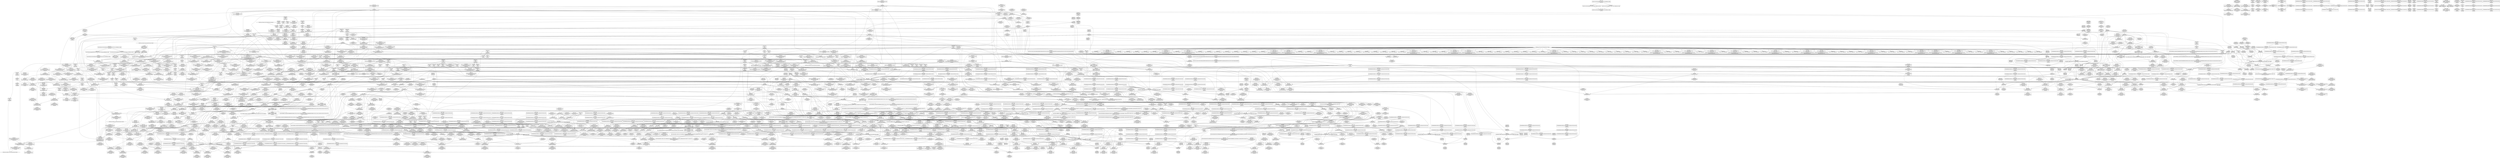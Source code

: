 digraph {
	CE0x563b7a0 [shape=record,shape=Mrecord,label="{CE0x563b7a0|i8_4|*Constant*|*SummSource*}"]
	CE0x5649e30 [shape=record,shape=Mrecord,label="{CE0x5649e30|_call_void_ipc_free_security(%struct.kern_ipc_perm*_%q_perm9)_#10,_!dbg_!27743|security/selinux/hooks.c,5169|*SummSink*}"]
	CE0x561cd20 [shape=record,shape=Mrecord,label="{CE0x561cd20|80:_i32,_112:_i8*,_:_CMRE_70,71_}"]
	CE0x561ce20 [shape=record,shape=Mrecord,label="{CE0x561ce20|selinux_msg_queue_alloc_security:_call|security/selinux/hooks.c,5154}"]
	CE0x55e7930 [shape=record,shape=Mrecord,label="{CE0x55e7930|80:_i32,_112:_i8*,_:_CMRE_208,216_|*MultipleSource*|Function::selinux_msg_queue_alloc_security&Arg::msq::|security/selinux/hooks.c,5157}"]
	CE0x560ad80 [shape=record,shape=Mrecord,label="{CE0x560ad80|80:_i32,_112:_i8*,_:_CMRE_76,80_|*MultipleSource*|Function::selinux_msg_queue_alloc_security&Arg::msq::|security/selinux/hooks.c,5157}"]
	CE0x56663b0 [shape=record,shape=Mrecord,label="{CE0x56663b0|current_sid:_sid|security/selinux/hooks.c,220|*SummSink*}"]
	CE0x572fc40 [shape=record,shape=Mrecord,label="{CE0x572fc40|__preempt_count_add:_do.end}"]
	CE0x55f6cb0 [shape=record,shape=Mrecord,label="{CE0x55f6cb0|80:_i32,_112:_i8*,_:_CMRE_50,51_}"]
	CE0x570d0a0 [shape=record,shape=Mrecord,label="{CE0x570d0a0|_ret_void,_!dbg_!27717|include/linux/rcupdate.h,424|*SummSource*}"]
	CE0x56a5d60 [shape=record,shape=Mrecord,label="{CE0x56a5d60|task_sid:_tmp10|security/selinux/hooks.c,208|*SummSink*}"]
	CE0x571c360 [shape=record,shape=Mrecord,label="{CE0x571c360|void_(i32*,_i32,_i32*)*_asm_addl_$1,_%gs:$0_,_*m,ri,*m,_dirflag_,_fpsr_,_flags_|*SummSource*}"]
	CE0x56a2ea0 [shape=record,shape=Mrecord,label="{CE0x56a2ea0|i8_1|*Constant*}"]
	CE0x569dea0 [shape=record,shape=Mrecord,label="{CE0x569dea0|__preempt_count_add:_val|Function::__preempt_count_add&Arg::val::|*SummSource*}"]
	CE0x5728670 [shape=record,shape=Mrecord,label="{CE0x5728670|i64*_getelementptr_inbounds_(_4_x_i64_,_4_x_i64_*___llvm_gcov_ctr134,_i64_0,_i64_1)|*Constant*}"]
	CE0x568c9f0 [shape=record,shape=Mrecord,label="{CE0x568c9f0|kmalloc:_flags|Function::kmalloc&Arg::flags::}"]
	CE0x57310a0 [shape=record,shape=Mrecord,label="{CE0x57310a0|i64_1|*Constant*}"]
	CE0x563ebf0 [shape=record,shape=Mrecord,label="{CE0x563ebf0|0:_i16,_4:_i32,_:_CMRE_4,8_|*MultipleSource*|security/selinux/hooks.c,5166|security/selinux/hooks.c,5161|security/selinux/hooks.c,5161}"]
	CE0x5648040 [shape=record,shape=Mrecord,label="{CE0x5648040|i64*_getelementptr_inbounds_(_9_x_i64_,_9_x_i64_*___llvm_gcov_ctr300,_i64_0,_i64_8)|*Constant*}"]
	CE0x5701e90 [shape=record,shape=Mrecord,label="{CE0x5701e90|__rcu_read_lock:_tmp7|include/linux/rcupdate.h,240}"]
	CE0x56bf960 [shape=record,shape=Mrecord,label="{CE0x56bf960|i64*_getelementptr_inbounds_(_13_x_i64_,_13_x_i64_*___llvm_gcov_ctr126,_i64_0,_i64_8)|*Constant*|*SummSink*}"]
	CE0x565b770 [shape=record,shape=Mrecord,label="{CE0x565b770|rcu_read_unlock:_if.end}"]
	CE0x5702040 [shape=record,shape=Mrecord,label="{CE0x5702040|__rcu_read_lock:_tmp7|include/linux/rcupdate.h,240|*SummSource*}"]
	CE0x566aca0 [shape=record,shape=Mrecord,label="{CE0x566aca0|COLLAPSED:_GCMRE_current_task_external_global_%struct.task_struct*:_elem_0::|security/selinux/hooks.c,218}"]
	CE0x561e8a0 [shape=record,shape=Mrecord,label="{CE0x561e8a0|current_sid:_tmp18|security/selinux/hooks.c,218}"]
	CE0x56ff770 [shape=record,shape=Mrecord,label="{CE0x56ff770|rcu_read_unlock:_tmp1|*SummSink*}"]
	CE0x5746550 [shape=record,shape=Mrecord,label="{CE0x5746550|__preempt_count_add:_do.body}"]
	CE0x55f9ee0 [shape=record,shape=Mrecord,label="{CE0x55f9ee0|80:_i32,_112:_i8*,_:_CMRE_100,102_|*MultipleSource*|Function::selinux_msg_queue_alloc_security&Arg::msq::|security/selinux/hooks.c,5157}"]
	CE0x5715dd0 [shape=record,shape=Mrecord,label="{CE0x5715dd0|i64*_getelementptr_inbounds_(_4_x_i64_,_4_x_i64_*___llvm_gcov_ctr129,_i64_0,_i64_1)|*Constant*}"]
	CE0x561e980 [shape=record,shape=Mrecord,label="{CE0x561e980|current_sid:_tmp18|security/selinux/hooks.c,218|*SummSource*}"]
	CE0x570a7b0 [shape=record,shape=Mrecord,label="{CE0x570a7b0|i64*_getelementptr_inbounds_(_11_x_i64_,_11_x_i64_*___llvm_gcov_ctr132,_i64_0,_i64_10)|*Constant*|*SummSink*}"]
	CE0x573b9e0 [shape=record,shape=Mrecord,label="{CE0x573b9e0|rcu_lock_release:_tmp7|*SummSink*}"]
	CE0x570cc00 [shape=record,shape=Mrecord,label="{CE0x570cc00|rcu_lock_release:_map|Function::rcu_lock_release&Arg::map::|*SummSink*}"]
	CE0x56025b0 [shape=record,shape=Mrecord,label="{CE0x56025b0|get_current:_tmp4|./arch/x86/include/asm/current.h,14|*SummSink*}"]
	CE0x5657290 [shape=record,shape=Mrecord,label="{CE0x5657290|i32_218|*Constant*|*SummSource*}"]
	CE0x5674ab0 [shape=record,shape=Mrecord,label="{CE0x5674ab0|task_sid:_do.body5}"]
	CE0x561d6f0 [shape=record,shape=Mrecord,label="{CE0x561d6f0|_ret_i32_%retval.0,_!dbg_!27728|security/selinux/avc.c,775|*SummSink*}"]
	CE0x56c2650 [shape=record,shape=Mrecord,label="{CE0x56c2650|task_sid:_tmp18|security/selinux/hooks.c,208|*SummSink*}"]
	CE0x5655a90 [shape=record,shape=Mrecord,label="{CE0x5655a90|current_sid:_do.end|*SummSink*}"]
	CE0x56a5e60 [shape=record,shape=Mrecord,label="{CE0x56a5e60|i64_1|*Constant*}"]
	CE0x5616310 [shape=record,shape=Mrecord,label="{CE0x5616310|current_sid:_land.lhs.true|*SummSource*}"]
	CE0x56112e0 [shape=record,shape=Mrecord,label="{CE0x56112e0|ipc_alloc_security:_task|Function::ipc_alloc_security&Arg::task::|*SummSink*}"]
	CE0x5688460 [shape=record,shape=Mrecord,label="{CE0x5688460|rcu_read_unlock:_tmp18|include/linux/rcupdate.h,933|*SummSource*}"]
	CE0x5668eb0 [shape=record,shape=Mrecord,label="{CE0x5668eb0|_call_void_rcu_lock_acquire(%struct.lockdep_map*_rcu_lock_map)_#10,_!dbg_!27711|include/linux/rcupdate.h,881|*SummSink*}"]
	CE0x56b3750 [shape=record,shape=Mrecord,label="{CE0x56b3750|i64*_getelementptr_inbounds_(_11_x_i64_,_11_x_i64_*___llvm_gcov_ctr132,_i64_0,_i64_0)|*Constant*}"]
	CE0x571b630 [shape=record,shape=Mrecord,label="{CE0x571b630|i64*_getelementptr_inbounds_(_4_x_i64_,_4_x_i64_*___llvm_gcov_ctr129,_i64_0,_i64_2)|*Constant*}"]
	CE0x573cb80 [shape=record,shape=Mrecord,label="{CE0x573cb80|__preempt_count_add:_tmp|*SummSink*}"]
	CE0x567bd60 [shape=record,shape=Mrecord,label="{CE0x567bd60|i64*_getelementptr_inbounds_(_4_x_i64_,_4_x_i64_*___llvm_gcov_ctr128,_i64_0,_i64_3)|*Constant*|*SummSource*}"]
	CE0x56432c0 [shape=record,shape=Mrecord,label="{CE0x56432c0|selinux_msg_queue_alloc_security:_u|security/selinux/hooks.c,5164|*SummSink*}"]
	CE0x56c0330 [shape=record,shape=Mrecord,label="{CE0x56c0330|i64*_getelementptr_inbounds_(_11_x_i64_,_11_x_i64_*___llvm_gcov_ctr127,_i64_0,_i64_0)|*Constant*}"]
	CE0x5721520 [shape=record,shape=Mrecord,label="{CE0x5721520|__preempt_count_add:_tmp1|*SummSource*}"]
	CE0x5703200 [shape=record,shape=Mrecord,label="{CE0x5703200|__preempt_count_sub:_sub|./arch/x86/include/asm/preempt.h,77|*SummSource*}"]
	CE0x55fd2a0 [shape=record,shape=Mrecord,label="{CE0x55fd2a0|GLOBAL:___llvm_gcov_ctr300|Global_var:__llvm_gcov_ctr300}"]
	CE0x5649b70 [shape=record,shape=Mrecord,label="{CE0x5649b70|_call_void_ipc_free_security(%struct.kern_ipc_perm*_%q_perm9)_#10,_!dbg_!27743|security/selinux/hooks.c,5169}"]
	CE0x5646660 [shape=record,shape=Mrecord,label="{CE0x5646660|_ret_void,_!dbg_!27719|security/selinux/hooks.c,5100|*SummSink*}"]
	CE0x55fb630 [shape=record,shape=Mrecord,label="{CE0x55fb630|selinux_msg_queue_alloc_security:_q_perm3|security/selinux/hooks.c,5161|*SummSource*}"]
	CE0x5650850 [shape=record,shape=Mrecord,label="{CE0x5650850|kzalloc:_tmp|*SummSink*}"]
	CE0x5619060 [shape=record,shape=Mrecord,label="{CE0x5619060|task_sid:_task|Function::task_sid&Arg::task::}"]
	CE0x5701140 [shape=record,shape=Mrecord,label="{CE0x5701140|__rcu_read_lock:_do.end|*SummSource*}"]
	CE0x572f960 [shape=record,shape=Mrecord,label="{CE0x572f960|__rcu_read_unlock:_tmp6|include/linux/rcupdate.h,245|*SummSink*}"]
	CE0x571e130 [shape=record,shape=Mrecord,label="{CE0x571e130|__preempt_count_add:_tmp6|./arch/x86/include/asm/preempt.h,73|*SummSink*}"]
	CE0x571dfc0 [shape=record,shape=Mrecord,label="{CE0x571dfc0|i64*_getelementptr_inbounds_(_4_x_i64_,_4_x_i64_*___llvm_gcov_ctr129,_i64_0,_i64_0)|*Constant*}"]
	CE0x55fe870 [shape=record,shape=Mrecord,label="{CE0x55fe870|current_sid:_tmp6|security/selinux/hooks.c,218}"]
	CE0x5730cc0 [shape=record,shape=Mrecord,label="{CE0x5730cc0|__preempt_count_sub:_tmp1|*SummSource*}"]
	CE0x5691280 [shape=record,shape=Mrecord,label="{CE0x5691280|_call_void_mcount()_#3}"]
	CE0x570b4b0 [shape=record,shape=Mrecord,label="{CE0x570b4b0|rcu_read_unlock:_tmp22|include/linux/rcupdate.h,935|*SummSource*}"]
	CE0x5651dc0 [shape=record,shape=Mrecord,label="{CE0x5651dc0|ipc_free_security:_security1|security/selinux/hooks.c,5098|*SummSink*}"]
	CE0x571c040 [shape=record,shape=Mrecord,label="{CE0x571c040|GLOBAL:_lock_acquire|*Constant*}"]
	CE0x5619a90 [shape=record,shape=Mrecord,label="{CE0x5619a90|ipc_alloc_security:_sclass2|security/selinux/hooks.c,5088|*SummSource*}"]
	CE0x5671ae0 [shape=record,shape=Mrecord,label="{CE0x5671ae0|GLOBAL:_rcu_read_lock|*Constant*|*SummSource*}"]
	CE0x56a2b20 [shape=record,shape=Mrecord,label="{CE0x56a2b20|task_sid:_tmp19|security/selinux/hooks.c,208|*SummSource*}"]
	CE0x570c290 [shape=record,shape=Mrecord,label="{CE0x570c290|GLOBAL:_rcu_lock_release|*Constant*|*SummSink*}"]
	CE0x5698550 [shape=record,shape=Mrecord,label="{CE0x5698550|cred_sid:_bb|*SummSink*}"]
	CE0x5667380 [shape=record,shape=Mrecord,label="{CE0x5667380|_call_void_rcu_read_lock()_#10,_!dbg_!27712|security/selinux/hooks.c,207|*SummSink*}"]
	CE0x5716dc0 [shape=record,shape=Mrecord,label="{CE0x5716dc0|%struct.lockdep_map*_null|*Constant*}"]
	CE0x56abe50 [shape=record,shape=Mrecord,label="{CE0x56abe50|task_sid:_tmp27|security/selinux/hooks.c,208|*SummSink*}"]
	CE0x4cf0030 [shape=record,shape=Mrecord,label="{CE0x4cf0030|selinux_msg_queue_alloc_security:_q_perm|security/selinux/hooks.c,5157|*SummSink*}"]
	CE0x568f5f0 [shape=record,shape=Mrecord,label="{CE0x568f5f0|i32_77|*Constant*|*SummSource*}"]
	CE0x568f880 [shape=record,shape=Mrecord,label="{CE0x568f880|task_sid:_real_cred|security/selinux/hooks.c,208}"]
	CE0x689a6d0 [shape=record,shape=Mrecord,label="{CE0x689a6d0|selinux_msg_queue_alloc_security:_if.then8|*SummSink*}"]
	CE0x561f310 [shape=record,shape=Mrecord,label="{CE0x561f310|i64*_getelementptr_inbounds_(_11_x_i64_,_11_x_i64_*___llvm_gcov_ctr125,_i64_0,_i64_10)|*Constant*|*SummSink*}"]
	CE0x56bae90 [shape=record,shape=Mrecord,label="{CE0x56bae90|rcu_read_lock:_tmp2|*SummSource*}"]
	CE0x568e100 [shape=record,shape=Mrecord,label="{CE0x568e100|task_sid:_tmp1}"]
	CE0x5666340 [shape=record,shape=Mrecord,label="{CE0x5666340|current_sid:_cred|security/selinux/hooks.c,218}"]
	CE0x55f59d0 [shape=record,shape=Mrecord,label="{CE0x55f59d0|80:_i32,_112:_i8*,_:_CMRE_45,46_}"]
	CE0x563fe40 [shape=record,shape=Mrecord,label="{CE0x563fe40|selinux_msg_queue_alloc_security:_tmp11|security/selinux/hooks.c,5166|*SummSink*}"]
	CE0x56a6090 [shape=record,shape=Mrecord,label="{CE0x56a6090|kmalloc:_tmp1|*SummSource*}"]
	CE0x56b6480 [shape=record,shape=Mrecord,label="{CE0x56b6480|GLOBAL:___llvm_gcov_ctr126|Global_var:__llvm_gcov_ctr126}"]
	CE0x567c780 [shape=record,shape=Mrecord,label="{CE0x567c780|COLLAPSED:_GCMRE___llvm_gcov_ctr128_internal_global_4_x_i64_zeroinitializer:_elem_0:default:}"]
	CE0x56b3a90 [shape=record,shape=Mrecord,label="{CE0x56b3a90|rcu_read_lock:_call|include/linux/rcupdate.h,882}"]
	CE0x57224c0 [shape=record,shape=Mrecord,label="{CE0x57224c0|__preempt_count_add:_bb}"]
	CE0x566bdf0 [shape=record,shape=Mrecord,label="{CE0x566bdf0|current_sid:_tmp22|security/selinux/hooks.c,218}"]
	CE0x5656310 [shape=record,shape=Mrecord,label="{CE0x5656310|current_sid:_call|security/selinux/hooks.c,218|*SummSink*}"]
	CE0x56a36b0 [shape=record,shape=Mrecord,label="{CE0x56a36b0|i64*_getelementptr_inbounds_(_13_x_i64_,_13_x_i64_*___llvm_gcov_ctr126,_i64_0,_i64_0)|*Constant*|*SummSink*}"]
	CE0x5666180 [shape=record,shape=Mrecord,label="{CE0x5666180|i32_78|*Constant*|*SummSource*}"]
	CE0x5607ce0 [shape=record,shape=Mrecord,label="{CE0x5607ce0|selinux_msg_queue_alloc_security:_if.end10}"]
	CE0x570dcc0 [shape=record,shape=Mrecord,label="{CE0x570dcc0|rcu_read_unlock:_tmp19|include/linux/rcupdate.h,933}"]
	CE0x5712320 [shape=record,shape=Mrecord,label="{CE0x5712320|i64*_getelementptr_inbounds_(_4_x_i64_,_4_x_i64_*___llvm_gcov_ctr133,_i64_0,_i64_3)|*Constant*|*SummSink*}"]
	CE0x560b8b0 [shape=record,shape=Mrecord,label="{CE0x560b8b0|get_current:_entry|*SummSink*}"]
	CE0x5606340 [shape=record,shape=Mrecord,label="{CE0x5606340|ipc_alloc_security:_task|Function::ipc_alloc_security&Arg::task::}"]
	CE0x566cc10 [shape=record,shape=Mrecord,label="{CE0x566cc10|current_sid:_sid|security/selinux/hooks.c,220|*SummSource*}"]
	CE0x57290a0 [shape=record,shape=Mrecord,label="{CE0x57290a0|__preempt_count_add:_do.end|*SummSink*}"]
	CE0x56855a0 [shape=record,shape=Mrecord,label="{CE0x56855a0|rcu_read_lock:_tmp21|include/linux/rcupdate.h,884}"]
	CE0x565cef0 [shape=record,shape=Mrecord,label="{CE0x565cef0|ipc_alloc_security:_tmp1|*SummSource*}"]
	CE0x5677130 [shape=record,shape=Mrecord,label="{CE0x5677130|rcu_read_unlock:_tmp7|include/linux/rcupdate.h,933|*SummSource*}"]
	CE0x5606850 [shape=record,shape=Mrecord,label="{CE0x5606850|i64_2|*Constant*|*SummSource*}"]
	CE0x560d1b0 [shape=record,shape=Mrecord,label="{CE0x560d1b0|i16_27|*Constant*|*SummSource*}"]
	CE0x5706950 [shape=record,shape=Mrecord,label="{CE0x5706950|rcu_lock_acquire:_tmp1|*SummSource*}"]
	CE0x566d800 [shape=record,shape=Mrecord,label="{CE0x566d800|current_sid:_tmp24|security/selinux/hooks.c,220}"]
	CE0x56528c0 [shape=record,shape=Mrecord,label="{CE0x56528c0|task_sid:_tmp12|security/selinux/hooks.c,208|*SummSink*}"]
	CE0x5735ae0 [shape=record,shape=Mrecord,label="{CE0x5735ae0|_call_void_lock_release(%struct.lockdep_map*_%map,_i32_1,_i64_ptrtoint_(i8*_blockaddress(_rcu_lock_release,_%__here)_to_i64))_#10,_!dbg_!27716|include/linux/rcupdate.h,423}"]
	CE0x56ac160 [shape=record,shape=Mrecord,label="{CE0x56ac160|task_sid:_call7|security/selinux/hooks.c,208}"]
	CE0x5621bb0 [shape=record,shape=Mrecord,label="{CE0x5621bb0|selinux_msg_queue_alloc_security:_q_perm4|security/selinux/hooks.c,5164|*SummSink*}"]
	CE0x5682100 [shape=record,shape=Mrecord,label="{CE0x5682100|rcu_read_lock:_tmp14|include/linux/rcupdate.h,882}"]
	CE0x56880b0 [shape=record,shape=Mrecord,label="{CE0x56880b0|rcu_read_unlock:_tmp17|include/linux/rcupdate.h,933|*SummSink*}"]
	CE0x570ea20 [shape=record,shape=Mrecord,label="{CE0x570ea20|GLOBAL:___rcu_read_unlock|*Constant*|*SummSource*}"]
	CE0x5674580 [shape=record,shape=Mrecord,label="{CE0x5674580|_call_void_mcount()_#3|*SummSource*}"]
	CE0x5721800 [shape=record,shape=Mrecord,label="{CE0x5721800|__preempt_count_add:_tmp5|./arch/x86/include/asm/preempt.h,72|*SummSink*}"]
	CE0x5612140 [shape=record,shape=Mrecord,label="{CE0x5612140|selinux_msg_queue_alloc_security:_tmp4|security/selinux/hooks.c,5158|*SummSource*}"]
	CE0x56817b0 [shape=record,shape=Mrecord,label="{CE0x56817b0|rcu_read_lock:_land.lhs.true2|*SummSink*}"]
	CE0x56ad1d0 [shape=record,shape=Mrecord,label="{CE0x56ad1d0|_ret_i32_%tmp6,_!dbg_!27716|security/selinux/hooks.c,197}"]
	CE0x566f7e0 [shape=record,shape=Mrecord,label="{CE0x566f7e0|rcu_read_lock:_tmp1|*SummSource*}"]
	CE0x567b4c0 [shape=record,shape=Mrecord,label="{CE0x567b4c0|rcu_read_unlock:_tmp11|include/linux/rcupdate.h,933}"]
	CE0x568cc30 [shape=record,shape=Mrecord,label="{CE0x568cc30|i64*_getelementptr_inbounds_(_6_x_i64_,_6_x_i64_*___llvm_gcov_ctr301,_i64_0,_i64_3)|*Constant*}"]
	CE0x564a870 [shape=record,shape=Mrecord,label="{CE0x564a870|GLOBAL:_ipc_free_security|*Constant*|*SummSink*}"]
	CE0x56447a0 [shape=record,shape=Mrecord,label="{CE0x56447a0|task_sid:_tmp17|security/selinux/hooks.c,208}"]
	CE0x56ad700 [shape=record,shape=Mrecord,label="{CE0x56ad700|_call_void_rcu_read_unlock()_#10,_!dbg_!27748|security/selinux/hooks.c,209|*SummSource*}"]
	CE0x5686070 [shape=record,shape=Mrecord,label="{CE0x5686070|rcu_read_lock:_tmp18|include/linux/rcupdate.h,882|*SummSink*}"]
	CE0x5682cc0 [shape=record,shape=Mrecord,label="{CE0x5682cc0|rcu_read_lock:_tmp16|include/linux/rcupdate.h,882|*SummSource*}"]
	CE0x57049a0 [shape=record,shape=Mrecord,label="{CE0x57049a0|rcu_lock_acquire:_tmp2|*SummSource*}"]
	CE0x55f6750 [shape=record,shape=Mrecord,label="{CE0x55f6750|ipc_alloc_security:_entry|*SummSink*}"]
	"CONST[source:2(external),value:2(dynamic)][purpose:{subject}]"
	CE0x55fee50 [shape=record,shape=Mrecord,label="{CE0x55fee50|current_sid:_tmp8|security/selinux/hooks.c,218|*SummSink*}"]
	CE0x5602510 [shape=record,shape=Mrecord,label="{CE0x5602510|get_current:_tmp4|./arch/x86/include/asm/current.h,14|*SummSource*}"]
	CE0x5709d40 [shape=record,shape=Mrecord,label="{CE0x5709d40|rcu_read_unlock:_tmp20|include/linux/rcupdate.h,933|*SummSource*}"]
	CE0x55de5a0 [shape=record,shape=Mrecord,label="{CE0x55de5a0|current_sid:_tmp10|security/selinux/hooks.c,218}"]
	CE0x5673450 [shape=record,shape=Mrecord,label="{CE0x5673450|i64*_getelementptr_inbounds_(_2_x_i64_,_2_x_i64_*___llvm_gcov_ctr98,_i64_0,_i64_0)|*Constant*|*SummSource*}"]
	CE0x5617630 [shape=record,shape=Mrecord,label="{CE0x5617630|%struct.task_struct*_(%struct.task_struct**)*_asm_movq_%gs:$_1:P_,$0_,_r,im,_dirflag_,_fpsr_,_flags_}"]
	CE0x568cca0 [shape=record,shape=Mrecord,label="{CE0x568cca0|GLOBAL:___llvm_gcov_ctr301|Global_var:__llvm_gcov_ctr301|*SummSource*}"]
	CE0x56ab2c0 [shape=record,shape=Mrecord,label="{CE0x56ab2c0|i64*_getelementptr_inbounds_(_13_x_i64_,_13_x_i64_*___llvm_gcov_ctr126,_i64_0,_i64_12)|*Constant*}"]
	CE0x5734ba0 [shape=record,shape=Mrecord,label="{CE0x5734ba0|_call_void_mcount()_#3|*SummSource*}"]
	CE0x5686df0 [shape=record,shape=Mrecord,label="{CE0x5686df0|GLOBAL:_lockdep_rcu_suspicious|*Constant*}"]
	CE0x55ddb00 [shape=record,shape=Mrecord,label="{CE0x55ddb00|i64_2|*Constant*}"]
	CE0x566af80 [shape=record,shape=Mrecord,label="{CE0x566af80|current_sid:_tmp21|security/selinux/hooks.c,218|*SummSource*}"]
	CE0x56bdab0 [shape=record,shape=Mrecord,label="{CE0x56bdab0|GLOBAL:_rcu_read_lock.__warned|Global_var:rcu_read_lock.__warned|*SummSource*}"]
	CE0x56001c0 [shape=record,shape=Mrecord,label="{CE0x56001c0|selinux_msg_queue_alloc_security:_tmp7|security/selinux/hooks.c,5159}"]
	CE0x5655530 [shape=record,shape=Mrecord,label="{CE0x5655530|%struct.ipc_security_struct*_null|*Constant*|*SummSink*}"]
	CE0x56081e0 [shape=record,shape=Mrecord,label="{CE0x56081e0|i64_4|*Constant*}"]
	CE0x56bc3a0 [shape=record,shape=Mrecord,label="{CE0x56bc3a0|task_sid:_tmp23|security/selinux/hooks.c,208}"]
	CE0x56b5e20 [shape=record,shape=Mrecord,label="{CE0x56b5e20|rcu_read_lock:_do.body}"]
	CE0x5641b40 [shape=record,shape=Mrecord,label="{CE0x5641b40|avc_has_perm:_entry|*SummSink*}"]
	CE0x5733d50 [shape=record,shape=Mrecord,label="{CE0x5733d50|_call_void_mcount()_#3|*SummSink*}"]
	CE0x5615da0 [shape=record,shape=Mrecord,label="{CE0x5615da0|_ret_i32_%retval.0,_!dbg_!27746|security/selinux/hooks.c,5173}"]
	CE0x5731b10 [shape=record,shape=Mrecord,label="{CE0x5731b10|rcu_lock_acquire:_tmp7|*SummSink*}"]
	CE0x570f430 [shape=record,shape=Mrecord,label="{CE0x570f430|_ret_void,_!dbg_!27717|include/linux/rcupdate.h,245|*SummSource*}"]
	CE0x571d020 [shape=record,shape=Mrecord,label="{CE0x571d020|_call_void_mcount()_#3}"]
	CE0x56aced0 [shape=record,shape=Mrecord,label="{CE0x56aced0|cred_sid:_cred|Function::cred_sid&Arg::cred::|*SummSource*}"]
	CE0x563d910 [shape=record,shape=Mrecord,label="{CE0x563d910|i32_(i32,_i32,_i16,_i32,_%struct.common_audit_data*)*_bitcast_(i32_(i32,_i32,_i16,_i32,_%struct.common_audit_data.495*)*_avc_has_perm_to_i32_(i32,_i32,_i16,_i32,_%struct.common_audit_data*)*)|*Constant*|*SummSource*}"]
	CE0x565cae0 [shape=record,shape=Mrecord,label="{CE0x565cae0|current_sid:_tmp13|security/selinux/hooks.c,218|*SummSink*}"]
	CE0x56a5010 [shape=record,shape=Mrecord,label="{CE0x56a5010|_ret_void,_!dbg_!27735|include/linux/rcupdate.h,884}"]
	CE0x57647b0 [shape=record,shape=Mrecord,label="{CE0x57647b0|__preempt_count_add:_tmp3}"]
	CE0x5668740 [shape=record,shape=Mrecord,label="{CE0x5668740|i64*_getelementptr_inbounds_(_2_x_i64_,_2_x_i64_*___llvm_gcov_ctr131,_i64_0,_i64_1)|*Constant*|*SummSource*}"]
	CE0x56bd350 [shape=record,shape=Mrecord,label="{CE0x56bd350|task_sid:_tmp26|security/selinux/hooks.c,208|*SummSource*}"]
	CE0x5677000 [shape=record,shape=Mrecord,label="{CE0x5677000|rcu_read_unlock:_tmp7|include/linux/rcupdate.h,933}"]
	CE0x565f790 [shape=record,shape=Mrecord,label="{CE0x565f790|rcu_read_unlock:_tmp1}"]
	CE0x565fbd0 [shape=record,shape=Mrecord,label="{CE0x565fbd0|_call_void_mcount()_#3|*SummSource*}"]
	CE0x56695c0 [shape=record,shape=Mrecord,label="{CE0x56695c0|task_sid:_tmp3|*SummSink*}"]
	CE0x570e540 [shape=record,shape=Mrecord,label="{CE0x570e540|_call_void___rcu_read_unlock()_#10,_!dbg_!27734|include/linux/rcupdate.h,937}"]
	CE0x5664980 [shape=record,shape=Mrecord,label="{CE0x5664980|task_sid:_tmp20|security/selinux/hooks.c,208|*SummSource*}"]
	CE0x561ce90 [shape=record,shape=Mrecord,label="{CE0x561ce90|selinux_msg_queue_alloc_security:_ad|security/selinux/hooks.c, 5153|*SummSource*}"]
	CE0x56092b0 [shape=record,shape=Mrecord,label="{CE0x56092b0|80:_i32,_112:_i8*,_:_CMRE_25,26_}"]
	CE0x55fc320 [shape=record,shape=Mrecord,label="{CE0x55fc320|selinux_msg_queue_alloc_security:_security|security/selinux/hooks.c,5161|*SummSource*}"]
	CE0x5647370 [shape=record,shape=Mrecord,label="{CE0x5647370|selinux_msg_queue_alloc_security:_tmp19|security/selinux/hooks.c,5172|*SummSource*}"]
	CE0x565e070 [shape=record,shape=Mrecord,label="{CE0x565e070|i8_1|*Constant*|*SummSource*}"]
	CE0x569e120 [shape=record,shape=Mrecord,label="{CE0x569e120|GLOBAL:_rcu_read_unlock.__warned|Global_var:rcu_read_unlock.__warned|*SummSource*}"]
	CE0x5736010 [shape=record,shape=Mrecord,label="{CE0x5736010|rcu_lock_release:___here|*SummSink*}"]
	CE0x56fd730 [shape=record,shape=Mrecord,label="{CE0x56fd730|rcu_read_unlock:_tmp2|*SummSource*}"]
	CE0x5600340 [shape=record,shape=Mrecord,label="{CE0x5600340|selinux_msg_queue_alloc_security:_tmp7|security/selinux/hooks.c,5159|*SummSource*}"]
	CE0x560e220 [shape=record,shape=Mrecord,label="{CE0x560e220|80:_i32,_112:_i8*,_:_CMRE_144,152_|*MultipleSource*|Function::selinux_msg_queue_alloc_security&Arg::msq::|security/selinux/hooks.c,5157}"]
	"CONST[source:2(external),value:0(static)][purpose:{operation}]"
	CE0x56b2a80 [shape=record,shape=Mrecord,label="{CE0x56b2a80|rcu_read_lock:_tmp5|include/linux/rcupdate.h,882}"]
	CE0x56b5a40 [shape=record,shape=Mrecord,label="{CE0x56b5a40|task_sid:_land.lhs.true|*SummSink*}"]
	CE0x5716300 [shape=record,shape=Mrecord,label="{CE0x5716300|i64*_getelementptr_inbounds_(_4_x_i64_,_4_x_i64_*___llvm_gcov_ctr128,_i64_0,_i64_1)|*Constant*}"]
	CE0x5680c20 [shape=record,shape=Mrecord,label="{CE0x5680c20|rcu_read_unlock:_tmp5|include/linux/rcupdate.h,933|*SummSource*}"]
	CE0x56a2120 [shape=record,shape=Mrecord,label="{CE0x56a2120|task_sid:_tmp5|security/selinux/hooks.c,208|*SummSink*}"]
	CE0x55fa1f0 [shape=record,shape=Mrecord,label="{CE0x55fa1f0|COLLAPSED:_GCMRE___llvm_gcov_ctr300_internal_global_9_x_i64_zeroinitializer:_elem_0:default:}"]
	CE0x5702180 [shape=record,shape=Mrecord,label="{CE0x5702180|rcu_read_unlock:_if.then|*SummSink*}"]
	CE0x5612f40 [shape=record,shape=Mrecord,label="{CE0x5612f40|_call_void_kfree(i8*_%tmp6)_#10,_!dbg_!27718|security/selinux/hooks.c,5099}"]
	CE0x57122b0 [shape=record,shape=Mrecord,label="{CE0x57122b0|rcu_lock_release:_tmp6}"]
	CE0x566d0b0 [shape=record,shape=Mrecord,label="{CE0x566d0b0|0:_i32,_4:_i32,_8:_i32,_12:_i32,_:_CMRE_4,8_|*MultipleSource*|security/selinux/hooks.c,218|security/selinux/hooks.c,218|security/selinux/hooks.c,220}"]
	CE0x56791c0 [shape=record,shape=Mrecord,label="{CE0x56791c0|GLOBAL:_task_sid|*Constant*}"]
	CE0x5734460 [shape=record,shape=Mrecord,label="{CE0x5734460|i64*_getelementptr_inbounds_(_4_x_i64_,_4_x_i64_*___llvm_gcov_ctr128,_i64_0,_i64_2)|*Constant*}"]
	CE0x56acb80 [shape=record,shape=Mrecord,label="{CE0x56acb80|cred_sid:_entry|*SummSource*}"]
	CE0x5640560 [shape=record,shape=Mrecord,label="{CE0x5640560|selinux_msg_queue_alloc_security:_tmp12|security/selinux/hooks.c,5168}"]
	CE0x5640350 [shape=record,shape=Mrecord,label="{CE0x5640350|i64_4|*Constant*}"]
	CE0x56ac3f0 [shape=record,shape=Mrecord,label="{CE0x56ac3f0|task_sid:_call7|security/selinux/hooks.c,208|*SummSink*}"]
	CE0x56c1630 [shape=record,shape=Mrecord,label="{CE0x56c1630|rcu_read_unlock:_call|include/linux/rcupdate.h,933|*SummSink*}"]
	CE0x561ed20 [shape=record,shape=Mrecord,label="{CE0x561ed20|current_sid:_tmp19|security/selinux/hooks.c,218}"]
	CE0x56711a0 [shape=record,shape=Mrecord,label="{CE0x56711a0|rcu_lock_release:_bb|*SummSink*}"]
	CE0x5744fc0 [shape=record,shape=Mrecord,label="{CE0x5744fc0|i64*_getelementptr_inbounds_(_4_x_i64_,_4_x_i64_*___llvm_gcov_ctr135,_i64_0,_i64_2)|*Constant*|*SummSource*}"]
	CE0x56a3600 [shape=record,shape=Mrecord,label="{CE0x56a3600|kmalloc:_tmp3}"]
	CE0x566b660 [shape=record,shape=Mrecord,label="{CE0x566b660|i32_22|*Constant*|*SummSink*}"]
	CE0x565de90 [shape=record,shape=Mrecord,label="{CE0x565de90|i8_1|*Constant*}"]
	CE0x5644f20 [shape=record,shape=Mrecord,label="{CE0x5644f20|i8*_getelementptr_inbounds_(_45_x_i8_,_45_x_i8_*_.str12,_i32_0,_i32_0)|*Constant*}"]
	CE0x565f210 [shape=record,shape=Mrecord,label="{CE0x565f210|i64*_getelementptr_inbounds_(_2_x_i64_,_2_x_i64_*___llvm_gcov_ctr302,_i64_0,_i64_1)|*Constant*|*SummSink*}"]
	CE0x567b090 [shape=record,shape=Mrecord,label="{CE0x567b090|i32_0|*Constant*}"]
	CE0x5656ef0 [shape=record,shape=Mrecord,label="{CE0x5656ef0|i8*_getelementptr_inbounds_(_25_x_i8_,_25_x_i8_*_.str3,_i32_0,_i32_0)|*Constant*|*SummSource*}"]
	CE0x5716370 [shape=record,shape=Mrecord,label="{CE0x5716370|i64*_getelementptr_inbounds_(_4_x_i64_,_4_x_i64_*___llvm_gcov_ctr128,_i64_0,_i64_1)|*Constant*|*SummSource*}"]
	CE0x56bf840 [shape=record,shape=Mrecord,label="{CE0x56bf840|i64_5|*Constant*}"]
	CE0x5711590 [shape=record,shape=Mrecord,label="{CE0x5711590|rcu_lock_release:_tmp4|include/linux/rcupdate.h,423|*SummSink*}"]
	CE0x5683eb0 [shape=record,shape=Mrecord,label="{CE0x5683eb0|i8*_getelementptr_inbounds_(_42_x_i8_,_42_x_i8_*_.str46,_i32_0,_i32_0)|*Constant*|*SummSource*}"]
	CE0x566a730 [shape=record,shape=Mrecord,label="{CE0x566a730|task_sid:_call3|security/selinux/hooks.c,208|*SummSource*}"]
	CE0x5763f00 [shape=record,shape=Mrecord,label="{CE0x5763f00|__preempt_count_sub:_tmp1}"]
	CE0x5641db0 [shape=record,shape=Mrecord,label="{CE0x5641db0|avc_has_perm:_requested|Function::avc_has_perm&Arg::requested::|*SummSink*}"]
	CE0x561cfb0 [shape=record,shape=Mrecord,label="{CE0x561cfb0|get_current:_tmp2|*SummSink*}"]
	CE0x56117d0 [shape=record,shape=Mrecord,label="{CE0x56117d0|i32_0|*Constant*|*SummSource*}"]
	CE0x565a290 [shape=record,shape=Mrecord,label="{CE0x565a290|current_sid:_tmp|*SummSink*}"]
	CE0x561cbf0 [shape=record,shape=Mrecord,label="{CE0x561cbf0|80:_i32,_112:_i8*,_:_CMRE_69,70_}"]
	CE0x5693020 [shape=record,shape=Mrecord,label="{CE0x5693020|ipc_alloc_security:_tmp8|security/selinux/hooks.c,5085|*SummSink*}"]
	CE0x56fe1c0 [shape=record,shape=Mrecord,label="{CE0x56fe1c0|__rcu_read_lock:_tmp4|include/linux/rcupdate.h,239|*SummSink*}"]
	CE0x573bc10 [shape=record,shape=Mrecord,label="{CE0x573bc10|i8*_undef|*Constant*}"]
	CE0x56fed10 [shape=record,shape=Mrecord,label="{CE0x56fed10|rcu_read_unlock:_tobool1|include/linux/rcupdate.h,933}"]
	CE0x5669d30 [shape=record,shape=Mrecord,label="{CE0x5669d30|task_sid:_tobool1|security/selinux/hooks.c,208|*SummSource*}"]
	CE0x56551e0 [shape=record,shape=Mrecord,label="{CE0x56551e0|i64*_getelementptr_inbounds_(_11_x_i64_,_11_x_i64_*___llvm_gcov_ctr125,_i64_0,_i64_8)|*Constant*|*SummSource*}"]
	CE0x5743c00 [shape=record,shape=Mrecord,label="{CE0x5743c00|__preempt_count_sub:_bb}"]
	CE0x5744ec0 [shape=record,shape=Mrecord,label="{CE0x5744ec0|i64*_getelementptr_inbounds_(_4_x_i64_,_4_x_i64_*___llvm_gcov_ctr135,_i64_0,_i64_0)|*Constant*|*SummSink*}"]
	CE0x5700790 [shape=record,shape=Mrecord,label="{CE0x5700790|rcu_read_unlock:_tmp13|include/linux/rcupdate.h,933}"]
	CE0x5697e70 [shape=record,shape=Mrecord,label="{CE0x5697e70|rcu_read_lock:_tmp22|include/linux/rcupdate.h,884|*SummSource*}"]
	CE0x567e610 [shape=record,shape=Mrecord,label="{CE0x567e610|rcu_read_lock:_call3|include/linux/rcupdate.h,882|*SummSink*}"]
	CE0x572fbd0 [shape=record,shape=Mrecord,label="{CE0x572fbd0|__rcu_read_unlock:_tmp7|include/linux/rcupdate.h,245|*SummSink*}"]
	CE0x5673c60 [shape=record,shape=Mrecord,label="{CE0x5673c60|task_sid:_tmp8|security/selinux/hooks.c,208|*SummSink*}"]
	CE0x55ee470 [shape=record,shape=Mrecord,label="{CE0x55ee470|80:_i32,_112:_i8*,_:_CMRE_52,53_}"]
	CE0x55fc2b0 [shape=record,shape=Mrecord,label="{CE0x55fc2b0|selinux_msg_queue_alloc_security:_security|security/selinux/hooks.c,5161}"]
	"CONST[source:0(mediator),value:0(static)][purpose:{operation}]"
	CE0x56190d0 [shape=record,shape=Mrecord,label="{CE0x56190d0|task_sid:_task|Function::task_sid&Arg::task::|*SummSource*}"]
	CE0x5700e60 [shape=record,shape=Mrecord,label="{CE0x5700e60|i64*_getelementptr_inbounds_(_4_x_i64_,_4_x_i64_*___llvm_gcov_ctr130,_i64_0,_i64_2)|*Constant*|*SummSink*}"]
	CE0x5612350 [shape=record,shape=Mrecord,label="{CE0x5612350|selinux_msg_queue_alloc_security:_msq|Function::selinux_msg_queue_alloc_security&Arg::msq::|*SummSource*}"]
	CE0x55fd8c0 [shape=record,shape=Mrecord,label="{CE0x55fd8c0|i64_0|*Constant*|*SummSink*}"]
	CE0x5693bd0 [shape=record,shape=Mrecord,label="{CE0x5693bd0|ipc_alloc_security:_retval.0|*SummSink*}"]
	CE0x56ab030 [shape=record,shape=Mrecord,label="{CE0x56ab030|task_sid:_tmp26|security/selinux/hooks.c,208}"]
	CE0x5678950 [shape=record,shape=Mrecord,label="{CE0x5678950|rcu_read_unlock:_tmp|*SummSource*}"]
	CE0x5690e50 [shape=record,shape=Mrecord,label="{CE0x5690e50|task_sid:_tmp4|*LoadInst*|security/selinux/hooks.c,208}"]
	CE0x56510e0 [shape=record,shape=Mrecord,label="{CE0x56510e0|kzalloc:_tmp1|*SummSink*}"]
	CE0x56b5c70 [shape=record,shape=Mrecord,label="{CE0x56b5c70|task_sid:_do.body}"]
	CE0x56a1370 [shape=record,shape=Mrecord,label="{CE0x56a1370|task_sid:_tmp6|security/selinux/hooks.c,208|*SummSink*}"]
	CE0x56587e0 [shape=record,shape=Mrecord,label="{CE0x56587e0|current_sid:_if.then}"]
	CE0x5743950 [shape=record,shape=Mrecord,label="{CE0x5743950|_call_void_asm_addl_$1,_%gs:$0_,_*m,ri,*m,_dirflag_,_fpsr_,_flags_(i32*___preempt_count,_i32_%sub,_i32*___preempt_count)_#3,_!dbg_!27717,_!srcloc_!27718|./arch/x86/include/asm/preempt.h,77}"]
	CE0x55f1020 [shape=record,shape=Mrecord,label="{CE0x55f1020|ipc_free_security:_security|security/selinux/hooks.c,5097}"]
	CE0x5664820 [shape=record,shape=Mrecord,label="{CE0x5664820|task_sid:_tmp20|security/selinux/hooks.c,208}"]
	CE0x5607eb0 [shape=record,shape=Mrecord,label="{CE0x5607eb0|80:_i32,_112:_i8*,_:_CMRE_21,22_}"]
	CE0x56629a0 [shape=record,shape=Mrecord,label="{CE0x56629a0|ipc_alloc_security:_security|security/selinux/hooks.c,5090|*SummSink*}"]
	CE0x56bf250 [shape=record,shape=Mrecord,label="{CE0x56bf250|rcu_read_unlock:_bb}"]
	CE0x5737870 [shape=record,shape=Mrecord,label="{CE0x5737870|i64*_getelementptr_inbounds_(_4_x_i64_,_4_x_i64_*___llvm_gcov_ctr134,_i64_0,_i64_2)|*Constant*|*SummSink*}"]
	CE0x566b070 [shape=record,shape=Mrecord,label="{CE0x566b070|current_sid:_tmp21|security/selinux/hooks.c,218|*SummSink*}"]
	CE0x56516a0 [shape=record,shape=Mrecord,label="{CE0x56516a0|ipc_free_security:_tmp5|security/selinux/hooks.c,5097}"]
	CE0x57440a0 [shape=record,shape=Mrecord,label="{CE0x57440a0|__preempt_count_sub:_tmp7|./arch/x86/include/asm/preempt.h,78|*SummSink*}"]
	CE0x561add0 [shape=record,shape=Mrecord,label="{CE0x561add0|%struct.ipc_security_struct*_null|*Constant*}"]
	CE0x57110a0 [shape=record,shape=Mrecord,label="{CE0x57110a0|i64*_getelementptr_inbounds_(_4_x_i64_,_4_x_i64_*___llvm_gcov_ctr133,_i64_0,_i64_2)|*Constant*|*SummSource*}"]
	CE0x570ed80 [shape=record,shape=Mrecord,label="{CE0x570ed80|__rcu_read_unlock:_entry|*SummSource*}"]
	CE0x56885d0 [shape=record,shape=Mrecord,label="{CE0x56885d0|rcu_read_unlock:_tmp18|include/linux/rcupdate.h,933|*SummSink*}"]
	CE0x567c9a0 [shape=record,shape=Mrecord,label="{CE0x567c9a0|rcu_read_lock:_tmp9|include/linux/rcupdate.h,882|*SummSource*}"]
	CE0x5659940 [shape=record,shape=Mrecord,label="{CE0x5659940|current_sid:_tmp12|security/selinux/hooks.c,218}"]
	CE0x5737090 [shape=record,shape=Mrecord,label="{CE0x5737090|i64_ptrtoint_(i8*_blockaddress(_rcu_lock_release,_%__here)_to_i64)|*Constant*}"]
	CE0x56559f0 [shape=record,shape=Mrecord,label="{CE0x56559f0|current_sid:_do.end|*SummSource*}"]
	CE0x5656e00 [shape=record,shape=Mrecord,label="{CE0x5656e00|i8*_getelementptr_inbounds_(_25_x_i8_,_25_x_i8_*_.str3,_i32_0,_i32_0)|*Constant*}"]
	CE0x56b3620 [shape=record,shape=Mrecord,label="{CE0x56b3620|rcu_read_unlock:_do.end|*SummSink*}"]
	CE0x5693870 [shape=record,shape=Mrecord,label="{CE0x5693870|i32_-12|*Constant*|*SummSink*}"]
	CE0x574e560 [shape=record,shape=Mrecord,label="{CE0x574e560|COLLAPSED:_GCMRE___llvm_gcov_ctr135_internal_global_4_x_i64_zeroinitializer:_elem_0:default:}"]
	CE0x566b7f0 [shape=record,shape=Mrecord,label="{CE0x566b7f0|current_sid:_security|security/selinux/hooks.c,218}"]
	CE0x563f3a0 [shape=record,shape=Mrecord,label="{CE0x563f3a0|i64*_getelementptr_inbounds_(_6_x_i64_,_6_x_i64_*___llvm_gcov_ctr301,_i64_0,_i64_4)|*Constant*|*SummSink*}"]
	CE0x5620730 [shape=record,shape=Mrecord,label="{CE0x5620730|selinux_msg_queue_alloc_security:_tmp8|security/selinux/hooks.c,5161|*SummSource*}"]
	CE0x56bf340 [shape=record,shape=Mrecord,label="{CE0x56bf340|rcu_read_unlock:_bb|*SummSource*}"]
	CE0x56ad7e0 [shape=record,shape=Mrecord,label="{CE0x56ad7e0|_call_void_rcu_read_unlock()_#10,_!dbg_!27748|security/selinux/hooks.c,209|*SummSink*}"]
	CE0x5682950 [shape=record,shape=Mrecord,label="{CE0x5682950|rcu_read_lock:_tmp15|include/linux/rcupdate.h,882|*SummSink*}"]
	CE0x569dc20 [shape=record,shape=Mrecord,label="{CE0x569dc20|_ret_void,_!dbg_!27719|./arch/x86/include/asm/preempt.h,73}"]
	CE0x5614000 [shape=record,shape=Mrecord,label="{CE0x5614000|i64*_getelementptr_inbounds_(_6_x_i64_,_6_x_i64_*___llvm_gcov_ctr301,_i64_0,_i64_0)|*Constant*|*SummSink*}"]
	CE0x5618450 [shape=record,shape=Mrecord,label="{CE0x5618450|i1_true|*Constant*|*SummSource*}"]
	CE0x55f73e0 [shape=record,shape=Mrecord,label="{CE0x55f73e0|current_sid:_if.then|*SummSink*}"]
	CE0x5670c40 [shape=record,shape=Mrecord,label="{CE0x5670c40|i64*_getelementptr_inbounds_(_4_x_i64_,_4_x_i64_*___llvm_gcov_ctr129,_i64_0,_i64_3)|*Constant*|*SummSource*}"]
	CE0x5642250 [shape=record,shape=Mrecord,label="{CE0x5642250|avc_has_perm:_tsid|Function::avc_has_perm&Arg::tsid::}"]
	CE0x5746470 [shape=record,shape=Mrecord,label="{CE0x5746470|__preempt_count_sub:_tmp5|./arch/x86/include/asm/preempt.h,77|*SummSink*}"]
	CE0x5600d60 [shape=record,shape=Mrecord,label="{CE0x5600d60|selinux_msg_queue_alloc_security:_return}"]
	CE0x565e7e0 [shape=record,shape=Mrecord,label="{CE0x565e7e0|kzalloc:_size|Function::kzalloc&Arg::size::|*SummSource*}"]
	CE0x5674710 [shape=record,shape=Mrecord,label="{CE0x5674710|rcu_read_unlock:_tmp4|include/linux/rcupdate.h,933|*SummSource*}"]
	CE0x56ace60 [shape=record,shape=Mrecord,label="{CE0x56ace60|cred_sid:_cred|Function::cred_sid&Arg::cred::}"]
	CE0x56a3860 [shape=record,shape=Mrecord,label="{CE0x56a3860|task_sid:_if.then|*SummSink*}"]
	CE0x574dad0 [shape=record,shape=Mrecord,label="{CE0x574dad0|__preempt_count_add:_do.body|*SummSink*}"]
	CE0x5757bd0 [shape=record,shape=Mrecord,label="{CE0x5757bd0|__preempt_count_add:_tmp3|*SummSink*}"]
	CE0x5731f50 [shape=record,shape=Mrecord,label="{CE0x5731f50|i8*_undef|*Constant*|*SummSink*}"]
	CE0x57019f0 [shape=record,shape=Mrecord,label="{CE0x57019f0|rcu_read_unlock:_tmp3|*SummSource*}"]
	CE0x5622e90 [shape=record,shape=Mrecord,label="{CE0x5622e90|selinux_msg_queue_alloc_security:_tmp9|security/selinux/hooks.c,5161|*SummSink*}"]
	CE0x55ed100 [shape=record,shape=Mrecord,label="{CE0x55ed100|selinux_msg_queue_alloc_security:_call1|security/selinux/hooks.c,5157}"]
	CE0x56a3000 [shape=record,shape=Mrecord,label="{CE0x56a3000|_call_void_lockdep_rcu_suspicious(i8*_getelementptr_inbounds_(_25_x_i8_,_25_x_i8_*_.str3,_i32_0,_i32_0),_i32_208,_i8*_getelementptr_inbounds_(_41_x_i8_,_41_x_i8_*_.str44,_i32_0,_i32_0))_#10,_!dbg_!27732|security/selinux/hooks.c,208}"]
	CE0x56b5970 [shape=record,shape=Mrecord,label="{CE0x56b5970|task_sid:_land.lhs.true|*SummSource*}"]
	CE0x56982b0 [shape=record,shape=Mrecord,label="{CE0x56982b0|cred_sid:_bb}"]
	CE0x564fc40 [shape=record,shape=Mrecord,label="{CE0x564fc40|_ret_void,_!dbg_!27719|./arch/x86/include/asm/preempt.h,73|*SummSource*}"]
	CE0x56ff430 [shape=record,shape=Mrecord,label="{CE0x56ff430|_call_void___preempt_count_add(i32_1)_#10,_!dbg_!27711|include/linux/rcupdate.h,239|*SummSink*}"]
	CE0x55dcbf0 [shape=record,shape=Mrecord,label="{CE0x55dcbf0|current_sid:_tmp5|security/selinux/hooks.c,218}"]
	CE0x5681060 [shape=record,shape=Mrecord,label="{CE0x5681060|_call_void_rcu_lock_acquire(%struct.lockdep_map*_rcu_lock_map)_#10,_!dbg_!27711|include/linux/rcupdate.h,881|*SummSource*}"]
	CE0x55f8b50 [shape=record,shape=Mrecord,label="{CE0x55f8b50|_ret_i32_%retval.0,_!dbg_!27731|security/selinux/hooks.c,5093|*SummSink*}"]
	CE0x565f280 [shape=record,shape=Mrecord,label="{CE0x565f280|ipc_free_security:_tmp1}"]
	CE0x567fe40 [shape=record,shape=Mrecord,label="{CE0x567fe40|_ret_void,_!dbg_!27717|include/linux/rcupdate.h,240|*SummSource*}"]
	CE0x565b320 [shape=record,shape=Mrecord,label="{CE0x565b320|current_sid:_tmp|*SummSource*}"]
	CE0x55ee750 [shape=record,shape=Mrecord,label="{CE0x55ee750|GLOBAL:_current_sid.__warned|Global_var:current_sid.__warned|*SummSource*}"]
	CE0x57291c0 [shape=record,shape=Mrecord,label="{CE0x57291c0|__preempt_count_add:_bb|*SummSource*}"]
	CE0x56bcc60 [shape=record,shape=Mrecord,label="{CE0x56bcc60|task_sid:_tmp24|security/selinux/hooks.c,208}"]
	CE0x563e490 [shape=record,shape=Mrecord,label="{CE0x563e490|selinux_msg_queue_alloc_security:_tmp10|security/selinux/hooks.c,5164}"]
	CE0x5689630 [shape=record,shape=Mrecord,label="{CE0x5689630|rcu_read_lock:_tmp5|include/linux/rcupdate.h,882|*SummSink*}"]
	CE0x567dd30 [shape=record,shape=Mrecord,label="{CE0x567dd30|rcu_read_lock:_tmp12|include/linux/rcupdate.h,882}"]
	CE0x57155f0 [shape=record,shape=Mrecord,label="{CE0x57155f0|i64*_getelementptr_inbounds_(_4_x_i64_,_4_x_i64_*___llvm_gcov_ctr134,_i64_0,_i64_3)|*Constant*|*SummSink*}"]
	CE0x5643d00 [shape=record,shape=Mrecord,label="{CE0x5643d00|kzalloc:_tmp2|*SummSource*}"]
	CE0x560dcb0 [shape=record,shape=Mrecord,label="{CE0x560dcb0|80:_i32,_112:_i8*,_:_CMRE_37,38_}"]
	CE0x5648840 [shape=record,shape=Mrecord,label="{CE0x5648840|selinux_msg_queue_alloc_security:_tmp16|security/selinux/hooks.c,5169|*SummSource*}"]
	CE0x56ac2c0 [shape=record,shape=Mrecord,label="{CE0x56ac2c0|task_sid:_call7|security/selinux/hooks.c,208|*SummSource*}"]
	CE0x56488b0 [shape=record,shape=Mrecord,label="{CE0x56488b0|selinux_msg_queue_alloc_security:_tmp16|security/selinux/hooks.c,5169|*SummSink*}"]
	CE0x56bf420 [shape=record,shape=Mrecord,label="{CE0x56bf420|rcu_read_unlock:_bb|*SummSink*}"]
	CE0x5621730 [shape=record,shape=Mrecord,label="{CE0x5621730|selinux_msg_queue_alloc_security:_type|security/selinux/hooks.c,5163}"]
	CE0x56a3a90 [shape=record,shape=Mrecord,label="{CE0x56a3a90|task_sid:_do.end|*SummSink*}"]
	CE0x55fb010 [shape=record,shape=Mrecord,label="{CE0x55fb010|selinux_msg_queue_alloc_security:_entry|*SummSource*}"]
	CE0x5692ea0 [shape=record,shape=Mrecord,label="{CE0x5692ea0|ipc_alloc_security:_tmp7|security/selinux/hooks.c,5085|*SummSink*}"]
	CE0x56a39b0 [shape=record,shape=Mrecord,label="{CE0x56a39b0|task_sid:_do.end|*SummSource*}"]
	CE0x571e580 [shape=record,shape=Mrecord,label="{CE0x571e580|i32_0|*Constant*}"]
	CE0x5643a00 [shape=record,shape=Mrecord,label="{CE0x5643a00|selinux_msg_queue_alloc_security:_ipc_id|security/selinux/hooks.c,5164|*SummSink*}"]
	CE0x5612750 [shape=record,shape=Mrecord,label="{CE0x5612750|current_sid:_tmp7|security/selinux/hooks.c,218}"]
	CE0x56096b0 [shape=record,shape=Mrecord,label="{CE0x56096b0|selinux_msg_queue_alloc_security:_bb|*SummSink*}"]
	CE0x55fa720 [shape=record,shape=Mrecord,label="{CE0x55fa720|selinux_msg_queue_alloc_security:_if.then}"]
	CE0x5697640 [shape=record,shape=Mrecord,label="{CE0x5697640|rcu_read_lock:_tmp21|include/linux/rcupdate.h,884|*SummSink*}"]
	CE0x56fd7a0 [shape=record,shape=Mrecord,label="{CE0x56fd7a0|rcu_read_unlock:_tmp2|*SummSink*}"]
	CE0x564fbd0 [shape=record,shape=Mrecord,label="{CE0x564fbd0|_call_void_asm_sideeffect_,_memory_,_dirflag_,_fpsr_,_flags_()_#3,_!dbg_!27714,_!srcloc_!27715|include/linux/rcupdate.h,239|*SummSource*}"]
	CE0x57172c0 [shape=record,shape=Mrecord,label="{CE0x57172c0|i64_ptrtoint_(i8*_blockaddress(_rcu_lock_acquire,_%__here)_to_i64)|*Constant*}"]
	CE0x5620910 [shape=record,shape=Mrecord,label="{CE0x5620910|selinux_msg_queue_alloc_security:_tmp8|security/selinux/hooks.c,5161|*SummSink*}"]
	CE0x56b4e10 [shape=record,shape=Mrecord,label="{CE0x56b4e10|task_sid:_tobool4|security/selinux/hooks.c,208|*SummSource*}"]
	CE0x561b7f0 [shape=record,shape=Mrecord,label="{CE0x561b7f0|selinux_msg_queue_alloc_security:_tmp6|security/selinux/hooks.c,5159}"]
	CE0x5605df0 [shape=record,shape=Mrecord,label="{CE0x5605df0|_call_void_asm_addl_$1,_%gs:$0_,_*m,ri,*m,_dirflag_,_fpsr_,_flags_(i32*___preempt_count,_i32_%sub,_i32*___preempt_count)_#3,_!dbg_!27717,_!srcloc_!27718|./arch/x86/include/asm/preempt.h,77|*SummSink*}"]
	CE0x560cff0 [shape=record,shape=Mrecord,label="{CE0x560cff0|selinux_msg_queue_alloc_security:_tobool|security/selinux/hooks.c,5158|*SummSink*}"]
	CE0x56a4190 [shape=record,shape=Mrecord,label="{CE0x56a4190|i64*_getelementptr_inbounds_(_2_x_i64_,_2_x_i64_*___llvm_gcov_ctr109,_i64_0,_i64_0)|*Constant*|*SummSource*}"]
	CE0x57064d0 [shape=record,shape=Mrecord,label="{CE0x57064d0|rcu_read_unlock:_tmp12|include/linux/rcupdate.h,933|*SummSink*}"]
	CE0x565e710 [shape=record,shape=Mrecord,label="{CE0x565e710|i32_208|*Constant*}"]
	CE0x5653b10 [shape=record,shape=Mrecord,label="{CE0x5653b10|_call_void_mcount()_#3|*SummSink*}"]
	CE0x5693ac0 [shape=record,shape=Mrecord,label="{CE0x5693ac0|ipc_alloc_security:_retval.0}"]
	CE0x55f9240 [shape=record,shape=Mrecord,label="{CE0x55f9240|_ret_i32_%tmp24,_!dbg_!27742|security/selinux/hooks.c,220}"]
	CE0x56af5c0 [shape=record,shape=Mrecord,label="{CE0x56af5c0|rcu_read_lock:_if.then|*SummSink*}"]
	CE0x565b240 [shape=record,shape=Mrecord,label="{CE0x565b240|current_sid:_tmp}"]
	CE0x56403c0 [shape=record,shape=Mrecord,label="{CE0x56403c0|i64_4|*Constant*|*SummSource*}"]
	CE0x5645af0 [shape=record,shape=Mrecord,label="{CE0x5645af0|current_sid:_tmp17|security/selinux/hooks.c,218|*SummSource*}"]
	CE0x55ede00 [shape=record,shape=Mrecord,label="{CE0x55ede00|%struct.task_struct*_(%struct.task_struct**)*_asm_movq_%gs:$_1:P_,$0_,_r,im,_dirflag_,_fpsr_,_flags_}"]
	CE0x568d660 [shape=record,shape=Mrecord,label="{CE0x568d660|ipc_alloc_security:_bb}"]
	CE0x56957a0 [shape=record,shape=Mrecord,label="{CE0x56957a0|ipc_free_security:_tmp6|security/selinux/hooks.c,5099|*SummSink*}"]
	CE0x5700070 [shape=record,shape=Mrecord,label="{CE0x5700070|rcu_read_unlock:_tmp10|include/linux/rcupdate.h,933|*SummSink*}"]
	CE0x5710d00 [shape=record,shape=Mrecord,label="{CE0x5710d00|GLOBAL:___preempt_count_sub|*Constant*}"]
	CE0x568f200 [shape=record,shape=Mrecord,label="{CE0x568f200|__rcu_read_lock:_tmp3}"]
	CE0x5681440 [shape=record,shape=Mrecord,label="{CE0x5681440|i32_1|*Constant*}"]
	CE0x560db80 [shape=record,shape=Mrecord,label="{CE0x560db80|80:_i32,_112:_i8*,_:_CMRE_36,37_}"]
	CE0x57323f0 [shape=record,shape=Mrecord,label="{CE0x57323f0|rcu_lock_acquire:_bb}"]
	CE0x5660d00 [shape=record,shape=Mrecord,label="{CE0x5660d00|rcu_lock_acquire:_bb|*SummSource*}"]
	CE0x5606080 [shape=record,shape=Mrecord,label="{CE0x5606080|rcu_read_unlock:_if.then|*SummSource*}"]
	CE0x56597b0 [shape=record,shape=Mrecord,label="{CE0x56597b0|_call_void_mcount()_#3|*SummSource*}"]
	CE0x5651ab0 [shape=record,shape=Mrecord,label="{CE0x5651ab0|GLOBAL:_kfree|*Constant*}"]
	CE0x563c230 [shape=record,shape=Mrecord,label="{CE0x563c230|selinux_msg_queue_alloc_security:_q_perm4|security/selinux/hooks.c,5164|*SummSource*}"]
	CE0x55ed9f0 [shape=record,shape=Mrecord,label="{CE0x55ed9f0|80:_i32,_112:_i8*,_:_CMRE_20,21_}"]
	CE0x5688ad0 [shape=record,shape=Mrecord,label="{CE0x5688ad0|GLOBAL:___llvm_gcov_ctr127|Global_var:__llvm_gcov_ctr127}"]
	CE0x56a07d0 [shape=record,shape=Mrecord,label="{CE0x56a07d0|GLOBAL:_task_sid.__warned|Global_var:task_sid.__warned|*SummSource*}"]
	CE0x55de2b0 [shape=record,shape=Mrecord,label="{CE0x55de2b0|current_sid:_tmp9|security/selinux/hooks.c,218|*SummSink*}"]
	CE0x56c08a0 [shape=record,shape=Mrecord,label="{CE0x56c08a0|task_sid:_tmp15|security/selinux/hooks.c,208|*SummSink*}"]
	CE0x5712ca0 [shape=record,shape=Mrecord,label="{CE0x5712ca0|i64*_getelementptr_inbounds_(_4_x_i64_,_4_x_i64_*___llvm_gcov_ctr130,_i64_0,_i64_2)|*Constant*|*SummSource*}"]
	CE0x568e090 [shape=record,shape=Mrecord,label="{CE0x568e090|i64*_getelementptr_inbounds_(_13_x_i64_,_13_x_i64_*___llvm_gcov_ctr126,_i64_0,_i64_1)|*Constant*|*SummSink*}"]
	CE0x5727540 [shape=record,shape=Mrecord,label="{CE0x5727540|__preempt_count_sub:_tmp7|./arch/x86/include/asm/preempt.h,78}"]
	CE0x560e5b0 [shape=record,shape=Mrecord,label="{CE0x560e5b0|selinux_msg_queue_alloc_security:_entry}"]
	CE0x568cac0 [shape=record,shape=Mrecord,label="{CE0x568cac0|kmalloc:_size|Function::kmalloc&Arg::size::|*SummSource*}"]
	CE0x56c1480 [shape=record,shape=Mrecord,label="{CE0x56c1480|task_sid:_tmp14|security/selinux/hooks.c,208|*SummSink*}"]
	CE0x55e8940 [shape=record,shape=Mrecord,label="{CE0x55e8940|selinux_msg_queue_alloc_security:_if.then|*SummSink*}"]
	CE0x567cb90 [shape=record,shape=Mrecord,label="{CE0x567cb90|rcu_read_lock:_tmp9|include/linux/rcupdate.h,882}"]
	CE0x571d530 [shape=record,shape=Mrecord,label="{CE0x571d530|__preempt_count_add:_tmp7|./arch/x86/include/asm/preempt.h,73}"]
	CE0x5721c90 [shape=record,shape=Mrecord,label="{CE0x5721c90|i64*_getelementptr_inbounds_(_4_x_i64_,_4_x_i64_*___llvm_gcov_ctr135,_i64_0,_i64_3)|*Constant*|*SummSink*}"]
	CE0x5712560 [shape=record,shape=Mrecord,label="{CE0x5712560|rcu_lock_release:_tmp6|*SummSource*}"]
	CE0x5730e60 [shape=record,shape=Mrecord,label="{CE0x5730e60|__rcu_read_lock:_do.body|*SummSource*}"]
	CE0x5653910 [shape=record,shape=Mrecord,label="{CE0x5653910|get_current:_tmp1}"]
	CE0x571c820 [shape=record,shape=Mrecord,label="{CE0x571c820|_ret_void,_!dbg_!27720|./arch/x86/include/asm/preempt.h,78|*SummSource*}"]
	CE0x56b6240 [shape=record,shape=Mrecord,label="{CE0x56b6240|i64_3|*Constant*}"]
	CE0x56b2970 [shape=record,shape=Mrecord,label="{CE0x56b2970|i64_0|*Constant*}"]
	CE0x5608af0 [shape=record,shape=Mrecord,label="{CE0x5608af0|80:_i32,_112:_i8*,_:_CMRE_160,168_|*MultipleSource*|Function::selinux_msg_queue_alloc_security&Arg::msq::|security/selinux/hooks.c,5157}"]
	CE0x563e150 [shape=record,shape=Mrecord,label="{CE0x563e150|selinux_msg_queue_alloc_security:_key|security/selinux/hooks.c,5164|*SummSource*}"]
	CE0x5652790 [shape=record,shape=Mrecord,label="{CE0x5652790|task_sid:_tmp12|security/selinux/hooks.c,208|*SummSource*}"]
	CE0x5692a10 [shape=record,shape=Mrecord,label="{CE0x5692a10|i64*_getelementptr_inbounds_(_2_x_i64_,_2_x_i64_*___llvm_gcov_ctr302,_i64_0,_i64_1)|*Constant*|*SummSource*}"]
	CE0x570d440 [shape=record,shape=Mrecord,label="{CE0x570d440|i64*_getelementptr_inbounds_(_11_x_i64_,_11_x_i64_*___llvm_gcov_ctr132,_i64_0,_i64_9)|*Constant*}"]
	CE0x566b950 [shape=record,shape=Mrecord,label="{CE0x566b950|current_sid:_security|security/selinux/hooks.c,218|*SummSink*}"]
	CE0x5601740 [shape=record,shape=Mrecord,label="{CE0x5601740|get_current:_tmp4|./arch/x86/include/asm/current.h,14}"]
	CE0x560af00 [shape=record,shape=Mrecord,label="{CE0x560af00|80:_i32,_112:_i8*,_:_CMRE_80,84_|*MultipleSource*|Function::selinux_msg_queue_alloc_security&Arg::msq::|security/selinux/hooks.c,5157}"]
	CE0x570a2c0 [shape=record,shape=Mrecord,label="{CE0x570a2c0|i64*_getelementptr_inbounds_(_11_x_i64_,_11_x_i64_*___llvm_gcov_ctr132,_i64_0,_i64_10)|*Constant*}"]
	CE0x570e080 [shape=record,shape=Mrecord,label="{CE0x570e080|i64*_getelementptr_inbounds_(_4_x_i64_,_4_x_i64_*___llvm_gcov_ctr128,_i64_0,_i64_2)|*Constant*|*SummSource*}"]
	CE0x569fa20 [shape=record,shape=Mrecord,label="{CE0x569fa20|kzalloc:_tmp3|*SummSource*}"]
	CE0x5664d40 [shape=record,shape=Mrecord,label="{CE0x5664d40|task_sid:_tmp21|security/selinux/hooks.c,208}"]
	CE0x5711370 [shape=record,shape=Mrecord,label="{CE0x5711370|rcu_lock_release:_tmp4|include/linux/rcupdate.h,423|*SummSource*}"]
	CE0x5642b10 [shape=record,shape=Mrecord,label="{CE0x5642b10|_ret_i32_%retval.0,_!dbg_!27728|security/selinux/avc.c,775}"]
	CE0x7372aa0 [shape=record,shape=Mrecord,label="{CE0x7372aa0|selinux_msg_queue_alloc_security:_bb|*SummSource*}"]
	CE0x5681840 [shape=record,shape=Mrecord,label="{CE0x5681840|rcu_read_lock:_land.lhs.true}"]
	CE0x56983e0 [shape=record,shape=Mrecord,label="{CE0x56983e0|cred_sid:_bb|*SummSource*}"]
	CE0x5670280 [shape=record,shape=Mrecord,label="{CE0x5670280|rcu_lock_release:_indirectgoto|*SummSink*}"]
	CE0x5648150 [shape=record,shape=Mrecord,label="{CE0x5648150|i64*_getelementptr_inbounds_(_9_x_i64_,_9_x_i64_*___llvm_gcov_ctr300,_i64_0,_i64_8)|*Constant*|*SummSource*}"]
	CE0x5679ab0 [shape=record,shape=Mrecord,label="{CE0x5679ab0|ipc_alloc_security:_tmp6|security/selinux/hooks.c,5084|*SummSource*}"]
	CE0x5703960 [shape=record,shape=Mrecord,label="{CE0x5703960|rcu_read_unlock:_tmp14|include/linux/rcupdate.h,933|*SummSink*}"]
	CE0x5650a80 [shape=record,shape=Mrecord,label="{CE0x5650a80|GLOBAL:_kfree|*Constant*|*SummSink*}"]
	CE0x56512b0 [shape=record,shape=Mrecord,label="{CE0x56512b0|i64*_getelementptr_inbounds_(_2_x_i64_,_2_x_i64_*___llvm_gcov_ctr182,_i64_0,_i64_1)|*Constant*|*SummSource*}"]
	CE0x5661fe0 [shape=record,shape=Mrecord,label="{CE0x5661fe0|ipc_alloc_security:_tmp11|security/selinux/hooks.c,5090|*SummSource*}"]
	CE0x5705f40 [shape=record,shape=Mrecord,label="{CE0x5705f40|rcu_read_unlock:_tmp12|include/linux/rcupdate.h,933|*SummSource*}"]
	CE0x5665c10 [shape=record,shape=Mrecord,label="{CE0x5665c10|GLOBAL:_get_current|*Constant*}"]
	CE0x5640430 [shape=record,shape=Mrecord,label="{CE0x5640430|i64_4|*Constant*|*SummSink*}"]
	CE0x5658f40 [shape=record,shape=Mrecord,label="{CE0x5658f40|kmalloc:_entry}"]
	CE0x56a55a0 [shape=record,shape=Mrecord,label="{CE0x56a55a0|GLOBAL:___kmalloc|*Constant*}"]
	CE0x5662800 [shape=record,shape=Mrecord,label="{CE0x5662800|ipc_alloc_security:_security|security/selinux/hooks.c,5090|*SummSource*}"]
	CE0x5613130 [shape=record,shape=Mrecord,label="{CE0x5613130|80:_i32,_112:_i8*,_:_CMRE_11,12_}"]
	CE0x5673300 [shape=record,shape=Mrecord,label="{CE0x5673300|i64*_getelementptr_inbounds_(_2_x_i64_,_2_x_i64_*___llvm_gcov_ctr98,_i64_0,_i64_1)|*Constant*}"]
	CE0x56ae390 [shape=record,shape=Mrecord,label="{CE0x56ae390|kmalloc:_bb}"]
	CE0x5656680 [shape=record,shape=Mrecord,label="{CE0x5656680|_call_void_mcount()_#3|*SummSource*}"]
	CE0x56b9490 [shape=record,shape=Mrecord,label="{CE0x56b9490|i64*_getelementptr_inbounds_(_2_x_i64_,_2_x_i64_*___llvm_gcov_ctr131,_i64_0,_i64_0)|*Constant*|*SummSource*}"]
	CE0x5736f60 [shape=record,shape=Mrecord,label="{CE0x5736f60|i32_1|*Constant*}"]
	CE0x5675700 [shape=record,shape=Mrecord,label="{CE0x5675700|ipc_alloc_security:_tmp12|security/selinux/hooks.c,5093}"]
	CE0x55f8800 [shape=record,shape=Mrecord,label="{CE0x55f8800|_ret_i32_%retval.0,_!dbg_!27731|security/selinux/hooks.c,5093}"]
	CE0x56933c0 [shape=record,shape=Mrecord,label="{CE0x56933c0|kzalloc:_call|include/linux/slab.h,578}"]
	"CONST[source:0(mediator),value:2(dynamic)][purpose:{subject}]"
	CE0x561a040 [shape=record,shape=Mrecord,label="{CE0x561a040|current_sid:_land.lhs.true2|*SummSink*}"]
	CE0x5659190 [shape=record,shape=Mrecord,label="{CE0x5659190|ipc_alloc_security:_tmp5|security/selinux/hooks.c,5084}"]
	CE0x568bf20 [shape=record,shape=Mrecord,label="{CE0x568bf20|ipc_alloc_security:_call1|security/selinux/hooks.c,5087|*SummSink*}"]
	CE0x571ee60 [shape=record,shape=Mrecord,label="{CE0x571ee60|_call_void___preempt_count_sub(i32_1)_#10,_!dbg_!27715|include/linux/rcupdate.h,244|*SummSource*}"]
	CE0x69bc8a0 [shape=record,shape=Mrecord,label="{CE0x69bc8a0|80:_i32,_112:_i8*,_:_CMRE_27,28_}"]
	CE0x55fefb0 [shape=record,shape=Mrecord,label="{CE0x55fefb0|current_sid:_tobool1|security/selinux/hooks.c,218}"]
	CE0x5660250 [shape=record,shape=Mrecord,label="{CE0x5660250|rcu_read_unlock:_land.lhs.true2|*SummSink*}"]
	CE0x56493c0 [shape=record,shape=Mrecord,label="{CE0x56493c0|selinux_msg_queue_alloc_security:_q_perm9|security/selinux/hooks.c,5169}"]
	CE0x56b9230 [shape=record,shape=Mrecord,label="{CE0x56b9230|task_sid:_call|security/selinux/hooks.c,208|*SummSource*}"]
	CE0x55fdad0 [shape=record,shape=Mrecord,label="{CE0x55fdad0|selinux_msg_queue_alloc_security:_tmp3|security/selinux/hooks.c,5158|*SummSink*}"]
	CE0x4cf00a0 [shape=record,shape=Mrecord,label="{CE0x4cf00a0|80:_i32,_112:_i8*,_:_CMRE_0,1_}"]
	CE0x573d2e0 [shape=record,shape=Mrecord,label="{CE0x573d2e0|i64*_getelementptr_inbounds_(_4_x_i64_,_4_x_i64_*___llvm_gcov_ctr134,_i64_0,_i64_0)|*Constant*|*SummSource*}"]
	CE0x568e020 [shape=record,shape=Mrecord,label="{CE0x568e020|task_sid:_tmp|*SummSink*}"]
	CE0x5644900 [shape=record,shape=Mrecord,label="{CE0x5644900|task_sid:_tmp17|security/selinux/hooks.c,208|*SummSource*}"]
	CE0x571c5e0 [shape=record,shape=Mrecord,label="{CE0x571c5e0|__preempt_count_sub:_val|Function::__preempt_count_sub&Arg::val::|*SummSource*}"]
	CE0x56a5a10 [shape=record,shape=Mrecord,label="{CE0x56a5a10|i64_4|*Constant*}"]
	CE0x567d410 [shape=record,shape=Mrecord,label="{CE0x567d410|rcu_read_lock:_tmp10|include/linux/rcupdate.h,882|*SummSource*}"]
	CE0x5643880 [shape=record,shape=Mrecord,label="{CE0x5643880|selinux_msg_queue_alloc_security:_ipc_id|security/selinux/hooks.c,5164|*SummSource*}"]
	CE0x5658e40 [shape=record,shape=Mrecord,label="{CE0x5658e40|GLOBAL:_kmalloc|*Constant*|*SummSink*}"]
	CE0x563d980 [shape=record,shape=Mrecord,label="{CE0x563d980|i32_(i32,_i32,_i16,_i32,_%struct.common_audit_data*)*_bitcast_(i32_(i32,_i32,_i16,_i32,_%struct.common_audit_data.495*)*_avc_has_perm_to_i32_(i32,_i32,_i16,_i32,_%struct.common_audit_data*)*)|*Constant*|*SummSink*}"]
	CE0x5693550 [shape=record,shape=Mrecord,label="{CE0x5693550|kzalloc:_call|include/linux/slab.h,578|*SummSink*}"]
	CE0x570a820 [shape=record,shape=Mrecord,label="{CE0x570a820|rcu_read_unlock:_tmp21|include/linux/rcupdate.h,935|*SummSource*}"]
	CE0x5687950 [shape=record,shape=Mrecord,label="{CE0x5687950|i32_883|*Constant*}"]
	CE0x567f1b0 [shape=record,shape=Mrecord,label="{CE0x567f1b0|rcu_read_unlock:_tmp17|include/linux/rcupdate.h,933}"]
	CE0x566db20 [shape=record,shape=Mrecord,label="{CE0x566db20|current_sid:_tmp24|security/selinux/hooks.c,220|*SummSink*}"]
	CE0x568a3e0 [shape=record,shape=Mrecord,label="{CE0x568a3e0|task_sid:_tmp8|security/selinux/hooks.c,208}"]
	CE0x56be900 [shape=record,shape=Mrecord,label="{CE0x56be900|GLOBAL:_rcu_lock_map|Global_var:rcu_lock_map}"]
	CE0x56095a0 [shape=record,shape=Mrecord,label="{CE0x56095a0|selinux_msg_queue_alloc_security:_tmp1|*SummSource*}"]
	CE0x5663080 [shape=record,shape=Mrecord,label="{CE0x5663080|_call_void_lockdep_rcu_suspicious(i8*_getelementptr_inbounds_(_25_x_i8_,_25_x_i8_*_.str3,_i32_0,_i32_0),_i32_208,_i8*_getelementptr_inbounds_(_41_x_i8_,_41_x_i8_*_.str44,_i32_0,_i32_0))_#10,_!dbg_!27732|security/selinux/hooks.c,208|*SummSink*}"]
	CE0x57312a0 [shape=record,shape=Mrecord,label="{CE0x57312a0|i64*_getelementptr_inbounds_(_4_x_i64_,_4_x_i64_*___llvm_gcov_ctr130,_i64_0,_i64_3)|*Constant*|*SummSink*}"]
	CE0x56788e0 [shape=record,shape=Mrecord,label="{CE0x56788e0|COLLAPSED:_GCMRE___llvm_gcov_ctr132_internal_global_11_x_i64_zeroinitializer:_elem_0:default:}"]
	CE0x570bb90 [shape=record,shape=Mrecord,label="{CE0x570bb90|rcu_lock_release:_entry|*SummSource*}"]
	CE0x567f3e0 [shape=record,shape=Mrecord,label="{CE0x567f3e0|i64_7|*Constant*}"]
	CE0x55ec910 [shape=record,shape=Mrecord,label="{CE0x55ec910|80:_i32,_112:_i8*,_:_CMRE_55,56_}"]
	CE0x56bf8b0 [shape=record,shape=Mrecord,label="{CE0x56bf8b0|task_sid:_tobool1|security/selinux/hooks.c,208|*SummSink*}"]
	CE0x5606ab0 [shape=record,shape=Mrecord,label="{CE0x5606ab0|selinux_msg_queue_alloc_security:_tmp2|security/selinux/hooks.c,5158}"]
	CE0x56c01c0 [shape=record,shape=Mrecord,label="{CE0x56c01c0|rcu_read_lock:_if.end|*SummSink*}"]
	CE0x561d200 [shape=record,shape=Mrecord,label="{CE0x561d200|avc_has_perm:_auditdata|Function::avc_has_perm&Arg::auditdata::|*SummSource*}"]
	CE0x56b2410 [shape=record,shape=Mrecord,label="{CE0x56b2410|rcu_read_lock:_tobool|include/linux/rcupdate.h,882|*SummSource*}"]
	CE0x566f3b0 [shape=record,shape=Mrecord,label="{CE0x566f3b0|i32_208|*Constant*|*SummSource*}"]
	CE0x56c29c0 [shape=record,shape=Mrecord,label="{CE0x56c29c0|kmalloc:_tmp2}"]
	CE0x56ad460 [shape=record,shape=Mrecord,label="{CE0x56ad460|_ret_i32_%tmp6,_!dbg_!27716|security/selinux/hooks.c,197|*SummSink*}"]
	CE0x55edf80 [shape=record,shape=Mrecord,label="{CE0x55edf80|i64*_getelementptr_inbounds_(_2_x_i64_,_2_x_i64_*___llvm_gcov_ctr98,_i64_0,_i64_1)|*Constant*|*SummSink*}"]
	CE0x566a860 [shape=record,shape=Mrecord,label="{CE0x566a860|task_sid:_call3|security/selinux/hooks.c,208|*SummSink*}"]
	CE0x56bb4d0 [shape=record,shape=Mrecord,label="{CE0x56bb4d0|cred_sid:_tmp|*SummSource*}"]
	CE0x55ede70 [shape=record,shape=Mrecord,label="{CE0x55ede70|get_current:_tmp4|./arch/x86/include/asm/current.h,14}"]
	CE0x56104a0 [shape=record,shape=Mrecord,label="{CE0x56104a0|GLOBAL:_get_current|*Constant*|*SummSource*}"]
	CE0x5668100 [shape=record,shape=Mrecord,label="{CE0x5668100|GLOBAL:___rcu_read_lock|*Constant*}"]
	CE0x56589d0 [shape=record,shape=Mrecord,label="{CE0x56589d0|i64*_getelementptr_inbounds_(_11_x_i64_,_11_x_i64_*___llvm_gcov_ctr125,_i64_0,_i64_1)|*Constant*|*SummSource*}"]
	CE0x56c25e0 [shape=record,shape=Mrecord,label="{CE0x56c25e0|task_sid:_tmp18|security/selinux/hooks.c,208|*SummSource*}"]
	CE0x55efff0 [shape=record,shape=Mrecord,label="{CE0x55efff0|ipc_alloc_security:_tmp3|security/selinux/hooks.c,5084}"]
	CE0x5690800 [shape=record,shape=Mrecord,label="{CE0x5690800|rcu_read_unlock:_tmp9|include/linux/rcupdate.h,933}"]
	CE0x5687ca0 [shape=record,shape=Mrecord,label="{CE0x5687ca0|rcu_lock_acquire:_tmp1}"]
	CE0x5658160 [shape=record,shape=Mrecord,label="{CE0x5658160|current_sid:_tmp10|security/selinux/hooks.c,218|*SummSink*}"]
	CE0x56863b0 [shape=record,shape=Mrecord,label="{CE0x56863b0|i8_1|*Constant*}"]
	CE0x5706120 [shape=record,shape=Mrecord,label="{CE0x5706120|__preempt_count_sub:_entry|*SummSource*}"]
	CE0x565c710 [shape=record,shape=Mrecord,label="{CE0x565c710|ipc_alloc_security:_call|security/selinux/hooks.c,5083|*SummSink*}"]
	CE0x56b3110 [shape=record,shape=Mrecord,label="{CE0x56b3110|i64*_getelementptr_inbounds_(_11_x_i64_,_11_x_i64_*___llvm_gcov_ctr127,_i64_0,_i64_1)|*Constant*|*SummSink*}"]
	CE0x568f810 [shape=record,shape=Mrecord,label="{CE0x568f810|task_sid:_tobool|security/selinux/hooks.c,208|*SummSource*}"]
	CE0x5764370 [shape=record,shape=Mrecord,label="{CE0x5764370|__preempt_count_sub:_tmp|*SummSource*}"]
	CE0x55de9f0 [shape=record,shape=Mrecord,label="{CE0x55de9f0|selinux_msg_queue_alloc_security:_call1|security/selinux/hooks.c,5157|*SummSource*}"]
	CE0x55fc030 [shape=record,shape=Mrecord,label="{CE0x55fc030|i32_10|*Constant*|*SummSource*}"]
	CE0x5675f50 [shape=record,shape=Mrecord,label="{CE0x5675f50|ipc_alloc_security:_tmp13|security/selinux/hooks.c,5093|*SummSource*}"]
	CE0x5651c50 [shape=record,shape=Mrecord,label="{CE0x5651c50|ipc_free_security:_security1|security/selinux/hooks.c,5098|*SummSource*}"]
	CE0x5660490 [shape=record,shape=Mrecord,label="{CE0x5660490|rcu_read_unlock:_do.body|*SummSink*}"]
	CE0x5713010 [shape=record,shape=Mrecord,label="{CE0x5713010|rcu_lock_release:_tmp2|*SummSource*}"]
	CE0x5660980 [shape=record,shape=Mrecord,label="{CE0x5660980|i64*_getelementptr_inbounds_(_4_x_i64_,_4_x_i64_*___llvm_gcov_ctr133,_i64_0,_i64_1)|*Constant*|*SummSink*}"]
	CE0x568bdb0 [shape=record,shape=Mrecord,label="{CE0x568bdb0|ipc_alloc_security:_call1|security/selinux/hooks.c,5087|*SummSource*}"]
	CE0x570ce40 [shape=record,shape=Mrecord,label="{CE0x570ce40|GLOBAL:___rcu_read_unlock|*Constant*}"]
	CE0x569e4a0 [shape=record,shape=Mrecord,label="{CE0x569e4a0|__preempt_count_add:_entry|*SummSource*}"]
	CE0x5726f30 [shape=record,shape=Mrecord,label="{CE0x5726f30|_call_void_mcount()_#3|*SummSource*}"]
	CE0x5723ee0 [shape=record,shape=Mrecord,label="{CE0x5723ee0|i64_1|*Constant*}"]
	CE0x568cf20 [shape=record,shape=Mrecord,label="{CE0x568cf20|ipc_alloc_security:_tmp4|security/selinux/hooks.c,5084|*SummSink*}"]
	CE0x566d510 [shape=record,shape=Mrecord,label="{CE0x566d510|i64*_getelementptr_inbounds_(_2_x_i64_,_2_x_i64_*___llvm_gcov_ctr98,_i64_0,_i64_0)|*Constant*|*SummSink*}"]
	CE0x56b4960 [shape=record,shape=Mrecord,label="{CE0x56b4960|GLOBAL:_rcu_read_unlock|*Constant*}"]
	CE0x5690be0 [shape=record,shape=Mrecord,label="{CE0x5690be0|rcu_lock_acquire:_map|Function::rcu_lock_acquire&Arg::map::}"]
	CE0x55eeb60 [shape=record,shape=Mrecord,label="{CE0x55eeb60|80:_i32,_112:_i8*,_:_CMRE_15,16_}"]
	CE0x56951d0 [shape=record,shape=Mrecord,label="{CE0x56951d0|ipc_free_security:_tmp4|*LoadInst*|security/selinux/hooks.c,5097|*SummSource*}"]
	CE0x56c0f40 [shape=record,shape=Mrecord,label="{CE0x56c0f40|i64_6|*Constant*|*SummSink*}"]
	CE0x5669bd0 [shape=record,shape=Mrecord,label="{CE0x5669bd0|task_sid:_tobool1|security/selinux/hooks.c,208}"]
	CE0x56034b0 [shape=record,shape=Mrecord,label="{CE0x56034b0|_call_void_lockdep_rcu_suspicious(i8*_getelementptr_inbounds_(_25_x_i8_,_25_x_i8_*_.str3,_i32_0,_i32_0),_i32_218,_i8*_getelementptr_inbounds_(_45_x_i8_,_45_x_i8_*_.str12,_i32_0,_i32_0))_#10,_!dbg_!27727|security/selinux/hooks.c,218}"]
	CE0x5648ac0 [shape=record,shape=Mrecord,label="{CE0x5648ac0|selinux_msg_queue_alloc_security:_tmp17|security/selinux/hooks.c,5169|*SummSink*}"]
	CE0x55fa820 [shape=record,shape=Mrecord,label="{CE0x55fa820|i64*_getelementptr_inbounds_(_2_x_i64_,_2_x_i64_*___llvm_gcov_ctr98,_i64_0,_i64_1)|*Constant*|*SummSource*}"]
	CE0x5671b50 [shape=record,shape=Mrecord,label="{CE0x5671b50|GLOBAL:_rcu_read_lock|*Constant*|*SummSink*}"]
	CE0x5688c00 [shape=record,shape=Mrecord,label="{CE0x5688c00|GLOBAL:___llvm_gcov_ctr127|Global_var:__llvm_gcov_ctr127|*SummSource*}"]
	CE0x5652a70 [shape=record,shape=Mrecord,label="{CE0x5652a70|task_sid:_tmp13|security/selinux/hooks.c,208}"]
	CE0x56125e0 [shape=record,shape=Mrecord,label="{CE0x56125e0|current_sid:_tmp6|security/selinux/hooks.c,218|*SummSink*}"]
	CE0x5664130 [shape=record,shape=Mrecord,label="{CE0x5664130|i64*_getelementptr_inbounds_(_13_x_i64_,_13_x_i64_*___llvm_gcov_ctr126,_i64_0,_i64_9)|*Constant*}"]
	CE0x56c10c0 [shape=record,shape=Mrecord,label="{CE0x56c10c0|i64_7|*Constant*|*SummSource*}"]
	CE0x566aa70 [shape=record,shape=Mrecord,label="{CE0x566aa70|kzalloc:_bb|*SummSink*}"]
	CE0x5611a40 [shape=record,shape=Mrecord,label="{CE0x5611a40|_call_void_mcount()_#3|*SummSink*}"]
	CE0x567b760 [shape=record,shape=Mrecord,label="{CE0x567b760|rcu_read_unlock:_tmp11|include/linux/rcupdate.h,933|*SummSink*}"]
	CE0x5674840 [shape=record,shape=Mrecord,label="{CE0x5674840|rcu_read_unlock:_tmp4|include/linux/rcupdate.h,933|*SummSink*}"]
	CE0x560b050 [shape=record,shape=Mrecord,label="{CE0x560b050|80:_i32,_112:_i8*,_:_CMRE_84,88_|*MultipleSource*|Function::selinux_msg_queue_alloc_security&Arg::msq::|security/selinux/hooks.c,5157}"]
	CE0x56bd670 [shape=record,shape=Mrecord,label="{CE0x56bd670|task_sid:_tmp25|security/selinux/hooks.c,208|*SummSource*}"]
	CE0x5641720 [shape=record,shape=Mrecord,label="{CE0x5641720|selinux_msg_queue_alloc_security:_tmp15|security/selinux/hooks.c,5168|*SummSource*}"]
	CE0x5675980 [shape=record,shape=Mrecord,label="{CE0x5675980|ipc_alloc_security:_tmp12|security/selinux/hooks.c,5093|*SummSink*}"]
	CE0x56beea0 [shape=record,shape=Mrecord,label="{CE0x56beea0|_call_void_asm_sideeffect_,_memory_,_dirflag_,_fpsr_,_flags_()_#3,_!dbg_!27714,_!srcloc_!27715|include/linux/rcupdate.h,239}"]
	CE0x55f89f0 [shape=record,shape=Mrecord,label="{CE0x55f89f0|_ret_i32_%retval.0,_!dbg_!27731|security/selinux/hooks.c,5093|*SummSource*}"]
	CE0x567d800 [shape=record,shape=Mrecord,label="{CE0x567d800|rcu_read_lock:_tmp11|include/linux/rcupdate.h,882}"]
	CE0x56535b0 [shape=record,shape=Mrecord,label="{CE0x56535b0|task_sid:_tmp11|security/selinux/hooks.c,208|*SummSource*}"]
	CE0x5651b20 [shape=record,shape=Mrecord,label="{CE0x5651b20|ipc_free_security:_security1|security/selinux/hooks.c,5098}"]
	CE0x5686a10 [shape=record,shape=Mrecord,label="{CE0x5686a10|_call_void_lockdep_rcu_suspicious(i8*_getelementptr_inbounds_(_25_x_i8_,_25_x_i8_*_.str45,_i32_0,_i32_0),_i32_883,_i8*_getelementptr_inbounds_(_42_x_i8_,_42_x_i8_*_.str46,_i32_0,_i32_0))_#10,_!dbg_!27728|include/linux/rcupdate.h,882|*SummSink*}"]
	CE0x5615550 [shape=record,shape=Mrecord,label="{CE0x5615550|selinux_msg_queue_alloc_security:_tmp21|security/selinux/hooks.c,5173|*SummSource*}"]
	CE0x563c1c0 [shape=record,shape=Mrecord,label="{CE0x563c1c0|selinux_msg_queue_alloc_security:_q_perm4|security/selinux/hooks.c,5164}"]
	CE0x570a890 [shape=record,shape=Mrecord,label="{CE0x570a890|rcu_read_unlock:_tmp21|include/linux/rcupdate.h,935|*SummSink*}"]
	CE0x567c3a0 [shape=record,shape=Mrecord,label="{CE0x567c3a0|_call_void___preempt_count_sub(i32_1)_#10,_!dbg_!27715|include/linux/rcupdate.h,244|*SummSink*}"]
	CE0x56979d0 [shape=record,shape=Mrecord,label="{CE0x56979d0|rcu_read_lock:_tmp22|include/linux/rcupdate.h,884}"]
	CE0x5672c50 [shape=record,shape=Mrecord,label="{CE0x5672c50|task_sid:_land.lhs.true2|*SummSink*}"]
	CE0x56a0760 [shape=record,shape=Mrecord,label="{CE0x56a0760|task_sid:_tmp9|security/selinux/hooks.c,208|*SummSink*}"]
	CE0x55fda30 [shape=record,shape=Mrecord,label="{CE0x55fda30|selinux_msg_queue_alloc_security:_tmp3|security/selinux/hooks.c,5158|*SummSource*}"]
	CE0x57160d0 [shape=record,shape=Mrecord,label="{CE0x57160d0|_call_void___preempt_count_sub(i32_1)_#10,_!dbg_!27715|include/linux/rcupdate.h,244}"]
	CE0x55f74d0 [shape=record,shape=Mrecord,label="{CE0x55f74d0|80:_i32,_112:_i8*,_:_CMRE_2,3_}"]
	CE0x55f2110 [shape=record,shape=Mrecord,label="{CE0x55f2110|80:_i32,_112:_i8*,_:_CMRE_104,112_|*MultipleSource*|Function::selinux_msg_queue_alloc_security&Arg::msq::|security/selinux/hooks.c,5157}"]
	CE0x56569c0 [shape=record,shape=Mrecord,label="{CE0x56569c0|ipc_alloc_security:_call|security/selinux/hooks.c,5083}"]
	CE0x568ab30 [shape=record,shape=Mrecord,label="{CE0x568ab30|i64_8|*Constant*|*SummSource*}"]
	CE0x573db70 [shape=record,shape=Mrecord,label="{CE0x573db70|__preempt_count_sub:_tmp5|./arch/x86/include/asm/preempt.h,77}"]
	CE0x5683300 [shape=record,shape=Mrecord,label="{CE0x5683300|i64*_getelementptr_inbounds_(_11_x_i64_,_11_x_i64_*___llvm_gcov_ctr127,_i64_0,_i64_8)|*Constant*|*SummSource*}"]
	CE0x5658d60 [shape=record,shape=Mrecord,label="{CE0x5658d60|GLOBAL:_kmalloc|*Constant*|*SummSource*}"]
	CE0x5672b40 [shape=record,shape=Mrecord,label="{CE0x5672b40|task_sid:_land.lhs.true2|*SummSource*}"]
	CE0x560bad0 [shape=record,shape=Mrecord,label="{CE0x560bad0|%struct.task_struct*_(%struct.task_struct**)*_asm_movq_%gs:$_1:P_,$0_,_r,im,_dirflag_,_fpsr_,_flags_|*SummSink*}"]
	CE0x5618e50 [shape=record,shape=Mrecord,label="{CE0x5618e50|task_sid:_entry|*SummSink*}"]
	CE0x55f58a0 [shape=record,shape=Mrecord,label="{CE0x55f58a0|80:_i32,_112:_i8*,_:_CMRE_47,48_}"]
	CE0x5731a10 [shape=record,shape=Mrecord,label="{CE0x5731a10|rcu_lock_acquire:_tmp7|*SummSource*}"]
	CE0x56c1c50 [shape=record,shape=Mrecord,label="{CE0x56c1c50|_call_void___rcu_read_lock()_#10,_!dbg_!27710|include/linux/rcupdate.h,879|*SummSink*}"]
	CE0x56169f0 [shape=record,shape=Mrecord,label="{CE0x56169f0|current_sid:_tobool|security/selinux/hooks.c,218|*SummSource*}"]
	CE0x5661630 [shape=record,shape=Mrecord,label="{CE0x5661630|ipc_alloc_security:_sid3|security/selinux/hooks.c,5089|*SummSource*}"]
	CE0x55f0b00 [shape=record,shape=Mrecord,label="{CE0x55f0b00|current_sid:_if.then|*SummSource*}"]
	CE0x569eca0 [shape=record,shape=Mrecord,label="{CE0x569eca0|_call_void_asm_sideeffect_,_memory_,_dirflag_,_fpsr_,_flags_()_#3,_!dbg_!27714,_!srcloc_!27715|include/linux/rcupdate.h,239|*SummSink*}"]
	CE0x565ac20 [shape=record,shape=Mrecord,label="{CE0x565ac20|i64*_getelementptr_inbounds_(_11_x_i64_,_11_x_i64_*___llvm_gcov_ctr125,_i64_0,_i64_6)|*Constant*|*SummSource*}"]
	CE0x561a150 [shape=record,shape=Mrecord,label="{CE0x561a150|current_sid:_bb}"]
	CE0x560e520 [shape=record,shape=Mrecord,label="{CE0x560e520|i64*_getelementptr_inbounds_(_9_x_i64_,_9_x_i64_*___llvm_gcov_ctr300,_i64_0,_i64_0)|*Constant*|*SummSink*}"]
	CE0x571c0f0 [shape=record,shape=Mrecord,label="{CE0x571c0f0|_call_void_asm_addl_$1,_%gs:$0_,_*m,ri,*m,_dirflag_,_fpsr_,_flags_(i32*___preempt_count,_i32_%val,_i32*___preempt_count)_#3,_!dbg_!27714,_!srcloc_!27717|./arch/x86/include/asm/preempt.h,72|*SummSink*}"]
	CE0x5617170 [shape=record,shape=Mrecord,label="{CE0x5617170|current_sid:_tmp11|security/selinux/hooks.c,218|*SummSource*}"]
	CE0x56bfd50 [shape=record,shape=Mrecord,label="{CE0x56bfd50|cred_sid:_security|security/selinux/hooks.c,196|*SummSource*}"]
	CE0x56c0770 [shape=record,shape=Mrecord,label="{CE0x56c0770|task_sid:_tmp15|security/selinux/hooks.c,208|*SummSource*}"]
	CE0x57099f0 [shape=record,shape=Mrecord,label="{CE0x57099f0|i8*_getelementptr_inbounds_(_44_x_i8_,_44_x_i8_*_.str47,_i32_0,_i32_0)|*Constant*|*SummSink*}"]
	CE0x5684370 [shape=record,shape=Mrecord,label="{CE0x5684370|i64*_getelementptr_inbounds_(_11_x_i64_,_11_x_i64_*___llvm_gcov_ctr127,_i64_0,_i64_9)|*Constant*}"]
	CE0x5724220 [shape=record,shape=Mrecord,label="{CE0x5724220|i64*_getelementptr_inbounds_(_4_x_i64_,_4_x_i64_*___llvm_gcov_ctr134,_i64_0,_i64_0)|*Constant*|*SummSink*}"]
	CE0x5606b90 [shape=record,shape=Mrecord,label="{CE0x5606b90|selinux_msg_queue_alloc_security:_tmp2|security/selinux/hooks.c,5158|*SummSink*}"]
	CE0x56570f0 [shape=record,shape=Mrecord,label="{CE0x56570f0|i32_218|*Constant*}"]
	CE0x570fb00 [shape=record,shape=Mrecord,label="{CE0x570fb00|rcu_lock_release:_tmp3}"]
	CE0x56c2c60 [shape=record,shape=Mrecord,label="{CE0x56c2c60|task_sid:_tmp|*SummSource*}"]
	CE0x56c2b10 [shape=record,shape=Mrecord,label="{CE0x56c2b10|_call_void_mcount()_#3|*SummSource*}"]
	CE0x567e4a0 [shape=record,shape=Mrecord,label="{CE0x567e4a0|rcu_read_lock:_call3|include/linux/rcupdate.h,882|*SummSource*}"]
	CE0x561daa0 [shape=record,shape=Mrecord,label="{CE0x561daa0|selinux_msg_queue_alloc_security:_tobool7|security/selinux/hooks.c,5168}"]
	CE0x568ea00 [shape=record,shape=Mrecord,label="{CE0x568ea00|rcu_read_lock:_tmp7|include/linux/rcupdate.h,882|*SummSink*}"]
	CE0x56a4fa0 [shape=record,shape=Mrecord,label="{CE0x56a4fa0|i32_0|*Constant*}"]
	CE0x5611040 [shape=record,shape=Mrecord,label="{CE0x5611040|selinux_msg_queue_alloc_security:_call2|security/selinux/hooks.c,5157|*SummSink*}"]
	CE0x564b1d0 [shape=record,shape=Mrecord,label="{CE0x564b1d0|_ret_void,_!dbg_!27719|security/selinux/hooks.c,5100|*SummSource*}"]
	CE0x560a580 [shape=record,shape=Mrecord,label="{CE0x560a580|80:_i32,_112:_i8*,_:_CMRE_34,35_}"]
	CE0x5676b50 [shape=record,shape=Mrecord,label="{CE0x5676b50|GLOBAL:___preempt_count_add|*Constant*|*SummSource*}"]
	CE0x5606270 [shape=record,shape=Mrecord,label="{CE0x5606270|i16_27|*Constant*}"]
	CE0x55dda90 [shape=record,shape=Mrecord,label="{CE0x55dda90|i64_3|*Constant*|*SummSink*}"]
	CE0x563ffa0 [shape=record,shape=Mrecord,label="{CE0x563ffa0|i64_5|*Constant*}"]
	CE0x55fbef0 [shape=record,shape=Mrecord,label="{CE0x55fbef0|i32_10|*Constant*}"]
	CE0x5731030 [shape=record,shape=Mrecord,label="{CE0x5731030|i64*_getelementptr_inbounds_(_4_x_i64_,_4_x_i64_*___llvm_gcov_ctr128,_i64_0,_i64_1)|*Constant*|*SummSink*}"]
	CE0x5672980 [shape=record,shape=Mrecord,label="{CE0x5672980|cred_sid:_tmp6|security/selinux/hooks.c,197}"]
	CE0x570c750 [shape=record,shape=Mrecord,label="{CE0x570c750|_ret_void,_!dbg_!27717|include/linux/rcupdate.h,424|*SummSink*}"]
	CE0x56686d0 [shape=record,shape=Mrecord,label="{CE0x56686d0|i64*_getelementptr_inbounds_(_2_x_i64_,_2_x_i64_*___llvm_gcov_ctr131,_i64_0,_i64_1)|*Constant*}"]
	CE0x56194b0 [shape=record,shape=Mrecord,label="{CE0x56194b0|_ret_i32_%call7,_!dbg_!27749|security/selinux/hooks.c,210|*SummSource*}"]
	CE0x5667800 [shape=record,shape=Mrecord,label="{CE0x5667800|cred_sid:_tmp2|*SummSource*}"]
	CE0x568c980 [shape=record,shape=Mrecord,label="{CE0x568c980|kmalloc:_size|Function::kmalloc&Arg::size::}"]
	CE0x564ae10 [shape=record,shape=Mrecord,label="{CE0x564ae10|ipc_free_security:_perm|Function::ipc_free_security&Arg::perm::|*SummSource*}"]
	CE0x568b320 [shape=record,shape=Mrecord,label="{CE0x568b320|cred_sid:_tmp|*SummSink*}"]
	CE0x568fa60 [shape=record,shape=Mrecord,label="{CE0x568fa60|rcu_read_lock:_tmp3}"]
	CE0x56100f0 [shape=record,shape=Mrecord,label="{CE0x56100f0|ipc_free_security:_tmp|*SummSink*}"]
	CE0x5683f60 [shape=record,shape=Mrecord,label="{CE0x5683f60|i8*_getelementptr_inbounds_(_42_x_i8_,_42_x_i8_*_.str46,_i32_0,_i32_0)|*Constant*|*SummSink*}"]
	CE0x5679970 [shape=record,shape=Mrecord,label="{CE0x5679970|ipc_alloc_security:_tmp6|security/selinux/hooks.c,5084}"]
	CE0x5671310 [shape=record,shape=Mrecord,label="{CE0x5671310|i64*_getelementptr_inbounds_(_4_x_i64_,_4_x_i64_*___llvm_gcov_ctr133,_i64_0,_i64_0)|*Constant*}"]
	CE0x55f7b70 [shape=record,shape=Mrecord,label="{CE0x55f7b70|80:_i32,_112:_i8*,_:_CMRE_42,43_}"]
	CE0x56603d0 [shape=record,shape=Mrecord,label="{CE0x56603d0|rcu_read_unlock:_do.body|*SummSource*}"]
	CE0x5688740 [shape=record,shape=Mrecord,label="{CE0x5688740|rcu_read_lock:_tmp4|include/linux/rcupdate.h,882|*SummSource*}"]
	CE0x5716f60 [shape=record,shape=Mrecord,label="{CE0x5716f60|__rcu_read_unlock:_tmp3|*SummSource*}"]
	CE0x5612500 [shape=record,shape=Mrecord,label="{CE0x5612500|current_sid:_tmp6|security/selinux/hooks.c,218|*SummSource*}"]
	CE0x563e0e0 [shape=record,shape=Mrecord,label="{CE0x563e0e0|selinux_msg_queue_alloc_security:_key|security/selinux/hooks.c,5164}"]
	CE0x56195e0 [shape=record,shape=Mrecord,label="{CE0x56195e0|_ret_i32_%call7,_!dbg_!27749|security/selinux/hooks.c,210|*SummSink*}"]
	CE0x56b1460 [shape=record,shape=Mrecord,label="{CE0x56b1460|rcu_read_lock:_do.end}"]
	CE0x5709410 [shape=record,shape=Mrecord,label="{CE0x5709410|i32_934|*Constant*|*SummSink*}"]
	CE0x57360d0 [shape=record,shape=Mrecord,label="{CE0x57360d0|rcu_lock_release:_bb}"]
	CE0x570df00 [shape=record,shape=Mrecord,label="{CE0x570df00|rcu_read_unlock:_tmp19|include/linux/rcupdate.h,933|*SummSink*}"]
	CE0x5642100 [shape=record,shape=Mrecord,label="{CE0x5642100|avc_has_perm:_ssid|Function::avc_has_perm&Arg::ssid::|*SummSink*}"]
	CE0x56a1950 [shape=record,shape=Mrecord,label="{CE0x56a1950|cred_sid:_tmp3}"]
	CE0x56b6840 [shape=record,shape=Mrecord,label="{CE0x56b6840|rcu_read_lock:_bb}"]
	CE0x566cb20 [shape=record,shape=Mrecord,label="{CE0x566cb20|current_sid:_sid|security/selinux/hooks.c,220}"]
	CE0x569ee50 [shape=record,shape=Mrecord,label="{CE0x569ee50|i64*_getelementptr_inbounds_(_4_x_i64_,_4_x_i64_*___llvm_gcov_ctr128,_i64_0,_i64_3)|*Constant*}"]
	CE0x56696d0 [shape=record,shape=Mrecord,label="{CE0x56696d0|cred_sid:_tmp1|*SummSource*}"]
	CE0x56415c0 [shape=record,shape=Mrecord,label="{CE0x56415c0|selinux_msg_queue_alloc_security:_tmp15|security/selinux/hooks.c,5168}"]
	CE0x5732380 [shape=record,shape=Mrecord,label="{CE0x5732380|rcu_lock_release:_indirectgoto|*SummSource*}"]
	CE0x561bae0 [shape=record,shape=Mrecord,label="{CE0x561bae0|selinux_msg_queue_alloc_security:_tmp7|security/selinux/hooks.c,5159|*SummSink*}"]
	CE0x56c2aa0 [shape=record,shape=Mrecord,label="{CE0x56c2aa0|kmalloc:_tmp2|*SummSink*}"]
	CE0x55f8e30 [shape=record,shape=Mrecord,label="{CE0x55f8e30|selinux_msg_queue_alloc_security:_tmp4|security/selinux/hooks.c,5158}"]
	CE0x566a5d0 [shape=record,shape=Mrecord,label="{CE0x566a5d0|task_sid:_call3|security/selinux/hooks.c,208}"]
	CE0x5728f90 [shape=record,shape=Mrecord,label="{CE0x5728f90|__rcu_read_unlock:_tmp2}"]
	CE0x5619e60 [shape=record,shape=Mrecord,label="{CE0x5619e60|current_sid:_land.lhs.true2}"]
	CE0x5679610 [shape=record,shape=Mrecord,label="{CE0x5679610|kzalloc:_tmp2|*SummSink*}"]
	CE0x5716ea0 [shape=record,shape=Mrecord,label="{CE0x5716ea0|__rcu_read_unlock:_tmp3}"]
	CE0x568c3b0 [shape=record,shape=Mrecord,label="{CE0x568c3b0|GLOBAL:_task_sid|*Constant*|*SummSink*}"]
	CE0x57371f0 [shape=record,shape=Mrecord,label="{CE0x57371f0|i64_ptrtoint_(i8*_blockaddress(_rcu_lock_release,_%__here)_to_i64)|*Constant*|*SummSource*}"]
	CE0x5694a60 [shape=record,shape=Mrecord,label="{CE0x5694a60|i64*_getelementptr_inbounds_(_2_x_i64_,_2_x_i64_*___llvm_gcov_ctr302,_i64_0,_i64_0)|*Constant*|*SummSink*}"]
	CE0x574fcb0 [shape=record,shape=Mrecord,label="{CE0x574fcb0|_call_void_asm_addl_$1,_%gs:$0_,_*m,ri,*m,_dirflag_,_fpsr_,_flags_(i32*___preempt_count,_i32_%val,_i32*___preempt_count)_#3,_!dbg_!27714,_!srcloc_!27717|./arch/x86/include/asm/preempt.h,72|*SummSource*}"]
	CE0x56af440 [shape=record,shape=Mrecord,label="{CE0x56af440|rcu_read_lock:_if.then}"]
	CE0x56a4e10 [shape=record,shape=Mrecord,label="{CE0x56a4e10|i64*_getelementptr_inbounds_(_11_x_i64_,_11_x_i64_*___llvm_gcov_ctr127,_i64_0,_i64_1)|*Constant*}"]
	CE0x57023b0 [shape=record,shape=Mrecord,label="{CE0x57023b0|i64*_getelementptr_inbounds_(_4_x_i64_,_4_x_i64_*___llvm_gcov_ctr134,_i64_0,_i64_3)|*Constant*|*SummSource*}"]
	CE0x561cac0 [shape=record,shape=Mrecord,label="{CE0x561cac0|80:_i32,_112:_i8*,_:_CMRE_68,69_}"]
	CE0x5615d30 [shape=record,shape=Mrecord,label="{CE0x5615d30|current_sid:_land.lhs.true|*SummSink*}"]
	CE0x56818b0 [shape=record,shape=Mrecord,label="{CE0x56818b0|rcu_read_lock:_land.lhs.true|*SummSource*}"]
	CE0x5616cb0 [shape=record,shape=Mrecord,label="{CE0x5616cb0|_call_void_mcount()_#3|*SummSource*}"]
	CE0x56424f0 [shape=record,shape=Mrecord,label="{CE0x56424f0|avc_has_perm:_tsid|Function::avc_has_perm&Arg::tsid::|*SummSink*}"]
	CE0x566bf60 [shape=record,shape=Mrecord,label="{CE0x566bf60|current_sid:_tmp22|security/selinux/hooks.c,218|*SummSource*}"]
	CE0x570f850 [shape=record,shape=Mrecord,label="{CE0x570f850|__rcu_read_lock:_bb|*SummSink*}"]
	CE0x55dd0a0 [shape=record,shape=Mrecord,label="{CE0x55dd0a0|kzalloc:_or|include/linux/slab.h,578|*SummSource*}"]
	CE0x573ca80 [shape=record,shape=Mrecord,label="{CE0x573ca80|__rcu_read_unlock:_do.body|*SummSink*}"]
	CE0x565cd70 [shape=record,shape=Mrecord,label="{CE0x565cd70|i64*_getelementptr_inbounds_(_11_x_i64_,_11_x_i64_*___llvm_gcov_ctr125,_i64_0,_i64_8)|*Constant*|*SummSink*}"]
	CE0x565a400 [shape=record,shape=Mrecord,label="{CE0x565a400|current_sid:_tmp1}"]
	CE0x56ba110 [shape=record,shape=Mrecord,label="{CE0x56ba110|task_sid:_call|security/selinux/hooks.c,208|*SummSink*}"]
	CE0x56411c0 [shape=record,shape=Mrecord,label="{CE0x56411c0|selinux_msg_queue_alloc_security:_tmp14|security/selinux/hooks.c,5168|*SummSource*}"]
	CE0x5669110 [shape=record,shape=Mrecord,label="{CE0x5669110|GLOBAL:_rcu_lock_acquire|*Constant*}"]
	CE0x563e5f0 [shape=record,shape=Mrecord,label="{CE0x563e5f0|selinux_msg_queue_alloc_security:_tmp10|security/selinux/hooks.c,5164|*SummSource*}"]
	CE0x56be620 [shape=record,shape=Mrecord,label="{CE0x56be620|rcu_lock_acquire:_entry|*SummSink*}"]
	CE0x5669fd0 [shape=record,shape=Mrecord,label="{CE0x5669fd0|task_sid:_do.end6}"]
	CE0x560b320 [shape=record,shape=Mrecord,label="{CE0x560b320|80:_i32,_112:_i8*,_:_CMRE_39,40_}"]
	CE0x5672f30 [shape=record,shape=Mrecord,label="{CE0x5672f30|ipc_alloc_security:_tmp2|security/selinux/hooks.c,5083|*SummSource*}"]
	CE0x5677460 [shape=record,shape=Mrecord,label="{CE0x5677460|__rcu_read_lock:_tmp7|include/linux/rcupdate.h,240|*SummSink*}"]
	CE0x56c2a30 [shape=record,shape=Mrecord,label="{CE0x56c2a30|kmalloc:_tmp2|*SummSource*}"]
	CE0x55e8e80 [shape=record,shape=Mrecord,label="{CE0x55e8e80|selinux_msg_queue_alloc_security:_if.end}"]
	CE0x56b1f80 [shape=record,shape=Mrecord,label="{CE0x56b1f80|cred_sid:_tmp4|*LoadInst*|security/selinux/hooks.c,196}"]
	CE0x56bdc20 [shape=record,shape=Mrecord,label="{CE0x56bdc20|GLOBAL:_rcu_read_lock.__warned|Global_var:rcu_read_lock.__warned|*SummSink*}"]
	CE0x55ed060 [shape=record,shape=Mrecord,label="{CE0x55ed060|selinux_msg_queue_alloc_security:_call|security/selinux/hooks.c,5154|*SummSink*}"]
	CE0x5649cb0 [shape=record,shape=Mrecord,label="{CE0x5649cb0|_call_void_ipc_free_security(%struct.kern_ipc_perm*_%q_perm9)_#10,_!dbg_!27743|security/selinux/hooks.c,5169|*SummSource*}"]
	CE0x5670bb0 [shape=record,shape=Mrecord,label="{CE0x5670bb0|i64*_getelementptr_inbounds_(_4_x_i64_,_4_x_i64_*___llvm_gcov_ctr129,_i64_0,_i64_3)|*Constant*}"]
	CE0x5650dd0 [shape=record,shape=Mrecord,label="{CE0x5650dd0|get_current:_tmp}"]
	CE0x566ae20 [shape=record,shape=Mrecord,label="{CE0x566ae20|current_sid:_tmp21|security/selinux/hooks.c,218}"]
	CE0x56beaa0 [shape=record,shape=Mrecord,label="{CE0x56beaa0|rcu_read_unlock:_tmp7|include/linux/rcupdate.h,933|*SummSink*}"]
	CE0x55ed710 [shape=record,shape=Mrecord,label="{CE0x55ed710|current_sid:_tmp7|security/selinux/hooks.c,218|*SummSink*}"]
	CE0x5666790 [shape=record,shape=Mrecord,label="{CE0x5666790|ipc_alloc_security:_return|*SummSource*}"]
	CE0x5715050 [shape=record,shape=Mrecord,label="{CE0x5715050|__preempt_count_add:_tmp4|./arch/x86/include/asm/preempt.h,72|*SummSink*}"]
	CE0x56218b0 [shape=record,shape=Mrecord,label="{CE0x56218b0|selinux_msg_queue_alloc_security:_type|security/selinux/hooks.c,5163|*SummSource*}"]
	CE0x56536e0 [shape=record,shape=Mrecord,label="{CE0x56536e0|task_sid:_tmp11|security/selinux/hooks.c,208|*SummSink*}"]
	CE0x560d370 [shape=record,shape=Mrecord,label="{CE0x560d370|i16_27|*Constant*|*SummSink*}"]
	CE0x57437b0 [shape=record,shape=Mrecord,label="{CE0x57437b0|__preempt_count_sub:_sub|./arch/x86/include/asm/preempt.h,77|*SummSink*}"]
	CE0x56a2420 [shape=record,shape=Mrecord,label="{CE0x56a2420|i64*_getelementptr_inbounds_(_11_x_i64_,_11_x_i64_*___llvm_gcov_ctr127,_i64_0,_i64_0)|*Constant*|*SummSink*}"]
	CE0x564fe00 [shape=record,shape=Mrecord,label="{CE0x564fe00|_ret_void,_!dbg_!27719|./arch/x86/include/asm/preempt.h,73|*SummSink*}"]
	CE0x561c440 [shape=record,shape=Mrecord,label="{CE0x561c440|80:_i32,_112:_i8*,_:_CMRE_31,32_}"]
	CE0x565a390 [shape=record,shape=Mrecord,label="{CE0x565a390|i64_1|*Constant*}"]
	CE0x5617ac0 [shape=record,shape=Mrecord,label="{CE0x5617ac0|i32_0|*Constant*}"]
	CE0x55edc50 [shape=record,shape=Mrecord,label="{CE0x55edc50|80:_i32,_112:_i8*,_:_CMRE_19,20_}"]
	CE0x56bc090 [shape=record,shape=Mrecord,label="{CE0x56bc090|i64*_getelementptr_inbounds_(_13_x_i64_,_13_x_i64_*___llvm_gcov_ctr126,_i64_0,_i64_10)|*Constant*|*SummSource*}"]
	CE0x55ed310 [shape=record,shape=Mrecord,label="{CE0x55ed310|GLOBAL:_current_sid|*Constant*}"]
	CE0x5669850 [shape=record,shape=Mrecord,label="{CE0x5669850|cred_sid:_tmp1|*SummSink*}"]
	CE0x5703d60 [shape=record,shape=Mrecord,label="{CE0x5703d60|rcu_read_unlock:_tmp15|include/linux/rcupdate.h,933|*SummSource*}"]
	CE0x57028c0 [shape=record,shape=Mrecord,label="{CE0x57028c0|rcu_lock_release:_tmp|*SummSource*}"]
	CE0x5713080 [shape=record,shape=Mrecord,label="{CE0x5713080|rcu_lock_release:_tmp2|*SummSink*}"]
	CE0x5640730 [shape=record,shape=Mrecord,label="{CE0x5640730|selinux_msg_queue_alloc_security:_tmp12|security/selinux/hooks.c,5168|*SummSink*}"]
	CE0x568d8e0 [shape=record,shape=Mrecord,label="{CE0x568d8e0|i64*_getelementptr_inbounds_(_6_x_i64_,_6_x_i64_*___llvm_gcov_ctr301,_i64_0,_i64_0)|*Constant*}"]
	CE0x5653450 [shape=record,shape=Mrecord,label="{CE0x5653450|task_sid:_tmp11|security/selinux/hooks.c,208}"]
	CE0x574c540 [shape=record,shape=Mrecord,label="{CE0x574c540|__preempt_count_sub:_do.end|*SummSink*}"]
	CE0x5616dc0 [shape=record,shape=Mrecord,label="{CE0x5616dc0|_call_void_mcount()_#3|*SummSink*}"]
	CE0x57170b0 [shape=record,shape=Mrecord,label="{CE0x57170b0|%struct.lockdep_map*_null|*Constant*|*SummSink*}"]
	CE0x5717b70 [shape=record,shape=Mrecord,label="{CE0x5717b70|i64*_getelementptr_inbounds_(_4_x_i64_,_4_x_i64_*___llvm_gcov_ctr130,_i64_0,_i64_3)|*Constant*|*SummSource*}"]
	CE0x563f0f0 [shape=record,shape=Mrecord,label="{CE0x563f0f0|i64*_getelementptr_inbounds_(_6_x_i64_,_6_x_i64_*___llvm_gcov_ctr301,_i64_0,_i64_4)|*Constant*|*SummSource*}"]
	CE0x5652f10 [shape=record,shape=Mrecord,label="{CE0x5652f10|i64*_getelementptr_inbounds_(_2_x_i64_,_2_x_i64_*___llvm_gcov_ctr109,_i64_0,_i64_1)|*Constant*|*SummSource*}"]
	CE0x56461a0 [shape=record,shape=Mrecord,label="{CE0x56461a0|i64*_getelementptr_inbounds_(_9_x_i64_,_9_x_i64_*___llvm_gcov_ctr300,_i64_0,_i64_6)|*Constant*|*SummSource*}"]
	CE0x55de0b0 [shape=record,shape=Mrecord,label="{CE0x55de0b0|get_current:_tmp3}"]
	CE0x56084d0 [shape=record,shape=Mrecord,label="{CE0x56084d0|current_sid:_tmp9|security/selinux/hooks.c,218|*SummSource*}"]
	CE0x5674270 [shape=record,shape=Mrecord,label="{CE0x5674270|cred_sid:_tmp3|*SummSink*}"]
	CE0x56c1170 [shape=record,shape=Mrecord,label="{CE0x56c1170|i64_7|*Constant*|*SummSink*}"]
	CE0x5728d40 [shape=record,shape=Mrecord,label="{CE0x5728d40|__rcu_read_unlock:_tmp4|include/linux/rcupdate.h,244|*SummSink*}"]
	CE0x56111b0 [shape=record,shape=Mrecord,label="{CE0x56111b0|GLOBAL:_ipc_alloc_security|*Constant*}"]
	CE0x568a8d0 [shape=record,shape=Mrecord,label="{CE0x568a8d0|kzalloc:_entry|*SummSink*}"]
	CE0x56ab590 [shape=record,shape=Mrecord,label="{CE0x56ab590|i64*_getelementptr_inbounds_(_13_x_i64_,_13_x_i64_*___llvm_gcov_ctr126,_i64_0,_i64_12)|*Constant*|*SummSource*}"]
	CE0x570ca30 [shape=record,shape=Mrecord,label="{CE0x570ca30|rcu_lock_release:_map|Function::rcu_lock_release&Arg::map::}"]
	CE0x568f920 [shape=record,shape=Mrecord,label="{CE0x568f920|task_sid:_real_cred|security/selinux/hooks.c,208|*SummSource*}"]
	CE0x5654f60 [shape=record,shape=Mrecord,label="{CE0x5654f60|i1_true|*Constant*|*SummSink*}"]
	CE0x5674c10 [shape=record,shape=Mrecord,label="{CE0x5674c10|task_sid:_do.body5|*SummSink*}"]
	CE0x5727020 [shape=record,shape=Mrecord,label="{CE0x5727020|_call_void_mcount()_#3|*SummSink*}"]
	CE0x5733880 [shape=record,shape=Mrecord,label="{CE0x5733880|__rcu_read_unlock:_tmp|*SummSink*}"]
	CE0x56b5790 [shape=record,shape=Mrecord,label="{CE0x56b5790|task_sid:_bb|*SummSource*}"]
	CE0x56a19c0 [shape=record,shape=Mrecord,label="{CE0x56a19c0|cred_sid:_tmp3|*SummSource*}"]
	CE0x55f0e40 [shape=record,shape=Mrecord,label="{CE0x55f0e40|GLOBAL:___llvm_gcov_ctr125|Global_var:__llvm_gcov_ctr125|*SummSource*}"]
	CE0x56c1050 [shape=record,shape=Mrecord,label="{CE0x56c1050|i64_7|*Constant*}"]
	CE0x5685970 [shape=record,shape=Mrecord,label="{CE0x5685970|rcu_read_lock:_tmp17|include/linux/rcupdate.h,882|*SummSink*}"]
	CE0x56ba220 [shape=record,shape=Mrecord,label="{CE0x56ba220|task_sid:_tobool|security/selinux/hooks.c,208|*SummSink*}"]
	CE0x56709f0 [shape=record,shape=Mrecord,label="{CE0x56709f0|GLOBAL:___preempt_count|Global_var:__preempt_count|*SummSink*}"]
	CE0x55f2240 [shape=record,shape=Mrecord,label="{CE0x55f2240|80:_i32,_112:_i8*,_:_CMRE_112,120_|*MultipleSource*|Function::selinux_msg_queue_alloc_security&Arg::msq::|security/selinux/hooks.c,5157}"]
	CE0x560b1f0 [shape=record,shape=Mrecord,label="{CE0x560b1f0|80:_i32,_112:_i8*,_:_CMRE_41,42_}"]
	CE0x56445f0 [shape=record,shape=Mrecord,label="{CE0x56445f0|task_sid:_tmp16|security/selinux/hooks.c,208|*SummSink*}"]
	CE0x5641340 [shape=record,shape=Mrecord,label="{CE0x5641340|selinux_msg_queue_alloc_security:_tmp14|security/selinux/hooks.c,5168|*SummSink*}"]
	CE0x5619350 [shape=record,shape=Mrecord,label="{CE0x5619350|_ret_i32_%call7,_!dbg_!27749|security/selinux/hooks.c,210}"]
	CE0x574c010 [shape=record,shape=Mrecord,label="{CE0x574c010|__rcu_read_unlock:_tmp|*SummSource*}"]
	CE0x560b840 [shape=record,shape=Mrecord,label="{CE0x560b840|get_current:_entry|*SummSource*}"]
	CE0x574bc90 [shape=record,shape=Mrecord,label="{CE0x574bc90|__rcu_read_unlock:_tmp1|*SummSink*}"]
	CE0x56bb3f0 [shape=record,shape=Mrecord,label="{CE0x56bb3f0|cred_sid:_tmp}"]
	CE0x5650fc0 [shape=record,shape=Mrecord,label="{CE0x5650fc0|get_current:_tmp3}"]
	CE0x5665970 [shape=record,shape=Mrecord,label="{CE0x5665970|current_sid:_call4|security/selinux/hooks.c,218|*SummSink*}"]
	CE0x5723da0 [shape=record,shape=Mrecord,label="{CE0x5723da0|__rcu_read_unlock:_do.body|*SummSource*}"]
	CE0x5617060 [shape=record,shape=Mrecord,label="{CE0x5617060|current_sid:_tmp11|security/selinux/hooks.c,218}"]
	CE0x5692c10 [shape=record,shape=Mrecord,label="{CE0x5692c10|ipc_alloc_security:_tmp7|security/selinux/hooks.c,5085|*SummSource*}"]
	CE0x5617c90 [shape=record,shape=Mrecord,label="{CE0x5617c90|ipc_alloc_security:_tmp1|*SummSink*}"]
	CE0x56b4310 [shape=record,shape=Mrecord,label="{CE0x56b4310|rcu_read_lock:_tobool1|include/linux/rcupdate.h,882}"]
	CE0x56b8030 [shape=record,shape=Mrecord,label="{CE0x56b8030|get_current:_tmp2}"]
	CE0x563c710 [shape=record,shape=Mrecord,label="{CE0x563c710|selinux_msg_queue_alloc_security:_call6|security/selinux/hooks.c,5166|*SummSink*}"]
	CE0x56b08a0 [shape=record,shape=Mrecord,label="{CE0x56b08a0|rcu_read_unlock:_tmp10|include/linux/rcupdate.h,933}"]
	CE0x5734b30 [shape=record,shape=Mrecord,label="{CE0x5734b30|_call_void_mcount()_#3}"]
	CE0x56c0b20 [shape=record,shape=Mrecord,label="{CE0x56c0b20|task_sid:_tmp16|security/selinux/hooks.c,208}"]
	CE0x5607790 [shape=record,shape=Mrecord,label="{CE0x5607790|80:_i32,_112:_i8*,_:_CMRE_88,92_|*MultipleSource*|Function::selinux_msg_queue_alloc_security&Arg::msq::|security/selinux/hooks.c,5157}"]
	CE0x56815b0 [shape=record,shape=Mrecord,label="{CE0x56815b0|cred_sid:_tmp5|security/selinux/hooks.c,196|*SummSource*}"]
	CE0x563b930 [shape=record,shape=Mrecord,label="{CE0x563b930|i8_4|*Constant*|*SummSink*}"]
	CE0x56b6b80 [shape=record,shape=Mrecord,label="{CE0x56b6b80|_call_void_mcount()_#3}"]
	CE0x565ebf0 [shape=record,shape=Mrecord,label="{CE0x565ebf0|_ret_i8*_%call,_!dbg_!27714|include/linux/slab.h,429}"]
	CE0x5642fe0 [shape=record,shape=Mrecord,label="{CE0x5642fe0|selinux_msg_queue_alloc_security:_u|security/selinux/hooks.c,5164}"]
	CE0x56fd6c0 [shape=record,shape=Mrecord,label="{CE0x56fd6c0|rcu_read_unlock:_tmp2}"]
	CE0x55e7da0 [shape=record,shape=Mrecord,label="{CE0x55e7da0|ipc_alloc_security:_task|Function::ipc_alloc_security&Arg::task::|*SummSource*}"]
	CE0x571e510 [shape=record,shape=Mrecord,label="{CE0x571e510|_call_void_asm_addl_$1,_%gs:$0_,_*m,ri,*m,_dirflag_,_fpsr_,_flags_(i32*___preempt_count,_i32_%sub,_i32*___preempt_count)_#3,_!dbg_!27717,_!srcloc_!27718|./arch/x86/include/asm/preempt.h,77|*SummSource*}"]
	CE0x5717020 [shape=record,shape=Mrecord,label="{CE0x5717020|__rcu_read_unlock:_tmp3|*SummSink*}"]
	CE0x565ecf0 [shape=record,shape=Mrecord,label="{CE0x565ecf0|task_sid:_if.then}"]
	CE0x55de7b0 [shape=record,shape=Mrecord,label="{CE0x55de7b0|_ret_i32_%tmp24,_!dbg_!27742|security/selinux/hooks.c,220|*SummSink*}"]
	CE0x5722a20 [shape=record,shape=Mrecord,label="{CE0x5722a20|__preempt_count_add:_tmp6|./arch/x86/include/asm/preempt.h,73}"]
	CE0x568fea0 [shape=record,shape=Mrecord,label="{CE0x568fea0|task_sid:_tmp1|*SummSource*}"]
	CE0x56be040 [shape=record,shape=Mrecord,label="{CE0x56be040|rcu_read_lock:_tmp8|include/linux/rcupdate.h,882}"]
	CE0x5673cd0 [shape=record,shape=Mrecord,label="{CE0x5673cd0|task_sid:_tmp8|security/selinux/hooks.c,208|*SummSource*}"]
	CE0x5675de0 [shape=record,shape=Mrecord,label="{CE0x5675de0|ipc_alloc_security:_tmp13|security/selinux/hooks.c,5093}"]
	CE0x5735dd0 [shape=record,shape=Mrecord,label="{CE0x5735dd0|rcu_lock_release:_tmp5|include/linux/rcupdate.h,423|*SummSource*}"]
	CE0x56a1580 [shape=record,shape=Mrecord,label="{CE0x56a1580|0:_i8,_:_GCMR_task_sid.__warned_internal_global_i8_0,_section_.data.unlikely_,_align_1:_elem_0:default:}"]
	CE0x569dff0 [shape=record,shape=Mrecord,label="{CE0x569dff0|GLOBAL:_rcu_read_unlock.__warned|Global_var:rcu_read_unlock.__warned}"]
	CE0x56a29c0 [shape=record,shape=Mrecord,label="{CE0x56a29c0|task_sid:_tmp19|security/selinux/hooks.c,208}"]
	CE0x5611440 [shape=record,shape=Mrecord,label="{CE0x5611440|ipc_alloc_security:_perm|Function::ipc_alloc_security&Arg::perm::|*SummSource*}"]
	CE0x56ac710 [shape=record,shape=Mrecord,label="{CE0x56ac710|GLOBAL:_cred_sid|*Constant*}"]
	CE0x56b2340 [shape=record,shape=Mrecord,label="{CE0x56b2340|rcu_read_lock:_tobool|include/linux/rcupdate.h,882}"]
	CE0x55f9620 [shape=record,shape=Mrecord,label="{CE0x55f9620|80:_i32,_112:_i8*,_:_CMRE_184,192_|*MultipleSource*|Function::selinux_msg_queue_alloc_security&Arg::msq::|security/selinux/hooks.c,5157}"]
	CE0x56bbb30 [shape=record,shape=Mrecord,label="{CE0x56bbb30|task_sid:_tmp22|security/selinux/hooks.c,208}"]
	CE0x566d990 [shape=record,shape=Mrecord,label="{CE0x566d990|current_sid:_tmp24|security/selinux/hooks.c,220|*SummSource*}"]
	CE0x569f0d0 [shape=record,shape=Mrecord,label="{CE0x569f0d0|rcu_read_unlock:_call3|include/linux/rcupdate.h,933|*SummSource*}"]
	CE0x5701ad0 [shape=record,shape=Mrecord,label="{CE0x5701ad0|rcu_read_unlock:_tmp3|*SummSink*}"]
	CE0x565d730 [shape=record,shape=Mrecord,label="{CE0x565d730|ipc_free_security:_tmp}"]
	CE0x55f0750 [shape=record,shape=Mrecord,label="{CE0x55f0750|GLOBAL:_current_task|Global_var:current_task}"]
	CE0x55de6c0 [shape=record,shape=Mrecord,label="{CE0x55de6c0|_ret_i32_%tmp24,_!dbg_!27742|security/selinux/hooks.c,220|*SummSource*}"]
	CE0x560b450 [shape=record,shape=Mrecord,label="{CE0x560b450|80:_i32,_112:_i8*,_:_CMRE_40,41_}"]
	CE0x5671f00 [shape=record,shape=Mrecord,label="{CE0x5671f00|_call_void_mcount()_#3|*SummSink*}"]
	CE0x566f2a0 [shape=record,shape=Mrecord,label="{CE0x566f2a0|GLOBAL:_kzalloc|*Constant*|*SummSink*}"]
	CE0x5622d90 [shape=record,shape=Mrecord,label="{CE0x5622d90|selinux_msg_queue_alloc_security:_tmp9|security/selinux/hooks.c,5161|*SummSource*}"]
	CE0x5680420 [shape=record,shape=Mrecord,label="{CE0x5680420|0:_i8,_:_GCMR_rcu_read_lock.__warned_internal_global_i8_0,_section_.data.unlikely_,_align_1:_elem_0:default:}"]
	CE0x56649f0 [shape=record,shape=Mrecord,label="{CE0x56649f0|task_sid:_tmp20|security/selinux/hooks.c,208|*SummSink*}"]
	CE0x560fa90 [shape=record,shape=Mrecord,label="{CE0x560fa90|current_sid:_tmp1|*SummSource*}"]
	CE0x5673680 [shape=record,shape=Mrecord,label="{CE0x5673680|kmalloc:_call|include/linux/slab.h,429|*SummSource*}"]
	CE0x5667870 [shape=record,shape=Mrecord,label="{CE0x5667870|cred_sid:_tmp2|*SummSink*}"]
	CE0x56af0d0 [shape=record,shape=Mrecord,label="{CE0x56af0d0|_call_void_mcount()_#3|*SummSink*}"]
	CE0x5677cc0 [shape=record,shape=Mrecord,label="{CE0x5677cc0|rcu_lock_acquire:___here|*SummSource*}"]
	CE0x56fdd90 [shape=record,shape=Mrecord,label="{CE0x56fdd90|0:_i8,_:_GCMR_rcu_read_unlock.__warned_internal_global_i8_0,_section_.data.unlikely_,_align_1:_elem_0:default:}"]
	CE0x565ce10 [shape=record,shape=Mrecord,label="{CE0x565ce10|GLOBAL:_kzalloc|*Constant*}"]
	CE0x56010f0 [shape=record,shape=Mrecord,label="{CE0x56010f0|80:_i32,_112:_i8*,_:_CMRE_62,63_}"]
	CE0x5668bd0 [shape=record,shape=Mrecord,label="{CE0x5668bd0|i32_77|*Constant*|*SummSink*}"]
	CE0x5715a80 [shape=record,shape=Mrecord,label="{CE0x5715a80|i64*_getelementptr_inbounds_(_4_x_i64_,_4_x_i64_*___llvm_gcov_ctr134,_i64_0,_i64_2)|*Constant*}"]
	CE0x565c2c0 [shape=record,shape=Mrecord,label="{CE0x565c2c0|current_sid:_bb|*SummSink*}"]
	CE0x5675ca0 [shape=record,shape=Mrecord,label="{CE0x5675ca0|ipc_free_security:_bb}"]
	CE0x56ab6b0 [shape=record,shape=Mrecord,label="{CE0x56ab6b0|task_sid:_tmp26|security/selinux/hooks.c,208|*SummSink*}"]
	CE0x571f8b0 [shape=record,shape=Mrecord,label="{CE0x571f8b0|rcu_lock_release:_bb|*SummSource*}"]
	CE0x5690630 [shape=record,shape=Mrecord,label="{CE0x5690630|rcu_read_unlock:_tmp8|include/linux/rcupdate.h,933|*SummSink*}"]
	CE0x56898a0 [shape=record,shape=Mrecord,label="{CE0x56898a0|rcu_read_lock:_tmp6|include/linux/rcupdate.h,882}"]
	CE0x56795a0 [shape=record,shape=Mrecord,label="{CE0x56795a0|kzalloc:_tmp2}"]
	CE0x5601bf0 [shape=record,shape=Mrecord,label="{CE0x5601bf0|current_sid:_tmp3|*SummSink*}"]
	CE0x5662520 [shape=record,shape=Mrecord,label="{CE0x5662520|i32_10|*Constant*}"]
	CE0x55edf10 [shape=record,shape=Mrecord,label="{CE0x55edf10|get_current:_tmp|*SummSink*}"]
	CE0x5608cd0 [shape=record,shape=Mrecord,label="{CE0x5608cd0|80:_i32,_112:_i8*,_:_CMRE_168,172_|*MultipleSource*|Function::selinux_msg_queue_alloc_security&Arg::msq::|security/selinux/hooks.c,5157}"]
	CE0x5736cc0 [shape=record,shape=Mrecord,label="{CE0x5736cc0|GLOBAL:_lock_release|*Constant*|*SummSink*}"]
	CE0x565b2b0 [shape=record,shape=Mrecord,label="{CE0x565b2b0|COLLAPSED:_GCMRE___llvm_gcov_ctr125_internal_global_11_x_i64_zeroinitializer:_elem_0:default:}"]
	CE0x561c310 [shape=record,shape=Mrecord,label="{CE0x561c310|80:_i32,_112:_i8*,_:_CMRE_30,31_}"]
	CE0x56b4f40 [shape=record,shape=Mrecord,label="{CE0x56b4f40|task_sid:_tobool4|security/selinux/hooks.c,208|*SummSink*}"]
	CE0x55fe0b0 [shape=record,shape=Mrecord,label="{CE0x55fe0b0|80:_i32,_112:_i8*,_:_CMRE_7,8_}"]
	CE0x560ec10 [shape=record,shape=Mrecord,label="{CE0x560ec10|GLOBAL:_current_sid|*Constant*|*SummSource*}"]
	CE0x56150e0 [shape=record,shape=Mrecord,label="{CE0x56150e0|selinux_msg_queue_alloc_security:_tmp21|security/selinux/hooks.c,5173|*SummSink*}"]
	CE0x563cba0 [shape=record,shape=Mrecord,label="{CE0x563cba0|i32_3|*Constant*|*SummSource*}"]
	CE0x56bfc70 [shape=record,shape=Mrecord,label="{CE0x56bfc70|cred_sid:_security|security/selinux/hooks.c,196}"]
	CE0x567e370 [shape=record,shape=Mrecord,label="{CE0x567e370|rcu_read_lock:_call3|include/linux/rcupdate.h,882}"]
	CE0x5705ad0 [shape=record,shape=Mrecord,label="{CE0x5705ad0|GLOBAL:___preempt_count|Global_var:__preempt_count|*SummSource*}"]
	CE0x56444c0 [shape=record,shape=Mrecord,label="{CE0x56444c0|task_sid:_tmp16|security/selinux/hooks.c,208|*SummSource*}"]
	CE0x5704930 [shape=record,shape=Mrecord,label="{CE0x5704930|rcu_lock_acquire:_tmp2}"]
	CE0x56823a0 [shape=record,shape=Mrecord,label="{CE0x56823a0|rcu_read_lock:_tmp14|include/linux/rcupdate.h,882|*SummSink*}"]
	CE0x5648dc0 [shape=record,shape=Mrecord,label="{CE0x5648dc0|selinux_msg_queue_alloc_security:_tmp17|security/selinux/hooks.c,5169}"]
	CE0x55dd5a0 [shape=record,shape=Mrecord,label="{CE0x55dd5a0|i64_5|*Constant*}"]
	CE0x5736190 [shape=record,shape=Mrecord,label="{CE0x5736190|rcu_lock_release:___here}"]
	CE0x569f980 [shape=record,shape=Mrecord,label="{CE0x569f980|kzalloc:_tmp3}"]
	CE0x56afd60 [shape=record,shape=Mrecord,label="{CE0x56afd60|GLOBAL:___rcu_read_lock|*Constant*|*SummSink*}"]
	CE0x566c5e0 [shape=record,shape=Mrecord,label="{CE0x566c5e0|current_sid:_tmp23|security/selinux/hooks.c,218|*SummSink*}"]
	CE0x55dd310 [shape=record,shape=Mrecord,label="{CE0x55dd310|current_sid:_tobool1|security/selinux/hooks.c,218|*SummSink*}"]
	CE0x57050d0 [shape=record,shape=Mrecord,label="{CE0x57050d0|__rcu_read_lock:_tmp5|include/linux/rcupdate.h,239|*SummSource*}"]
	CE0x57045d0 [shape=record,shape=Mrecord,label="{CE0x57045d0|GLOBAL:___preempt_count_sub|*Constant*|*SummSource*}"]
	CE0x5730620 [shape=record,shape=Mrecord,label="{CE0x5730620|__preempt_count_sub:_do.body|*SummSink*}"]
	CE0x5644a30 [shape=record,shape=Mrecord,label="{CE0x5644a30|task_sid:_tmp17|security/selinux/hooks.c,208|*SummSink*}"]
	CE0x5667270 [shape=record,shape=Mrecord,label="{CE0x5667270|_call_void_rcu_read_lock()_#10,_!dbg_!27712|security/selinux/hooks.c,207|*SummSource*}"]
	CE0x56a53e0 [shape=record,shape=Mrecord,label="{CE0x56a53e0|kmalloc:_call|include/linux/slab.h,429|*SummSink*}"]
	CE0x564ac00 [shape=record,shape=Mrecord,label="{CE0x564ac00|i64*_getelementptr_inbounds_(_9_x_i64_,_9_x_i64_*___llvm_gcov_ctr300,_i64_0,_i64_7)|*Constant*}"]
	CE0x56665a0 [shape=record,shape=Mrecord,label="{CE0x56665a0|current_sid:_cred|security/selinux/hooks.c,218|*SummSink*}"]
	CE0x5723e70 [shape=record,shape=Mrecord,label="{CE0x5723e70|i64*_getelementptr_inbounds_(_4_x_i64_,_4_x_i64_*___llvm_gcov_ctr129,_i64_0,_i64_1)|*Constant*|*SummSink*}"]
	CE0x5611c60 [shape=record,shape=Mrecord,label="{CE0x5611c60|i32_1|*Constant*|*SummSource*}"]
	CE0x5730f90 [shape=record,shape=Mrecord,label="{CE0x5730f90|__rcu_read_unlock:_tmp1}"]
	CE0x571d820 [shape=record,shape=Mrecord,label="{CE0x571d820|__preempt_count_sub:_tmp3|*SummSource*}"]
	CE0x57328c0 [shape=record,shape=Mrecord,label="{CE0x57328c0|i32_2|*Constant*|*SummSource*}"]
	CE0x56a6270 [shape=record,shape=Mrecord,label="{CE0x56a6270|task_sid:_do.end}"]
	CE0x566bc70 [shape=record,shape=Mrecord,label="{CE0x566bc70|COLLAPSED:_CMRE:_elem_0::|security/selinux/hooks.c,218}"]
	CE0x574fed0 [shape=record,shape=Mrecord,label="{CE0x574fed0|i64*_getelementptr_inbounds_(_4_x_i64_,_4_x_i64_*___llvm_gcov_ctr135,_i64_0,_i64_2)|*Constant*}"]
	CE0x56a3d90 [shape=record,shape=Mrecord,label="{CE0x56a3d90|task_sid:_if.end|*SummSource*}"]
	CE0x5722040 [shape=record,shape=Mrecord,label="{CE0x5722040|__rcu_read_unlock:_tmp7|include/linux/rcupdate.h,245}"]
	CE0x57267c0 [shape=record,shape=Mrecord,label="{CE0x57267c0|__preempt_count_sub:_do.body}"]
	CE0x55f75d0 [shape=record,shape=Mrecord,label="{CE0x55f75d0|80:_i32,_112:_i8*,_:_CMRE_3,4_}"]
	CE0x57009e0 [shape=record,shape=Mrecord,label="{CE0x57009e0|rcu_read_unlock:_tmp13|include/linux/rcupdate.h,933|*SummSink*}"]
	CE0x56ac9a0 [shape=record,shape=Mrecord,label="{CE0x56ac9a0|GLOBAL:_cred_sid|*Constant*|*SummSink*}"]
	CE0x55e8d90 [shape=record,shape=Mrecord,label="{CE0x55e8d90|selinux_msg_queue_alloc_security:_if.then|*SummSource*}"]
	CE0x565fd20 [shape=record,shape=Mrecord,label="{CE0x565fd20|_call_void_mcount()_#3|*SummSink*}"]
	CE0x56946e0 [shape=record,shape=Mrecord,label="{CE0x56946e0|i64*_getelementptr_inbounds_(_2_x_i64_,_2_x_i64_*___llvm_gcov_ctr302,_i64_0,_i64_0)|*Constant*}"]
	CE0x55efb40 [shape=record,shape=Mrecord,label="{CE0x55efb40|current_sid:_tmp4|security/selinux/hooks.c,218|*SummSource*}"]
	CE0x565e240 [shape=record,shape=Mrecord,label="{CE0x565e240|ipc_free_security:_tmp2|*SummSink*}"]
	CE0x561eaf0 [shape=record,shape=Mrecord,label="{CE0x561eaf0|current_sid:_tmp18|security/selinux/hooks.c,218|*SummSink*}"]
	CE0x5659850 [shape=record,shape=Mrecord,label="{CE0x5659850|_call_void_mcount()_#3|*SummSink*}"]
	CE0x56a0410 [shape=record,shape=Mrecord,label="{CE0x56a0410|kmalloc:_tmp3|*SummSink*}"]
	CE0x570ba20 [shape=record,shape=Mrecord,label="{CE0x570ba20|_call_void_rcu_lock_release(%struct.lockdep_map*_rcu_lock_map)_#10,_!dbg_!27733|include/linux/rcupdate.h,935|*SummSink*}"]
	CE0x5693640 [shape=record,shape=Mrecord,label="{CE0x5693640|GLOBAL:_kmalloc|*Constant*}"]
	CE0x5642690 [shape=record,shape=Mrecord,label="{CE0x5642690|avc_has_perm:_tclass|Function::avc_has_perm&Arg::tclass::}"]
	CE0x571b5c0 [shape=record,shape=Mrecord,label="{CE0x571b5c0|__preempt_count_add:_tmp2|*SummSink*}"]
	CE0x56ff190 [shape=record,shape=Mrecord,label="{CE0x56ff190|_call_void___preempt_count_add(i32_1)_#10,_!dbg_!27711|include/linux/rcupdate.h,239}"]
	CE0x56b3510 [shape=record,shape=Mrecord,label="{CE0x56b3510|rcu_read_unlock:_do.end|*SummSource*}"]
	CE0x568c2a0 [shape=record,shape=Mrecord,label="{CE0x568c2a0|GLOBAL:_task_sid|*Constant*|*SummSource*}"]
	CE0x5601dd0 [shape=record,shape=Mrecord,label="{CE0x5601dd0|current_sid:_tmp3}"]
	CE0x5696530 [shape=record,shape=Mrecord,label="{CE0x5696530|i64*_getelementptr_inbounds_(_6_x_i64_,_6_x_i64_*___llvm_gcov_ctr301,_i64_0,_i64_3)|*Constant*|*SummSource*}"]
	CE0x56be320 [shape=record,shape=Mrecord,label="{CE0x56be320|task_sid:_tmp2|*SummSource*}"]
	CE0x571f9e0 [shape=record,shape=Mrecord,label="{CE0x571f9e0|rcu_lock_release:___here|*SummSource*}"]
	CE0x5664f80 [shape=record,shape=Mrecord,label="{CE0x5664f80|current_sid:_tmp20|security/selinux/hooks.c,218|*SummSource*}"]
	CE0x5652230 [shape=record,shape=Mrecord,label="{CE0x5652230|i8*_null|*Constant*|*SummSource*}"]
	CE0x56191a0 [shape=record,shape=Mrecord,label="{CE0x56191a0|task_sid:_task|Function::task_sid&Arg::task::|*SummSink*}"]
	CE0x55f60c0 [shape=record,shape=Mrecord,label="{CE0x55f60c0|ipc_alloc_security:_perm|Function::ipc_alloc_security&Arg::perm::|*SummSink*}"]
	CE0x57346c0 [shape=record,shape=Mrecord,label="{CE0x57346c0|__rcu_read_unlock:_tmp1|*SummSource*}"]
	CE0x55fea40 [shape=record,shape=Mrecord,label="{CE0x55fea40|kzalloc:_bb|*SummSource*}"]
	CE0x56172e0 [shape=record,shape=Mrecord,label="{CE0x56172e0|current_sid:_tmp11|security/selinux/hooks.c,218|*SummSink*}"]
	CE0x56b84d0 [shape=record,shape=Mrecord,label="{CE0x56b84d0|rcu_lock_acquire:_tmp3}"]
	CE0x56484d0 [shape=record,shape=Mrecord,label="{CE0x56484d0|selinux_msg_queue_alloc_security:_tmp20|security/selinux/hooks.c,5173}"]
	CE0x560fd00 [shape=record,shape=Mrecord,label="{CE0x560fd00|current_sid:_tmp1|*SummSink*}"]
	CE0x5621c20 [shape=record,shape=Mrecord,label="{CE0x5621c20|0:_i8,_8:_i32,_24:_%struct.selinux_audit_data*,_:_SCMRE_0,1_|*MultipleSource*|security/selinux/hooks.c, 5153|security/selinux/hooks.c,5163}"]
	CE0x573be20 [shape=record,shape=Mrecord,label="{CE0x573be20|__rcu_read_unlock:_bb}"]
	CE0x56ae6d0 [shape=record,shape=Mrecord,label="{CE0x56ae6d0|kmalloc:_bb|*SummSink*}"]
	CE0x56485b0 [shape=record,shape=Mrecord,label="{CE0x56485b0|selinux_msg_queue_alloc_security:_tmp20|security/selinux/hooks.c,5173|*SummSink*}"]
	CE0x560f780 [shape=record,shape=Mrecord,label="{CE0x560f780|i64*_getelementptr_inbounds_(_9_x_i64_,_9_x_i64_*___llvm_gcov_ctr300,_i64_0,_i64_3)|*Constant*}"]
	CE0x67dc860 [shape=record,shape=Mrecord,label="{CE0x67dc860|selinux_msg_queue_alloc_security:_if.end10|*SummSource*}"]
	CE0x56be9c0 [shape=record,shape=Mrecord,label="{CE0x56be9c0|GLOBAL:_rcu_lock_map|Global_var:rcu_lock_map|*SummSource*}"]
	CE0x55fc870 [shape=record,shape=Mrecord,label="{CE0x55fc870|80:_i32,_112:_i8*,_:_CMRE_67,68_}"]
	CE0x5702850 [shape=record,shape=Mrecord,label="{CE0x5702850|COLLAPSED:_GCMRE___llvm_gcov_ctr133_internal_global_4_x_i64_zeroinitializer:_elem_0:default:}"]
	CE0x5675c30 [shape=record,shape=Mrecord,label="{CE0x5675c30|ipc_alloc_security:_tmp13|security/selinux/hooks.c,5093|*SummSink*}"]
	CE0x56879c0 [shape=record,shape=Mrecord,label="{CE0x56879c0|i32_883|*Constant*|*SummSource*}"]
	CE0x56c2b80 [shape=record,shape=Mrecord,label="{CE0x56c2b80|task_sid:_tmp}"]
	CE0x56692c0 [shape=record,shape=Mrecord,label="{CE0x56692c0|task_sid:_tmp2|*SummSink*}"]
	CE0x571eed0 [shape=record,shape=Mrecord,label="{CE0x571eed0|_call_void_asm_sideeffect_,_memory_,_dirflag_,_fpsr_,_flags_()_#3,_!dbg_!27711,_!srcloc_!27714|include/linux/rcupdate.h,244|*SummSource*}"]
	CE0x56180a0 [shape=record,shape=Mrecord,label="{CE0x56180a0|current_sid:_tmp14|security/selinux/hooks.c,218|*SummSink*}"]
	CE0x571e7d0 [shape=record,shape=Mrecord,label="{CE0x571e7d0|__preempt_count_sub:_sub|./arch/x86/include/asm/preempt.h,77}"]
	CE0x5665800 [shape=record,shape=Mrecord,label="{CE0x5665800|current_sid:_call4|security/selinux/hooks.c,218|*SummSource*}"]
	CE0x571e8e0 [shape=record,shape=Mrecord,label="{CE0x571e8e0|i64*_getelementptr_inbounds_(_4_x_i64_,_4_x_i64_*___llvm_gcov_ctr129,_i64_0,_i64_2)|*Constant*|*SummSource*}"]
	CE0x560f280 [shape=record,shape=Mrecord,label="{CE0x560f280|80:_i32,_112:_i8*,_:_CMRE_5,6_}"]
	CE0x55f1660 [shape=record,shape=Mrecord,label="{CE0x55f1660|current_sid:_do.body|*SummSource*}"]
	CE0x5648f80 [shape=record,shape=Mrecord,label="{CE0x5648f80|selinux_msg_queue_alloc_security:_tmp17|security/selinux/hooks.c,5169|*SummSource*}"]
	CE0x55fac20 [shape=record,shape=Mrecord,label="{CE0x55fac20|selinux_msg_queue_alloc_security:_if.end10|*SummSink*}"]
	CE0x5700470 [shape=record,shape=Mrecord,label="{CE0x5700470|__rcu_read_lock:_tmp5|include/linux/rcupdate.h,239}"]
	CE0x5641060 [shape=record,shape=Mrecord,label="{CE0x5641060|selinux_msg_queue_alloc_security:_tmp14|security/selinux/hooks.c,5168}"]
	CE0x55ff670 [shape=record,shape=Mrecord,label="{CE0x55ff670|current_sid:_if.end}"]
	CE0x57280b0 [shape=record,shape=Mrecord,label="{CE0x57280b0|i64*_getelementptr_inbounds_(_4_x_i64_,_4_x_i64_*___llvm_gcov_ctr135,_i64_0,_i64_0)|*Constant*|*SummSource*}"]
	CE0x55de1b0 [shape=record,shape=Mrecord,label="{CE0x55de1b0|get_current:_tmp3|*SummSource*}"]
	CE0x570abb0 [shape=record,shape=Mrecord,label="{CE0x570abb0|_call_void_rcu_lock_release(%struct.lockdep_map*_rcu_lock_map)_#10,_!dbg_!27733|include/linux/rcupdate.h,935}"]
	CE0x56c1270 [shape=record,shape=Mrecord,label="{CE0x56c1270|task_sid:_tmp14|security/selinux/hooks.c,208}"]
	CE0x5695d40 [shape=record,shape=Mrecord,label="{CE0x5695d40|i32_32768|*Constant*|*SummSource*}"]
	CE0x565c1e0 [shape=record,shape=Mrecord,label="{CE0x565c1e0|current_sid:_bb|*SummSource*}"]
	CE0x5642bf0 [shape=record,shape=Mrecord,label="{CE0x5642bf0|avc_has_perm:_requested|Function::avc_has_perm&Arg::requested::}"]
	CE0x5646040 [shape=record,shape=Mrecord,label="{CE0x5646040|i64*_getelementptr_inbounds_(_9_x_i64_,_9_x_i64_*___llvm_gcov_ctr300,_i64_0,_i64_6)|*Constant*}"]
	CE0x55e86a0 [shape=record,shape=Mrecord,label="{CE0x55e86a0|selinux_msg_queue_alloc_security:_bb}"]
	CE0x5609050 [shape=record,shape=Mrecord,label="{CE0x5609050|80:_i32,_112:_i8*,_:_CMRE_26,27_}"]
	CE0x56887f0 [shape=record,shape=Mrecord,label="{CE0x56887f0|rcu_read_lock:_tmp4|include/linux/rcupdate.h,882|*SummSink*}"]
	CE0x5700af0 [shape=record,shape=Mrecord,label="{CE0x5700af0|rcu_read_unlock:_land.lhs.true2|*SummSource*}"]
	CE0x55f9bb0 [shape=record,shape=Mrecord,label="{CE0x55f9bb0|get_current:_tmp2}"]
	CE0x568e410 [shape=record,shape=Mrecord,label="{CE0x568e410|i64_1|*Constant*}"]
	CE0x56761c0 [shape=record,shape=Mrecord,label="{CE0x56761c0|ipc_alloc_security:_tmp4|security/selinux/hooks.c,5084}"]
	CE0x56a5120 [shape=record,shape=Mrecord,label="{CE0x56a5120|_ret_void,_!dbg_!27735|include/linux/rcupdate.h,884|*SummSource*}"]
	CE0x5677d30 [shape=record,shape=Mrecord,label="{CE0x5677d30|rcu_lock_acquire:_bb|*SummSink*}"]
	CE0x5600fc0 [shape=record,shape=Mrecord,label="{CE0x5600fc0|80:_i32,_112:_i8*,_:_CMRE_61,62_}"]
	CE0x55f7a40 [shape=record,shape=Mrecord,label="{CE0x55f7a40|80:_i32,_112:_i8*,_:_CMRE_44,45_}"]
	CE0x574c630 [shape=record,shape=Mrecord,label="{CE0x574c630|i64*_getelementptr_inbounds_(_4_x_i64_,_4_x_i64_*___llvm_gcov_ctr135,_i64_0,_i64_1)|*Constant*|*SummSink*}"]
	CE0x56523f0 [shape=record,shape=Mrecord,label="{CE0x56523f0|i8*_null|*Constant*|*SummSink*}"]
	CE0x568adf0 [shape=record,shape=Mrecord,label="{CE0x568adf0|ipc_free_security:_tmp3|*SummSource*}"]
	CE0x5733920 [shape=record,shape=Mrecord,label="{CE0x5733920|__rcu_read_lock:_do.body|*SummSink*}"]
	CE0x5611ee0 [shape=record,shape=Mrecord,label="{CE0x5611ee0|selinux_msg_queue_alloc_security:_call2|security/selinux/hooks.c,5157}"]
	CE0x5645360 [shape=record,shape=Mrecord,label="{CE0x5645360|i64*_getelementptr_inbounds_(_11_x_i64_,_11_x_i64_*___llvm_gcov_ctr125,_i64_0,_i64_9)|*Constant*}"]
	CE0x5726830 [shape=record,shape=Mrecord,label="{CE0x5726830|__preempt_count_sub:_bb|*SummSource*}"]
	CE0x5680270 [shape=record,shape=Mrecord,label="{CE0x5680270|cred_sid:_tmp5|security/selinux/hooks.c,196}"]
	CE0x565f720 [shape=record,shape=Mrecord,label="{CE0x565f720|i64*_getelementptr_inbounds_(_11_x_i64_,_11_x_i64_*___llvm_gcov_ctr132,_i64_0,_i64_1)|*Constant*|*SummSink*}"]
	CE0x5731110 [shape=record,shape=Mrecord,label="{CE0x5731110|__rcu_read_lock:_tmp1}"]
	CE0x56b0a10 [shape=record,shape=Mrecord,label="{CE0x56b0a10|rcu_read_unlock:_tmp10|include/linux/rcupdate.h,933|*SummSource*}"]
	CE0x5731e00 [shape=record,shape=Mrecord,label="{CE0x5731e00|i8*_undef|*Constant*|*SummSource*}"]
	CE0x5660760 [shape=record,shape=Mrecord,label="{CE0x5660760|i64*_getelementptr_inbounds_(_4_x_i64_,_4_x_i64_*___llvm_gcov_ctr128,_i64_0,_i64_0)|*Constant*}"]
	CE0x56adaf0 [shape=record,shape=Mrecord,label="{CE0x56adaf0|GLOBAL:_rcu_read_unlock|*Constant*|*SummSink*}"]
	CE0x57314c0 [shape=record,shape=Mrecord,label="{CE0x57314c0|rcu_lock_acquire:_tmp6|*SummSource*}"]
	CE0x5613040 [shape=record,shape=Mrecord,label="{CE0x5613040|COLLAPSED:_GCMRE___llvm_gcov_ctr98_internal_global_2_x_i64_zeroinitializer:_elem_0:default:}"]
	CE0x56872c0 [shape=record,shape=Mrecord,label="{CE0x56872c0|i8*_getelementptr_inbounds_(_25_x_i8_,_25_x_i8_*_.str45,_i32_0,_i32_0)|*Constant*|*SummSource*}"]
	CE0x55ff9b0 [shape=record,shape=Mrecord,label="{CE0x55ff9b0|current_sid:_tmp15|security/selinux/hooks.c,218|*SummSource*}"]
	CE0x565dd60 [shape=record,shape=Mrecord,label="{CE0x565dd60|current_sid:_tmp16|security/selinux/hooks.c,218|*SummSink*}"]
	CE0x56b4cb0 [shape=record,shape=Mrecord,label="{CE0x56b4cb0|task_sid:_tobool4|security/selinux/hooks.c,208}"]
	CE0x571dec0 [shape=record,shape=Mrecord,label="{CE0x571dec0|void_(i32*,_i32,_i32*)*_asm_addl_$1,_%gs:$0_,_*m,ri,*m,_dirflag_,_fpsr_,_flags_}"]
	CE0x5689120 [shape=record,shape=Mrecord,label="{CE0x5689120|_call_void_mcount()_#3|*SummSink*}"]
	CE0x561d510 [shape=record,shape=Mrecord,label="{CE0x561d510|_ret_i32_%retval.0,_!dbg_!27728|security/selinux/avc.c,775|*SummSource*}"]
	CE0x5662150 [shape=record,shape=Mrecord,label="{CE0x5662150|ipc_alloc_security:_tmp11|security/selinux/hooks.c,5090|*SummSink*}"]
	CE0x5715ce0 [shape=record,shape=Mrecord,label="{CE0x5715ce0|__preempt_count_add:_tmp1|*SummSink*}"]
	CE0x55eca20 [shape=record,shape=Mrecord,label="{CE0x55eca20|80:_i32,_112:_i8*,_:_CMRE_64,65_}"]
	CE0x567bb00 [shape=record,shape=Mrecord,label="{CE0x567bb00|rcu_lock_acquire:_entry}"]
	CE0x5645020 [shape=record,shape=Mrecord,label="{CE0x5645020|i8*_getelementptr_inbounds_(_45_x_i8_,_45_x_i8_*_.str12,_i32_0,_i32_0)|*Constant*|*SummSource*}"]
	CE0x5645090 [shape=record,shape=Mrecord,label="{CE0x5645090|i8*_getelementptr_inbounds_(_45_x_i8_,_45_x_i8_*_.str12,_i32_0,_i32_0)|*Constant*|*SummSink*}"]
	CE0x55fd9c0 [shape=record,shape=Mrecord,label="{CE0x55fd9c0|selinux_msg_queue_alloc_security:_tmp3|security/selinux/hooks.c,5158}"]
	CE0x5606710 [shape=record,shape=Mrecord,label="{CE0x5606710|i64*_getelementptr_inbounds_(_9_x_i64_,_9_x_i64_*___llvm_gcov_ctr300,_i64_0,_i64_3)|*Constant*|*SummSink*}"]
	CE0x56adec0 [shape=record,shape=Mrecord,label="{CE0x56adec0|rcu_read_unlock:_entry}"]
	CE0x5718740 [shape=record,shape=Mrecord,label="{CE0x5718740|__rcu_read_lock:_tmp2|*SummSink*}"]
	CE0x5607970 [shape=record,shape=Mrecord,label="{CE0x5607970|80:_i32,_112:_i8*,_:_CMRE_92,96_|*MultipleSource*|Function::selinux_msg_queue_alloc_security&Arg::msq::|security/selinux/hooks.c,5157}"]
	CE0x561c1e0 [shape=record,shape=Mrecord,label="{CE0x561c1e0|80:_i32,_112:_i8*,_:_CMRE_32,33_}"]
	CE0x574edc0 [shape=record,shape=Mrecord,label="{CE0x574edc0|__preempt_count_sub:_do.end|*SummSource*}"]
	CE0x567fd30 [shape=record,shape=Mrecord,label="{CE0x567fd30|_ret_void,_!dbg_!27717|include/linux/rcupdate.h,240}"]
	CE0x570dd30 [shape=record,shape=Mrecord,label="{CE0x570dd30|rcu_read_unlock:_tmp19|include/linux/rcupdate.h,933|*SummSource*}"]
	CE0x569dd10 [shape=record,shape=Mrecord,label="{CE0x569dd10|__preempt_count_add:_val|Function::__preempt_count_add&Arg::val::}"]
	CE0x56182d0 [shape=record,shape=Mrecord,label="{CE0x56182d0|i1_true|*Constant*}"]
	CE0x56894d0 [shape=record,shape=Mrecord,label="{CE0x56894d0|rcu_read_lock:_tobool1|include/linux/rcupdate.h,882|*SummSink*}"]
	CE0x55fd770 [shape=record,shape=Mrecord,label="{CE0x55fd770|i64_0|*Constant*|*SummSource*}"]
	CE0x5716980 [shape=record,shape=Mrecord,label="{CE0x5716980|rcu_lock_acquire:_indirectgoto}"]
	CE0x55efa60 [shape=record,shape=Mrecord,label="{CE0x55efa60|i64*_getelementptr_inbounds_(_11_x_i64_,_11_x_i64_*___llvm_gcov_ctr125,_i64_0,_i64_6)|*Constant*|*SummSink*}"]
	CE0x56ad5c0 [shape=record,shape=Mrecord,label="{CE0x56ad5c0|_call_void_rcu_read_unlock()_#10,_!dbg_!27748|security/selinux/hooks.c,209}"]
	CE0x565e1d0 [shape=record,shape=Mrecord,label="{CE0x565e1d0|ipc_free_security:_tmp2|*SummSource*}"]
	CE0x55ddd10 [shape=record,shape=Mrecord,label="{CE0x55ddd10|i64_3|*Constant*|*SummSource*}"]
	CE0x56ff2c0 [shape=record,shape=Mrecord,label="{CE0x56ff2c0|_call_void___preempt_count_add(i32_1)_#10,_!dbg_!27711|include/linux/rcupdate.h,239|*SummSource*}"]
	CE0x55ee880 [shape=record,shape=Mrecord,label="{CE0x55ee880|GLOBAL:_current_sid.__warned|Global_var:current_sid.__warned|*SummSink*}"]
	CE0x5693e30 [shape=record,shape=Mrecord,label="{CE0x5693e30|i64*_getelementptr_inbounds_(_6_x_i64_,_6_x_i64_*___llvm_gcov_ctr301,_i64_0,_i64_5)|*Constant*}"]
	CE0x5640660 [shape=record,shape=Mrecord,label="{CE0x5640660|selinux_msg_queue_alloc_security:_tmp12|security/selinux/hooks.c,5168|*SummSource*}"]
	CE0x570e6e0 [shape=record,shape=Mrecord,label="{CE0x570e6e0|_call_void___rcu_read_unlock()_#10,_!dbg_!27734|include/linux/rcupdate.h,937|*SummSink*}"]
	CE0x563f950 [shape=record,shape=Mrecord,label="{CE0x563f950|avc_has_perm:_entry|*SummSource*}"]
	CE0x560bc90 [shape=record,shape=Mrecord,label="{CE0x560bc90|ipc_alloc_security:_return}"]
	CE0x56746a0 [shape=record,shape=Mrecord,label="{CE0x56746a0|GLOBAL:___llvm_gcov_ctr132|Global_var:__llvm_gcov_ctr132}"]
	CE0x56827e0 [shape=record,shape=Mrecord,label="{CE0x56827e0|rcu_read_lock:_tmp15|include/linux/rcupdate.h,882|*SummSource*}"]
	CE0x56641a0 [shape=record,shape=Mrecord,label="{CE0x56641a0|i64*_getelementptr_inbounds_(_13_x_i64_,_13_x_i64_*___llvm_gcov_ctr126,_i64_0,_i64_9)|*Constant*|*SummSource*}"]
	CE0x5687bc0 [shape=record,shape=Mrecord,label="{CE0x5687bc0|rcu_lock_acquire:_tmp|*SummSink*}"]
	CE0x56129a0 [shape=record,shape=Mrecord,label="{CE0x56129a0|80:_i32,_112:_i8*,_:_CMRE_58,59_}"]
	CE0x5764940 [shape=record,shape=Mrecord,label="{CE0x5764940|__preempt_count_add:_tmp3|*SummSource*}"]
	CE0x5650170 [shape=record,shape=Mrecord,label="{CE0x5650170|rcu_read_unlock:_tmp16|include/linux/rcupdate.h,933|*SummSource*}"]
	CE0x5712af0 [shape=record,shape=Mrecord,label="{CE0x5712af0|rcu_lock_release:_tmp7|*SummSource*}"]
	CE0x5665fb0 [shape=record,shape=Mrecord,label="{CE0x5665fb0|_ret_%struct.task_struct*_%tmp4,_!dbg_!27714|./arch/x86/include/asm/current.h,14}"]
	CE0x5730f20 [shape=record,shape=Mrecord,label="{CE0x5730f20|i64*_getelementptr_inbounds_(_4_x_i64_,_4_x_i64_*___llvm_gcov_ctr134,_i64_0,_i64_1)|*Constant*|*SummSink*}"]
	CE0x56902b0 [shape=record,shape=Mrecord,label="{CE0x56902b0|cred_sid:_tmp1}"]
	CE0x5645b60 [shape=record,shape=Mrecord,label="{CE0x5645b60|current_sid:_tmp17|security/selinux/hooks.c,218|*SummSink*}"]
	CE0x566e1b0 [shape=record,shape=Mrecord,label="{CE0x566e1b0|ipc_alloc_security:_tmp|*SummSink*}"]
	CE0x567f220 [shape=record,shape=Mrecord,label="{CE0x567f220|rcu_read_unlock:_tmp17|include/linux/rcupdate.h,933|*SummSource*}"]
	CE0x568a6b0 [shape=record,shape=Mrecord,label="{CE0x568a6b0|task_sid:_tmp6|security/selinux/hooks.c,208|*SummSource*}"]
	CE0x56ba3e0 [shape=record,shape=Mrecord,label="{CE0x56ba3e0|_call_void_mcount()_#3}"]
	CE0x56653f0 [shape=record,shape=Mrecord,label="{CE0x56653f0|current_sid:_tmp20|security/selinux/hooks.c,218|*SummSink*}"]
	CE0x55dcae0 [shape=record,shape=Mrecord,label="{CE0x55dcae0|i64_0|*Constant*}"]
	CE0x56bcef0 [shape=record,shape=Mrecord,label="{CE0x56bcef0|i64*_getelementptr_inbounds_(_13_x_i64_,_13_x_i64_*___llvm_gcov_ctr126,_i64_0,_i64_11)|*Constant*}"]
	CE0x5712fa0 [shape=record,shape=Mrecord,label="{CE0x5712fa0|rcu_lock_release:_tmp2}"]
	CE0x5615f00 [shape=record,shape=Mrecord,label="{CE0x5615f00|_ret_i32_%retval.0,_!dbg_!27746|security/selinux/hooks.c,5173|*SummSource*}"]
	CE0x568c7b0 [shape=record,shape=Mrecord,label="{CE0x568c7b0|kmalloc:_entry|*SummSink*}"]
	CE0x56ae0e0 [shape=record,shape=Mrecord,label="{CE0x56ae0e0|_ret_void,_!dbg_!27735|include/linux/rcupdate.h,938|*SummSink*}"]
	CE0x563c550 [shape=record,shape=Mrecord,label="{CE0x563c550|selinux_msg_queue_alloc_security:_call6|security/selinux/hooks.c,5166}"]
	CE0x5609530 [shape=record,shape=Mrecord,label="{CE0x5609530|i32_1|*Constant*}"]
	CE0x5611140 [shape=record,shape=Mrecord,label="{CE0x5611140|GLOBAL:_ipc_alloc_security|*Constant*|*SummSource*}"]
	CE0x561e700 [shape=record,shape=Mrecord,label="{CE0x561e700|current_sid:_tmp19|security/selinux/hooks.c,218|*SummSource*}"]
	CE0x56ab8a0 [shape=record,shape=Mrecord,label="{CE0x56ab8a0|task_sid:_tmp27|security/selinux/hooks.c,208}"]
	CE0x56fe150 [shape=record,shape=Mrecord,label="{CE0x56fe150|__rcu_read_lock:_tmp4|include/linux/rcupdate.h,239|*SummSource*}"]
	CE0x5695b60 [shape=record,shape=Mrecord,label="{CE0x5695b60|ipc_free_security:_tmp6|security/selinux/hooks.c,5099|*SummSource*}"]
	CE0x56b6370 [shape=record,shape=Mrecord,label="{CE0x56b6370|task_sid:_tmp5|security/selinux/hooks.c,208}"]
	CE0x56bc950 [shape=record,shape=Mrecord,label="{CE0x56bc950|task_sid:_tmp23|security/selinux/hooks.c,208|*SummSink*}"]
	CE0x574dda0 [shape=record,shape=Mrecord,label="{CE0x574dda0|__preempt_count_sub:_tmp2|*SummSink*}"]
	CE0x573dcf0 [shape=record,shape=Mrecord,label="{CE0x573dcf0|__preempt_count_sub:_tmp5|./arch/x86/include/asm/preempt.h,77|*SummSource*}"]
	CE0x5607fe0 [shape=record,shape=Mrecord,label="{CE0x5607fe0|80:_i32,_112:_i8*,_:_CMRE_22,23_}"]
	"CONST[source:0(mediator),value:2(dynamic)][purpose:{object}]"
	CE0x5662660 [shape=record,shape=Mrecord,label="{CE0x5662660|ipc_alloc_security:_security|security/selinux/hooks.c,5090}"]
	CE0x56ffdc0 [shape=record,shape=Mrecord,label="{CE0x56ffdc0|rcu_read_unlock:_tmp9|include/linux/rcupdate.h,933|*SummSource*}"]
	CE0x5657d50 [shape=record,shape=Mrecord,label="{CE0x5657d50|ipc_alloc_security:_if.end|*SummSource*}"]
	CE0x56069b0 [shape=record,shape=Mrecord,label="{CE0x56069b0|i64_2|*Constant*|*SummSink*}"]
	CE0x56bff30 [shape=record,shape=Mrecord,label="{CE0x56bff30|cred_sid:_security|security/selinux/hooks.c,196|*SummSink*}"]
	CE0x5726750 [shape=record,shape=Mrecord,label="{CE0x5726750|__preempt_count_sub:_do.end}"]
	CE0x5712a30 [shape=record,shape=Mrecord,label="{CE0x5712a30|rcu_lock_release:_tmp7}"]
	CE0x565dbf0 [shape=record,shape=Mrecord,label="{CE0x565dbf0|current_sid:_tmp16|security/selinux/hooks.c,218|*SummSource*}"]
	CE0x5712850 [shape=record,shape=Mrecord,label="{CE0x5712850|__rcu_read_unlock:_bb|*SummSink*}"]
	CE0x5698240 [shape=record,shape=Mrecord,label="{CE0x5698240|i64*_getelementptr_inbounds_(_2_x_i64_,_2_x_i64_*___llvm_gcov_ctr131,_i64_0,_i64_0)|*Constant*|*SummSink*}"]
	CE0x56717d0 [shape=record,shape=Mrecord,label="{CE0x56717d0|rcu_lock_acquire:_tmp}"]
	CE0x56a54c0 [shape=record,shape=Mrecord,label="{CE0x56a54c0|rcu_read_lock:_do.body|*SummSource*}"]
	CE0x56c2bf0 [shape=record,shape=Mrecord,label="{CE0x56c2bf0|COLLAPSED:_GCMRE___llvm_gcov_ctr126_internal_global_13_x_i64_zeroinitializer:_elem_0:default:}"]
	CE0x5702230 [shape=record,shape=Mrecord,label="{CE0x5702230|rcu_read_unlock:_do.body}"]
	CE0x56b27e0 [shape=record,shape=Mrecord,label="{CE0x56b27e0|GLOBAL:___llvm_gcov_ctr127|Global_var:__llvm_gcov_ctr127|*SummSink*}"]
	CE0x5704560 [shape=record,shape=Mrecord,label="{CE0x5704560|GLOBAL:___preempt_count_sub|*Constant*|*SummSink*}"]
	CE0x56bc540 [shape=record,shape=Mrecord,label="{CE0x56bc540|task_sid:_tmp23|security/selinux/hooks.c,208|*SummSource*}"]
	CE0x56752a0 [shape=record,shape=Mrecord,label="{CE0x56752a0|task_sid:_do.end6|*SummSource*}"]
	CE0x56fd8c0 [shape=record,shape=Mrecord,label="{CE0x56fd8c0|i64*_getelementptr_inbounds_(_4_x_i64_,_4_x_i64_*___llvm_gcov_ctr130,_i64_0,_i64_1)|*Constant*}"]
	CE0x5727700 [shape=record,shape=Mrecord,label="{CE0x5727700|__preempt_count_sub:_tmp7|./arch/x86/include/asm/preempt.h,78|*SummSource*}"]
	CE0x564ad00 [shape=record,shape=Mrecord,label="{CE0x564ad00|ipc_free_security:_perm|Function::ipc_free_security&Arg::perm::}"]
	CE0x568d700 [shape=record,shape=Mrecord,label="{CE0x568d700|ipc_alloc_security:_bb|*SummSource*}"]
	"CONST[source:1(input),value:2(dynamic)][purpose:{object}]"
	CE0x560d0b0 [shape=record,shape=Mrecord,label="{CE0x560d0b0|ipc_alloc_security:_sclass|Function::ipc_alloc_security&Arg::sclass::}"]
	CE0x5642380 [shape=record,shape=Mrecord,label="{CE0x5642380|avc_has_perm:_tsid|Function::avc_has_perm&Arg::tsid::|*SummSource*}"]
	CE0x56bbdc0 [shape=record,shape=Mrecord,label="{CE0x56bbdc0|i64*_getelementptr_inbounds_(_13_x_i64_,_13_x_i64_*___llvm_gcov_ctr126,_i64_0,_i64_10)|*Constant*}"]
	CE0x5692ba0 [shape=record,shape=Mrecord,label="{CE0x5692ba0|ipc_alloc_security:_tmp7|security/selinux/hooks.c,5085}"]
	CE0x5710430 [shape=record,shape=Mrecord,label="{CE0x5710430|GLOBAL:_lock_acquire|*Constant*|*SummSink*}"]
	CE0x567f550 [shape=record,shape=Mrecord,label="{CE0x567f550|rcu_read_lock:_tmp13|include/linux/rcupdate.h,882}"]
	CE0x5657420 [shape=record,shape=Mrecord,label="{CE0x5657420|i32_218|*Constant*|*SummSink*}"]
	CE0x55ff260 [shape=record,shape=Mrecord,label="{CE0x55ff260|GLOBAL:_current_task|Global_var:current_task|*SummSource*}"]
	CE0x5657000 [shape=record,shape=Mrecord,label="{CE0x5657000|i8*_getelementptr_inbounds_(_25_x_i8_,_25_x_i8_*_.str3,_i32_0,_i32_0)|*Constant*|*SummSink*}"]
	CE0x5646be0 [shape=record,shape=Mrecord,label="{CE0x5646be0|selinux_msg_queue_alloc_security:_tmp18|security/selinux/hooks.c,5172|*SummSink*}"]
	CE0x55fd400 [shape=record,shape=Mrecord,label="{CE0x55fd400|GLOBAL:___llvm_gcov_ctr300|Global_var:__llvm_gcov_ctr300|*SummSource*}"]
	CE0x566f140 [shape=record,shape=Mrecord,label="{CE0x566f140|GLOBAL:_kzalloc|*Constant*|*SummSource*}"]
	CE0x5652630 [shape=record,shape=Mrecord,label="{CE0x5652630|task_sid:_tmp12|security/selinux/hooks.c,208}"]
	CE0x5656420 [shape=record,shape=Mrecord,label="{CE0x5656420|current_sid:_tobool|security/selinux/hooks.c,218|*SummSink*}"]
	CE0x55dd9b0 [shape=record,shape=Mrecord,label="{CE0x55dd9b0|kzalloc:_flags|Function::kzalloc&Arg::flags::|*SummSource*}"]
	CE0x56b0e80 [shape=record,shape=Mrecord,label="{CE0x56b0e80|_ret_void,_!dbg_!27717|include/linux/rcupdate.h,240|*SummSink*}"]
	CE0x56094c0 [shape=record,shape=Mrecord,label="{CE0x56094c0|selinux_msg_queue_alloc_security:_tmp1}"]
	CE0x56aea40 [shape=record,shape=Mrecord,label="{CE0x56aea40|i64*_getelementptr_inbounds_(_2_x_i64_,_2_x_i64_*___llvm_gcov_ctr109,_i64_0,_i64_0)|*Constant*}"]
	CE0x55ff040 [shape=record,shape=Mrecord,label="{CE0x55ff040|current_sid:_tobool1|security/selinux/hooks.c,218|*SummSource*}"]
	CE0x57173c0 [shape=record,shape=Mrecord,label="{CE0x57173c0|i64_ptrtoint_(i8*_blockaddress(_rcu_lock_acquire,_%__here)_to_i64)|*Constant*|*SummSource*}"]
	CE0x566e4a0 [shape=record,shape=Mrecord,label="{CE0x566e4a0|kmalloc:_tmp|*SummSink*}"]
	CE0x5665f00 [shape=record,shape=Mrecord,label="{CE0x5665f00|i32_78|*Constant*}"]
	CE0x57116d0 [shape=record,shape=Mrecord,label="{CE0x57116d0|i64*_getelementptr_inbounds_(_4_x_i64_,_4_x_i64_*___llvm_gcov_ctr129,_i64_0,_i64_3)|*Constant*|*SummSink*}"]
	CE0x56a5b40 [shape=record,shape=Mrecord,label="{CE0x56a5b40|task_sid:_tmp10|security/selinux/hooks.c,208}"]
	CE0x570d6a0 [shape=record,shape=Mrecord,label="{CE0x570d6a0|i64*_getelementptr_inbounds_(_11_x_i64_,_11_x_i64_*___llvm_gcov_ctr132,_i64_0,_i64_9)|*Constant*|*SummSink*}"]
	CE0x566cec0 [shape=record,shape=Mrecord,label="{CE0x566cec0|i64*_getelementptr_inbounds_(_2_x_i64_,_2_x_i64_*___llvm_gcov_ctr98,_i64_0,_i64_0)|*Constant*}"]
	CE0x5605900 [shape=record,shape=Mrecord,label="{CE0x5605900|rcu_read_unlock:_tmp6|include/linux/rcupdate.h,933}"]
	CE0x57646d0 [shape=record,shape=Mrecord,label="{CE0x57646d0|COLLAPSED:_GCMRE___llvm_gcov_ctr129_internal_global_4_x_i64_zeroinitializer:_elem_0:default:}"]
	CE0x568aac0 [shape=record,shape=Mrecord,label="{CE0x568aac0|i64_8|*Constant*}"]
	CE0x56bd270 [shape=record,shape=Mrecord,label="{CE0x56bd270|i64*_getelementptr_inbounds_(_13_x_i64_,_13_x_i64_*___llvm_gcov_ctr126,_i64_0,_i64_11)|*Constant*|*SummSink*}"]
	CE0x566dd30 [shape=record,shape=Mrecord,label="{CE0x566dd30|get_current:_bb}"]
	CE0x568a300 [shape=record,shape=Mrecord,label="{CE0x568a300|_ret_i8*_%call,_!dbg_!27715|include/linux/slab.h,578|*SummSource*}"]
	CE0x570e240 [shape=record,shape=Mrecord,label="{CE0x570e240|i64*_getelementptr_inbounds_(_4_x_i64_,_4_x_i64_*___llvm_gcov_ctr128,_i64_0,_i64_2)|*Constant*|*SummSink*}"]
	CE0x55f2460 [shape=record,shape=Mrecord,label="{CE0x55f2460|80:_i32,_112:_i8*,_:_CMRE_120,128_|*MultipleSource*|Function::selinux_msg_queue_alloc_security&Arg::msq::|security/selinux/hooks.c,5157}"]
	CE0x5730dd0 [shape=record,shape=Mrecord,label="{CE0x5730dd0|__rcu_read_lock:_do.body}"]
	CE0x569e290 [shape=record,shape=Mrecord,label="{CE0x569e290|GLOBAL:_rcu_read_unlock.__warned|Global_var:rcu_read_unlock.__warned|*SummSink*}"]
	CE0x56afe40 [shape=record,shape=Mrecord,label="{CE0x56afe40|GLOBAL:___rcu_read_lock|*Constant*|*SummSource*}"]
	CE0x5712190 [shape=record,shape=Mrecord,label="{CE0x5712190|i64*_getelementptr_inbounds_(_4_x_i64_,_4_x_i64_*___llvm_gcov_ctr133,_i64_0,_i64_3)|*Constant*|*SummSource*}"]
	CE0x56b4280 [shape=record,shape=Mrecord,label="{CE0x56b4280|i64_5|*Constant*}"]
	CE0x5691140 [shape=record,shape=Mrecord,label="{CE0x5691140|task_sid:_tmp4|*LoadInst*|security/selinux/hooks.c,208|*SummSink*}"]
	CE0x5646970 [shape=record,shape=Mrecord,label="{CE0x5646970|selinux_msg_queue_alloc_security:_tmp18|security/selinux/hooks.c,5172}"]
	CE0x56a25b0 [shape=record,shape=Mrecord,label="{CE0x56a25b0|rcu_read_lock:_bb|*SummSource*}"]
	CE0x56b2e40 [shape=record,shape=Mrecord,label="{CE0x56b2e40|rcu_read_unlock:_if.end|*SummSink*}"]
	CE0x5603520 [shape=record,shape=Mrecord,label="{CE0x5603520|_call_void_lockdep_rcu_suspicious(i8*_getelementptr_inbounds_(_25_x_i8_,_25_x_i8_*_.str3,_i32_0,_i32_0),_i32_218,_i8*_getelementptr_inbounds_(_45_x_i8_,_45_x_i8_*_.str12,_i32_0,_i32_0))_#10,_!dbg_!27727|security/selinux/hooks.c,218|*SummSource*}"]
	CE0x55f2f50 [shape=record,shape=Mrecord,label="{CE0x55f2f50|i64_1|*Constant*|*SummSink*}"]
	CE0x56bd1c0 [shape=record,shape=Mrecord,label="{CE0x56bd1c0|i64*_getelementptr_inbounds_(_13_x_i64_,_13_x_i64_*___llvm_gcov_ctr126,_i64_0,_i64_11)|*Constant*|*SummSource*}"]
	CE0x573cb10 [shape=record,shape=Mrecord,label="{CE0x573cb10|__rcu_read_unlock:_do.end}"]
	CE0x5649350 [shape=record,shape=Mrecord,label="{CE0x5649350|ipc_free_security:_perm|Function::ipc_free_security&Arg::perm::|*SummSink*}"]
	CE0x5612010 [shape=record,shape=Mrecord,label="{CE0x5612010|80:_i32,_112:_i8*,_:_CMRE_72,73_|*MultipleSource*|Function::selinux_msg_queue_alloc_security&Arg::msq::|security/selinux/hooks.c,5157}"]
	CE0x571d6f0 [shape=record,shape=Mrecord,label="{CE0x571d6f0|__preempt_count_add:_tmp7|./arch/x86/include/asm/preempt.h,73|*SummSource*}"]
	CE0x5660910 [shape=record,shape=Mrecord,label="{CE0x5660910|rcu_lock_release:_tmp|*SummSink*}"]
	CE0x5745ca0 [shape=record,shape=Mrecord,label="{CE0x5745ca0|i64*_getelementptr_inbounds_(_4_x_i64_,_4_x_i64_*___llvm_gcov_ctr129,_i64_0,_i64_0)|*Constant*|*SummSource*}"]
	CE0x568bc70 [shape=record,shape=Mrecord,label="{CE0x568bc70|ipc_alloc_security:_call1|security/selinux/hooks.c,5087}"]
	CE0x5706230 [shape=record,shape=Mrecord,label="{CE0x5706230|__preempt_count_sub:_entry|*SummSink*}"]
	CE0x5640bd0 [shape=record,shape=Mrecord,label="{CE0x5640bd0|selinux_msg_queue_alloc_security:_tmp13|security/selinux/hooks.c,5168|*SummSource*}"]
	CE0x561f010 [shape=record,shape=Mrecord,label="{CE0x561f010|i64*_getelementptr_inbounds_(_11_x_i64_,_11_x_i64_*___llvm_gcov_ctr125,_i64_0,_i64_10)|*Constant*}"]
	CE0x5728730 [shape=record,shape=Mrecord,label="{CE0x5728730|i64*_getelementptr_inbounds_(_4_x_i64_,_4_x_i64_*___llvm_gcov_ctr134,_i64_0,_i64_1)|*Constant*|*SummSource*}"]
	CE0x568c620 [shape=record,shape=Mrecord,label="{CE0x568c620|task_sid:_entry|*SummSource*}"]
	CE0x568fc10 [shape=record,shape=Mrecord,label="{CE0x568fc10|rcu_read_lock:_tmp3|*SummSink*}"]
	CE0x570e5b0 [shape=record,shape=Mrecord,label="{CE0x570e5b0|_call_void___rcu_read_unlock()_#10,_!dbg_!27734|include/linux/rcupdate.h,937|*SummSource*}"]
	CE0x5649fd0 [shape=record,shape=Mrecord,label="{CE0x5649fd0|GLOBAL:_ipc_free_security|*Constant*}"]
	CE0x5691fd0 [shape=record,shape=Mrecord,label="{CE0x5691fd0|_ret_i8*_%call,_!dbg_!27714|include/linux/slab.h,429|*SummSource*}"]
	CE0x5718360 [shape=record,shape=Mrecord,label="{CE0x5718360|rcu_lock_acquire:_indirectgoto|*SummSink*}"]
	CE0x570f550 [shape=record,shape=Mrecord,label="{CE0x570f550|__rcu_read_lock:_bb}"]
	CE0x563bbb0 [shape=record,shape=Mrecord,label="{CE0x563bbb0|avc_has_perm:_entry}"]
	CE0x56c1e50 [shape=record,shape=Mrecord,label="{CE0x56c1e50|_call_void___rcu_read_lock()_#10,_!dbg_!27710|include/linux/rcupdate.h,879}"]
	CE0x568ed10 [shape=record,shape=Mrecord,label="{CE0x568ed10|GLOBAL:_rcu_read_lock.__warned|Global_var:rcu_read_lock.__warned}"]
	CE0x56b1500 [shape=record,shape=Mrecord,label="{CE0x56b1500|rcu_read_lock:_do.end|*SummSource*}"]
	CE0x568cdb0 [shape=record,shape=Mrecord,label="{CE0x568cdb0|GLOBAL:___llvm_gcov_ctr301|Global_var:__llvm_gcov_ctr301|*SummSink*}"]
	CE0x55f7ca0 [shape=record,shape=Mrecord,label="{CE0x55f7ca0|80:_i32,_112:_i8*,_:_CMRE_43,44_}"]
	CE0x5669f00 [shape=record,shape=Mrecord,label="{CE0x5669f00|task_sid:_tmp9|security/selinux/hooks.c,208|*SummSource*}"]
	CE0x55e7c70 [shape=record,shape=Mrecord,label="{CE0x55e7c70|selinux_msg_queue_alloc_security:_call2|security/selinux/hooks.c,5157|*SummSource*}"]
	CE0x565d810 [shape=record,shape=Mrecord,label="{CE0x565d810|ipc_free_security:_tmp|*SummSource*}"]
	CE0x56922e0 [shape=record,shape=Mrecord,label="{CE0x56922e0|i64*_getelementptr_inbounds_(_6_x_i64_,_6_x_i64_*___llvm_gcov_ctr301,_i64_0,_i64_0)|*Constant*|*SummSource*}"]
	CE0x573cc90 [shape=record,shape=Mrecord,label="{CE0x573cc90|__rcu_read_unlock:_do.end|*SummSource*}"]
	CE0x5612bd0 [shape=record,shape=Mrecord,label="{CE0x5612bd0|80:_i32,_112:_i8*,_:_CMRE_60,61_}"]
	CE0x55ee210 [shape=record,shape=Mrecord,label="{CE0x55ee210|80:_i32,_112:_i8*,_:_CMRE_53,54_}"]
	CE0x55f2fc0 [shape=record,shape=Mrecord,label="{CE0x55f2fc0|i64_1|*Constant*}"]
	CE0x5745650 [shape=record,shape=Mrecord,label="{CE0x5745650|i64*_getelementptr_inbounds_(_4_x_i64_,_4_x_i64_*___llvm_gcov_ctr135,_i64_0,_i64_1)|*Constant*|*SummSource*}"]
	CE0x5671e40 [shape=record,shape=Mrecord,label="{CE0x5671e40|kmalloc:_call|include/linux/slab.h,429}"]
	CE0x571a6e0 [shape=record,shape=Mrecord,label="{CE0x571a6e0|__rcu_read_unlock:_tmp}"]
	CE0x5614290 [shape=record,shape=Mrecord,label="{CE0x5614290|selinux_msg_queue_alloc_security:_msq|Function::selinux_msg_queue_alloc_security&Arg::msq::}"]
	CE0x561af10 [shape=record,shape=Mrecord,label="{CE0x561af10|ipc_alloc_security:_tmp2|security/selinux/hooks.c,5083}"]
	CE0x56a0d70 [shape=record,shape=Mrecord,label="{CE0x56a0d70|i64_1|*Constant*}"]
	CE0x55fa6b0 [shape=record,shape=Mrecord,label="{CE0x55fa6b0|80:_i32,_112:_i8*,_:_CMRE_1,2_}"]
	CE0x561d0c0 [shape=record,shape=Mrecord,label="{CE0x561d0c0|avc_has_perm:_auditdata|Function::avc_has_perm&Arg::auditdata::}"]
	CE0x56017e0 [shape=record,shape=Mrecord,label="{CE0x56017e0|_ret_%struct.task_struct*_%tmp4,_!dbg_!27714|./arch/x86/include/asm/current.h,14}"]
	CE0x574dd30 [shape=record,shape=Mrecord,label="{CE0x574dd30|__preempt_count_sub:_tmp2|*SummSource*}"]
	CE0x5667aa0 [shape=record,shape=Mrecord,label="{CE0x5667aa0|task_sid:_real_cred|security/selinux/hooks.c,208|*SummSink*}"]
	CE0x56b12b0 [shape=record,shape=Mrecord,label="{CE0x56b12b0|cred_sid:_sid|security/selinux/hooks.c,197}"]
	CE0x5709940 [shape=record,shape=Mrecord,label="{CE0x5709940|i8*_getelementptr_inbounds_(_44_x_i8_,_44_x_i8_*_.str47,_i32_0,_i32_0)|*Constant*|*SummSource*}"]
	CE0x55f1590 [shape=record,shape=Mrecord,label="{CE0x55f1590|current_sid:_do.body}"]
	CE0x5612aa0 [shape=record,shape=Mrecord,label="{CE0x5612aa0|80:_i32,_112:_i8*,_:_CMRE_59,60_}"]
	CE0x567b450 [shape=record,shape=Mrecord,label="{CE0x567b450|_call_void_lockdep_rcu_suspicious(i8*_getelementptr_inbounds_(_25_x_i8_,_25_x_i8_*_.str45,_i32_0,_i32_0),_i32_934,_i8*_getelementptr_inbounds_(_44_x_i8_,_44_x_i8_*_.str47,_i32_0,_i32_0))_#10,_!dbg_!27726|include/linux/rcupdate.h,933}"]
	CE0x5692490 [shape=record,shape=Mrecord,label="{CE0x5692490|COLLAPSED:_GCMRE___llvm_gcov_ctr301_internal_global_6_x_i64_zeroinitializer:_elem_0:default:}"]
	CE0x56a1d00 [shape=record,shape=Mrecord,label="{CE0x56a1d00|rcu_read_lock:_tmp|*SummSource*}"]
	CE0x5690fd0 [shape=record,shape=Mrecord,label="{CE0x5690fd0|task_sid:_tmp4|*LoadInst*|security/selinux/hooks.c,208|*SummSource*}"]
	CE0x567a290 [shape=record,shape=Mrecord,label="{CE0x567a290|rcu_lock_acquire:_tmp4|include/linux/rcupdate.h,418|*SummSink*}"]
	CE0x56ffc30 [shape=record,shape=Mrecord,label="{CE0x56ffc30|_call_void_mcount()_#3|*SummSource*}"]
	CE0x56153d0 [shape=record,shape=Mrecord,label="{CE0x56153d0|selinux_msg_queue_alloc_security:_tmp21|security/selinux/hooks.c,5173}"]
	CE0x56bb460 [shape=record,shape=Mrecord,label="{CE0x56bb460|COLLAPSED:_GCMRE___llvm_gcov_ctr131_internal_global_2_x_i64_zeroinitializer:_elem_0:default:}"]
	CE0x574ffe0 [shape=record,shape=Mrecord,label="{CE0x574ffe0|__preempt_count_sub:_tmp3|*SummSink*}"]
	CE0x564aab0 [shape=record,shape=Mrecord,label="{CE0x564aab0|ipc_free_security:_entry|*SummSink*}"]
	CE0x56b7e20 [shape=record,shape=Mrecord,label="{CE0x56b7e20|i64*_getelementptr_inbounds_(_2_x_i64_,_2_x_i64_*___llvm_gcov_ctr98,_i64_0,_i64_1)|*Constant*}"]
	CE0x5718660 [shape=record,shape=Mrecord,label="{CE0x5718660|__rcu_read_lock:_tmp2}"]
	CE0x573cde0 [shape=record,shape=Mrecord,label="{CE0x573cde0|__preempt_count_add:_tmp1}"]
	CE0x565aaa0 [shape=record,shape=Mrecord,label="{CE0x565aaa0|i64*_getelementptr_inbounds_(_11_x_i64_,_11_x_i64_*___llvm_gcov_ctr125,_i64_0,_i64_6)|*Constant*}"]
	CE0x5718080 [shape=record,shape=Mrecord,label="{CE0x5718080|_call_void_lock_acquire(%struct.lockdep_map*_%map,_i32_0,_i32_0,_i32_2,_i32_0,_%struct.lockdep_map*_null,_i64_ptrtoint_(i8*_blockaddress(_rcu_lock_acquire,_%__here)_to_i64))_#10,_!dbg_!27716|include/linux/rcupdate.h,418}"]
	CE0x5623530 [shape=record,shape=Mrecord,label="{CE0x5623530|selinux_msg_queue_alloc_security:_ad|security/selinux/hooks.c, 5153|*SummSink*}"]
	CE0x56502e0 [shape=record,shape=Mrecord,label="{CE0x56502e0|rcu_read_unlock:_tmp16|include/linux/rcupdate.h,933|*SummSink*}"]
	CE0x56a5c90 [shape=record,shape=Mrecord,label="{CE0x56a5c90|task_sid:_tmp10|security/selinux/hooks.c,208|*SummSource*}"]
	CE0x5616920 [shape=record,shape=Mrecord,label="{CE0x5616920|current_sid:_tobool|security/selinux/hooks.c,218}"]
	CE0x55f5b00 [shape=record,shape=Mrecord,label="{CE0x55f5b00|80:_i32,_112:_i8*,_:_CMRE_46,47_}"]
	CE0x56b19d0 [shape=record,shape=Mrecord,label="{CE0x56b19d0|i64_3|*Constant*}"]
	CE0x5645530 [shape=record,shape=Mrecord,label="{CE0x5645530|i64*_getelementptr_inbounds_(_11_x_i64_,_11_x_i64_*___llvm_gcov_ctr125,_i64_0,_i64_9)|*Constant*|*SummSource*}"]
	CE0x5718010 [shape=record,shape=Mrecord,label="{CE0x5718010|rcu_lock_acquire:_tmp5|include/linux/rcupdate.h,418|*SummSink*}"]
	CE0x5606780 [shape=record,shape=Mrecord,label="{CE0x5606780|i64_2|*Constant*}"]
	CE0x5617f40 [shape=record,shape=Mrecord,label="{CE0x5617f40|_call_void_mcount()_#3}"]
	CE0x56934c0 [shape=record,shape=Mrecord,label="{CE0x56934c0|kzalloc:_call|include/linux/slab.h,578|*SummSource*}"]
	CE0x56b1850 [shape=record,shape=Mrecord,label="{CE0x56b1850|i64_2|*Constant*}"]
	CE0x5678190 [shape=record,shape=Mrecord,label="{CE0x5678190|rcu_read_unlock:_tmp8|include/linux/rcupdate.h,933}"]
	CE0x570b340 [shape=record,shape=Mrecord,label="{CE0x570b340|rcu_read_unlock:_tmp22|include/linux/rcupdate.h,935}"]
	CE0x56ab640 [shape=record,shape=Mrecord,label="{CE0x56ab640|i64*_getelementptr_inbounds_(_13_x_i64_,_13_x_i64_*___llvm_gcov_ctr126,_i64_0,_i64_12)|*Constant*|*SummSink*}"]
	CE0x5736af0 [shape=record,shape=Mrecord,label="{CE0x5736af0|GLOBAL:_lock_release|*Constant*|*SummSource*}"]
	CE0x563cd20 [shape=record,shape=Mrecord,label="{CE0x563cd20|i32_3|*Constant*|*SummSink*}"]
	CE0x5671c30 [shape=record,shape=Mrecord,label="{CE0x5671c30|rcu_read_lock:_entry}"]
	CE0x55fc740 [shape=record,shape=Mrecord,label="{CE0x55fc740|80:_i32,_112:_i8*,_:_CMRE_66,67_}"]
	CE0x55f6670 [shape=record,shape=Mrecord,label="{CE0x55f6670|ipc_alloc_security:_entry}"]
	CE0x56b1340 [shape=record,shape=Mrecord,label="{CE0x56b1340|cred_sid:_sid|security/selinux/hooks.c,197|*SummSink*}"]
	CE0x57641d0 [shape=record,shape=Mrecord,label="{CE0x57641d0|i64_1|*Constant*}"]
	CE0x5716e30 [shape=record,shape=Mrecord,label="{CE0x5716e30|%struct.lockdep_map*_null|*Constant*|*SummSource*}"]
	CE0x56b90c0 [shape=record,shape=Mrecord,label="{CE0x56b90c0|task_sid:_tobool|security/selinux/hooks.c,208}"]
	CE0x5677290 [shape=record,shape=Mrecord,label="{CE0x5677290|__rcu_read_lock:_tmp6|include/linux/rcupdate.h,240}"]
	CE0x5685260 [shape=record,shape=Mrecord,label="{CE0x5685260|rcu_read_lock:_tmp20|include/linux/rcupdate.h,882|*SummSink*}"]
	CE0x5642d60 [shape=record,shape=Mrecord,label="{CE0x5642d60|avc_has_perm:_requested|Function::avc_has_perm&Arg::requested::|*SummSource*}"]
	CE0x5614890 [shape=record,shape=Mrecord,label="{CE0x5614890|_call_void_mcount()_#3|*SummSource*}"]
	CE0x56936b0 [shape=record,shape=Mrecord,label="{CE0x56936b0|i64*_getelementptr_inbounds_(_6_x_i64_,_6_x_i64_*___llvm_gcov_ctr301,_i64_0,_i64_5)|*Constant*|*SummSink*}"]
	CE0x5674510 [shape=record,shape=Mrecord,label="{CE0x5674510|_call_void_mcount()_#3}"]
	CE0x5605c70 [shape=record,shape=Mrecord,label="{CE0x5605c70|void_(i32*,_i32,_i32*)*_asm_addl_$1,_%gs:$0_,_*m,ri,*m,_dirflag_,_fpsr_,_flags_}"]
	CE0x5681dc0 [shape=record,shape=Mrecord,label="{CE0x5681dc0|rcu_read_lock:_tmp13|include/linux/rcupdate.h,882|*SummSink*}"]
	CE0x5684c00 [shape=record,shape=Mrecord,label="{CE0x5684c00|rcu_read_lock:_tmp19|include/linux/rcupdate.h,882|*SummSource*}"]
	CE0x56931d0 [shape=record,shape=Mrecord,label="{CE0x56931d0|ipc_alloc_security:_tmp8|security/selinux/hooks.c,5085}"]
	CE0x5736540 [shape=record,shape=Mrecord,label="{CE0x5736540|_call_void_lock_release(%struct.lockdep_map*_%map,_i32_1,_i64_ptrtoint_(i8*_blockaddress(_rcu_lock_release,_%__here)_to_i64))_#10,_!dbg_!27716|include/linux/rcupdate.h,423|*SummSource*}"]
	CE0x560d5d0 [shape=record,shape=Mrecord,label="{CE0x560d5d0|ipc_alloc_security:_sclass|Function::ipc_alloc_security&Arg::sclass::|*SummSink*}"]
	CE0x5700a50 [shape=record,shape=Mrecord,label="{CE0x5700a50|rcu_read_unlock:_tmp14|include/linux/rcupdate.h,933}"]
	CE0x55f7960 [shape=record,shape=Mrecord,label="{CE0x55f7960|selinux_msg_queue_alloc_security:_call|security/selinux/hooks.c,5154|*SummSource*}"]
	CE0x5649520 [shape=record,shape=Mrecord,label="{CE0x5649520|selinux_msg_queue_alloc_security:_q_perm9|security/selinux/hooks.c,5169|*SummSource*}"]
	CE0x5666dd0 [shape=record,shape=Mrecord,label="{CE0x5666dd0|kzalloc:_tmp1}"]
	CE0x574e4f0 [shape=record,shape=Mrecord,label="{CE0x574e4f0|__preempt_count_sub:_tmp}"]
	CE0x5764660 [shape=record,shape=Mrecord,label="{CE0x5764660|__preempt_count_add:_tmp}"]
	CE0x56074f0 [shape=record,shape=Mrecord,label="{CE0x56074f0|_call_void_mcount()_#3|*SummSource*}"]
	CE0x5681940 [shape=record,shape=Mrecord,label="{CE0x5681940|rcu_read_lock:_land.lhs.true|*SummSink*}"]
	CE0x56b86a0 [shape=record,shape=Mrecord,label="{CE0x56b86a0|i64_2|*Constant*}"]
	CE0x5648540 [shape=record,shape=Mrecord,label="{CE0x5648540|selinux_msg_queue_alloc_security:_tmp20|security/selinux/hooks.c,5173|*SummSource*}"]
	CE0x56456c0 [shape=record,shape=Mrecord,label="{CE0x56456c0|i64*_getelementptr_inbounds_(_11_x_i64_,_11_x_i64_*___llvm_gcov_ctr125,_i64_0,_i64_9)|*Constant*|*SummSink*}"]
	CE0x56952e0 [shape=record,shape=Mrecord,label="{CE0x56952e0|ipc_free_security:_tmp4|*LoadInst*|security/selinux/hooks.c,5097|*SummSink*}"]
	CE0x55ff940 [shape=record,shape=Mrecord,label="{CE0x55ff940|current_sid:_tmp15|security/selinux/hooks.c,218}"]
	CE0x55ee340 [shape=record,shape=Mrecord,label="{CE0x55ee340|80:_i32,_112:_i8*,_:_CMRE_51,52_}"]
	CE0x5667790 [shape=record,shape=Mrecord,label="{CE0x5667790|cred_sid:_tmp2}"]
	CE0x570aa10 [shape=record,shape=Mrecord,label="{CE0x570aa10|rcu_read_unlock:_tmp22|include/linux/rcupdate.h,935|*SummSink*}"]
	CE0x5676d20 [shape=record,shape=Mrecord,label="{CE0x5676d20|__preempt_count_add:_val|Function::__preempt_count_add&Arg::val::|*SummSink*}"]
	CE0x573cef0 [shape=record,shape=Mrecord,label="{CE0x573cef0|__rcu_read_unlock:_do.end|*SummSink*}"]
	CE0x565d7a0 [shape=record,shape=Mrecord,label="{CE0x565d7a0|COLLAPSED:_GCMRE___llvm_gcov_ctr302_internal_global_2_x_i64_zeroinitializer:_elem_0:default:}"]
	CE0x5656270 [shape=record,shape=Mrecord,label="{CE0x5656270|current_sid:_call|security/selinux/hooks.c,218|*SummSource*}"]
	CE0x56b3cb0 [shape=record,shape=Mrecord,label="{CE0x56b3cb0|i64*_getelementptr_inbounds_(_4_x_i64_,_4_x_i64_*___llvm_gcov_ctr133,_i64_0,_i64_1)|*Constant*|*SummSource*}"]
	CE0x5608560 [shape=record,shape=Mrecord,label="{CE0x5608560|ipc_alloc_security:_tobool|security/selinux/hooks.c,5084|*SummSource*}"]
	CE0x55f2ee0 [shape=record,shape=Mrecord,label="{CE0x55f2ee0|i64_1|*Constant*|*SummSource*}"]
	CE0x5668500 [shape=record,shape=Mrecord,label="{CE0x5668500|_call_void_rcu_read_lock()_#10,_!dbg_!27712|security/selinux/hooks.c,207}"]
	CE0x55f4b70 [shape=record,shape=Mrecord,label="{CE0x55f4b70|selinux_msg_queue_alloc_security:_if.end|*SummSink*}"]
	CE0x56ad330 [shape=record,shape=Mrecord,label="{CE0x56ad330|_ret_i32_%tmp6,_!dbg_!27716|security/selinux/hooks.c,197|*SummSource*}"]
	CE0x569ff40 [shape=record,shape=Mrecord,label="{CE0x569ff40|i64_0|*Constant*}"]
	CE0x55ef340 [shape=record,shape=Mrecord,label="{CE0x55ef340|selinux_msg_queue_alloc_security:_tobool|security/selinux/hooks.c,5158}"]
	CE0x5679300 [shape=record,shape=Mrecord,label="{CE0x5679300|ipc_alloc_security:_tmp10|security/selinux/hooks.c,5087}"]
	CE0x5611bf0 [shape=record,shape=Mrecord,label="{CE0x5611bf0|selinux_msg_queue_alloc_security:_ad|security/selinux/hooks.c, 5153}"]
	CE0x563edf0 [shape=record,shape=Mrecord,label="{CE0x563edf0|ipc_alloc_security:_tmp8|security/selinux/hooks.c,5085|*SummSource*}"]
	CE0x5663220 [shape=record,shape=Mrecord,label="{CE0x5663220|GLOBAL:_lockdep_rcu_suspicious|*Constant*}"]
	CE0x5682e30 [shape=record,shape=Mrecord,label="{CE0x5682e30|rcu_read_lock:_tmp16|include/linux/rcupdate.h,882|*SummSink*}"]
	CE0x561ad60 [shape=record,shape=Mrecord,label="{CE0x561ad60|_ret_i8*_%call,_!dbg_!27715|include/linux/slab.h,578|*SummSink*}"]
	CE0x56a3ea0 [shape=record,shape=Mrecord,label="{CE0x56a3ea0|task_sid:_if.end|*SummSink*}"]
	CE0x56c2040 [shape=record,shape=Mrecord,label="{CE0x56c2040|i64*_getelementptr_inbounds_(_13_x_i64_,_13_x_i64_*___llvm_gcov_ctr126,_i64_0,_i64_8)|*Constant*|*SummSource*}"]
	CE0x567ff70 [shape=record,shape=Mrecord,label="{CE0x567ff70|cred_sid:_tmp4|*LoadInst*|security/selinux/hooks.c,196|*SummSource*}"]
	CE0x560d4d0 [shape=record,shape=Mrecord,label="{CE0x560d4d0|ipc_alloc_security:_sclass|Function::ipc_alloc_security&Arg::sclass::|*SummSource*}"]
	CE0x56adcf0 [shape=record,shape=Mrecord,label="{CE0x56adcf0|GLOBAL:_rcu_read_unlock|*Constant*|*SummSource*}"]
	CE0x5714f70 [shape=record,shape=Mrecord,label="{CE0x5714f70|__preempt_count_add:_tmp4|./arch/x86/include/asm/preempt.h,72}"]
	CE0x560e400 [shape=record,shape=Mrecord,label="{CE0x560e400|80:_i32,_112:_i8*,_:_CMRE_152,160_|*MultipleSource*|Function::selinux_msg_queue_alloc_security&Arg::msq::|security/selinux/hooks.c,5157}"]
	CE0x572f770 [shape=record,shape=Mrecord,label="{CE0x572f770|__rcu_read_unlock:_tmp6|include/linux/rcupdate.h,245|*SummSource*}"]
	CE0x560f1e0 [shape=record,shape=Mrecord,label="{CE0x560f1e0|80:_i32,_112:_i8*,_:_CMRE_4,5_}"]
	CE0x563fd70 [shape=record,shape=Mrecord,label="{CE0x563fd70|selinux_msg_queue_alloc_security:_tmp11|security/selinux/hooks.c,5166|*SummSource*}"]
	CE0x56add60 [shape=record,shape=Mrecord,label="{CE0x56add60|rcu_read_unlock:_entry|*SummSource*}"]
	CE0x5676330 [shape=record,shape=Mrecord,label="{CE0x5676330|ipc_alloc_security:_tmp4|security/selinux/hooks.c,5084|*SummSource*}"]
	CE0x5679fc0 [shape=record,shape=Mrecord,label="{CE0x5679fc0|rcu_lock_acquire:_tmp4|include/linux/rcupdate.h,418}"]
	CE0x568a550 [shape=record,shape=Mrecord,label="{CE0x568a550|task_sid:_tmp7|security/selinux/hooks.c,208}"]
	CE0x5616080 [shape=record,shape=Mrecord,label="{CE0x5616080|_ret_i32_%retval.0,_!dbg_!27746|security/selinux/hooks.c,5173|*SummSink*}"]
	CE0x5666f90 [shape=record,shape=Mrecord,label="{CE0x5666f90|kzalloc:_tmp1|*SummSource*}"]
	CE0x5613260 [shape=record,shape=Mrecord,label="{CE0x5613260|80:_i32,_112:_i8*,_:_CMRE_12,13_}"]
	CE0x5609610 [shape=record,shape=Mrecord,label="{CE0x5609610|selinux_msg_queue_alloc_security:_tmp1|*SummSink*}"]
	CE0x56609f0 [shape=record,shape=Mrecord,label="{CE0x56609f0|i64_1|*Constant*}"]
	CE0x5600710 [shape=record,shape=Mrecord,label="{CE0x5600710|selinux_msg_queue_alloc_security:_q_perm3|security/selinux/hooks.c,5161|*SummSink*}"]
	CE0x564f890 [shape=record,shape=Mrecord,label="{CE0x564f890|GLOBAL:___llvm_gcov_ctr132|Global_var:__llvm_gcov_ctr132|*SummSink*}"]
	CE0x5734160 [shape=record,shape=Mrecord,label="{CE0x5734160|__rcu_read_unlock:_tmp2|*SummSink*}"]
	CE0x56a3130 [shape=record,shape=Mrecord,label="{CE0x56a3130|_call_void_lockdep_rcu_suspicious(i8*_getelementptr_inbounds_(_25_x_i8_,_25_x_i8_*_.str3,_i32_0,_i32_0),_i32_208,_i8*_getelementptr_inbounds_(_41_x_i8_,_41_x_i8_*_.str44,_i32_0,_i32_0))_#10,_!dbg_!27732|security/selinux/hooks.c,208|*SummSource*}"]
	CE0x5730120 [shape=record,shape=Mrecord,label="{CE0x5730120|__preempt_count_add:_tmp5|./arch/x86/include/asm/preempt.h,72|*SummSource*}"]
	CE0x571b160 [shape=record,shape=Mrecord,label="{CE0x571b160|GLOBAL:___preempt_count|Global_var:__preempt_count}"]
	CE0x563ea90 [shape=record,shape=Mrecord,label="{CE0x563ea90|0:_i16,_4:_i32,_:_CMRE_0,2_|*MultipleSource*|security/selinux/hooks.c,5166|security/selinux/hooks.c,5161|security/selinux/hooks.c,5161}"]
	CE0x567f870 [shape=record,shape=Mrecord,label="{CE0x567f870|i64*_getelementptr_inbounds_(_4_x_i64_,_4_x_i64_*___llvm_gcov_ctr128,_i64_0,_i64_0)|*Constant*|*SummSource*}"]
	CE0x55dcd60 [shape=record,shape=Mrecord,label="{CE0x55dcd60|current_sid:_tmp5|security/selinux/hooks.c,218|*SummSource*}"]
	CE0x5672320 [shape=record,shape=Mrecord,label="{CE0x5672320|rcu_read_lock:_entry|*SummSource*}"]
	CE0x563ea20 [shape=record,shape=Mrecord,label="{CE0x563ea20|selinux_msg_queue_alloc_security:_tmp11|security/selinux/hooks.c,5166}"]
	CE0x56fd950 [shape=record,shape=Mrecord,label="{CE0x56fd950|i64*_getelementptr_inbounds_(_4_x_i64_,_4_x_i64_*___llvm_gcov_ctr130,_i64_0,_i64_1)|*Constant*|*SummSource*}"]
	CE0x5646820 [shape=record,shape=Mrecord,label="{CE0x5646820|i64*_getelementptr_inbounds_(_9_x_i64_,_9_x_i64_*___llvm_gcov_ctr300,_i64_0,_i64_7)|*Constant*|*SummSink*}"]
	CE0x5689fd0 [shape=record,shape=Mrecord,label="{CE0x5689fd0|kzalloc:_flags|Function::kzalloc&Arg::flags::|*SummSink*}"]
	CE0x56a1a70 [shape=record,shape=Mrecord,label="{CE0x56a1a70|i64*_getelementptr_inbounds_(_11_x_i64_,_11_x_i64_*___llvm_gcov_ctr127,_i64_0,_i64_0)|*Constant*|*SummSource*}"]
	CE0x56b8770 [shape=record,shape=Mrecord,label="{CE0x56b8770|GLOBAL:___llvm_gcov_ctr126|Global_var:__llvm_gcov_ctr126|*SummSource*}"]
	CE0x5666920 [shape=record,shape=Mrecord,label="{CE0x5666920|ipc_alloc_security:_return|*SummSink*}"]
	CE0x5731530 [shape=record,shape=Mrecord,label="{CE0x5731530|rcu_lock_acquire:_tmp6|*SummSink*}"]
	CE0x57101a0 [shape=record,shape=Mrecord,label="{CE0x57101a0|GLOBAL:_lock_acquire|*Constant*|*SummSource*}"]
	CE0x565ca00 [shape=record,shape=Mrecord,label="{CE0x565ca00|current_sid:_tmp13|security/selinux/hooks.c,218}"]
	CE0x570eb40 [shape=record,shape=Mrecord,label="{CE0x570eb40|GLOBAL:___rcu_read_unlock|*Constant*|*SummSink*}"]
	CE0x5692100 [shape=record,shape=Mrecord,label="{CE0x5692100|_ret_i8*_%call,_!dbg_!27714|include/linux/slab.h,429|*SummSink*}"]
	CE0x5661560 [shape=record,shape=Mrecord,label="{CE0x5661560|rcu_read_unlock:_land.lhs.true|*SummSource*}"]
	CE0x56954e0 [shape=record,shape=Mrecord,label="{CE0x56954e0|COLLAPSED:_GCMRE___llvm_gcov_ctr182_internal_global_2_x_i64_zeroinitializer:_elem_0:default:}"]
	CE0x56aad20 [shape=record,shape=Mrecord,label="{CE0x56aad20|task_sid:_tmp25|security/selinux/hooks.c,208|*SummSink*}"]
	CE0x567eaa0 [shape=record,shape=Mrecord,label="{CE0x567eaa0|i64_6|*Constant*}"]
	CE0x5702570 [shape=record,shape=Mrecord,label="{CE0x5702570|_ret_void,_!dbg_!27720|./arch/x86/include/asm/preempt.h,78|*SummSink*}"]
	CE0x55de020 [shape=record,shape=Mrecord,label="{CE0x55de020|get_current:_tmp1}"]
	CE0x56c1370 [shape=record,shape=Mrecord,label="{CE0x56c1370|task_sid:_tmp14|security/selinux/hooks.c,208|*SummSource*}"]
	CE0x56aba40 [shape=record,shape=Mrecord,label="{CE0x56aba40|task_sid:_tmp27|security/selinux/hooks.c,208|*SummSource*}"]
	CE0x5671840 [shape=record,shape=Mrecord,label="{CE0x5671840|COLLAPSED:_GCMRE___llvm_gcov_ctr130_internal_global_4_x_i64_zeroinitializer:_elem_0:default:}"]
	CE0x56c1b40 [shape=record,shape=Mrecord,label="{CE0x56c1b40|_call_void___rcu_read_lock()_#10,_!dbg_!27710|include/linux/rcupdate.h,879|*SummSource*}"]
	CE0x5620000 [shape=record,shape=Mrecord,label="{CE0x5620000|i8_4|*Constant*}"]
	CE0x563e770 [shape=record,shape=Mrecord,label="{CE0x563e770|selinux_msg_queue_alloc_security:_tmp10|security/selinux/hooks.c,5164|*SummSink*}"]
	CE0x5620e10 [shape=record,shape=Mrecord,label="{CE0x5620e10|GLOBAL:_lockdep_rcu_suspicious|*Constant*}"]
	CE0x56fdf80 [shape=record,shape=Mrecord,label="{CE0x56fdf80|rcu_read_unlock:_tmp8|include/linux/rcupdate.h,933|*SummSource*}"]
	CE0x56912f0 [shape=record,shape=Mrecord,label="{CE0x56912f0|_call_void_mcount()_#3|*SummSource*}"]
	CE0x566de60 [shape=record,shape=Mrecord,label="{CE0x566de60|get_current:_bb|*SummSource*}"]
	CE0x5677800 [shape=record,shape=Mrecord,label="{CE0x5677800|rcu_read_unlock:_tobool|include/linux/rcupdate.h,933}"]
	CE0x5655980 [shape=record,shape=Mrecord,label="{CE0x5655980|current_sid:_do.end}"]
	CE0x5715f10 [shape=record,shape=Mrecord,label="{CE0x5715f10|_call_void_asm_sideeffect_,_memory_,_dirflag_,_fpsr_,_flags_()_#3,_!dbg_!27711,_!srcloc_!27714|include/linux/rcupdate.h,244|*SummSink*}"]
	CE0x563caa0 [shape=record,shape=Mrecord,label="{CE0x563caa0|i32_3|*Constant*}"]
	CE0x56c1960 [shape=record,shape=Mrecord,label="{CE0x56c1960|task_sid:_do.end6|*SummSink*}"]
	CE0x5693b30 [shape=record,shape=Mrecord,label="{CE0x5693b30|ipc_alloc_security:_retval.0|*SummSource*}"]
	CE0x56bd2e0 [shape=record,shape=Mrecord,label="{CE0x56bd2e0|task_sid:_tmp24|security/selinux/hooks.c,208|*SummSink*}"]
	CE0x5691c70 [shape=record,shape=Mrecord,label="{CE0x5691c70|i64*_getelementptr_inbounds_(_2_x_i64_,_2_x_i64_*___llvm_gcov_ctr182,_i64_0,_i64_0)|*Constant*|*SummSink*}"]
	CE0x55f66e0 [shape=record,shape=Mrecord,label="{CE0x55f66e0|ipc_alloc_security:_entry|*SummSource*}"]
	CE0x56b66e0 [shape=record,shape=Mrecord,label="{CE0x56b66e0|rcu_read_lock:_bb|*SummSink*}"]
	CE0x570b880 [shape=record,shape=Mrecord,label="{CE0x570b880|GLOBAL:_rcu_lock_release|*Constant*}"]
	CE0x570ed10 [shape=record,shape=Mrecord,label="{CE0x570ed10|__rcu_read_unlock:_entry}"]
	CE0x5659030 [shape=record,shape=Mrecord,label="{CE0x5659030|kmalloc:_entry|*SummSource*}"]
	CE0x5705b40 [shape=record,shape=Mrecord,label="{CE0x5705b40|GLOBAL:___preempt_count|Global_var:__preempt_count}"]
	CE0x56664d0 [shape=record,shape=Mrecord,label="{CE0x56664d0|current_sid:_cred|security/selinux/hooks.c,218|*SummSource*}"]
	CE0x5694750 [shape=record,shape=Mrecord,label="{CE0x5694750|ipc_free_security:_bb|*SummSource*}"]
	CE0x56a2c50 [shape=record,shape=Mrecord,label="{CE0x56a2c50|task_sid:_tmp19|security/selinux/hooks.c,208|*SummSink*}"]
	CE0x5704a10 [shape=record,shape=Mrecord,label="{CE0x5704a10|rcu_lock_acquire:_tmp2|*SummSink*}"]
	CE0x571e3c0 [shape=record,shape=Mrecord,label="{CE0x571e3c0|__preempt_count_add:_tmp7|./arch/x86/include/asm/preempt.h,73|*SummSink*}"]
	CE0x56976b0 [shape=record,shape=Mrecord,label="{CE0x56976b0|rcu_read_lock:_tmp22|include/linux/rcupdate.h,884|*SummSink*}"]
	CE0x563ca30 [shape=record,shape=Mrecord,label="{CE0x563ca30|selinux_msg_queue_alloc_security:_sid5|security/selinux/hooks.c,5166}"]
	CE0x5661df0 [shape=record,shape=Mrecord,label="{CE0x5661df0|ipc_alloc_security:_sid3|security/selinux/hooks.c,5089|*SummSink*}"]
	CE0x560f810 [shape=record,shape=Mrecord,label="{CE0x560f810|selinux_msg_queue_alloc_security:_q_perm|security/selinux/hooks.c,5157|*SummSource*}"]
	CE0x5643140 [shape=record,shape=Mrecord,label="{CE0x5643140|selinux_msg_queue_alloc_security:_u|security/selinux/hooks.c,5164|*SummSource*}"]
	CE0x5673ef0 [shape=record,shape=Mrecord,label="{CE0x5673ef0|_ret_void,_!dbg_!27717|include/linux/rcupdate.h,419|*SummSource*}"]
	CE0x567a650 [shape=record,shape=Mrecord,label="{CE0x567a650|__rcu_read_lock:_tmp1|*SummSource*}"]
	CE0x5640010 [shape=record,shape=Mrecord,label="{CE0x5640010|i64_5|*Constant*|*SummSource*}"]
	CE0x57364d0 [shape=record,shape=Mrecord,label="{CE0x57364d0|GLOBAL:_lock_release|*Constant*}"]
	CE0x568ff40 [shape=record,shape=Mrecord,label="{CE0x568ff40|task_sid:_tmp1|*SummSink*}"]
	CE0x57322c0 [shape=record,shape=Mrecord,label="{CE0x57322c0|rcu_lock_release:_indirectgoto}"]
	CE0x5732630 [shape=record,shape=Mrecord,label="{CE0x5732630|i32_0|*Constant*}"]
	CE0x570c6e0 [shape=record,shape=Mrecord,label="{CE0x570c6e0|rcu_lock_release:_entry|*SummSink*}"]
	CE0x569e720 [shape=record,shape=Mrecord,label="{CE0x569e720|i32_1|*Constant*}"]
	CE0x5700870 [shape=record,shape=Mrecord,label="{CE0x5700870|rcu_read_unlock:_tmp13|include/linux/rcupdate.h,933|*SummSource*}"]
	CE0x564fa60 [shape=record,shape=Mrecord,label="{CE0x564fa60|rcu_read_unlock:_tmp5|include/linux/rcupdate.h,933}"]
	CE0x5688330 [shape=record,shape=Mrecord,label="{CE0x5688330|rcu_read_unlock:_tmp18|include/linux/rcupdate.h,933}"]
	CE0x5733360 [shape=record,shape=Mrecord,label="{CE0x5733360|i64*_getelementptr_inbounds_(_4_x_i64_,_4_x_i64_*___llvm_gcov_ctr130,_i64_0,_i64_3)|*Constant*}"]
	CE0x56b5690 [shape=record,shape=Mrecord,label="{CE0x56b5690|task_sid:_bb}"]
	CE0x56122a0 [shape=record,shape=Mrecord,label="{CE0x56122a0|selinux_msg_queue_alloc_security:_tmp4|security/selinux/hooks.c,5158|*SummSink*}"]
	CE0x574bfa0 [shape=record,shape=Mrecord,label="{CE0x574bfa0|COLLAPSED:_GCMRE___llvm_gcov_ctr134_internal_global_4_x_i64_zeroinitializer:_elem_0:default:}"]
	CE0x567c710 [shape=record,shape=Mrecord,label="{CE0x567c710|__rcu_read_lock:_tmp}"]
	CE0x565d480 [shape=record,shape=Mrecord,label="{CE0x565d480|current_sid:_tmp14|security/selinux/hooks.c,218|*SummSource*}"]
	CE0x55dd720 [shape=record,shape=Mrecord,label="{CE0x55dd720|kzalloc:_flags|Function::kzalloc&Arg::flags::}"]
	CE0x5642040 [shape=record,shape=Mrecord,label="{CE0x5642040|avc_has_perm:_ssid|Function::avc_has_perm&Arg::ssid::|*SummSource*}"]
	CE0x565f2f0 [shape=record,shape=Mrecord,label="{CE0x565f2f0|ipc_free_security:_tmp1|*SummSource*}"]
	CE0x570fbf0 [shape=record,shape=Mrecord,label="{CE0x570fbf0|rcu_lock_release:_tmp3|*SummSource*}"]
	CE0x5640d50 [shape=record,shape=Mrecord,label="{CE0x5640d50|selinux_msg_queue_alloc_security:_tmp13|security/selinux/hooks.c,5168|*SummSink*}"]
	CE0x5650c10 [shape=record,shape=Mrecord,label="{CE0x5650c10|get_current:_bb}"]
	CE0x56ae960 [shape=record,shape=Mrecord,label="{CE0x56ae960|i64*_getelementptr_inbounds_(_2_x_i64_,_2_x_i64_*___llvm_gcov_ctr109,_i64_0,_i64_0)|*Constant*|*SummSink*}"]
	CE0x5669480 [shape=record,shape=Mrecord,label="{CE0x5669480|task_sid:_tmp3}"]
	CE0x5613540 [shape=record,shape=Mrecord,label="{CE0x5613540|current_sid:_tmp2}"]
	CE0x5660c90 [shape=record,shape=Mrecord,label="{CE0x5660c90|rcu_lock_release:_tmp1|*SummSource*}"]
	CE0x5619960 [shape=record,shape=Mrecord,label="{CE0x5619960|ipc_alloc_security:_sclass2|security/selinux/hooks.c,5088}"]
	CE0x560cdc0 [shape=record,shape=Mrecord,label="{CE0x560cdc0|_call_void_mcount()_#3}"]
	CE0x4cf0110 [shape=record,shape=Mrecord,label="{CE0x4cf0110|80:_i32,_112:_i8*,_:_CMRE_6,7_}"]
	CE0x55efe30 [shape=record,shape=Mrecord,label="{CE0x55efe30|GLOBAL:___llvm_gcov_ctr301|Global_var:__llvm_gcov_ctr301}"]
	CE0x56be390 [shape=record,shape=Mrecord,label="{CE0x56be390|GLOBAL:_rcu_read_lock|*Constant*}"]
	CE0x55ef950 [shape=record,shape=Mrecord,label="{CE0x55ef950|selinux_msg_queue_alloc_security:_q_perm|security/selinux/hooks.c,5157}"]
	CE0x56427c0 [shape=record,shape=Mrecord,label="{CE0x56427c0|avc_has_perm:_tclass|Function::avc_has_perm&Arg::tclass::|*SummSource*}"]
	CE0x566c410 [shape=record,shape=Mrecord,label="{CE0x566c410|current_sid:_tmp23|security/selinux/hooks.c,218|*SummSource*}"]
	CE0x56c0dc0 [shape=record,shape=Mrecord,label="{CE0x56c0dc0|i64_6|*Constant*|*SummSource*}"]
	CE0x5607330 [shape=record,shape=Mrecord,label="{CE0x5607330|selinux_msg_queue_alloc_security:_tmp}"]
	CE0x5728b70 [shape=record,shape=Mrecord,label="{CE0x5728b70|__rcu_read_unlock:_tmp4|include/linux/rcupdate.h,244}"]
	CE0x56aca70 [shape=record,shape=Mrecord,label="{CE0x56aca70|cred_sid:_entry}"]
	CE0x56a1c90 [shape=record,shape=Mrecord,label="{CE0x56a1c90|COLLAPSED:_GCMRE___llvm_gcov_ctr127_internal_global_11_x_i64_zeroinitializer:_elem_0:default:}"]
	CE0x566f6d0 [shape=record,shape=Mrecord,label="{CE0x566f6d0|rcu_read_lock:_tmp1}"]
	CE0x56b3810 [shape=record,shape=Mrecord,label="{CE0x56b3810|i64*_getelementptr_inbounds_(_11_x_i64_,_11_x_i64_*___llvm_gcov_ctr132,_i64_0,_i64_0)|*Constant*|*SummSource*}"]
	CE0x563d7b0 [shape=record,shape=Mrecord,label="{CE0x563d7b0|i32_(i32,_i32,_i16,_i32,_%struct.common_audit_data*)*_bitcast_(i32_(i32,_i32,_i16,_i32,_%struct.common_audit_data.495*)*_avc_has_perm_to_i32_(i32,_i32,_i16,_i32,_%struct.common_audit_data*)*)|*Constant*}"]
	CE0x5663730 [shape=record,shape=Mrecord,label="{CE0x5663730|i32_208|*Constant*}"]
	CE0x5609770 [shape=record,shape=Mrecord,label="{CE0x5609770|i64*_getelementptr_inbounds_(_9_x_i64_,_9_x_i64_*___llvm_gcov_ctr300,_i64_0,_i64_0)|*Constant*}"]
	CE0x5664b80 [shape=record,shape=Mrecord,label="{CE0x5664b80|task_sid:_tmp22|security/selinux/hooks.c,208|*SummSource*}"]
	CE0x564aa20 [shape=record,shape=Mrecord,label="{CE0x564aa20|ipc_free_security:_entry|*SummSource*}"]
	CE0x566a2f0 [shape=record,shape=Mrecord,label="{CE0x566a2f0|task_sid:_tmp13|security/selinux/hooks.c,208|*SummSink*}"]
	CE0x5705640 [shape=record,shape=Mrecord,label="{CE0x5705640|__rcu_read_lock:_tmp1|*SummSink*}"]
	CE0x56b3910 [shape=record,shape=Mrecord,label="{CE0x56b3910|rcu_lock_acquire:_map|Function::rcu_lock_acquire&Arg::map::|*SummSink*}"]
	CE0x5701980 [shape=record,shape=Mrecord,label="{CE0x5701980|rcu_read_unlock:_tmp3}"]
	CE0x56bd4d0 [shape=record,shape=Mrecord,label="{CE0x56bd4d0|task_sid:_tmp25|security/selinux/hooks.c,208}"]
	CE0x67dc790 [shape=record,shape=Mrecord,label="{CE0x67dc790|selinux_msg_queue_alloc_security:_if.then8}"]
	CE0x560a450 [shape=record,shape=Mrecord,label="{CE0x560a450|80:_i32,_112:_i8*,_:_CMRE_33,34_}"]
	CE0x574dcc0 [shape=record,shape=Mrecord,label="{CE0x574dcc0|__preempt_count_sub:_tmp2}"]
	CE0x5601220 [shape=record,shape=Mrecord,label="{CE0x5601220|80:_i32,_112:_i8*,_:_CMRE_63,64_}"]
	CE0x569e5b0 [shape=record,shape=Mrecord,label="{CE0x569e5b0|__preempt_count_add:_entry|*SummSink*}"]
	CE0x5706830 [shape=record,shape=Mrecord,label="{CE0x5706830|rcu_read_unlock:_call3|include/linux/rcupdate.h,933}"]
	CE0x5619f30 [shape=record,shape=Mrecord,label="{CE0x5619f30|current_sid:_land.lhs.true2|*SummSource*}"]
	CE0x567ca10 [shape=record,shape=Mrecord,label="{CE0x567ca10|i64_4|*Constant*}"]
	CE0x56143a0 [shape=record,shape=Mrecord,label="{CE0x56143a0|80:_i32,_112:_i8*,_:_CMRE_9,10_}"]
	CE0x5661460 [shape=record,shape=Mrecord,label="{CE0x5661460|rcu_read_unlock:_land.lhs.true}"]
	CE0x55f9070 [shape=record,shape=Mrecord,label="{CE0x55f9070|current_sid:_entry|*SummSource*}"]
	CE0x57345f0 [shape=record,shape=Mrecord,label="{CE0x57345f0|__rcu_read_lock:_do.end|*SummSink*}"]
	CE0x565bfa0 [shape=record,shape=Mrecord,label="{CE0x565bfa0|COLLAPSED:_GCMRE___llvm_gcov_ctr109_internal_global_2_x_i64_zeroinitializer:_elem_0:default:}"]
	CE0x564a650 [shape=record,shape=Mrecord,label="{CE0x564a650|GLOBAL:_ipc_free_security|*Constant*|*SummSource*}"]
	CE0x5679370 [shape=record,shape=Mrecord,label="{CE0x5679370|ipc_alloc_security:_tmp10|security/selinux/hooks.c,5087|*SummSource*}"]
	CE0x5743e90 [shape=record,shape=Mrecord,label="{CE0x5743e90|__preempt_count_sub:_tmp6|./arch/x86/include/asm/preempt.h,78|*SummSink*}"]
	CE0x56135b0 [shape=record,shape=Mrecord,label="{CE0x56135b0|current_sid:_tmp2|*SummSource*}"]
	CE0x70c89d0 [shape=record,shape=Mrecord,label="{CE0x70c89d0|i64*_getelementptr_inbounds_(_9_x_i64_,_9_x_i64_*___llvm_gcov_ctr300,_i64_0,_i64_0)|*Constant*|*SummSource*}"]
	CE0x5675770 [shape=record,shape=Mrecord,label="{CE0x5675770|ipc_alloc_security:_tmp12|security/selinux/hooks.c,5093|*SummSource*}"]
	CE0x561a900 [shape=record,shape=Mrecord,label="{CE0x561a900|i64*_getelementptr_inbounds_(_13_x_i64_,_13_x_i64_*___llvm_gcov_ctr126,_i64_0,_i64_1)|*Constant*}"]
	CE0x56b0cb0 [shape=record,shape=Mrecord,label="{CE0x56b0cb0|__rcu_read_lock:_entry|*SummSink*}"]
	CE0x570a700 [shape=record,shape=Mrecord,label="{CE0x570a700|i64*_getelementptr_inbounds_(_11_x_i64_,_11_x_i64_*___llvm_gcov_ctr132,_i64_0,_i64_10)|*Constant*|*SummSource*}"]
	CE0x55f0690 [shape=record,shape=Mrecord,label="{CE0x55f0690|get_current:_tmp}"]
	CE0x5643f10 [shape=record,shape=Mrecord,label="{CE0x5643f10|i32_32768|*Constant*}"]
	CE0x5731230 [shape=record,shape=Mrecord,label="{CE0x5731230|rcu_lock_acquire:_tmp6}"]
	CE0x567dfd0 [shape=record,shape=Mrecord,label="{CE0x567dfd0|rcu_read_lock:_tmp12|include/linux/rcupdate.h,882|*SummSink*}"]
	CE0x56acfa0 [shape=record,shape=Mrecord,label="{CE0x56acfa0|cred_sid:_cred|Function::cred_sid&Arg::cred::|*SummSink*}"]
	CE0x572ffc0 [shape=record,shape=Mrecord,label="{CE0x572ffc0|__preempt_count_add:_tmp5|./arch/x86/include/asm/preempt.h,72}"]
	CE0x55f1180 [shape=record,shape=Mrecord,label="{CE0x55f1180|ipc_free_security:_security|security/selinux/hooks.c,5097|*SummSink*}"]
	CE0x55ff6e0 [shape=record,shape=Mrecord,label="{CE0x55ff6e0|current_sid:_if.end|*SummSource*}"]
	CE0x55ee620 [shape=record,shape=Mrecord,label="{CE0x55ee620|GLOBAL:_current_sid.__warned|Global_var:current_sid.__warned}"]
	CE0x56a4eb0 [shape=record,shape=Mrecord,label="{CE0x56a4eb0|i64*_getelementptr_inbounds_(_11_x_i64_,_11_x_i64_*___llvm_gcov_ctr127,_i64_0,_i64_1)|*Constant*|*SummSource*}"]
	CE0x5676ae0 [shape=record,shape=Mrecord,label="{CE0x5676ae0|GLOBAL:___preempt_count_add|*Constant*|*SummSink*}"]
	CE0x57376b0 [shape=record,shape=Mrecord,label="{CE0x57376b0|i64*_getelementptr_inbounds_(_4_x_i64_,_4_x_i64_*___llvm_gcov_ctr134,_i64_0,_i64_2)|*Constant*|*SummSource*}"]
	CE0x567b5f0 [shape=record,shape=Mrecord,label="{CE0x567b5f0|rcu_read_unlock:_tmp11|include/linux/rcupdate.h,933|*SummSource*}"]
	CE0x563c620 [shape=record,shape=Mrecord,label="{CE0x563c620|selinux_msg_queue_alloc_security:_call6|security/selinux/hooks.c,5166|*SummSource*}"]
	CE0x56fee60 [shape=record,shape=Mrecord,label="{CE0x56fee60|rcu_read_unlock:_tobool1|include/linux/rcupdate.h,933|*SummSource*}"]
	CE0x565e900 [shape=record,shape=Mrecord,label="{CE0x565e900|kzalloc:_size|Function::kzalloc&Arg::size::|*SummSink*}"]
	CE0x56556a0 [shape=record,shape=Mrecord,label="{CE0x56556a0|ipc_alloc_security:_tmp3|security/selinux/hooks.c,5084|*SummSource*}"]
	CE0x5681cf0 [shape=record,shape=Mrecord,label="{CE0x5681cf0|i64*_getelementptr_inbounds_(_11_x_i64_,_11_x_i64_*___llvm_gcov_ctr127,_i64_0,_i64_8)|*Constant*|*SummSink*}"]
	CE0x56882c0 [shape=record,shape=Mrecord,label="{CE0x56882c0|i32_934|*Constant*}"]
	CE0x5601af0 [shape=record,shape=Mrecord,label="{CE0x5601af0|i32_0|*Constant*}"]
	CE0x56948f0 [shape=record,shape=Mrecord,label="{CE0x56948f0|ipc_free_security:_bb|*SummSink*}"]
	CE0x57169f0 [shape=record,shape=Mrecord,label="{CE0x57169f0|rcu_lock_acquire:_indirectgoto|*SummSource*}"]
	CE0x5665d90 [shape=record,shape=Mrecord,label="{CE0x5665d90|get_current:_entry}"]
	CE0x55ef8e0 [shape=record,shape=Mrecord,label="{CE0x55ef8e0|selinux_msg_queue_alloc_security:_msq|Function::selinux_msg_queue_alloc_security&Arg::msq::|*SummSink*}"]
	CE0x56b1590 [shape=record,shape=Mrecord,label="{CE0x56b1590|rcu_read_lock:_do.end|*SummSink*}"]
	CE0x5683e40 [shape=record,shape=Mrecord,label="{CE0x5683e40|i8*_getelementptr_inbounds_(_42_x_i8_,_42_x_i8_*_.str46,_i32_0,_i32_0)|*Constant*}"]
	CE0x5671bc0 [shape=record,shape=Mrecord,label="{CE0x5671bc0|_ret_void,_!dbg_!27735|include/linux/rcupdate.h,884|*SummSink*}"]
	CE0x5714fe0 [shape=record,shape=Mrecord,label="{CE0x5714fe0|__preempt_count_add:_tmp4|./arch/x86/include/asm/preempt.h,72|*SummSource*}"]
	CE0x55eec90 [shape=record,shape=Mrecord,label="{CE0x55eec90|80:_i32,_112:_i8*,_:_CMRE_16,17_}"]
	CE0x56b5ce0 [shape=record,shape=Mrecord,label="{CE0x56b5ce0|task_sid:_do.body|*SummSource*}"]
	CE0x571c500 [shape=record,shape=Mrecord,label="{CE0x571c500|__preempt_count_sub:_val|Function::__preempt_count_sub&Arg::val::}"]
	CE0x5691ce0 [shape=record,shape=Mrecord,label="{CE0x5691ce0|i64*_getelementptr_inbounds_(_2_x_i64_,_2_x_i64_*___llvm_gcov_ctr182,_i64_0,_i64_0)|*Constant*}"]
	CE0x565d350 [shape=record,shape=Mrecord,label="{CE0x565d350|current_sid:_tmp14|security/selinux/hooks.c,218}"]
	CE0x5657e90 [shape=record,shape=Mrecord,label="{CE0x5657e90|ipc_alloc_security:_if.then}"]
	CE0x5681a40 [shape=record,shape=Mrecord,label="{CE0x5681a40|rcu_read_lock:_do.body|*SummSink*}"]
	CE0x571e0c0 [shape=record,shape=Mrecord,label="{CE0x571e0c0|__preempt_count_add:_tmp6|./arch/x86/include/asm/preempt.h,73|*SummSource*}"]
	CE0x57132b0 [shape=record,shape=Mrecord,label="{CE0x57132b0|i64*_getelementptr_inbounds_(_4_x_i64_,_4_x_i64_*___llvm_gcov_ctr133,_i64_0,_i64_2)|*Constant*}"]
	CE0x571b970 [shape=record,shape=Mrecord,label="{CE0x571b970|rcu_lock_release:_tmp1|*SummSink*}"]
	CE0x5672a70 [shape=record,shape=Mrecord,label="{CE0x5672a70|task_sid:_land.lhs.true2}"]
	CE0x55f6f10 [shape=record,shape=Mrecord,label="{CE0x55f6f10|80:_i32,_112:_i8*,_:_CMRE_49,50_}"]
	CE0x568fb00 [shape=record,shape=Mrecord,label="{CE0x568fb00|rcu_read_lock:_tmp3|*SummSource*}"]
	CE0x56bc1b0 [shape=record,shape=Mrecord,label="{CE0x56bc1b0|task_sid:_tmp22|security/selinux/hooks.c,208|*SummSink*}"]
	CE0x57027e0 [shape=record,shape=Mrecord,label="{CE0x57027e0|rcu_lock_release:_tmp}"]
	CE0x56bfbd0 [shape=record,shape=Mrecord,label="{CE0x56bfbd0|i32_22|*Constant*}"]
	CE0x565b1a0 [shape=record,shape=Mrecord,label="{CE0x565b1a0|i64*_getelementptr_inbounds_(_11_x_i64_,_11_x_i64_*___llvm_gcov_ctr125,_i64_0,_i64_0)|*Constant*|*SummSink*}"]
	CE0x56c1ee0 [shape=record,shape=Mrecord,label="{CE0x56c1ee0|i64*_getelementptr_inbounds_(_13_x_i64_,_13_x_i64_*___llvm_gcov_ctr126,_i64_0,_i64_8)|*Constant*}"]
	CE0x55e8fe0 [shape=record,shape=Mrecord,label="{CE0x55e8fe0|selinux_msg_queue_alloc_security:_return|*SummSink*}"]
	CE0x56b9420 [shape=record,shape=Mrecord,label="{CE0x56b9420|i64*_getelementptr_inbounds_(_2_x_i64_,_2_x_i64_*___llvm_gcov_ctr131,_i64_0,_i64_0)|*Constant*}"]
	CE0x5614490 [shape=record,shape=Mrecord,label="{CE0x5614490|80:_i32,_112:_i8*,_:_CMRE_10,11_}"]
	CE0x5678420 [shape=record,shape=Mrecord,label="{CE0x5678420|rcu_lock_acquire:___here}"]
	CE0x56ba590 [shape=record,shape=Mrecord,label="{CE0x56ba590|_call_void_mcount()_#3|*SummSink*}"]
	CE0x5661ed0 [shape=record,shape=Mrecord,label="{CE0x5661ed0|ipc_alloc_security:_tmp11|security/selinux/hooks.c,5090}"]
	CE0x5605a30 [shape=record,shape=Mrecord,label="{CE0x5605a30|rcu_read_unlock:_tmp6|include/linux/rcupdate.h,933|*SummSource*}"]
	CE0x565e5e0 [shape=record,shape=Mrecord,label="{CE0x565e5e0|i64_8|*Constant*|*SummSink*}"]
	CE0x5657c10 [shape=record,shape=Mrecord,label="{CE0x5657c10|ipc_alloc_security:_if.then|*SummSink*}"]
	CE0x56782b0 [shape=record,shape=Mrecord,label="{CE0x56782b0|rcu_lock_acquire:___here|*SummSink*}"]
	CE0x5661e60 [shape=record,shape=Mrecord,label="{CE0x5661e60|i32_-12|*Constant*|*SummSource*}"]
	CE0x5679150 [shape=record,shape=Mrecord,label="{CE0x5679150|ipc_alloc_security:_tmp10|security/selinux/hooks.c,5087|*SummSink*}"]
	CE0x5685f00 [shape=record,shape=Mrecord,label="{CE0x5685f00|rcu_read_lock:_tmp18|include/linux/rcupdate.h,882|*SummSource*}"]
	CE0x5677720 [shape=record,shape=Mrecord,label="{CE0x5677720|rcu_read_unlock:_tmp4|include/linux/rcupdate.h,933}"]
	CE0x56807a0 [shape=record,shape=Mrecord,label="{CE0x56807a0|rcu_read_lock:_tmp8|include/linux/rcupdate.h,882|*SummSink*}"]
	CE0x5678c30 [shape=record,shape=Mrecord,label="{CE0x5678c30|ipc_alloc_security:_tmp9|security/selinux/hooks.c,5087|*SummSource*}"]
	CE0x5662c90 [shape=record,shape=Mrecord,label="{CE0x5662c90|i32_-12|*Constant*}"]
	CE0x568eeb0 [shape=record,shape=Mrecord,label="{CE0x568eeb0|rcu_read_unlock:_call|include/linux/rcupdate.h,933|*SummSource*}"]
	CE0x566c290 [shape=record,shape=Mrecord,label="{CE0x566c290|current_sid:_tmp23|security/selinux/hooks.c,218}"]
	CE0x5674010 [shape=record,shape=Mrecord,label="{CE0x5674010|rcu_read_lock:_call|include/linux/rcupdate.h,882|*SummSource*}"]
	CE0x56a0ed0 [shape=record,shape=Mrecord,label="{CE0x56a0ed0|GLOBAL:___kmalloc|*Constant*|*SummSink*}"]
	CE0x56b17e0 [shape=record,shape=Mrecord,label="{CE0x56b17e0|rcu_read_lock:_tmp5|include/linux/rcupdate.h,882|*SummSource*}"]
	CE0x5732760 [shape=record,shape=Mrecord,label="{CE0x5732760|i32_2|*Constant*}"]
	CE0x560b6a0 [shape=record,shape=Mrecord,label="{CE0x560b6a0|GLOBAL:_get_current|*Constant*|*SummSink*}"]
	CE0x56a0670 [shape=record,shape=Mrecord,label="{CE0x56a0670|_call_void_mcount()_#3}"]
	CE0x56a1480 [shape=record,shape=Mrecord,label="{CE0x56a1480|task_sid:_tmp7|security/selinux/hooks.c,208|*SummSink*}"]
	CE0x574fb20 [shape=record,shape=Mrecord,label="{CE0x574fb20|_call_void_asm_addl_$1,_%gs:$0_,_*m,ri,*m,_dirflag_,_fpsr_,_flags_(i32*___preempt_count,_i32_%val,_i32*___preempt_count)_#3,_!dbg_!27714,_!srcloc_!27717|./arch/x86/include/asm/preempt.h,72}"]
	CE0x56acc60 [shape=record,shape=Mrecord,label="{CE0x56acc60|cred_sid:_entry|*SummSink*}"]
	CE0x565b5b0 [shape=record,shape=Mrecord,label="{CE0x565b5b0|rcu_read_unlock:_if.end|*SummSource*}"]
	CE0x57026f0 [shape=record,shape=Mrecord,label="{CE0x57026f0|i64*_getelementptr_inbounds_(_4_x_i64_,_4_x_i64_*___llvm_gcov_ctr134,_i64_0,_i64_3)|*Constant*}"]
	CE0x57301d0 [shape=record,shape=Mrecord,label="{CE0x57301d0|i64*_getelementptr_inbounds_(_4_x_i64_,_4_x_i64_*___llvm_gcov_ctr135,_i64_0,_i64_3)|*Constant*}"]
	CE0x5668aa0 [shape=record,shape=Mrecord,label="{CE0x5668aa0|i32_77|*Constant*}"]
	CE0x5682230 [shape=record,shape=Mrecord,label="{CE0x5682230|rcu_read_lock:_tmp14|include/linux/rcupdate.h,882|*SummSource*}"]
	CE0x56018d0 [shape=record,shape=Mrecord,label="{CE0x56018d0|_ret_%struct.task_struct*_%tmp4,_!dbg_!27714|./arch/x86/include/asm/current.h,14|*SummSink*}"]
	CE0x572f7e0 [shape=record,shape=Mrecord,label="{CE0x572f7e0|__rcu_read_unlock:_tmp6|include/linux/rcupdate.h,245}"]
	CE0x55f6570 [shape=record,shape=Mrecord,label="{CE0x55f6570|GLOBAL:_ipc_alloc_security|*Constant*|*SummSink*}"]
	CE0x571bab0 [shape=record,shape=Mrecord,label="{CE0x571bab0|i64*_getelementptr_inbounds_(_4_x_i64_,_4_x_i64_*___llvm_gcov_ctr133,_i64_0,_i64_1)|*Constant*}"]
	CE0x5674630 [shape=record,shape=Mrecord,label="{CE0x5674630|rcu_read_unlock:_tobool|include/linux/rcupdate.h,933|*SummSink*}"]
	CE0x55edb20 [shape=record,shape=Mrecord,label="{CE0x55edb20|80:_i32,_112:_i8*,_:_CMRE_18,19_}"]
	CE0x5709eb0 [shape=record,shape=Mrecord,label="{CE0x5709eb0|rcu_read_unlock:_tmp20|include/linux/rcupdate.h,933|*SummSink*}"]
	CE0x569faf0 [shape=record,shape=Mrecord,label="{CE0x569faf0|kzalloc:_tmp3|*SummSink*}"]
	CE0x55e7ad0 [shape=record,shape=Mrecord,label="{CE0x55e7ad0|80:_i32,_112:_i8*,_:_CMRE_216,224_|*MultipleSource*|Function::selinux_msg_queue_alloc_security&Arg::msq::|security/selinux/hooks.c,5157}"]
	CE0x56ae450 [shape=record,shape=Mrecord,label="{CE0x56ae450|_ret_void,_!dbg_!27735|include/linux/rcupdate.h,938}"]
	CE0x57125d0 [shape=record,shape=Mrecord,label="{CE0x57125d0|rcu_lock_release:_tmp6|*SummSink*}"]
	CE0x568cbc0 [shape=record,shape=Mrecord,label="{CE0x568cbc0|ipc_alloc_security:_tmp3|security/selinux/hooks.c,5084|*SummSink*}"]
	CE0x5717df0 [shape=record,shape=Mrecord,label="{CE0x5717df0|__rcu_read_lock:_tmp|*SummSink*}"]
	CE0x55f09b0 [shape=record,shape=Mrecord,label="{CE0x55f09b0|get_current:_tmp|*SummSource*}"]
	CE0x5678870 [shape=record,shape=Mrecord,label="{CE0x5678870|rcu_read_unlock:_tmp}"]
	CE0x560ba30 [shape=record,shape=Mrecord,label="{CE0x560ba30|_ret_%struct.task_struct*_%tmp4,_!dbg_!27714|./arch/x86/include/asm/current.h,14|*SummSource*}"]
	CE0x5673190 [shape=record,shape=Mrecord,label="{CE0x5673190|ipc_alloc_security:_tobool|security/selinux/hooks.c,5084}"]
	CE0x55ec6b0 [shape=record,shape=Mrecord,label="{CE0x55ec6b0|80:_i32,_112:_i8*,_:_CMRE_56,57_}"]
	CE0x5656c70 [shape=record,shape=Mrecord,label="{CE0x5656c70|GLOBAL:_lockdep_rcu_suspicious|*Constant*|*SummSource*}"]
	CE0x564b0e0 [shape=record,shape=Mrecord,label="{CE0x564b0e0|_ret_void,_!dbg_!27719|security/selinux/hooks.c,5100}"]
	CE0x5715b40 [shape=record,shape=Mrecord,label="{CE0x5715b40|_call_void_mcount()_#3|*SummSource*}"]
	CE0x55eea30 [shape=record,shape=Mrecord,label="{CE0x55eea30|80:_i32,_112:_i8*,_:_CMRE_17,18_}"]
	CE0x56864e0 [shape=record,shape=Mrecord,label="{CE0x56864e0|_call_void_lockdep_rcu_suspicious(i8*_getelementptr_inbounds_(_25_x_i8_,_25_x_i8_*_.str45,_i32_0,_i32_0),_i32_883,_i8*_getelementptr_inbounds_(_42_x_i8_,_42_x_i8_*_.str46,_i32_0,_i32_0))_#10,_!dbg_!27728|include/linux/rcupdate.h,882}"]
	CE0x55fa930 [shape=record,shape=Mrecord,label="{CE0x55fa930|selinux_msg_queue_alloc_security:_if.then8|*SummSource*}"]
	CE0x561f380 [shape=record,shape=Mrecord,label="{CE0x561f380|current_sid:_tmp19|security/selinux/hooks.c,218|*SummSink*}"]
	CE0x5608350 [shape=record,shape=Mrecord,label="{CE0x5608350|current_sid:_tmp9|security/selinux/hooks.c,218}"]
	CE0x56b2c70 [shape=record,shape=Mrecord,label="{CE0x56b2c70|cred_sid:_tmp6|security/selinux/hooks.c,197|*SummSink*}"]
	CE0x56a08f0 [shape=record,shape=Mrecord,label="{CE0x56a08f0|GLOBAL:_task_sid.__warned|Global_var:task_sid.__warned|*SummSink*}"]
	CE0x567de60 [shape=record,shape=Mrecord,label="{CE0x567de60|rcu_read_lock:_tmp12|include/linux/rcupdate.h,882|*SummSource*}"]
	CE0x5695090 [shape=record,shape=Mrecord,label="{CE0x5695090|ipc_free_security:_tmp4|*LoadInst*|security/selinux/hooks.c,5097}"]
	CE0x5715c50 [shape=record,shape=Mrecord,label="{CE0x5715c50|_call_void_mcount()_#3|*SummSink*}"]
	CE0x56875e0 [shape=record,shape=Mrecord,label="{CE0x56875e0|i8*_getelementptr_inbounds_(_25_x_i8_,_25_x_i8_*_.str45,_i32_0,_i32_0)|*Constant*|*SummSink*}"]
	CE0x570b8f0 [shape=record,shape=Mrecord,label="{CE0x570b8f0|_call_void_rcu_lock_release(%struct.lockdep_map*_rcu_lock_map)_#10,_!dbg_!27733|include/linux/rcupdate.h,935|*SummSource*}"]
	CE0x566df40 [shape=record,shape=Mrecord,label="{CE0x566df40|get_current:_bb|*SummSink*}"]
	CE0x56be2b0 [shape=record,shape=Mrecord,label="{CE0x56be2b0|task_sid:_tmp2}"]
	CE0x56ac870 [shape=record,shape=Mrecord,label="{CE0x56ac870|GLOBAL:_cred_sid|*Constant*|*SummSource*}"]
	CE0x55ffa20 [shape=record,shape=Mrecord,label="{CE0x55ffa20|current_sid:_tmp15|security/selinux/hooks.c,218|*SummSink*}"]
	CE0x569f240 [shape=record,shape=Mrecord,label="{CE0x569f240|rcu_read_unlock:_call3|include/linux/rcupdate.h,933|*SummSink*}"]
	CE0x5678bc0 [shape=record,shape=Mrecord,label="{CE0x5678bc0|ipc_alloc_security:_tmp9|security/selinux/hooks.c,5087}"]
	CE0x55f9440 [shape=record,shape=Mrecord,label="{CE0x55f9440|80:_i32,_112:_i8*,_:_CMRE_176,184_|*MultipleSource*|Function::selinux_msg_queue_alloc_security&Arg::msq::|security/selinux/hooks.c,5157}"]
	CE0x56b8d90 [shape=record,shape=Mrecord,label="{CE0x56b8d90|GLOBAL:_rcu_lock_acquire|*Constant*|*SummSink*}"]
	CE0x565c400 [shape=record,shape=Mrecord,label="{CE0x565c400|i64*_getelementptr_inbounds_(_11_x_i64_,_11_x_i64_*___llvm_gcov_ctr125,_i64_0,_i64_0)|*Constant*}"]
	CE0x56972a0 [shape=record,shape=Mrecord,label="{CE0x56972a0|i64*_getelementptr_inbounds_(_11_x_i64_,_11_x_i64_*___llvm_gcov_ctr127,_i64_0,_i64_10)|*Constant*}"]
	CE0x561cf40 [shape=record,shape=Mrecord,label="{CE0x561cf40|get_current:_tmp2|*SummSource*}"]
	CE0x56bb7b0 [shape=record,shape=Mrecord,label="{CE0x56bb7b0|task_sid:_tmp21|security/selinux/hooks.c,208|*SummSource*}"]
	CE0x69bc770 [shape=record,shape=Mrecord,label="{CE0x69bc770|80:_i32,_112:_i8*,_:_CMRE_29,30_}"]
	CE0x5647910 [shape=record,shape=Mrecord,label="{CE0x5647910|selinux_msg_queue_alloc_security:_retval.0|*SummSource*}"]
	CE0x571b090 [shape=record,shape=Mrecord,label="{CE0x571b090|__rcu_read_unlock:_tmp5|include/linux/rcupdate.h,244|*SummSink*}"]
	CE0x56c00b0 [shape=record,shape=Mrecord,label="{CE0x56c00b0|rcu_read_lock:_if.end|*SummSource*}"]
	CE0x567cd00 [shape=record,shape=Mrecord,label="{CE0x567cd00|rcu_read_lock:_tmp13|include/linux/rcupdate.h,882|*SummSource*}"]
	CE0x5658440 [shape=record,shape=Mrecord,label="{CE0x5658440|_call_void_mcount()_#3|*SummSource*}"]
	CE0x5687040 [shape=record,shape=Mrecord,label="{CE0x5687040|i8*_getelementptr_inbounds_(_25_x_i8_,_25_x_i8_*_.str45,_i32_0,_i32_0)|*Constant*}"]
	CE0x567a470 [shape=record,shape=Mrecord,label="{CE0x567a470|_call_void_mcount()_#3}"]
	CE0x56a0080 [shape=record,shape=Mrecord,label="{CE0x56a0080|task_sid:_tmp6|security/selinux/hooks.c,208}"]
	CE0x5709150 [shape=record,shape=Mrecord,label="{CE0x5709150|i32_934|*Constant*|*SummSource*}"]
	CE0x5657b70 [shape=record,shape=Mrecord,label="{CE0x5657b70|ipc_alloc_security:_if.then|*SummSource*}"]
	CE0x55dce60 [shape=record,shape=Mrecord,label="{CE0x55dce60|i32_32768|*Constant*|*SummSink*}"]
	CE0x5673200 [shape=record,shape=Mrecord,label="{CE0x5673200|%struct.ipc_security_struct*_null|*Constant*|*SummSource*}"]
	CE0x56a2290 [shape=record,shape=Mrecord,label="{CE0x56a2290|rcu_read_lock:_land.lhs.true2}"]
	CE0x5671380 [shape=record,shape=Mrecord,label="{CE0x5671380|i64*_getelementptr_inbounds_(_4_x_i64_,_4_x_i64_*___llvm_gcov_ctr133,_i64_0,_i64_0)|*Constant*|*SummSource*}"]
	CE0x56b1240 [shape=record,shape=Mrecord,label="{CE0x56b1240|cred_sid:_sid|security/selinux/hooks.c,197|*SummSource*}"]
	CE0x570f5c0 [shape=record,shape=Mrecord,label="{CE0x570f5c0|__rcu_read_lock:_bb|*SummSource*}"]
	CE0x569f670 [shape=record,shape=Mrecord,label="{CE0x569f670|task_sid:_land.lhs.true}"]
	CE0x561d8a0 [shape=record,shape=Mrecord,label="{CE0x561d8a0|selinux_msg_queue_alloc_security:_tobool7|security/selinux/hooks.c,5168|*SummSink*}"]
	CE0x56b7250 [shape=record,shape=Mrecord,label="{CE0x56b7250|i64*_getelementptr_inbounds_(_13_x_i64_,_13_x_i64_*___llvm_gcov_ctr126,_i64_0,_i64_0)|*Constant*}"]
	CE0x56b2dd0 [shape=record,shape=Mrecord,label="{CE0x56b2dd0|rcu_read_unlock:_land.lhs.true2}"]
	CE0x57462a0 [shape=record,shape=Mrecord,label="{CE0x57462a0|__preempt_count_sub:_tmp4|./arch/x86/include/asm/preempt.h,77|*SummSource*}"]
	CE0x55f6130 [shape=record,shape=Mrecord,label="{CE0x55f6130|ipc_alloc_security:_perm|Function::ipc_alloc_security&Arg::perm::}"]
	CE0x56b0c40 [shape=record,shape=Mrecord,label="{CE0x56b0c40|__rcu_read_lock:_entry}"]
	CE0x55f2610 [shape=record,shape=Mrecord,label="{CE0x55f2610|80:_i32,_112:_i8*,_:_CMRE_128,136_|*MultipleSource*|Function::selinux_msg_queue_alloc_security&Arg::msq::|security/selinux/hooks.c,5157}"]
	CE0x55fc610 [shape=record,shape=Mrecord,label="{CE0x55fc610|80:_i32,_112:_i8*,_:_CMRE_65,66_}"]
	CE0x5605ba0 [shape=record,shape=Mrecord,label="{CE0x5605ba0|rcu_read_unlock:_tmp6|include/linux/rcupdate.h,933|*SummSink*}"]
	CE0x5685890 [shape=record,shape=Mrecord,label="{CE0x5685890|rcu_read_lock:_tmp17|include/linux/rcupdate.h,882}"]
	CE0x568a1a0 [shape=record,shape=Mrecord,label="{CE0x568a1a0|_ret_i8*_%call,_!dbg_!27715|include/linux/slab.h,578}"]
	CE0x5743e20 [shape=record,shape=Mrecord,label="{CE0x5743e20|__preempt_count_sub:_tmp6|./arch/x86/include/asm/preempt.h,78|*SummSource*}"]
	CE0x565f6b0 [shape=record,shape=Mrecord,label="{CE0x565f6b0|rcu_read_unlock:_tmp|*SummSink*}"]
	CE0x5660de0 [shape=record,shape=Mrecord,label="{CE0x5660de0|rcu_read_unlock:_land.lhs.true|*SummSink*}"]
	CE0x55ef5d0 [shape=record,shape=Mrecord,label="{CE0x55ef5d0|selinux_msg_queue_alloc_security:_tmp5|security/selinux/hooks.c,5158}"]
	CE0x5684b90 [shape=record,shape=Mrecord,label="{CE0x5684b90|rcu_read_lock:_tmp19|include/linux/rcupdate.h,882}"]
	CE0x56955f0 [shape=record,shape=Mrecord,label="{CE0x56955f0|_call_void_kfree(i8*_%tmp6)_#10,_!dbg_!27718|security/selinux/hooks.c,5099|*SummSink*}"]
	CE0x56694f0 [shape=record,shape=Mrecord,label="{CE0x56694f0|task_sid:_tmp3|*SummSource*}"]
	CE0x5601e70 [shape=record,shape=Mrecord,label="{CE0x5601e70|current_sid:_tmp3|*SummSource*}"]
	CE0x56b30a0 [shape=record,shape=Mrecord,label="{CE0x56b30a0|rcu_read_lock:_tmp|*SummSink*}"]
	CE0x55fa260 [shape=record,shape=Mrecord,label="{CE0x55fa260|selinux_msg_queue_alloc_security:_tmp|*SummSink*}"]
	CE0x570f050 [shape=record,shape=Mrecord,label="{CE0x570f050|__rcu_read_unlock:_entry|*SummSink*}"]
	CE0x5617580 [shape=record,shape=Mrecord,label="{CE0x5617580|GLOBAL:_current_task|Global_var:current_task|*SummSink*}"]
	CE0x55f04c0 [shape=record,shape=Mrecord,label="{CE0x55f04c0|current_sid:_tmp8|security/selinux/hooks.c,218|*SummSource*}"]
	CE0x565ca70 [shape=record,shape=Mrecord,label="{CE0x565ca70|current_sid:_tmp13|security/selinux/hooks.c,218|*SummSource*}"]
	CE0x56fff00 [shape=record,shape=Mrecord,label="{CE0x56fff00|rcu_read_unlock:_tmp9|include/linux/rcupdate.h,933|*SummSink*}"]
	CE0x56b58a0 [shape=record,shape=Mrecord,label="{CE0x56b58a0|task_sid:_bb|*SummSink*}"]
	CE0x56496e0 [shape=record,shape=Mrecord,label="{CE0x56496e0|selinux_msg_queue_alloc_security:_q_perm9|security/selinux/hooks.c,5169|*SummSink*}"]
	CE0x5677300 [shape=record,shape=Mrecord,label="{CE0x5677300|__rcu_read_lock:_tmp6|include/linux/rcupdate.h,240|*SummSource*}"]
	CE0x565c010 [shape=record,shape=Mrecord,label="{CE0x565c010|kmalloc:_tmp|*SummSource*}"]
	CE0x5735c60 [shape=record,shape=Mrecord,label="{CE0x5735c60|rcu_lock_release:_tmp5|include/linux/rcupdate.h,423}"]
	CE0x5750980 [shape=record,shape=Mrecord,label="{CE0x5750980|__preempt_count_sub:_tmp1|*SummSink*}"]
	CE0x56008e0 [shape=record,shape=Mrecord,label="{CE0x56008e0|selinux_msg_queue_alloc_security:_q_perm3|security/selinux/hooks.c,5161}"]
	CE0x55f9d40 [shape=record,shape=Mrecord,label="{CE0x55f9d40|80:_i32,_112:_i8*,_:_CMRE_96,100_|*MultipleSource*|Function::selinux_msg_queue_alloc_security&Arg::msq::|security/selinux/hooks.c,5157}"]
	CE0x5660b80 [shape=record,shape=Mrecord,label="{CE0x5660b80|rcu_lock_release:_tmp1}"]
	CE0x5684570 [shape=record,shape=Mrecord,label="{CE0x5684570|i64*_getelementptr_inbounds_(_11_x_i64_,_11_x_i64_*___llvm_gcov_ctr127,_i64_0,_i64_9)|*Constant*|*SummSink*}"]
	CE0x55f6de0 [shape=record,shape=Mrecord,label="{CE0x55f6de0|80:_i32,_112:_i8*,_:_CMRE_48,49_}"]
	CE0x561a2d0 [shape=record,shape=Mrecord,label="{CE0x561a2d0|get_current:_tmp3|*SummSink*}"]
	CE0x5729810 [shape=record,shape=Mrecord,label="{CE0x5729810|__rcu_read_unlock:_do.body}"]
	CE0x55f0f70 [shape=record,shape=Mrecord,label="{CE0x55f0f70|GLOBAL:___llvm_gcov_ctr125|Global_var:__llvm_gcov_ctr125|*SummSink*}"]
	CE0x5718200 [shape=record,shape=Mrecord,label="{CE0x5718200|rcu_lock_acquire:_tmp5|include/linux/rcupdate.h,418}"]
	CE0x56b8590 [shape=record,shape=Mrecord,label="{CE0x56b8590|rcu_lock_acquire:_tmp3|*SummSource*}"]
	CE0x5750ad0 [shape=record,shape=Mrecord,label="{CE0x5750ad0|__preempt_count_add:_bb|*SummSink*}"]
	CE0x5703ed0 [shape=record,shape=Mrecord,label="{CE0x5703ed0|rcu_read_unlock:_tmp15|include/linux/rcupdate.h,933|*SummSink*}"]
	CE0x55de8f0 [shape=record,shape=Mrecord,label="{CE0x55de8f0|GLOBAL:_get_current|*Constant*}"]
	CE0x56b6550 [shape=record,shape=Mrecord,label="{CE0x56b6550|task_sid:_tmp5|security/selinux/hooks.c,208|*SummSource*}"]
	CE0x565c5f0 [shape=record,shape=Mrecord,label="{CE0x565c5f0|ipc_alloc_security:_call|security/selinux/hooks.c,5083|*SummSource*}"]
	CE0x56800e0 [shape=record,shape=Mrecord,label="{CE0x56800e0|cred_sid:_tmp4|*LoadInst*|security/selinux/hooks.c,196|*SummSink*}"]
	CE0x57317b0 [shape=record,shape=Mrecord,label="{CE0x57317b0|i64*_getelementptr_inbounds_(_4_x_i64_,_4_x_i64_*___llvm_gcov_ctr133,_i64_0,_i64_0)|*Constant*|*SummSink*}"]
	CE0x5695aa0 [shape=record,shape=Mrecord,label="{CE0x5695aa0|kzalloc:_tmp}"]
	CE0x566c060 [shape=record,shape=Mrecord,label="{CE0x566c060|current_sid:_tmp22|security/selinux/hooks.c,218|*SummSink*}"]
	CE0x5652100 [shape=record,shape=Mrecord,label="{CE0x5652100|i8*_null|*Constant*}"]
	CE0x5640190 [shape=record,shape=Mrecord,label="{CE0x5640190|i64_5|*Constant*|*SummSink*}"]
	CE0x5652ea0 [shape=record,shape=Mrecord,label="{CE0x5652ea0|i64*_getelementptr_inbounds_(_2_x_i64_,_2_x_i64_*___llvm_gcov_ctr109,_i64_0,_i64_1)|*Constant*}"]
	CE0x57221b0 [shape=record,shape=Mrecord,label="{CE0x57221b0|__rcu_read_unlock:_tmp7|include/linux/rcupdate.h,245|*SummSource*}"]
	CE0x5757a90 [shape=record,shape=Mrecord,label="{CE0x5757a90|__preempt_count_add:_do.body|*SummSource*}"]
	CE0x568ad30 [shape=record,shape=Mrecord,label="{CE0x568ad30|ipc_free_security:_tmp3}"]
	CE0x567daf0 [shape=record,shape=Mrecord,label="{CE0x567daf0|rcu_read_lock:_tmp11|include/linux/rcupdate.h,882|*SummSink*}"]
	CE0x571b550 [shape=record,shape=Mrecord,label="{CE0x571b550|__preempt_count_add:_tmp2|*SummSource*}"]
	CE0x5612d20 [shape=record,shape=Mrecord,label="{CE0x5612d20|get_current:_tmp1|*SummSink*}"]
	CE0x5704660 [shape=record,shape=Mrecord,label="{CE0x5704660|__preempt_count_sub:_entry}"]
	CE0x568af00 [shape=record,shape=Mrecord,label="{CE0x568af00|ipc_free_security:_tmp3|*SummSink*}"]
	CE0x566b430 [shape=record,shape=Mrecord,label="{CE0x566b430|i32_22|*Constant*|*SummSource*}"]
	CE0x5646c50 [shape=record,shape=Mrecord,label="{CE0x5646c50|selinux_msg_queue_alloc_security:_tmp19|security/selinux/hooks.c,5172|*SummSink*}"]
	CE0x566c800 [shape=record,shape=Mrecord,label="{CE0x566c800|i32_1|*Constant*}"]
	CE0x567d2e0 [shape=record,shape=Mrecord,label="{CE0x567d2e0|rcu_read_lock:_tmp10|include/linux/rcupdate.h,882}"]
	CE0x56418e0 [shape=record,shape=Mrecord,label="{CE0x56418e0|selinux_msg_queue_alloc_security:_tmp15|security/selinux/hooks.c,5168|*SummSink*}"]
	CE0x55efc10 [shape=record,shape=Mrecord,label="{CE0x55efc10|current_sid:_tmp4|security/selinux/hooks.c,218|*SummSink*}"]
	CE0x561b860 [shape=record,shape=Mrecord,label="{CE0x561b860|selinux_msg_queue_alloc_security:_tmp6|security/selinux/hooks.c,5159|*SummSource*}"]
	CE0x56b4480 [shape=record,shape=Mrecord,label="{CE0x56b4480|rcu_read_lock:_tobool1|include/linux/rcupdate.h,882|*SummSource*}"]
	CE0x69bc9d0 [shape=record,shape=Mrecord,label="{CE0x69bc9d0|80:_i32,_112:_i8*,_:_CMRE_28,29_}"]
	CE0x56837a0 [shape=record,shape=Mrecord,label="{CE0x56837a0|i32_883|*Constant*|*SummSink*}"]
	CE0x567ed40 [shape=record,shape=Mrecord,label="{CE0x567ed40|i64*_getelementptr_inbounds_(_11_x_i64_,_11_x_i64_*___llvm_gcov_ctr132,_i64_0,_i64_8)|*Constant*|*SummSink*}"]
	CE0x5650ba0 [shape=record,shape=Mrecord,label="{CE0x5650ba0|i64*_getelementptr_inbounds_(_2_x_i64_,_2_x_i64_*___llvm_gcov_ctr98,_i64_0,_i64_0)|*Constant*}"]
	CE0x568f350 [shape=record,shape=Mrecord,label="{CE0x568f350|__rcu_read_lock:_tmp3|*SummSink*}"]
	CE0x56592a0 [shape=record,shape=Mrecord,label="{CE0x56592a0|ipc_alloc_security:_tmp5|security/selinux/hooks.c,5084|*SummSource*}"]
	CE0x5697520 [shape=record,shape=Mrecord,label="{CE0x5697520|i64*_getelementptr_inbounds_(_11_x_i64_,_11_x_i64_*___llvm_gcov_ctr127,_i64_0,_i64_10)|*Constant*|*SummSource*}"]
	CE0x573d590 [shape=record,shape=Mrecord,label="{CE0x573d590|i64*_getelementptr_inbounds_(_4_x_i64_,_4_x_i64_*___llvm_gcov_ctr130,_i64_0,_i64_0)|*Constant*|*SummSource*}"]
	CE0x57292e0 [shape=record,shape=Mrecord,label="{CE0x57292e0|i64*_getelementptr_inbounds_(_4_x_i64_,_4_x_i64_*___llvm_gcov_ctr129,_i64_0,_i64_0)|*Constant*|*SummSink*}"]
	CE0x55dd030 [shape=record,shape=Mrecord,label="{CE0x55dd030|kzalloc:_or|include/linux/slab.h,578}"]
	CE0x5706370 [shape=record,shape=Mrecord,label="{CE0x5706370|_ret_void,_!dbg_!27720|./arch/x86/include/asm/preempt.h,78}"]
	CE0x570f930 [shape=record,shape=Mrecord,label="{CE0x570f930|__rcu_read_lock:_do.end}"]
	CE0x5692500 [shape=record,shape=Mrecord,label="{CE0x5692500|ipc_alloc_security:_tmp|*SummSource*}"]
	CE0x5614300 [shape=record,shape=Mrecord,label="{CE0x5614300|80:_i32,_112:_i8*,_:_CMRE_8,9_}"]
	CE0x573c190 [shape=record,shape=Mrecord,label="{CE0x573c190|__rcu_read_unlock:_bb|*SummSource*}"]
	CE0x57186d0 [shape=record,shape=Mrecord,label="{CE0x57186d0|__rcu_read_lock:_tmp2|*SummSource*}"]
	CE0x573cf80 [shape=record,shape=Mrecord,label="{CE0x573cf80|i64*_getelementptr_inbounds_(_4_x_i64_,_4_x_i64_*___llvm_gcov_ctr134,_i64_0,_i64_0)|*Constant*}"]
	CE0x566f000 [shape=record,shape=Mrecord,label="{CE0x566f000|ipc_free_security:_tmp2}"]
	CE0x570cf30 [shape=record,shape=Mrecord,label="{CE0x570cf30|_ret_void,_!dbg_!27717|include/linux/rcupdate.h,424}"]
	CE0x56afeb0 [shape=record,shape=Mrecord,label="{CE0x56afeb0|__rcu_read_lock:_entry|*SummSource*}"]
	CE0x5650040 [shape=record,shape=Mrecord,label="{CE0x5650040|rcu_read_unlock:_tmp16|include/linux/rcupdate.h,933}"]
	CE0x57269b0 [shape=record,shape=Mrecord,label="{CE0x57269b0|__preempt_count_sub:_do.body|*SummSource*}"]
	CE0x570fd00 [shape=record,shape=Mrecord,label="{CE0x570fd00|rcu_lock_release:_tmp3|*SummSink*}"]
	CE0x567c7f0 [shape=record,shape=Mrecord,label="{CE0x567c7f0|__rcu_read_lock:_tmp|*SummSource*}"]
	CE0x5736670 [shape=record,shape=Mrecord,label="{CE0x5736670|_call_void_lock_release(%struct.lockdep_map*_%map,_i32_1,_i64_ptrtoint_(i8*_blockaddress(_rcu_lock_release,_%__here)_to_i64))_#10,_!dbg_!27716|include/linux/rcupdate.h,423|*SummSink*}"]
	CE0x5672480 [shape=record,shape=Mrecord,label="{CE0x5672480|rcu_read_lock:_entry|*SummSink*}"]
	CE0x55fd560 [shape=record,shape=Mrecord,label="{CE0x55fd560|GLOBAL:___llvm_gcov_ctr300|Global_var:__llvm_gcov_ctr300|*SummSink*}"]
	CE0x568e890 [shape=record,shape=Mrecord,label="{CE0x568e890|rcu_read_lock:_tmp7|include/linux/rcupdate.h,882|*SummSource*}"]
	CE0x5616c10 [shape=record,shape=Mrecord,label="{CE0x5616c10|_call_void_mcount()_#3}"]
	CE0x569ea00 [shape=record,shape=Mrecord,label="{CE0x569ea00|rcu_read_unlock:_call|include/linux/rcupdate.h,933}"]
	CE0x5647740 [shape=record,shape=Mrecord,label="{CE0x5647740|i64*_getelementptr_inbounds_(_9_x_i64_,_9_x_i64_*___llvm_gcov_ctr300,_i64_0,_i64_8)|*Constant*|*SummSink*}"]
	CE0x56a3cf0 [shape=record,shape=Mrecord,label="{CE0x56a3cf0|task_sid:_if.end}"]
	CE0x5684c70 [shape=record,shape=Mrecord,label="{CE0x5684c70|rcu_read_lock:_tmp19|include/linux/rcupdate.h,882|*SummSink*}"]
	CE0x561a970 [shape=record,shape=Mrecord,label="{CE0x561a970|i64*_getelementptr_inbounds_(_13_x_i64_,_13_x_i64_*___llvm_gcov_ctr126,_i64_0,_i64_1)|*Constant*|*SummSource*}"]
	CE0x567b000 [shape=record,shape=Mrecord,label="{CE0x567b000|rcu_read_lock:_tobool|include/linux/rcupdate.h,882|*SummSink*}"]
	CE0x56a5730 [shape=record,shape=Mrecord,label="{CE0x56a5730|GLOBAL:___kmalloc|*Constant*|*SummSource*}"]
	CE0x5622c30 [shape=record,shape=Mrecord,label="{CE0x5622c30|selinux_msg_queue_alloc_security:_tmp9|security/selinux/hooks.c,5161}"]
	CE0x565ffd0 [shape=record,shape=Mrecord,label="{CE0x565ffd0|i64*_getelementptr_inbounds_(_4_x_i64_,_4_x_i64_*___llvm_gcov_ctr128,_i64_0,_i64_3)|*Constant*|*SummSink*}"]
	CE0x5652d80 [shape=record,shape=Mrecord,label="{CE0x5652d80|kmalloc:_tmp1|*SummSink*}"]
	CE0x5684fc0 [shape=record,shape=Mrecord,label="{CE0x5684fc0|rcu_read_lock:_tmp20|include/linux/rcupdate.h,882}"]
	CE0x56bffe0 [shape=record,shape=Mrecord,label="{CE0x56bffe0|rcu_read_lock:_if.end}"]
	CE0x565ea90 [shape=record,shape=Mrecord,label="{CE0x565ea90|kmalloc:_size|Function::kmalloc&Arg::size::|*SummSink*}"]
	CE0x568e3a0 [shape=record,shape=Mrecord,label="{CE0x568e3a0|i64*_getelementptr_inbounds_(_2_x_i64_,_2_x_i64_*___llvm_gcov_ctr182,_i64_0,_i64_1)|*Constant*|*SummSink*}"]
	CE0x5620630 [shape=record,shape=Mrecord,label="{CE0x5620630|selinux_msg_queue_alloc_security:_tmp8|security/selinux/hooks.c,5161}"]
	CE0x55dd820 [shape=record,shape=Mrecord,label="{CE0x55dd820|ipc_alloc_security:_tmp2|security/selinux/hooks.c,5083|*SummSink*}"]
	CE0x5695550 [shape=record,shape=Mrecord,label="{CE0x5695550|kzalloc:_tmp|*SummSource*}"]
	CE0x56843e0 [shape=record,shape=Mrecord,label="{CE0x56843e0|i64*_getelementptr_inbounds_(_11_x_i64_,_11_x_i64_*___llvm_gcov_ctr127,_i64_0,_i64_9)|*Constant*|*SummSource*}"]
	CE0x56bc140 [shape=record,shape=Mrecord,label="{CE0x56bc140|i64*_getelementptr_inbounds_(_13_x_i64_,_13_x_i64_*___llvm_gcov_ctr126,_i64_0,_i64_10)|*Constant*|*SummSink*}"]
	CE0x55f9800 [shape=record,shape=Mrecord,label="{CE0x55f9800|80:_i32,_112:_i8*,_:_CMRE_192,200_|*MultipleSource*|Function::selinux_msg_queue_alloc_security&Arg::msq::|security/selinux/hooks.c,5157}"]
	CE0x5684de0 [shape=record,shape=Mrecord,label="{CE0x5684de0|rcu_read_lock:_tmp21|include/linux/rcupdate.h,884|*SummSource*}"]
	CE0x56826b0 [shape=record,shape=Mrecord,label="{CE0x56826b0|rcu_read_lock:_tmp15|include/linux/rcupdate.h,882}"]
	CE0x56fe0e0 [shape=record,shape=Mrecord,label="{CE0x56fe0e0|__rcu_read_lock:_tmp4|include/linux/rcupdate.h,239}"]
	CE0x5674b20 [shape=record,shape=Mrecord,label="{CE0x5674b20|task_sid:_do.body5|*SummSource*}"]
	CE0x5609180 [shape=record,shape=Mrecord,label="{CE0x5609180|80:_i32,_112:_i8*,_:_CMRE_24,25_}"]
	CE0x5696790 [shape=record,shape=Mrecord,label="{CE0x5696790|i64*_getelementptr_inbounds_(_6_x_i64_,_6_x_i64_*___llvm_gcov_ctr301,_i64_0,_i64_3)|*Constant*|*SummSink*}"]
	CE0x5653980 [shape=record,shape=Mrecord,label="{CE0x5653980|get_current:_tmp1|*SummSource*}"]
	CE0x5716b00 [shape=record,shape=Mrecord,label="{CE0x5716b00|i64*_getelementptr_inbounds_(_4_x_i64_,_4_x_i64_*___llvm_gcov_ctr130,_i64_0,_i64_0)|*Constant*|*SummSink*}"]
	CE0x560eda0 [shape=record,shape=Mrecord,label="{CE0x560eda0|GLOBAL:_current_sid|*Constant*|*SummSink*}"]
	CE0x5611d60 [shape=record,shape=Mrecord,label="{CE0x5611d60|80:_i32,_112:_i8*,_:_CMRE_71,72_}"]
	CE0x566b8b0 [shape=record,shape=Mrecord,label="{CE0x566b8b0|current_sid:_security|security/selinux/hooks.c,218|*SummSource*}"]
	CE0x5679700 [shape=record,shape=Mrecord,label="{CE0x5679700|ipc_alloc_security:_if.end|*SummSink*}"]
	CE0x55fc950 [shape=record,shape=Mrecord,label="{CE0x55fc950|i32_1|*Constant*|*SummSink*}"]
	CE0x5676cb0 [shape=record,shape=Mrecord,label="{CE0x5676cb0|__preempt_count_add:_entry}"]
	CE0x55ed5e0 [shape=record,shape=Mrecord,label="{CE0x55ed5e0|current_sid:_tmp7|security/selinux/hooks.c,218|*SummSource*}"]
	CE0x56adf30 [shape=record,shape=Mrecord,label="{CE0x56adf30|rcu_read_unlock:_entry|*SummSink*}"]
	CE0x571b370 [shape=record,shape=Mrecord,label="{CE0x571b370|i64*_getelementptr_inbounds_(_4_x_i64_,_4_x_i64_*___llvm_gcov_ctr135,_i64_0,_i64_3)|*Constant*|*SummSource*}"]
	CE0x57098d0 [shape=record,shape=Mrecord,label="{CE0x57098d0|i8*_getelementptr_inbounds_(_44_x_i8_,_44_x_i8_*_.str47,_i32_0,_i32_0)|*Constant*}"]
	CE0x57367e0 [shape=record,shape=Mrecord,label="{CE0x57367e0|i64*_getelementptr_inbounds_(_4_x_i64_,_4_x_i64_*___llvm_gcov_ctr133,_i64_0,_i64_3)|*Constant*}"]
	CE0x5745920 [shape=record,shape=Mrecord,label="{CE0x5745920|i64*_getelementptr_inbounds_(_4_x_i64_,_4_x_i64_*___llvm_gcov_ctr135,_i64_0,_i64_1)|*Constant*}"]
	CE0x571cee0 [shape=record,shape=Mrecord,label="{CE0x571cee0|i64*_getelementptr_inbounds_(_4_x_i64_,_4_x_i64_*___llvm_gcov_ctr128,_i64_0,_i64_0)|*Constant*|*SummSink*}"]
	CE0x5608eb0 [shape=record,shape=Mrecord,label="{CE0x5608eb0|80:_i32,_112:_i8*,_:_CMRE_172,176_|*MultipleSource*|Function::selinux_msg_queue_alloc_security&Arg::msq::|security/selinux/hooks.c,5157}"]
	CE0x57340f0 [shape=record,shape=Mrecord,label="{CE0x57340f0|__rcu_read_unlock:_tmp2|*SummSource*}"]
	CE0x563dea0 [shape=record,shape=Mrecord,label="{CE0x563dea0|selinux_msg_queue_alloc_security:_sid5|security/selinux/hooks.c,5166|*SummSource*}"]
	CE0x564a9b0 [shape=record,shape=Mrecord,label="{CE0x564a9b0|ipc_free_security:_entry}"]
	CE0x573d520 [shape=record,shape=Mrecord,label="{CE0x573d520|i64*_getelementptr_inbounds_(_4_x_i64_,_4_x_i64_*___llvm_gcov_ctr130,_i64_0,_i64_0)|*Constant*}"]
	CE0x56975d0 [shape=record,shape=Mrecord,label="{CE0x56975d0|i64*_getelementptr_inbounds_(_11_x_i64_,_11_x_i64_*___llvm_gcov_ctr127,_i64_0,_i64_10)|*Constant*|*SummSink*}"]
	CE0x5665680 [shape=record,shape=Mrecord,label="{CE0x5665680|current_sid:_call4|security/selinux/hooks.c,218}"]
	CE0x567a030 [shape=record,shape=Mrecord,label="{CE0x567a030|rcu_lock_acquire:_tmp4|include/linux/rcupdate.h,418|*SummSource*}"]
	CE0x5608690 [shape=record,shape=Mrecord,label="{CE0x5608690|ipc_alloc_security:_tobool|security/selinux/hooks.c,5084|*SummSink*}"]
	CE0x55f8fd0 [shape=record,shape=Mrecord,label="{CE0x55f8fd0|current_sid:_entry}"]
	CE0x56a14f0 [shape=record,shape=Mrecord,label="{CE0x56a14f0|task_sid:_tmp7|security/selinux/hooks.c,208|*SummSource*}"]
	CE0x56bae20 [shape=record,shape=Mrecord,label="{CE0x56bae20|rcu_read_lock:_tmp2}"]
	CE0x568c520 [shape=record,shape=Mrecord,label="{CE0x568c520|ipc_alloc_security:_sclass2|security/selinux/hooks.c,5088|*SummSink*}"]
	CE0x571ab80 [shape=record,shape=Mrecord,label="{CE0x571ab80|i64*_getelementptr_inbounds_(_4_x_i64_,_4_x_i64_*___llvm_gcov_ctr129,_i64_0,_i64_1)|*Constant*|*SummSource*}"]
	CE0x5658530 [shape=record,shape=Mrecord,label="{CE0x5658530|_call_void_mcount()_#3|*SummSink*}"]
	CE0x5721720 [shape=record,shape=Mrecord,label="{CE0x5721720|_call_void_mcount()_#3}"]
	CE0x5702f90 [shape=record,shape=Mrecord,label="{CE0x5702f90|rcu_read_unlock:_tmp14|include/linux/rcupdate.h,933|*SummSource*}"]
	CE0x56718b0 [shape=record,shape=Mrecord,label="{CE0x56718b0|rcu_lock_acquire:_tmp|*SummSource*}"]
	CE0x566f8f0 [shape=record,shape=Mrecord,label="{CE0x566f8f0|ipc_alloc_security:_if.end}"]
	CE0x5690d60 [shape=record,shape=Mrecord,label="{CE0x5690d60|rcu_lock_acquire:_map|Function::rcu_lock_acquire&Arg::map::|*SummSource*}"]
	CE0x5646900 [shape=record,shape=Mrecord,label="{CE0x5646900|selinux_msg_queue_alloc_security:_tmp18|security/selinux/hooks.c,5172|*SummSource*}"]
	CE0x56bc220 [shape=record,shape=Mrecord,label="{CE0x56bc220|task_sid:_tmp24|security/selinux/hooks.c,208|*SummSource*}"]
	CE0x5729530 [shape=record,shape=Mrecord,label="{CE0x5729530|_call_void_mcount()_#3|*SummSink*}"]
	CE0x560e080 [shape=record,shape=Mrecord,label="{CE0x560e080|80:_i32,_112:_i8*,_:_CMRE_136,144_|*MultipleSource*|Function::selinux_msg_queue_alloc_security&Arg::msq::|security/selinux/hooks.c,5157}"]
	CE0x57645c0 [shape=record,shape=Mrecord,label="{CE0x57645c0|__preempt_count_sub:_tmp|*SummSink*}"]
	CE0x5618c90 [shape=record,shape=Mrecord,label="{CE0x5618c90|current_sid:_land.lhs.true}"]
	CE0x560c0b0 [shape=record,shape=Mrecord,label="{CE0x560c0b0|current_sid:_tmp8|security/selinux/hooks.c,218}"]
	CE0x56a37a0 [shape=record,shape=Mrecord,label="{CE0x56a37a0|task_sid:_if.then|*SummSource*}"]
	CE0x5641fa0 [shape=record,shape=Mrecord,label="{CE0x5641fa0|avc_has_perm:_ssid|Function::avc_has_perm&Arg::ssid::}"]
	CE0x570caf0 [shape=record,shape=Mrecord,label="{CE0x570caf0|rcu_lock_release:_map|Function::rcu_lock_release&Arg::map::|*SummSource*}"]
	CE0x57330c0 [shape=record,shape=Mrecord,label="{CE0x57330c0|_call_void_lock_acquire(%struct.lockdep_map*_%map,_i32_0,_i32_0,_i32_2,_i32_0,_%struct.lockdep_map*_null,_i64_ptrtoint_(i8*_blockaddress(_rcu_lock_acquire,_%__here)_to_i64))_#10,_!dbg_!27716|include/linux/rcupdate.h,418|*SummSource*}"]
	CE0x570f320 [shape=record,shape=Mrecord,label="{CE0x570f320|_ret_void,_!dbg_!27717|include/linux/rcupdate.h,245}"]
	CE0x56a2790 [shape=record,shape=Mrecord,label="{CE0x56a2790|i8*_getelementptr_inbounds_(_41_x_i8_,_41_x_i8_*_.str44,_i32_0,_i32_0)|*Constant*|*SummSource*}"]
	CE0x56a1c20 [shape=record,shape=Mrecord,label="{CE0x56a1c20|rcu_read_lock:_tmp}"]
	CE0x56ba480 [shape=record,shape=Mrecord,label="{CE0x56ba480|_call_void_mcount()_#3|*SummSource*}"]
	CE0x5642930 [shape=record,shape=Mrecord,label="{CE0x5642930|avc_has_perm:_tclass|Function::avc_has_perm&Arg::tclass::|*SummSink*}"]
	CE0x5678f40 [shape=record,shape=Mrecord,label="{CE0x5678f40|ipc_alloc_security:_tmp9|security/selinux/hooks.c,5087|*SummSink*}"]
	CE0x56487d0 [shape=record,shape=Mrecord,label="{CE0x56487d0|selinux_msg_queue_alloc_security:_tmp16|security/selinux/hooks.c,5169}"]
	CE0x56ff940 [shape=record,shape=Mrecord,label="{CE0x56ff940|rcu_lock_acquire:_tmp3|*SummSink*}"]
	CE0x55f0cc0 [shape=record,shape=Mrecord,label="{CE0x55f0cc0|GLOBAL:___llvm_gcov_ctr125|Global_var:__llvm_gcov_ctr125}"]
	CE0x56bfb60 [shape=record,shape=Mrecord,label="{CE0x56bfb60|task_sid:_tmp9|security/selinux/hooks.c,208}"]
	CE0x56a5fd0 [shape=record,shape=Mrecord,label="{CE0x56a5fd0|kmalloc:_tmp1}"]
	CE0x5658900 [shape=record,shape=Mrecord,label="{CE0x5658900|i64*_getelementptr_inbounds_(_11_x_i64_,_11_x_i64_*___llvm_gcov_ctr125,_i64_0,_i64_1)|*Constant*}"]
	CE0x57331f0 [shape=record,shape=Mrecord,label="{CE0x57331f0|_call_void_lock_acquire(%struct.lockdep_map*_%map,_i32_0,_i32_0,_i32_2,_i32_0,_%struct.lockdep_map*_null,_i64_ptrtoint_(i8*_blockaddress(_rcu_lock_acquire,_%__here)_to_i64))_#10,_!dbg_!27716|include/linux/rcupdate.h,418|*SummSink*}"]
	CE0x5659c10 [shape=record,shape=Mrecord,label="{CE0x5659c10|current_sid:_tmp12|security/selinux/hooks.c,218|*SummSink*}"]
	CE0x5706a60 [shape=record,shape=Mrecord,label="{CE0x5706a60|rcu_lock_acquire:_tmp1|*SummSink*}"]
	CE0x5711260 [shape=record,shape=Mrecord,label="{CE0x5711260|i64*_getelementptr_inbounds_(_4_x_i64_,_4_x_i64_*___llvm_gcov_ctr133,_i64_0,_i64_2)|*Constant*|*SummSink*}"]
	CE0x56bf530 [shape=record,shape=Mrecord,label="{CE0x56bf530|rcu_read_unlock:_do.end}"]
	CE0x568d7c0 [shape=record,shape=Mrecord,label="{CE0x568d7c0|ipc_alloc_security:_bb|*SummSink*}"]
	CE0x56a2300 [shape=record,shape=Mrecord,label="{CE0x56a2300|rcu_read_lock:_land.lhs.true2|*SummSource*}"]
	CE0x568ef20 [shape=record,shape=Mrecord,label="{CE0x568ef20|rcu_read_unlock:_tobool|include/linux/rcupdate.h,933|*SummSource*}"]
	CE0x57046d0 [shape=record,shape=Mrecord,label="{CE0x57046d0|__preempt_count_sub:_val|Function::__preempt_count_sub&Arg::val::|*SummSink*}"]
	CE0x571d170 [shape=record,shape=Mrecord,label="{CE0x571d170|_call_void_mcount()_#3|*SummSource*}"]
	CE0x561d380 [shape=record,shape=Mrecord,label="{CE0x561d380|avc_has_perm:_auditdata|Function::avc_has_perm&Arg::auditdata::|*SummSink*}"]
	CE0x56ae560 [shape=record,shape=Mrecord,label="{CE0x56ae560|_ret_void,_!dbg_!27735|include/linux/rcupdate.h,938|*SummSource*}"]
	CE0x56b6bf0 [shape=record,shape=Mrecord,label="{CE0x56b6bf0|_call_void_mcount()_#3|*SummSource*}"]
	CE0x5656d00 [shape=record,shape=Mrecord,label="{CE0x5656d00|GLOBAL:_lockdep_rcu_suspicious|*Constant*|*SummSink*}"]
	CE0x566e510 [shape=record,shape=Mrecord,label="{CE0x566e510|i64*_getelementptr_inbounds_(_2_x_i64_,_2_x_i64_*___llvm_gcov_ctr109,_i64_0,_i64_1)|*Constant*|*SummSink*}"]
	CE0x5607d80 [shape=record,shape=Mrecord,label="{CE0x5607d80|80:_i32,_112:_i8*,_:_CMRE_23,24_}"]
	CE0x567fc70 [shape=record,shape=Mrecord,label="{CE0x567fc70|_call_void_rcu_lock_acquire(%struct.lockdep_map*_rcu_lock_map)_#10,_!dbg_!27711|include/linux/rcupdate.h,881}"]
	CE0x5659aa0 [shape=record,shape=Mrecord,label="{CE0x5659aa0|current_sid:_tmp12|security/selinux/hooks.c,218|*SummSource*}"]
	CE0x5663a50 [shape=record,shape=Mrecord,label="{CE0x5663a50|i8*_getelementptr_inbounds_(_41_x_i8_,_41_x_i8_*_.str44,_i32_0,_i32_0)|*Constant*}"]
	CE0x5655120 [shape=record,shape=Mrecord,label="{CE0x5655120|i64*_getelementptr_inbounds_(_11_x_i64_,_11_x_i64_*___llvm_gcov_ctr125,_i64_0,_i64_8)|*Constant*}"]
	CE0x56b8f60 [shape=record,shape=Mrecord,label="{CE0x56b8f60|task_sid:_call|security/selinux/hooks.c,208}"]
	CE0x56be690 [shape=record,shape=Mrecord,label="{CE0x56be690|_ret_void,_!dbg_!27717|include/linux/rcupdate.h,419|*SummSink*}"]
	CE0x5717520 [shape=record,shape=Mrecord,label="{CE0x5717520|i64_ptrtoint_(i8*_blockaddress(_rcu_lock_acquire,_%__here)_to_i64)|*Constant*|*SummSink*}"]
	CE0x55fa7b0 [shape=record,shape=Mrecord,label="{CE0x55fa7b0|selinux_msg_queue_alloc_security:_entry|*SummSink*}"]
	CE0x5703c30 [shape=record,shape=Mrecord,label="{CE0x5703c30|rcu_read_unlock:_tmp15|include/linux/rcupdate.h,933}"]
	CE0x5708900 [shape=record,shape=Mrecord,label="{CE0x5708900|_call_void_lockdep_rcu_suspicious(i8*_getelementptr_inbounds_(_25_x_i8_,_25_x_i8_*_.str45,_i32_0,_i32_0),_i32_934,_i8*_getelementptr_inbounds_(_44_x_i8_,_44_x_i8_*_.str47,_i32_0,_i32_0))_#10,_!dbg_!27726|include/linux/rcupdate.h,933|*SummSink*}"]
	CE0x5674080 [shape=record,shape=Mrecord,label="{CE0x5674080|rcu_read_lock:_call|include/linux/rcupdate.h,882|*SummSink*}"]
	CE0x55ec7e0 [shape=record,shape=Mrecord,label="{CE0x55ec7e0|80:_i32,_112:_i8*,_:_CMRE_54,55_}"]
	CE0x55efad0 [shape=record,shape=Mrecord,label="{CE0x55efad0|current_sid:_tmp4|security/selinux/hooks.c,218}"]
	CE0x5659410 [shape=record,shape=Mrecord,label="{CE0x5659410|ipc_alloc_security:_tmp5|security/selinux/hooks.c,5084|*SummSink*}"]
	CE0x5651240 [shape=record,shape=Mrecord,label="{CE0x5651240|i64*_getelementptr_inbounds_(_2_x_i64_,_2_x_i64_*___llvm_gcov_ctr182,_i64_0,_i64_1)|*Constant*}"]
	CE0x560f450 [shape=record,shape=Mrecord,label="{CE0x560f450|selinux_msg_queue_alloc_security:_tmp5|security/selinux/hooks.c,5158|*SummSink*}"]
	CE0x568a7f0 [shape=record,shape=Mrecord,label="{CE0x568a7f0|kzalloc:_entry|*SummSource*}"]
	CE0x55ff340 [shape=record,shape=Mrecord,label="{CE0x55ff340|GLOBAL:_current_task|Global_var:current_task}"]
	CE0x55ec9b0 [shape=record,shape=Mrecord,label="{CE0x55ec9b0|80:_i32,_112:_i8*,_:_CMRE_57,58_}"]
	CE0x5693f00 [shape=record,shape=Mrecord,label="{CE0x5693f00|i64*_getelementptr_inbounds_(_6_x_i64_,_6_x_i64_*___llvm_gcov_ctr301,_i64_0,_i64_5)|*Constant*|*SummSource*}"]
	CE0x5677370 [shape=record,shape=Mrecord,label="{CE0x5677370|__rcu_read_lock:_tmp6|include/linux/rcupdate.h,240|*SummSink*}"]
	CE0x5692420 [shape=record,shape=Mrecord,label="{CE0x5692420|ipc_alloc_security:_tmp}"]
	CE0x571a940 [shape=record,shape=Mrecord,label="{CE0x571a940|__rcu_read_unlock:_tmp5|include/linux/rcupdate.h,244}"]
	CE0x566b300 [shape=record,shape=Mrecord,label="{CE0x566b300|i32_22|*Constant*}"]
	CE0x5692950 [shape=record,shape=Mrecord,label="{CE0x5692950|i64*_getelementptr_inbounds_(_2_x_i64_,_2_x_i64_*___llvm_gcov_ctr302,_i64_0,_i64_1)|*Constant*}"]
	CE0x571d8e0 [shape=record,shape=Mrecord,label="{CE0x571d8e0|__preempt_count_sub:_tmp3}"]
	CE0x5687c30 [shape=record,shape=Mrecord,label="{CE0x5687c30|i64*_getelementptr_inbounds_(_4_x_i64_,_4_x_i64_*___llvm_gcov_ctr130,_i64_0,_i64_1)|*Constant*|*SummSink*}"]
	CE0x56176c0 [shape=record,shape=Mrecord,label="{CE0x56176c0|%struct.task_struct*_(%struct.task_struct**)*_asm_movq_%gs:$_1:P_,$0_,_r,im,_dirflag_,_fpsr_,_flags_|*SummSource*}"]
	CE0x55fbe80 [shape=record,shape=Mrecord,label="{CE0x55fbe80|selinux_msg_queue_alloc_security:_type|security/selinux/hooks.c,5163|*SummSink*}"]
	CE0x565bf30 [shape=record,shape=Mrecord,label="{CE0x565bf30|kmalloc:_tmp}"]
	CE0x5656790 [shape=record,shape=Mrecord,label="{CE0x5656790|_call_void_mcount()_#3|*SummSink*}"]
	CE0x5650650 [shape=record,shape=Mrecord,label="{CE0x5650650|i64*_getelementptr_inbounds_(_11_x_i64_,_11_x_i64_*___llvm_gcov_ctr132,_i64_0,_i64_8)|*Constant*|*SummSource*}"]
	CE0x5613620 [shape=record,shape=Mrecord,label="{CE0x5613620|current_sid:_tmp2|*SummSink*}"]
	CE0x56147f0 [shape=record,shape=Mrecord,label="{CE0x56147f0|_call_void_mcount()_#3}"]
	CE0x561f570 [shape=record,shape=Mrecord,label="{CE0x561f570|current_sid:_tmp20|security/selinux/hooks.c,218}"]
	CE0x5679c20 [shape=record,shape=Mrecord,label="{CE0x5679c20|ipc_alloc_security:_tmp6|security/selinux/hooks.c,5084|*SummSink*}"]
	CE0x565f800 [shape=record,shape=Mrecord,label="{CE0x565f800|rcu_read_unlock:_tmp1|*SummSource*}"]
	CE0x55fc1b0 [shape=record,shape=Mrecord,label="{CE0x55fc1b0|i32_10|*Constant*|*SummSink*}"]
	CE0x55fe630 [shape=record,shape=Mrecord,label="{CE0x55fe630|current_sid:_tmp5|security/selinux/hooks.c,218|*SummSink*}"]
	CE0x5695900 [shape=record,shape=Mrecord,label="{CE0x5695900|i64*_getelementptr_inbounds_(_2_x_i64_,_2_x_i64_*___llvm_gcov_ctr182,_i64_0,_i64_0)|*Constant*|*SummSource*}"]
	CE0x568e5b0 [shape=record,shape=Mrecord,label="{CE0x568e5b0|rcu_read_lock:_tmp6|include/linux/rcupdate.h,882|*SummSink*}"]
	CE0x5731d40 [shape=record,shape=Mrecord,label="{CE0x5731d40|i8*_undef|*Constant*}"]
	CE0x56a4c60 [shape=record,shape=Mrecord,label="{CE0x56a4c60|rcu_read_lock:_tmp1|*SummSink*}"]
	CE0x56fe5e0 [shape=record,shape=Mrecord,label="{CE0x56fe5e0|i64*_getelementptr_inbounds_(_11_x_i64_,_11_x_i64_*___llvm_gcov_ctr132,_i64_0,_i64_1)|*Constant*}"]
	CE0x5612ed0 [shape=record,shape=Mrecord,label="{CE0x5612ed0|GLOBAL:_kfree|*Constant*|*SummSource*}"]
	CE0x570ebb0 [shape=record,shape=Mrecord,label="{CE0x570ebb0|_ret_void,_!dbg_!27717|include/linux/rcupdate.h,245|*SummSink*}"]
	CE0x55f90e0 [shape=record,shape=Mrecord,label="{CE0x55f90e0|current_sid:_entry|*SummSink*}"]
	CE0x5614580 [shape=record,shape=Mrecord,label="{CE0x5614580|current_sid:_call|security/selinux/hooks.c,218}"]
	CE0x56ff120 [shape=record,shape=Mrecord,label="{CE0x56ff120|GLOBAL:___preempt_count_add|*Constant*}"]
	CE0x565c4a0 [shape=record,shape=Mrecord,label="{CE0x565c4a0|i64*_getelementptr_inbounds_(_11_x_i64_,_11_x_i64_*___llvm_gcov_ctr125,_i64_0,_i64_0)|*Constant*|*SummSource*}"]
	CE0x564f720 [shape=record,shape=Mrecord,label="{CE0x564f720|GLOBAL:___llvm_gcov_ctr132|Global_var:__llvm_gcov_ctr132|*SummSource*}"]
	CE0x573dfb0 [shape=record,shape=Mrecord,label="{CE0x573dfb0|__preempt_count_sub:_bb|*SummSink*}"]
	CE0x55f1090 [shape=record,shape=Mrecord,label="{CE0x55f1090|ipc_free_security:_security|security/selinux/hooks.c,5097|*SummSource*}"]
	CE0x5727e50 [shape=record,shape=Mrecord,label="{CE0x5727e50|i64*_getelementptr_inbounds_(_4_x_i64_,_4_x_i64_*___llvm_gcov_ctr135,_i64_0,_i64_0)|*Constant*}"]
	CE0x56fe440 [shape=record,shape=Mrecord,label="{CE0x56fe440|__rcu_read_lock:_tmp5|include/linux/rcupdate.h,239|*SummSink*}"]
	CE0x563c360 [shape=record,shape=Mrecord,label="{CE0x563c360|selinux_msg_queue_alloc_security:_sid5|security/selinux/hooks.c,5166|*SummSink*}"]
	CE0x5667e70 [shape=record,shape=Mrecord,label="{CE0x5667e70|rcu_read_lock:_tmp2|*SummSink*}"]
	CE0x563ff30 [shape=record,shape=Mrecord,label="{CE0x563ff30|i64*_getelementptr_inbounds_(_9_x_i64_,_9_x_i64_*___llvm_gcov_ctr300,_i64_0,_i64_6)|*Constant*|*SummSink*}"]
	CE0x566a9e0 [shape=record,shape=Mrecord,label="{CE0x566a9e0|kzalloc:_bb}"]
	CE0x568f270 [shape=record,shape=Mrecord,label="{CE0x568f270|__rcu_read_lock:_tmp3|*SummSource*}"]
	CE0x5731950 [shape=record,shape=Mrecord,label="{CE0x5731950|rcu_lock_acquire:_tmp7}"]
	CE0x5610570 [shape=record,shape=Mrecord,label="{CE0x5610570|selinux_msg_queue_alloc_security:_call1|security/selinux/hooks.c,5157|*SummSink*}"]
	CE0x55f5530 [shape=record,shape=Mrecord,label="{CE0x55f5530|get_current:_entry}"]
	CE0x55dd790 [shape=record,shape=Mrecord,label="{CE0x55dd790|i32_208|*Constant*|*SummSink*}"]
	CE0x55fdfc0 [shape=record,shape=Mrecord,label="{CE0x55fdfc0|80:_i32,_112:_i8*,_:_CMRE_14,15_}"]
	CE0x566f0d0 [shape=record,shape=Mrecord,label="{CE0x566f0d0|kzalloc:_entry}"]
	CE0x561dcb0 [shape=record,shape=Mrecord,label="{CE0x561dcb0|selinux_msg_queue_alloc_security:_tobool7|security/selinux/hooks.c,5168|*SummSource*}"]
	CE0x5652bd0 [shape=record,shape=Mrecord,label="{CE0x5652bd0|task_sid:_tmp13|security/selinux/hooks.c,208|*SummSource*}"]
	CE0x5693350 [shape=record,shape=Mrecord,label="{CE0x5693350|kmalloc:_flags|Function::kmalloc&Arg::flags::|*SummSource*}"]
	CE0x56850f0 [shape=record,shape=Mrecord,label="{CE0x56850f0|rcu_read_lock:_tmp20|include/linux/rcupdate.h,882|*SummSource*}"]
	CE0x56560c0 [shape=record,shape=Mrecord,label="{CE0x56560c0|i64*_getelementptr_inbounds_(_2_x_i64_,_2_x_i64_*___llvm_gcov_ctr302,_i64_0,_i64_0)|*Constant*|*SummSource*}"]
	CE0x56b3be0 [shape=record,shape=Mrecord,label="{CE0x56b3be0|_ret_void,_!dbg_!27717|include/linux/rcupdate.h,419}"]
	CE0x56ffd50 [shape=record,shape=Mrecord,label="{CE0x56ffd50|i64*_getelementptr_inbounds_(_11_x_i64_,_11_x_i64_*___llvm_gcov_ctr132,_i64_0,_i64_8)|*Constant*}"]
	CE0x56471f0 [shape=record,shape=Mrecord,label="{CE0x56471f0|selinux_msg_queue_alloc_security:_tmp19|security/selinux/hooks.c,5172}"]
	CE0x5743190 [shape=record,shape=Mrecord,label="{CE0x5743190|i64*_getelementptr_inbounds_(_4_x_i64_,_4_x_i64_*___llvm_gcov_ctr135,_i64_0,_i64_2)|*Constant*|*SummSink*}"]
	CE0x56b2ed0 [shape=record,shape=Mrecord,label="{CE0x56b2ed0|i64*_getelementptr_inbounds_(_11_x_i64_,_11_x_i64_*___llvm_gcov_ctr132,_i64_0,_i64_0)|*Constant*|*SummSink*}"]
	CE0x56bb8e0 [shape=record,shape=Mrecord,label="{CE0x56bb8e0|task_sid:_tmp21|security/selinux/hooks.c,208|*SummSink*}"]
	CE0x56899d0 [shape=record,shape=Mrecord,label="{CE0x56899d0|rcu_read_lock:_tmp6|include/linux/rcupdate.h,882|*SummSource*}"]
	CE0x5691440 [shape=record,shape=Mrecord,label="{CE0x5691440|_call_void_mcount()_#3|*SummSink*}"]
	CE0x55ddc30 [shape=record,shape=Mrecord,label="{CE0x55ddc30|i64_3|*Constant*}"]
	CE0x55f9a60 [shape=record,shape=Mrecord,label="{CE0x55f9a60|selinux_msg_queue_alloc_security:_if.end|*SummSource*}"]
	CE0x55faf80 [shape=record,shape=Mrecord,label="{CE0x55faf80|selinux_msg_queue_alloc_security:_return|*SummSource*}"]
	CE0x5695020 [shape=record,shape=Mrecord,label="{CE0x5695020|ipc_free_security:_tmp5|security/selinux/hooks.c,5097|*SummSink*}"]
	CE0x56477b0 [shape=record,shape=Mrecord,label="{CE0x56477b0|selinux_msg_queue_alloc_security:_retval.0}"]
	CE0x5735a70 [shape=record,shape=Mrecord,label="{CE0x5735a70|rcu_lock_release:_tmp5|include/linux/rcupdate.h,423|*SummSink*}"]
	CE0x56b1130 [shape=record,shape=Mrecord,label="{CE0x56b1130|cred_sid:_tmp5|security/selinux/hooks.c,196|*SummSink*}"]
	CE0x5705e60 [shape=record,shape=Mrecord,label="{CE0x5705e60|rcu_read_unlock:_tmp12|include/linux/rcupdate.h,933}"]
	CE0x573cff0 [shape=record,shape=Mrecord,label="{CE0x573cff0|__preempt_count_add:_tmp|*SummSource*}"]
	CE0x565b800 [shape=record,shape=Mrecord,label="{CE0x565b800|cred_sid:_tmp6|security/selinux/hooks.c,197|*SummSource*}"]
	CE0x5606410 [shape=record,shape=Mrecord,label="{CE0x5606410|selinux_msg_queue_alloc_security:_tobool|security/selinux/hooks.c,5158|*SummSource*}"]
	CE0x56831d0 [shape=record,shape=Mrecord,label="{CE0x56831d0|i64*_getelementptr_inbounds_(_11_x_i64_,_11_x_i64_*___llvm_gcov_ctr127,_i64_0,_i64_8)|*Constant*}"]
	CE0x571bd30 [shape=record,shape=Mrecord,label="{CE0x571bd30|rcu_lock_acquire:_tmp5|include/linux/rcupdate.h,418|*SummSource*}"]
	CE0x570d4b0 [shape=record,shape=Mrecord,label="{CE0x570d4b0|i64*_getelementptr_inbounds_(_11_x_i64_,_11_x_i64_*___llvm_gcov_ctr132,_i64_0,_i64_9)|*Constant*|*SummSource*}"]
	CE0x570c630 [shape=record,shape=Mrecord,label="{CE0x570c630|rcu_lock_release:_entry}"]
	CE0x565a320 [shape=record,shape=Mrecord,label="{CE0x565a320|i64*_getelementptr_inbounds_(_11_x_i64_,_11_x_i64_*___llvm_gcov_ctr125,_i64_0,_i64_1)|*Constant*|*SummSink*}"]
	CE0x55dcf20 [shape=record,shape=Mrecord,label="{CE0x55dcf20|kzalloc:_or|include/linux/slab.h,578|*SummSink*}"]
	CE0x56749b0 [shape=record,shape=Mrecord,label="{CE0x56749b0|rcu_read_unlock:_tobool1|include/linux/rcupdate.h,933|*SummSink*}"]
	CE0x55fd660 [shape=record,shape=Mrecord,label="{CE0x55fd660|i64_0|*Constant*}"]
	CE0x5650910 [shape=record,shape=Mrecord,label="{CE0x5650910|_call_void_kfree(i8*_%tmp6)_#10,_!dbg_!27718|security/selinux/hooks.c,5099|*SummSource*}"]
	CE0x5732c00 [shape=record,shape=Mrecord,label="{CE0x5732c00|i32_2|*Constant*|*SummSink*}"]
	CE0x56436c0 [shape=record,shape=Mrecord,label="{CE0x56436c0|selinux_msg_queue_alloc_security:_ipc_id|security/selinux/hooks.c,5164}"]
	CE0x5663f70 [shape=record,shape=Mrecord,label="{CE0x5663f70|i8*_getelementptr_inbounds_(_41_x_i8_,_41_x_i8_*_.str44,_i32_0,_i32_0)|*Constant*|*SummSink*}"]
	CE0x57087d0 [shape=record,shape=Mrecord,label="{CE0x57087d0|_call_void_lockdep_rcu_suspicious(i8*_getelementptr_inbounds_(_25_x_i8_,_25_x_i8_*_.str45,_i32_0,_i32_0),_i32_934,_i8*_getelementptr_inbounds_(_44_x_i8_,_44_x_i8_*_.str47,_i32_0,_i32_0))_#10,_!dbg_!27726|include/linux/rcupdate.h,933|*SummSource*}"]
	CE0x5682b90 [shape=record,shape=Mrecord,label="{CE0x5682b90|rcu_read_lock:_tmp16|include/linux/rcupdate.h,882}"]
	CE0x561f260 [shape=record,shape=Mrecord,label="{CE0x561f260|i64*_getelementptr_inbounds_(_11_x_i64_,_11_x_i64_*___llvm_gcov_ctr125,_i64_0,_i64_10)|*Constant*|*SummSource*}"]
	CE0x5690a90 [shape=record,shape=Mrecord,label="{CE0x5690a90|GLOBAL:_rcu_lock_map|Global_var:rcu_lock_map|*SummSink*}"]
	CE0x570a430 [shape=record,shape=Mrecord,label="{CE0x570a430|rcu_read_unlock:_tmp21|include/linux/rcupdate.h,935}"]
	CE0x5680600 [shape=record,shape=Mrecord,label="{CE0x5680600|rcu_read_lock:_tmp8|include/linux/rcupdate.h,882|*SummSource*}"]
	CE0x5711c50 [shape=record,shape=Mrecord,label="{CE0x5711c50|i64_ptrtoint_(i8*_blockaddress(_rcu_lock_release,_%__here)_to_i64)|*Constant*|*SummSink*}"]
	CE0x56b6cc0 [shape=record,shape=Mrecord,label="{CE0x56b6cc0|_call_void_mcount()_#3|*SummSink*}"]
	CE0x5685dd0 [shape=record,shape=Mrecord,label="{CE0x5685dd0|rcu_read_lock:_tmp18|include/linux/rcupdate.h,882}"]
	CE0x56b7320 [shape=record,shape=Mrecord,label="{CE0x56b7320|i64*_getelementptr_inbounds_(_13_x_i64_,_13_x_i64_*___llvm_gcov_ctr126,_i64_0,_i64_0)|*Constant*|*SummSource*}"]
	CE0x567d980 [shape=record,shape=Mrecord,label="{CE0x567d980|rcu_read_lock:_tmp11|include/linux/rcupdate.h,882|*SummSource*}"]
	CE0x5607450 [shape=record,shape=Mrecord,label="{CE0x5607450|_call_void_mcount()_#3}"]
	CE0x571aab0 [shape=record,shape=Mrecord,label="{CE0x571aab0|__rcu_read_unlock:_tmp5|include/linux/rcupdate.h,244|*SummSource*}"]
	CE0x5709bc0 [shape=record,shape=Mrecord,label="{CE0x5709bc0|rcu_read_unlock:_tmp20|include/linux/rcupdate.h,933}"]
	CE0x565fb10 [shape=record,shape=Mrecord,label="{CE0x565fb10|_call_void_mcount()_#3}"]
	CE0x565e6a0 [shape=record,shape=Mrecord,label="{CE0x565e6a0|kzalloc:_size|Function::kzalloc&Arg::size::}"]
	CE0x5680d90 [shape=record,shape=Mrecord,label="{CE0x5680d90|rcu_read_unlock:_tmp5|include/linux/rcupdate.h,933|*SummSink*}"]
	CE0x567cf40 [shape=record,shape=Mrecord,label="{CE0x567cf40|rcu_read_lock:_tmp9|include/linux/rcupdate.h,882|*SummSink*}"]
	CE0x5664390 [shape=record,shape=Mrecord,label="{CE0x5664390|i64*_getelementptr_inbounds_(_13_x_i64_,_13_x_i64_*___llvm_gcov_ctr126,_i64_0,_i64_9)|*Constant*|*SummSink*}"]
	CE0x565ce80 [shape=record,shape=Mrecord,label="{CE0x565ce80|ipc_alloc_security:_tmp1}"]
	CE0x56fe650 [shape=record,shape=Mrecord,label="{CE0x56fe650|i64*_getelementptr_inbounds_(_11_x_i64_,_11_x_i64_*___llvm_gcov_ctr132,_i64_0,_i64_1)|*Constant*|*SummSource*}"]
	CE0x5686650 [shape=record,shape=Mrecord,label="{CE0x5686650|_call_void_lockdep_rcu_suspicious(i8*_getelementptr_inbounds_(_25_x_i8_,_25_x_i8_*_.str45,_i32_0,_i32_0),_i32_883,_i8*_getelementptr_inbounds_(_42_x_i8_,_42_x_i8_*_.str46,_i32_0,_i32_0))_#10,_!dbg_!27728|include/linux/rcupdate.h,882|*SummSource*}"]
	CE0x563e1c0 [shape=record,shape=Mrecord,label="{CE0x563e1c0|selinux_msg_queue_alloc_security:_key|security/selinux/hooks.c,5164|*SummSink*}"]
	CE0x56b8330 [shape=record,shape=Mrecord,label="{CE0x56b8330|i64*_getelementptr_inbounds_(_4_x_i64_,_4_x_i64_*___llvm_gcov_ctr130,_i64_0,_i64_2)|*Constant*}"]
	CE0x5647ad0 [shape=record,shape=Mrecord,label="{CE0x5647ad0|selinux_msg_queue_alloc_security:_retval.0|*SummSink*}"]
	CE0x561f3f0 [shape=record,shape=Mrecord,label="{CE0x561f3f0|i32_78|*Constant*|*SummSink*}"]
	CE0x5621370 [shape=record,shape=Mrecord,label="{CE0x5621370|selinux_msg_queue_alloc_security:_security|security/selinux/hooks.c,5161|*SummSink*}"]
	CE0x56926f0 [shape=record,shape=Mrecord,label="{CE0x56926f0|ipc_free_security:_tmp1|*SummSink*}"]
	CE0x5728be0 [shape=record,shape=Mrecord,label="{CE0x5728be0|__rcu_read_unlock:_tmp4|include/linux/rcupdate.h,244|*SummSource*}"]
	CE0x55e7720 [shape=record,shape=Mrecord,label="{CE0x55e7720|80:_i32,_112:_i8*,_:_CMRE_200,208_|*MultipleSource*|Function::selinux_msg_queue_alloc_security&Arg::msq::|security/selinux/hooks.c,5157}"]
	CE0x5722e60 [shape=record,shape=Mrecord,label="{CE0x5722e60|void_(i32*,_i32,_i32*)*_asm_addl_$1,_%gs:$0_,_*m,ri,*m,_dirflag_,_fpsr_,_flags_|*SummSink*}"]
	CE0x560a320 [shape=record,shape=Mrecord,label="{CE0x560a320|80:_i32,_112:_i8*,_:_CMRE_35,36_}"]
	CE0x5685900 [shape=record,shape=Mrecord,label="{CE0x5685900|rcu_read_lock:_tmp17|include/linux/rcupdate.h,882|*SummSource*}"]
	CE0x56c2570 [shape=record,shape=Mrecord,label="{CE0x56c2570|task_sid:_tmp18|security/selinux/hooks.c,208}"]
	CE0x5663470 [shape=record,shape=Mrecord,label="{CE0x5663470|i8*_getelementptr_inbounds_(_25_x_i8_,_25_x_i8_*_.str3,_i32_0,_i32_0)|*Constant*}"]
	CE0x561b230 [shape=record,shape=Mrecord,label="{CE0x561b230|i64*_getelementptr_inbounds_(_9_x_i64_,_9_x_i64_*___llvm_gcov_ctr300,_i64_0,_i64_3)|*Constant*|*SummSource*}"]
	CE0x5711300 [shape=record,shape=Mrecord,label="{CE0x5711300|rcu_lock_release:_tmp4|include/linux/rcupdate.h,423}"]
	CE0x5693090 [shape=record,shape=Mrecord,label="{CE0x5693090|i64*_getelementptr_inbounds_(_6_x_i64_,_6_x_i64_*___llvm_gcov_ctr301,_i64_0,_i64_4)|*Constant*}"]
	CE0x5746230 [shape=record,shape=Mrecord,label="{CE0x5746230|__preempt_count_sub:_tmp4|./arch/x86/include/asm/preempt.h,77}"]
	CE0x5601b60 [shape=record,shape=Mrecord,label="{CE0x5601b60|i32_0|*Constant*|*SummSink*}"]
	CE0x5645730 [shape=record,shape=Mrecord,label="{CE0x5645730|current_sid:_tmp17|security/selinux/hooks.c,218}"]
	CE0x56b5180 [shape=record,shape=Mrecord,label="{CE0x56b5180|i64_6|*Constant*}"]
	CE0x567d580 [shape=record,shape=Mrecord,label="{CE0x567d580|rcu_read_lock:_tmp10|include/linux/rcupdate.h,882|*SummSink*}"]
	CE0x567b980 [shape=record,shape=Mrecord,label="{CE0x567b980|GLOBAL:_rcu_lock_acquire|*Constant*|*SummSource*}"]
	CE0x571b3e0 [shape=record,shape=Mrecord,label="{CE0x571b3e0|__preempt_count_sub:_tmp6|./arch/x86/include/asm/preempt.h,78}"]
	CE0x565da40 [shape=record,shape=Mrecord,label="{CE0x565da40|current_sid:_tmp16|security/selinux/hooks.c,218}"]
	CE0x5613390 [shape=record,shape=Mrecord,label="{CE0x5613390|80:_i32,_112:_i8*,_:_CMRE_13,14_}"]
	CE0x56ffb70 [shape=record,shape=Mrecord,label="{CE0x56ffb70|_call_void_mcount()_#3}"]
	CE0x5606b20 [shape=record,shape=Mrecord,label="{CE0x5606b20|selinux_msg_queue_alloc_security:_tmp2|security/selinux/hooks.c,5158|*SummSource*}"]
	CE0x5726440 [shape=record,shape=Mrecord,label="{CE0x5726440|__preempt_count_add:_tmp2}"]
	CE0x5722530 [shape=record,shape=Mrecord,label="{CE0x5722530|__preempt_count_add:_do.end|*SummSource*}"]
	CE0x5659710 [shape=record,shape=Mrecord,label="{CE0x5659710|_call_void_mcount()_#3}"]
	CE0x5669030 [shape=record,shape=Mrecord,label="{CE0x5669030|rcu_lock_acquire:_entry|*SummSource*}"]
	CE0x55f1470 [shape=record,shape=Mrecord,label="{CE0x55f1470|current_sid:_if.end|*SummSink*}"]
	CE0x560da50 [shape=record,shape=Mrecord,label="{CE0x560da50|80:_i32,_112:_i8*,_:_CMRE_38,39_}"]
	CE0x565ec60 [shape=record,shape=Mrecord,label="{CE0x565ec60|kmalloc:_flags|Function::kmalloc&Arg::flags::|*SummSink*}"]
	CE0x571eaa0 [shape=record,shape=Mrecord,label="{CE0x571eaa0|i64*_getelementptr_inbounds_(_4_x_i64_,_4_x_i64_*___llvm_gcov_ctr129,_i64_0,_i64_2)|*Constant*|*SummSink*}"]
	CE0x56af4b0 [shape=record,shape=Mrecord,label="{CE0x56af4b0|rcu_read_lock:_if.then|*SummSource*}"]
	CE0x5746310 [shape=record,shape=Mrecord,label="{CE0x5746310|__preempt_count_sub:_tmp4|./arch/x86/include/asm/preempt.h,77|*SummSink*}"]
	CE0x56b1b40 [shape=record,shape=Mrecord,label="{CE0x56b1b40|rcu_read_lock:_tmp4|include/linux/rcupdate.h,882}"]
	CE0x56c0610 [shape=record,shape=Mrecord,label="{CE0x56c0610|task_sid:_tmp15|security/selinux/hooks.c,208}"]
	CE0x5603230 [shape=record,shape=Mrecord,label="{CE0x5603230|i8_1|*Constant*|*SummSink*}"]
	CE0x5603590 [shape=record,shape=Mrecord,label="{CE0x5603590|_call_void_lockdep_rcu_suspicious(i8*_getelementptr_inbounds_(_25_x_i8_,_25_x_i8_*_.str3,_i32_0,_i32_0),_i32_218,_i8*_getelementptr_inbounds_(_45_x_i8_,_45_x_i8_*_.str12,_i32_0,_i32_0))_#10,_!dbg_!27727|security/selinux/hooks.c,218|*SummSink*}"]
	CE0x570c4b0 [shape=record,shape=Mrecord,label="{CE0x570c4b0|GLOBAL:_rcu_lock_release|*Constant*|*SummSource*}"]
	CE0x5651820 [shape=record,shape=Mrecord,label="{CE0x5651820|ipc_free_security:_tmp5|security/selinux/hooks.c,5097|*SummSource*}"]
	CE0x568bc00 [shape=record,shape=Mrecord,label="{CE0x568bc00|task_sid:_entry}"]
	CE0x56583d0 [shape=record,shape=Mrecord,label="{CE0x56583d0|_call_void_mcount()_#3}"]
	CE0x568e760 [shape=record,shape=Mrecord,label="{CE0x568e760|rcu_read_lock:_tmp7|include/linux/rcupdate.h,882}"]
	CE0x56b96e0 [shape=record,shape=Mrecord,label="{CE0x56b96e0|GLOBAL:_task_sid.__warned|Global_var:task_sid.__warned}"]
	CE0x571a7c0 [shape=record,shape=Mrecord,label="{CE0x571a7c0|_call_void_asm_sideeffect_,_memory_,_dirflag_,_fpsr_,_flags_()_#3,_!dbg_!27711,_!srcloc_!27714|include/linux/rcupdate.h,244}"]
	CE0x55ef730 [shape=record,shape=Mrecord,label="{CE0x55ef730|selinux_msg_queue_alloc_security:_tmp5|security/selinux/hooks.c,5158|*SummSource*}"]
	CE0x569ffb0 [shape=record,shape=Mrecord,label="{CE0x569ffb0|GLOBAL:___llvm_gcov_ctr126|Global_var:__llvm_gcov_ctr126|*SummSink*}"]
	CE0x55f02e0 [shape=record,shape=Mrecord,label="{CE0x55f02e0|0:_i8,_:_GCMR_current_sid.__warned_internal_global_i8_0,_section_.data.unlikely_,_align_1:_elem_0:default:}"]
	CE0x564b070 [shape=record,shape=Mrecord,label="{CE0x564b070|i64*_getelementptr_inbounds_(_9_x_i64_,_9_x_i64_*___llvm_gcov_ctr300,_i64_0,_i64_7)|*Constant*|*SummSource*}"]
	CE0x5640a70 [shape=record,shape=Mrecord,label="{CE0x5640a70|selinux_msg_queue_alloc_security:_tmp13|security/selinux/hooks.c,5168}"]
	CE0x561b8d0 [shape=record,shape=Mrecord,label="{CE0x561b8d0|selinux_msg_queue_alloc_security:_tmp6|security/selinux/hooks.c,5159|*SummSink*}"]
	CE0x566f4e0 [shape=record,shape=Mrecord,label="{CE0x566f4e0|i64_1|*Constant*}"]
	CE0x5706cd0 [shape=record,shape=Mrecord,label="{CE0x5706cd0|rcu_read_unlock:_if.then}"]
	CE0x56558e0 [shape=record,shape=Mrecord,label="{CE0x56558e0|current_sid:_do.body|*SummSink*}"]
	CE0x5658030 [shape=record,shape=Mrecord,label="{CE0x5658030|current_sid:_tmp10|security/selinux/hooks.c,218|*SummSource*}"]
	CE0x5690240 [shape=record,shape=Mrecord,label="{CE0x5690240|i64*_getelementptr_inbounds_(_2_x_i64_,_2_x_i64_*___llvm_gcov_ctr131,_i64_0,_i64_1)|*Constant*|*SummSink*}"]
	CE0x56a0350 [shape=record,shape=Mrecord,label="{CE0x56a0350|kmalloc:_tmp3|*SummSource*}"]
	CE0x55fa2d0 [shape=record,shape=Mrecord,label="{CE0x55fa2d0|selinux_msg_queue_alloc_security:_tmp|*SummSource*}"]
	CE0x569f550 [shape=record,shape=Mrecord,label="{CE0x569f550|task_sid:_do.body|*SummSink*}"]
	CE0x5695810 [shape=record,shape=Mrecord,label="{CE0x5695810|ipc_free_security:_tmp6|security/selinux/hooks.c,5099}"]
	CE0x56ae660 [shape=record,shape=Mrecord,label="{CE0x56ae660|kmalloc:_bb|*SummSource*}"]
	CE0x5661910 [shape=record,shape=Mrecord,label="{CE0x5661910|ipc_alloc_security:_sid3|security/selinux/hooks.c,5089}"]
	CE0x57267c0 -> CE0x5730620
	CE0x5656e00 -> CE0x5657000
	CE0x566f4e0 -> CE0x56979d0
	CE0x5669bd0 -> CE0x5672a70
	CE0x565aaa0 -> CE0x55efa60
	CE0x56b5690 -> CE0x5690e50
	CE0x56982b0 -> CE0x56bb460
	CE0x57224c0 -> CE0x5726440
	CE0x56ace60 -> CE0x56bfc70
	CE0x566f4e0 -> CE0x5701980
	CE0x5661460 -> CE0x5678190
	CE0x56b17e0 -> CE0x56b2a80
	CE0x55e8e80 -> CE0x563c1c0
	CE0x5651240 -> CE0x568e3a0
	CE0x566f0d0 -> CE0x566a9e0
	CE0x57310a0 -> CE0x5701e90
	CE0x573c190 -> CE0x573be20
	CE0x5642b10 -> CE0x563c550
	CE0x57221b0 -> CE0x5722040
	CE0x569f670 -> CE0x5653450
	CE0x57122b0 -> CE0x57125d0
	CE0x55fa1f0 -> CE0x5646970
	CE0x56153d0 -> CE0x56150e0
	CE0x56569c0 -> CE0x565c710
	CE0x564ae10 -> CE0x564ad00
	CE0x55ff340 -> CE0x5617580
	CE0x56b4cb0 -> CE0x56b4f40
	CE0x56c1ee0 -> CE0x56bf960
	CE0x5710d00 -> CE0x5704560
	CE0x56c2bf0 -> CE0x56bbb30
	CE0x566bc70 -> CE0x566bdf0
	CE0x569e4a0 -> CE0x5676cb0
	CE0x56aced0 -> CE0x56ace60
	CE0x56aca70 -> CE0x56902b0
	CE0x55dcae0 -> CE0x55de5a0
	CE0x568bc00 -> CE0x5618e50
	CE0x567e370 -> CE0x567f550
	CE0x568d660 -> CE0x5692490
	CE0x56b5690 -> CE0x56c2bf0
	CE0x56788e0 -> CE0x567b4c0
	CE0x5706cd0 -> CE0x5702180
	CE0x55fc950 -> "CONST[source:0(mediator),value:0(static)][purpose:{operation}]"
	CE0x5672a70 -> CE0x566a5d0
	CE0x56ad1d0 -> CE0x56ac160
	CE0x568ab30 -> CE0x568aac0
	CE0x56135b0 -> CE0x5613540
	CE0x56982b0 -> CE0x56b1f80
	CE0x5655120 -> CE0x565cd70
	CE0x567a030 -> CE0x5679fc0
	CE0x56ac710 -> CE0x56aca70
	CE0x5672a70 -> CE0x56c1270
	CE0x565ecf0 -> CE0x56a29c0
	CE0x5665800 -> CE0x5665680
	CE0x5728b70 -> CE0x5728d40
	CE0x56b6480 -> CE0x56c0610
	CE0x565c400 -> CE0x565b1a0
	CE0x5743950 -> CE0x5605df0
	CE0x57646d0 -> CE0x5764660
	CE0x565a400 -> CE0x565b2b0
	CE0x56b5180 -> CE0x56c1270
	CE0x56587e0 -> CE0x55ff940
	CE0x56b2970 -> CE0x56b2a80
	CE0x5617ac0 -> CE0x5601b60
	CE0x5685890 -> CE0x5685dd0
	CE0x57310a0 -> CE0x5700470
	CE0x563c550 -> CE0x563c710
	CE0x57267c0 -> CE0x574e560
	"CONST[source:1(input),value:2(dynamic)][purpose:{object}]" -> CE0x69bc770
	CE0x57122b0 -> CE0x5712a30
	CE0x566bdf0 -> CE0x566c290
	CE0x55e86a0 -> CE0x55f6670
	CE0x56b6840 -> CE0x56a1c90
	CE0x57267c0 -> CE0x5743950
	CE0x564ac00 -> CE0x5646820
	CE0x568e760 -> CE0x568ea00
	CE0x55fd660 -> CE0x5640a70
	CE0x5716370 -> CE0x5716300
	CE0x5670bb0 -> CE0x57116d0
	CE0x5617630 -> CE0x566aca0
	CE0x5614290 -> CE0x56493c0
	CE0x5678190 -> CE0x56fed10
	CE0x56b4e10 -> CE0x56b4cb0
	CE0x5705f40 -> CE0x5705e60
	CE0x56983e0 -> CE0x56982b0
	CE0x56b5e20 -> CE0x568e760
	CE0x5726440 -> CE0x571b5c0
	CE0x56b2410 -> CE0x56b2340
	CE0x56adec0 -> CE0x5661460
	CE0x55efb40 -> CE0x55efad0
	CE0x5662c90 -> CE0x5693ac0
	CE0x565d730 -> CE0x56100f0
	CE0x56b2970 -> CE0x5700a50
	"CONST[source:1(input),value:2(dynamic)][purpose:{object}]" -> CE0x5613390
	"CONST[source:2(external),value:2(dynamic)][purpose:{subject}]" -> CE0x566aca0
	CE0x5609770 -> CE0x5607330
	CE0x5611ee0 -> CE0x5611040
	CE0x56556a0 -> CE0x55efff0
	CE0x56b1850 -> CE0x56b1b40
	CE0x5650c10 -> CE0x5665fb0
	CE0x568f5f0 -> CE0x5668aa0
	CE0x55f5530 -> CE0x5653910
	CE0x56bcef0 -> CE0x56bcc60
	CE0x560bc90 -> CE0x5693ac0
	CE0x567c710 -> CE0x5717df0
	CE0x56a2290 -> CE0x5682100
	CE0x57026f0 -> CE0x57155f0
	CE0x5659030 -> CE0x5658f40
	CE0x57323f0 -> CE0x5677d30
	CE0x570ed10 -> CE0x570f050
	CE0x5746550 -> CE0x574dad0
	CE0x570d4b0 -> CE0x570d440
	CE0x568fea0 -> CE0x568e100
	CE0x5665680 -> CE0x5666340
	CE0x570f550 -> CE0x567c780
	CE0x5712a30 -> CE0x5702850
	CE0x5688c00 -> CE0x5688ad0
	CE0x566de60 -> CE0x5650c10
	CE0x57641d0 -> CE0x571d8e0
	CE0x56b4310 -> CE0x56af440
	CE0x56a2290 -> CE0x5682b90
	CE0x565e6a0 -> CE0x568c980
	CE0x563c230 -> CE0x563c1c0
	CE0x5612500 -> CE0x55fe870
	CE0x5731e00 -> CE0x573bc10
	CE0x5733360 -> CE0x57312a0
	CE0x561a150 -> CE0x56147f0
	CE0x566dd30 -> CE0x56017e0
	CE0x5600d60 -> CE0x5615da0
	"CONST[source:2(external),value:2(dynamic)][purpose:{subject}]" -> CE0x566bc70
	CE0x5619960 -> CE0x568c520
	CE0x56b5c70 -> CE0x569f550
	CE0x570ed10 -> CE0x5730f90
	CE0x55f0750 -> CE0x566aca0
	CE0x5612f40 -> CE0x56955f0
	CE0x57323f0 -> CE0x56ffb70
	CE0x56b8030 -> CE0x561cfb0
	CE0x561a150 -> CE0x565b2b0
	CE0x5701140 -> CE0x570f930
	CE0x5646040 -> CE0x56487d0
	CE0x5614580 -> CE0x5616920
	CE0x571a7c0 -> CE0x5715f10
	CE0x569ee50 -> CE0x567c780
	CE0x56484d0 -> CE0x56485b0
	CE0x55ff940 -> CE0x565da40
	CE0x55f0b00 -> CE0x56587e0
	CE0x56826b0 -> CE0x5682950
	CE0x56b4cb0 -> CE0x565ecf0
	CE0x570ed10 -> CE0x571a6e0
	CE0x560bc90 -> CE0x55f8800
	CE0x5661460 -> CE0x5690800
	CE0x5659aa0 -> CE0x5659940
	CE0x56b86a0 -> CE0x56b6370
	CE0x55f1590 -> CE0x55efad0
	CE0x5619f30 -> CE0x5619e60
	CE0x56c25e0 -> CE0x56c2570
	CE0x56791c0 -> CE0x568c3b0
	CE0x5693640 -> CE0x5658f40
	CE0x56a2290 -> CE0x56af440
	CE0x561af10 -> CE0x5673190
	CE0x5688ad0 -> CE0x56b2a80
	CE0x566b7f0 -> CE0x566bdf0
	CE0x56bc090 -> CE0x56bbdc0
	CE0x5666dd0 -> CE0x56954e0
	CE0x5671c30 -> CE0x56b5e20
	"CONST[source:1(input),value:2(dynamic)][purpose:{object}]" -> CE0x55ee470
	CE0x565e1d0 -> CE0x566f000
	CE0x5678420 -> CE0x5718200
	CE0x5616920 -> CE0x5619e60
	CE0x560f810 -> CE0x55ef950
	CE0x56c1270 -> CE0x56c0610
	CE0x571e580 -> CE0x571e7d0
	CE0x55dd0a0 -> CE0x55dd030
	CE0x56a2b20 -> CE0x56a29c0
	CE0x55e86a0 -> CE0x67dc790
	CE0x57301d0 -> CE0x574e560
	CE0x55f6670 -> CE0x568d660
	CE0x569ff40 -> CE0x5653450
	CE0x56bf530 -> CE0x570a430
	CE0x5672980 -> CE0x56b2c70
	CE0x56b6550 -> CE0x56b6370
	CE0x55e8e80 -> CE0x56008e0
	CE0x568bc70 -> CE0x568bf20
	CE0x5668aa0 -> CE0x568f880
	CE0x5642250 -> CE0x56424f0
	CE0x56094c0 -> CE0x5609610
	CE0x55f04c0 -> CE0x560c0b0
	CE0x56a4eb0 -> CE0x56a4e10
	CE0x56ace60 -> CE0x56acfa0
	CE0x5677800 -> CE0x5677720
	CE0x56c00b0 -> CE0x56bffe0
	CE0x56c2b80 -> CE0x568e100
	"CONST[source:1(input),value:2(dynamic)][purpose:{object}]" -> CE0x55fc870
	CE0x56be900 -> CE0x570ca30
	CE0x56b6b80 -> CE0x56b6cc0
	CE0x56a6270 -> CE0x56bbb30
	CE0x5743e20 -> CE0x571b3e0
	CE0x55fb630 -> CE0x56008e0
	CE0x5684370 -> CE0x5684570
	CE0x5726750 -> CE0x574c540
	CE0x56899d0 -> CE0x56898a0
	CE0x566cec0 -> CE0x5613040
	CE0x56ff120 -> CE0x5676ae0
	"CONST[source:1(input),value:2(dynamic)][purpose:{object}]" -> CE0x55f6cb0
	CE0x568c980 -> CE0x563ea90
	CE0x56bcef0 -> CE0x56bd270
	CE0x5650fc0 -> CE0x5613040
	CE0x570ce40 -> CE0x570eb40
	CE0x57132b0 -> CE0x5702850
	CE0x5764660 -> CE0x573cde0
	CE0x5643140 -> CE0x5642fe0
	CE0x5614580 -> CE0x5656310
	CE0x55e7c70 -> CE0x5611ee0
	CE0x5650c10 -> CE0x566df40
	CE0x5712190 -> CE0x57367e0
	CE0x567f1b0 -> CE0x56880b0
	CE0x564ad00 -> CE0x5649350
	CE0x5650c10 -> CE0x55ede70
	CE0x57340f0 -> CE0x5728f90
	CE0x5679300 -> CE0x5679150
	CE0x5695b60 -> CE0x5695810
	CE0x56b19d0 -> CE0x56b1b40
	CE0x5764660 -> CE0x573cb80
	CE0x5601af0 -> CE0x55ef950
	CE0x56be040 -> CE0x56b4310
	CE0x56b2dd0 -> CE0x5700790
	CE0x55e8e80 -> CE0x5621730
	CE0x571eed0 -> CE0x571a7c0
	CE0x55dd9b0 -> CE0x55dd720
	CE0x56a2790 -> CE0x5663a50
	CE0x5746230 -> CE0x573db70
	CE0x560e5b0 -> CE0x56094c0
	CE0x5684fc0 -> CE0x5685260
	CE0x56ae390 -> CE0x563ebf0
	CE0x570f930 -> CE0x5677290
	CE0x56169f0 -> CE0x5616920
	CE0x563caa0 -> CE0x563cd20
	CE0x56ae560 -> CE0x56ae450
	CE0x5616920 -> CE0x5656420
	CE0x5703d60 -> CE0x5703c30
	CE0x57169f0 -> CE0x5716980
	CE0x572f770 -> CE0x572f7e0
	CE0x56931d0 -> CE0x5693020
	CE0x55ede70 -> CE0x56025b0
	CE0x5652ea0 -> CE0x56c29c0
	CE0x56c2b10 -> CE0x56a0670
	CE0x570c630 -> CE0x5702850
	CE0x5691280 -> CE0x5691440
	CE0x56ab8a0 -> CE0x56abe50
	CE0x566a9e0 -> CE0x5658f40
	CE0x5682100 -> CE0x56a1c90
	CE0x55f9bb0 -> CE0x561cfb0
	CE0x565ebf0 -> CE0x56933c0
	CE0x56b1460 -> CE0x56b1590
	CE0x56104a0 -> CE0x5665c10
	CE0x5730cc0 -> CE0x5763f00
	CE0x57328c0 -> CE0x5732760
	CE0x5743c00 -> CE0x571d8e0
	CE0x5693e30 -> CE0x5692490
	CE0x565d7a0 -> CE0x566f000
	"CONST[source:1(input),value:2(dynamic)][purpose:{object}]" -> CE0x55ec910
	CE0x566f4e0 -> CE0x568fa60
	CE0x57323f0 -> CE0x5671840
	CE0x5702230 -> CE0x564fa60
	CE0x5679970 -> CE0x5692490
	CE0x56ac160 -> CE0x5619350
	CE0x5726750 -> CE0x571b3e0
	CE0x55f7960 -> CE0x561ce20
	CE0x56447a0 -> CE0x5644a30
	CE0x5700a50 -> CE0x5703c30
	CE0x5693350 -> CE0x568c9f0
	CE0x55e8e80 -> CE0x5620630
	CE0x56a4190 -> CE0x56aea40
	CE0x56b4960 -> CE0x56adec0
	CE0x5652a70 -> CE0x56c2bf0
	CE0x5674580 -> CE0x5674510
	CE0x565a390 -> CE0x565ce80
	CE0x5617ac0 -> CE0x5661910
	CE0x56c1b40 -> CE0x56c1e50
	CE0x561add0 -> CE0x5655530
	CE0x5675ca0 -> CE0x5695810
	CE0x560e5b0 -> CE0x5611bf0
	CE0x67dc790 -> CE0x55fa1f0
	CE0x5641060 -> CE0x56415c0
	CE0x5600d60 -> CE0x56484d0
	CE0x56795a0 -> CE0x569f980
	CE0x56686d0 -> CE0x5690240
	CE0x5601af0 -> CE0x5621730
	CE0x5685dd0 -> CE0x56a1c90
	CE0x5671c30 -> CE0x56a2290
	CE0x5614890 -> CE0x56147f0
	CE0x5686650 -> CE0x56864e0
	CE0x564f720 -> CE0x56746a0
	CE0x5735ae0 -> CE0x5736670
	CE0x563c550 -> CE0x561daa0
	CE0x5656ef0 -> CE0x5656e00
	CE0x56a3cf0 -> CE0x56c2bf0
	CE0x568eeb0 -> CE0x569ea00
	CE0x55e8e80 -> CE0x55f4b70
	CE0x56609f0 -> CE0x5712a30
	CE0x569f670 -> CE0x5652a70
	CE0x56b5970 -> CE0x569f670
	CE0x5609530 -> CE0x55fc950
	CE0x5641060 -> CE0x5641340
	CE0x56b5ce0 -> CE0x56b5c70
	CE0x56587e0 -> CE0x55f02e0
	CE0x5665d90 -> CE0x5650dd0
	CE0x56b3810 -> CE0x56b3750
	CE0x55e7da0 -> CE0x5606340
	CE0x565a390 -> CE0x55de0b0
	CE0x55fea40 -> CE0x566a9e0
	CE0x56a0670 -> CE0x5671f00
	CE0x56fe0e0 -> CE0x56fe1c0
	CE0x5716ea0 -> CE0x574bfa0
	CE0x5666340 -> CE0x56665a0
	CE0x56879c0 -> CE0x5687950
	CE0x56bae20 -> CE0x568fa60
	CE0x5709d40 -> CE0x5709bc0
	CE0x563bbb0 -> CE0x5641b40
	CE0x567fe40 -> CE0x567fd30
	CE0x5671840 -> CE0x5679fc0
	CE0x565d480 -> CE0x565d350
	CE0x566f6d0 -> CE0x56a4c60
	CE0x55ff260 -> CE0x55f0750
	CE0x5695d40 -> CE0x5643f10
	CE0x56a4e10 -> CE0x56bae20
	CE0x56bbdc0 -> CE0x56bc140
	CE0x5731230 -> CE0x5731530
	CE0x566bf60 -> CE0x566bdf0
	CE0x570f320 -> CE0x570ebb0
	CE0x572f7e0 -> CE0x572f960
	CE0x5673190 -> CE0x5608690
	CE0x55f8fd0 -> CE0x561a150
	"CONST[source:1(input),value:2(dynamic)][purpose:{object}]" -> CE0x55eea30
	CE0x570a2c0 -> CE0x570a7b0
	CE0x5665d90 -> CE0x5650c10
	CE0x5655980 -> CE0x5665680
	CE0x565b5b0 -> CE0x565b770
	CE0x568bc00 -> CE0x5669fd0
	CE0x5669fd0 -> CE0x56ab8a0
	CE0x56493c0 -> CE0x564ad00
	CE0x566f8f0 -> CE0x5619960
	CE0x566f0d0 -> CE0x568a8d0
	CE0x56946e0 -> CE0x565d7a0
	CE0x57160d0 -> CE0x567c3a0
	CE0x5687040 -> CE0x56875e0
	CE0x55de8f0 -> CE0x560b6a0
	CE0x5711300 -> CE0x5711590
	CE0x55fa820 -> CE0x56b7e20
	CE0x566dd30 -> CE0x55f9bb0
	CE0x5658f40 -> CE0x568c7b0
	CE0x571f9e0 -> CE0x5736190
	CE0x5656c70 -> CE0x5686df0
	CE0x566f4e0 -> CE0x5682b90
	CE0x567d410 -> CE0x567d2e0
	CE0x566f4e0 -> CE0x5684fc0
	CE0x5643880 -> CE0x56436c0
	CE0x5702040 -> CE0x5701e90
	"CONST[source:1(input),value:2(dynamic)][purpose:{object}]" -> CE0x55f2240
	CE0x56af4b0 -> CE0x56af440
	CE0x568bc00 -> CE0x5672a70
	CE0x5620000 -> CE0x563b930
	CE0x55f02e0 -> CE0x560c0b0
	CE0x571d8e0 -> CE0x574e560
	CE0x56ab590 -> CE0x56ab2c0
	CE0x5682b90 -> CE0x56a1c90
	CE0x56ffb70 -> CE0x5689120
	CE0x56597b0 -> CE0x5659710
	CE0x5736f60 -> CE0x571c500
	CE0x57132b0 -> CE0x5711300
	CE0x5606270 -> CE0x5642690
	CE0x5655120 -> CE0x565b2b0
	CE0x5616920 -> CE0x55efad0
	CE0x5660b80 -> CE0x5702850
	CE0x5736f60 -> CE0x55fc950
	CE0x571e7d0 -> CE0x57437b0
	CE0x560ba30 -> CE0x56017e0
	CE0x5690fd0 -> CE0x5690e50
	CE0x56752a0 -> CE0x5669fd0
	CE0x55ef950 -> CE0x4cf0030
	CE0x56b5690 -> CE0x5669480
	CE0x56adec0 -> CE0x5678870
	CE0x5671840 -> CE0x5704930
	CE0x5700790 -> CE0x5700a50
	CE0x5617ac0 -> CE0x5619960
	CE0x571e8e0 -> CE0x571b630
	CE0x571d8e0 -> CE0x574ffe0
	CE0x56c29c0 -> CE0x56a3600
	CE0x55de0b0 -> CE0x5613040
	"CONST[source:1(input),value:2(dynamic)][purpose:{object}]" -> CE0x55ec6b0
	CE0x567c780 -> CE0x5677290
	CE0x55ed5e0 -> CE0x5612750
	CE0x5619060 -> CE0x56191a0
	CE0x5677720 -> CE0x564fa60
	CE0x573cf80 -> CE0x5724220
	CE0x5730dd0 -> CE0x567c780
	CE0x56a5e60 -> CE0x56a3600
	CE0x57224c0 -> CE0x5750ad0
	CE0x564fa60 -> CE0x56788e0
	CE0x56583d0 -> CE0x5658530
	CE0x56b8330 -> CE0x5679fc0
	CE0x5648150 -> CE0x5648040
	CE0x5718200 -> CE0x5671840
	CE0x5657b70 -> CE0x5657e90
	CE0x565a390 -> CE0x5659940
	CE0x5607450 -> CE0x5611a40
	CE0x55f8fd0 -> CE0x5618c90
	CE0x56a5a10 -> CE0x5640430
	CE0x55fd770 -> CE0x55dcae0
	CE0x55ddc30 -> CE0x55dda90
	"CONST[source:1(input),value:2(dynamic)][purpose:{object}]" -> CE0x55ec7e0
	CE0x5673200 -> CE0x561add0
	CE0x566f8f0 -> CE0x563ebf0
	CE0x56609f0 -> CE0x5735c60
	CE0x5657e90 -> CE0x56931d0
	CE0x566b7f0 -> CE0x566b950
	CE0x5620630 -> CE0x5620910
	CE0x57267c0 -> CE0x5746230
	CE0x5675ca0 -> CE0x5651b20
	CE0x5730dd0 -> CE0x56ff190
	CE0x566cb20 -> CE0x566d800
	CE0x5673300 -> CE0x55edf80
	CE0x566c410 -> CE0x566c290
	CE0x5660d00 -> CE0x57323f0
	CE0x565d810 -> CE0x565d730
	CE0x5649fd0 -> CE0x564a870
	CE0x568bc70 -> CE0x563ebf0
	CE0x5676cb0 -> CE0x57646d0
	CE0x56ac160 -> CE0x56ac3f0
	CE0x56589d0 -> CE0x5658900
	CE0x5757a90 -> CE0x5746550
	CE0x571b630 -> CE0x571eaa0
	CE0x560e5b0 -> CE0x67dc790
	CE0x56b4280 -> CE0x567cb90
	CE0x5681840 -> CE0x567d2e0
	"CONST[source:2(external),value:0(static)][purpose:{operation}]" -> CE0x5643f10
	CE0x5673300 -> CE0x5613040
	CE0x573db70 -> CE0x574e560
	CE0x56863b0 -> CE0x5680420
	CE0x572ffc0 -> CE0x57646d0
	CE0x56bffe0 -> CE0x56c01c0
	CE0x564fa60 -> CE0x5605900
	CE0x5611c60 -> CE0x5681440
	CE0x57367e0 -> CE0x5712320
	CE0x56acb80 -> CE0x56aca70
	CE0x56b2340 -> CE0x56b1b40
	CE0x56fd8c0 -> CE0x5671840
	CE0x5691ce0 -> CE0x5691c70
	CE0x561daa0 -> CE0x67dc790
	CE0x563e0e0 -> CE0x563e1c0
	CE0x568bc00 -> CE0x56c2b80
	CE0x5618c90 -> CE0x5659940
	CE0x568d8e0 -> CE0x5692420
	CE0x563edf0 -> CE0x56931d0
	CE0x5684370 -> CE0x56a1c90
	CE0x571a6e0 -> CE0x5730f90
	CE0x5657e90 -> CE0x5657c10
	CE0x56a1c90 -> CE0x56898a0
	CE0x567b090 -> CE0x5601b60
	CE0x5655980 -> CE0x566b7f0
	CE0x5650650 -> CE0x56ffd50
	CE0x5672a70 -> CE0x56b4cb0
	CE0x55de8f0 -> CE0x55f5530
	CE0x574fed0 -> CE0x5743190
	CE0x563e490 -> CE0x563e770
	CE0x5669030 -> CE0x567bb00
	CE0x56ffd50 -> CE0x567ed40
	CE0x56b5690 -> CE0x5668500
	CE0x56b86a0 -> CE0x56069b0
	CE0x5643f10 -> CE0x55dd030
	CE0x56b8330 -> CE0x5700e60
	CE0x5663a50 -> CE0x5663f70
	CE0x566dd30 -> CE0x5659710
	CE0x567b090 -> CE0x56b12b0
	CE0x564b1d0 -> CE0x564b0e0
	CE0x5730120 -> CE0x572ffc0
	CE0x5728670 -> CE0x574bfa0
	CE0x5702230 -> CE0x5661460
	CE0x567a650 -> CE0x5731110
	"CONST[source:1(input),value:2(dynamic)][purpose:{object}]" -> CE0x560f280
	CE0x5728670 -> CE0x5730f20
	CE0x55f1590 -> CE0x55dcbf0
	CE0x560bc90 -> CE0x5692490
	CE0x567bb00 -> CE0x56be620
	CE0x5666340 -> CE0x566ae20
	CE0x5688460 -> CE0x5688330
	CE0x567c780 -> CE0x5718660
	CE0x5617f40 -> CE0x5656790
	CE0x56b2340 -> CE0x567b000
	CE0x5620630 -> CE0x5622c30
	CE0x5606340 -> CE0x5619060
	CE0x5674ab0 -> CE0x56c2bf0
	CE0x5656ef0 -> CE0x5663470
	CE0x5715dd0 -> CE0x5726440
	CE0x569e720 -> CE0x569dd10
	"CONST[source:1(input),value:2(dynamic)][purpose:{object}]" -> CE0x560b320
	CE0x563f950 -> CE0x563bbb0
	CE0x55e8e80 -> CE0x563e490
	CE0x565ca00 -> CE0x565d350
	CE0x56bd4d0 -> CE0x56c2bf0
	CE0x56a1950 -> CE0x5674270
	CE0x55e86a0 -> CE0x55ef5d0
	"CONST[source:1(input),value:2(dynamic)][purpose:{object}]" -> CE0x55f7b70
	CE0x565f790 -> CE0x56788e0
	CE0x570cf30 -> CE0x570c750
	CE0x565ce10 -> CE0x566f0d0
	CE0x56a1c90 -> CE0x5684b90
	CE0x566f3b0 -> CE0x5663730
	CE0x563ea20 -> CE0x5642250
	CE0x566c290 -> CE0x566c5e0
	CE0x5641fa0 -> CE0x5642100
	CE0x55f6130 -> CE0x5662660
	CE0x56b2a80 -> CE0x5689630
	CE0x563caa0 -> CE0x563e0e0
	CE0x5601af0 -> CE0x56008e0
	CE0x5709940 -> CE0x57098d0
	CE0x566dd30 -> CE0x5601740
	CE0x55e86a0 -> CE0x55f5530
	CE0x565f790 -> CE0x56ff770
	CE0x5651b20 -> CE0x5651dc0
	CE0x56b8f60 -> CE0x56ba110
	CE0x57310a0 -> CE0x56b84d0
	CE0x574fb20 -> CE0x571c0f0
	CE0x5671310 -> CE0x57027e0
	CE0x56788e0 -> CE0x56fd6c0
	CE0x5727e50 -> CE0x5744ec0
	CE0x5675de0 -> CE0x5692490
	CE0x56c2bf0 -> CE0x56be2b0
	CE0x5692490 -> CE0x5675700
	CE0x5669fd0 -> CE0x56ab030
	CE0x56a2290 -> CE0x567f550
	CE0x55f9240 -> CE0x561ce20
	CE0x560d0b0 -> CE0x563ea90
	CE0x565ce80 -> CE0x5617c90
	CE0x56a4e10 -> CE0x56b3110
	CE0x56a1c90 -> CE0x567d800
	CE0x5726f30 -> CE0x5721720
	CE0x566cb20 -> CE0x56663b0
	CE0x56c2bf0 -> CE0x56c0b20
	CE0x565b240 -> CE0x565a400
	CE0x55f1590 -> CE0x565b2b0
	CE0x5660760 -> CE0x567c710
	CE0x5736540 -> CE0x5735ae0
	CE0x56b5e20 -> CE0x56a2290
	CE0x5677290 -> CE0x5677370
	CE0x56746a0 -> CE0x56b08a0
	CE0x5682cc0 -> CE0x5682b90
	CE0x55f1590 -> CE0x5618c90
	CE0x5702230 -> CE0x56b2dd0
	CE0x565a390 -> CE0x565a400
	CE0x570b340 -> CE0x570aa10
	CE0x5704930 -> CE0x56b84d0
	CE0x56b2970 -> CE0x567d2e0
	CE0x55fa720 -> CE0x55e8940
	CE0x568a6b0 -> CE0x56a0080
	CE0x5658d60 -> CE0x5693640
	CE0x568a7f0 -> CE0x566f0d0
	CE0x56b9230 -> CE0x56b8f60
	CE0x56b4480 -> CE0x56b4310
	CE0x564aa20 -> CE0x564a9b0
	"CONST[source:1(input),value:2(dynamic)][purpose:{object}]" -> CE0x55f2610
	CE0x56bf530 -> CE0x570abb0
	CE0x5612ed0 -> CE0x5651ab0
	CE0x569f670 -> CE0x56b5a40
	"CONST[source:1(input),value:2(dynamic)][purpose:{object}]" -> CE0x560af00
	CE0x56b1f80 -> CE0x56800e0
	CE0x5606080 -> CE0x5706cd0
	CE0x561b230 -> CE0x560f780
	CE0x56be9c0 -> CE0x56be900
	CE0x5640a70 -> CE0x5641060
	CE0x5602510 -> CE0x55ede70
	CE0x5664980 -> CE0x5664820
	CE0x5648dc0 -> CE0x5648ac0
	CE0x55f1590 -> CE0x5612750
	CE0x55f9240 -> CE0x55de7b0
	CE0x56b2970 -> CE0x5682100
	CE0x5672a70 -> CE0x56c0610
	"CONST[source:1(input),value:2(dynamic)][purpose:{object}]" -> CE0x560a320
	CE0x56c2bf0 -> CE0x56ab030
	"CONST[source:1(input),value:2(dynamic)][purpose:{object}]" -> CE0x560e220
	CE0x56c1370 -> CE0x56c1270
	CE0x55ed310 -> CE0x560eda0
	CE0x55fd770 -> CE0x56b2970
	CE0x568e760 -> CE0x56a1c90
	CE0x56a3130 -> CE0x56a3000
	CE0x5609770 -> CE0x560e520
	CE0x5603520 -> CE0x56034b0
	CE0x56c0610 -> CE0x56c08a0
	CE0x5672a70 -> CE0x56c0b20
	CE0x5680270 -> CE0x56b12b0
	CE0x574e4f0 -> CE0x57645c0
	CE0x56b2340 -> CE0x56af440
	CE0x57224c0 -> CE0x57647b0
	CE0x56b3a90 -> CE0x56b2340
	CE0x574edc0 -> CE0x5726750
	CE0x569ff40 -> CE0x56c0610
	CE0x55dcae0 -> CE0x55fd8c0
	CE0x56fed10 -> CE0x56749b0
	CE0x55fd770 -> CE0x569ff40
	CE0x55e86a0 -> CE0x55e8e80
	CE0x5675ca0 -> CE0x5695090
	CE0x568e890 -> CE0x568e760
	CE0x56adec0 -> CE0x5702230
	CE0x56bf530 -> CE0x570c630
	CE0x569e120 -> CE0x569dff0
	CE0x56b08a0 -> CE0x5700070
	CE0x56a5010 -> CE0x5671bc0
	CE0x5695810 -> CE0x56957a0
	CE0x566f8f0 -> CE0x5661910
	CE0x55e86a0 -> CE0x55fa720
	CE0x56fe5e0 -> CE0x56788e0
	CE0x5665f00 -> CE0x561f3f0
	CE0x565a390 -> CE0x5612750
	CE0x568e410 -> CE0x56447a0
	CE0x5650c10 -> CE0x56b8030
	"CONST[source:1(input),value:2(dynamic)][purpose:{object}]" -> CE0x4cf00a0
	CE0x56b6370 -> CE0x56a0080
	CE0x56b2340 -> CE0x56a2290
	CE0x55f6670 -> CE0x565ce80
	CE0x56fed10 -> CE0x5706cd0
	CE0x56bfd50 -> CE0x56bfc70
	CE0x57322c0 -> CE0x5702850
	CE0x56b8590 -> CE0x56b84d0
	CE0x5675ca0 -> CE0x56516a0
	CE0x55f1660 -> CE0x55f1590
	CE0x5690e50 -> CE0x56ace60
	"CONST[source:1(input),value:2(dynamic)][purpose:{object}]" -> CE0x55eca20
	CE0x568bc00 -> CE0x56a6270
	CE0x5728f90 -> CE0x5716ea0
	CE0x5600d60 -> CE0x55fa1f0
	CE0x5608350 -> CE0x55de5a0
	CE0x56569c0 -> CE0x561af10
	CE0x56b5c70 -> CE0x56b90c0
	CE0x56b90c0 -> CE0x569f670
	CE0x568a3e0 -> CE0x56c2bf0
	CE0x5649cb0 -> CE0x5649b70
	CE0x560f780 -> CE0x561b7f0
	"CONST[source:1(input),value:2(dynamic)][purpose:{object}]" -> CE0x55f7ca0
	CE0x565b770 -> CE0x56b2e40
	CE0x561dcb0 -> CE0x561daa0
	CE0x564ac00 -> CE0x55fa1f0
	CE0x55de020 -> CE0x5613040
	CE0x5722a20 -> CE0x571d530
	CE0x570b340 -> CE0x56788e0
	CE0x56fed10 -> CE0x56b2dd0
	CE0x56b0a10 -> CE0x56b08a0
	CE0x566a9e0 -> CE0x56583d0
	CE0x5723ee0 -> CE0x55f2f50
	CE0x56761c0 -> CE0x5692490
	CE0x55f0750 -> CE0x5617580
	CE0x56b4310 -> CE0x56894d0
	CE0x565b2b0 -> CE0x565ca00
	CE0x565a400 -> CE0x560fd00
	CE0x5733360 -> CE0x5731230
	"CONST[source:1(input),value:2(dynamic)][purpose:{object}]" -> CE0x55edb20
	CE0x56a1c20 -> CE0x566f6d0
	CE0x566f4e0 -> CE0x5709bc0
	CE0x56982b0 -> CE0x56bfc70
	CE0x5685890 -> CE0x5685970
	CE0x570e540 -> CE0x570e6e0
	CE0x573cc90 -> CE0x573cb10
	CE0x55e86a0 -> CE0x561ce20
	"CONST[source:1(input),value:2(dynamic)][purpose:{object}]" -> CE0x5607eb0
	CE0x574dd30 -> CE0x574dcc0
	CE0x566ae20 -> CE0x566b7f0
	CE0x55e8e80 -> CE0x5641060
	CE0x56176c0 -> CE0x55ede00
	CE0x5646900 -> CE0x5646970
	CE0x57026f0 -> CE0x572f7e0
	CE0x5700af0 -> CE0x56b2dd0
	CE0x567eaa0 -> CE0x5700790
	CE0x5650dd0 -> CE0x55de020
	CE0x55de1b0 -> CE0x55de0b0
	CE0x56b5e20 -> CE0x56af440
	CE0x5763f00 -> CE0x574e560
	CE0x56b5e20 -> CE0x56b2a80
	CE0x56be390 -> CE0x5671c30
	CE0x569dea0 -> CE0x569dd10
	CE0x56b5c70 -> CE0x5672a70
	CE0x574bfa0 -> CE0x5728b70
	CE0x5714f70 -> CE0x5715050
	CE0x5621730 -> CE0x55fbe80
	CE0x5648040 -> CE0x56484d0
	CE0x56af440 -> CE0x56af5c0
	CE0x570a430 -> CE0x570a890
	CE0x55de0b0 -> CE0x561a2d0
	CE0x566f4e0 -> CE0x55f2f50
	CE0x5679970 -> CE0x5679c20
	CE0x5709bc0 -> CE0x56788e0
	CE0x5675ca0 -> CE0x55f1020
	CE0x55ed310 -> CE0x55f8fd0
	CE0x56609f0 -> CE0x570fb00
	CE0x5607ce0 -> CE0x55fa1f0
	CE0x56a3600 -> CE0x565bfa0
	CE0x5726440 -> CE0x57647b0
	CE0x5649b70 -> CE0x5649e30
	CE0x5727700 -> CE0x5727540
	CE0x56bf840 -> CE0x56a5b40
	CE0x56a0d70 -> CE0x55f2f50
	CE0x561ce90 -> CE0x5611bf0
	CE0x56864e0 -> CE0x5686a10
	CE0x56686d0 -> CE0x56bb460
	CE0x5700470 -> CE0x567c780
	CE0x565f280 -> CE0x565d7a0
	CE0x55f5530 -> CE0x560b8b0
	CE0x570f320 -> CE0x570e540
	CE0x56b2340 -> CE0x5681840
	CE0x5703c30 -> CE0x5703ed0
	CE0x5664b80 -> CE0x56bbb30
	CE0x56c2570 -> CE0x56a29c0
	CE0x56ab030 -> CE0x56ab6b0
	CE0x5677cc0 -> CE0x5678420
	CE0x568d700 -> CE0x568d660
	CE0x571aab0 -> CE0x571a940
	CE0x56863b0 -> CE0x5603230
	CE0x5640350 -> CE0x5640560
	CE0x565f2f0 -> CE0x565f280
	CE0x571a940 -> CE0x574bfa0
	CE0x5609530 -> CE0x5611bf0
	CE0x56a1d00 -> CE0x56a1c20
	CE0x5605900 -> CE0x5677000
	CE0x570e5b0 -> CE0x570e540
	CE0x56a29c0 -> CE0x56c2bf0
	CE0x570ed80 -> CE0x570ed10
	CE0x55e8e80 -> CE0x563bbb0
	CE0x5695aa0 -> CE0x5650850
	CE0x5704660 -> CE0x574e4f0
	CE0x563e150 -> CE0x563e0e0
	CE0x5675700 -> CE0x5675de0
	CE0x56609f0 -> CE0x55f2f50
	CE0x5645730 -> CE0x561e8a0
	CE0x5706cd0 -> CE0x56fdd90
	CE0x56954e0 -> CE0x56795a0
	CE0x56a1c90 -> CE0x5685890
	CE0x565b2b0 -> CE0x565b240
	CE0x5615550 -> CE0x56153d0
	CE0x5695090 -> CE0x56516a0
	CE0x566c290 -> CE0x566cb20
	CE0x56a2290 -> CE0x56826b0
	CE0x5656c70 -> CE0x5620e10
	CE0x573be20 -> CE0x574bfa0
	CE0x56b5e20 -> CE0x56a1c90
	CE0x56bc3a0 -> CE0x56c2bf0
	CE0x5611c60 -> CE0x5736f60
	CE0x566f8f0 -> CE0x5661ed0
	"CONST[source:1(input),value:2(dynamic)][purpose:{object}]" -> CE0x560f1e0
	CE0x56008e0 -> CE0x55fc2b0
	CE0x5618c90 -> CE0x5619e60
	CE0x56982b0 -> CE0x56b12b0
	CE0x5664f80 -> CE0x561f570
	CE0x561f570 -> CE0x565b2b0
	CE0x55e8e80 -> CE0x55fa1f0
	CE0x5655980 -> CE0x5665d90
	"CONST[source:1(input),value:2(dynamic)][purpose:{object}]" -> CE0x55f9620
	CE0x571d6f0 -> CE0x571d530
	CE0x56ffc30 -> CE0x56ffb70
	CE0x570bb90 -> CE0x570c630
	CE0x5606410 -> CE0x55ef340
	CE0x566dd30 -> CE0x5613040
	CE0x5611bf0 -> CE0x5623530
	"CONST[source:1(input),value:2(dynamic)][purpose:{object}]" -> CE0x55f6f10
	CE0x5611ee0 -> CE0x55ef340
	CE0x5669480 -> CE0x56c2bf0
	CE0x5706830 -> CE0x569f240
	CE0x57186d0 -> CE0x5718660
	CE0x5730f90 -> CE0x574bc90
	"CONST[source:1(input),value:2(dynamic)][purpose:{object}]" -> CE0x560b1f0
	CE0x569f980 -> CE0x56954e0
	CE0x56ba3e0 -> CE0x56ba590
	"CONST[source:1(input),value:2(dynamic)][purpose:{object}]" -> CE0x5614300
	CE0x5730dd0 -> CE0x56beea0
	CE0x55f0690 -> CE0x55edf10
	CE0x56487d0 -> CE0x5648dc0
	CE0x56403c0 -> CE0x56a5a10
	CE0x56ae390 -> CE0x56a0670
	CE0x56034b0 -> CE0x5603590
	CE0x5671ae0 -> CE0x56be390
	CE0x5611bf0 -> CE0x5621730
	CE0x56bb3f0 -> CE0x56902b0
	CE0x5704660 -> CE0x5763f00
	CE0x5601dd0 -> CE0x565b2b0
	CE0x565b2b0 -> CE0x55fe870
	CE0x5663220 -> CE0x5656d00
	CE0x5712fa0 -> CE0x5713080
	CE0x565ac20 -> CE0x565aaa0
	CE0x574fcb0 -> CE0x574fb20
	CE0x56bf250 -> CE0x5701980
	"CONST[source:1(input),value:2(dynamic)][purpose:{object}]" -> CE0x55ec9b0
	CE0x564b070 -> CE0x564ac00
	CE0x5642bf0 -> CE0x5641db0
	CE0x56b7e20 -> CE0x55edf80
	CE0x55ff040 -> CE0x55fefb0
	CE0x571d020 -> CE0x5729530
	CE0x565ecf0 -> CE0x56c2570
	CE0x56b4cb0 -> CE0x56c1270
	CE0x56982b0 -> CE0x5672980
	CE0x5642d60 -> CE0x5642bf0
	CE0x566f4e0 -> CE0x5650040
	CE0x570f930 -> CE0x567c780
	CE0x5678870 -> CE0x565f790
	CE0x561daa0 -> CE0x5640560
	CE0x5651c50 -> CE0x5651b20
	CE0x56a3d90 -> CE0x56a3cf0
	CE0x5684c00 -> CE0x5684b90
	CE0x5703200 -> CE0x571e7d0
	CE0x56ae660 -> CE0x56ae390
	"CONST[source:1(input),value:2(dynamic)][purpose:{object}]" -> CE0x5613130
	CE0x567d2e0 -> CE0x567d580
	CE0x5665c10 -> CE0x560b6a0
	CE0x56855a0 -> CE0x5697640
	CE0x574dcc0 -> CE0x574dda0
	CE0x560d4d0 -> CE0x560d0b0
	CE0x5679fc0 -> CE0x567a290
	CE0x5661630 -> CE0x5661910
	CE0x5617630 -> CE0x5601740
	CE0x567f550 -> CE0x5681dc0
	CE0x56bf530 -> CE0x570e540
	CE0x56a1950 -> CE0x56bb460
	CE0x56447a0 -> CE0x56c2bf0
	CE0x55f8fd0 -> CE0x565b240
	"CONST[source:1(input),value:2(dynamic)][purpose:{object}]" -> CE0x56092b0
	CE0x55ef5d0 -> CE0x55fa1f0
	CE0x5705e60 -> CE0x56788e0
	CE0x5669fd0 -> CE0x5619350
	CE0x56b12b0 -> CE0x56b1340
	CE0x57322c0 -> CE0x5712a30
	CE0x5735dd0 -> CE0x5735c60
	CE0x569dff0 -> CE0x569e290
	CE0x5676cb0 -> CE0x57224c0
	CE0x56fdf80 -> CE0x5678190
	CE0x5660760 -> CE0x571cee0
	CE0x55fbef0 -> CE0x55fc1b0
	CE0x5674ab0 -> CE0x5674c10
	CE0x563cba0 -> CE0x563caa0
	"CONST[source:1(input),value:2(dynamic)][purpose:{object}]" -> CE0x55ed9f0
	CE0x565a390 -> CE0x5679970
	CE0x565a390 -> CE0x5653910
	CE0x567b090 -> CE0x5677800
	"CONST[source:1(input),value:2(dynamic)][purpose:{object}]" -> CE0x560a580
	CE0x566af80 -> CE0x566ae20
	CE0x5650ba0 -> CE0x566d510
	CE0x56117d0 -> CE0x5617ac0
	CE0x56b8f60 -> CE0x56b90c0
	CE0x5688ad0 -> CE0x567d2e0
	CE0x56788e0 -> CE0x5605900
	"CONST[source:1(input),value:2(dynamic)][purpose:{object}]" -> CE0x55e7930
	CE0x5673ef0 -> CE0x56b3be0
	CE0x67dc860 -> CE0x5607ce0
	CE0x5736190 -> CE0x5735ae0
	CE0x56bcc60 -> CE0x56bd4d0
	CE0x56982b0 -> CE0x5680270
	CE0x56b3be0 -> CE0x56be690
	CE0x573cf80 -> CE0x574bfa0
	CE0x5667270 -> CE0x5668500
	CE0x567d980 -> CE0x567d800
	CE0x56ae390 -> CE0x5671e40
	"CONST[source:1(input),value:2(dynamic)][purpose:{object}]" -> CE0x55f75d0
	CE0x571f8b0 -> CE0x57360d0
	CE0x5660b80 -> CE0x571b970
	CE0x564ac00 -> CE0x5646970
	CE0x5716300 -> CE0x567c780
	CE0x56af440 -> CE0x5685dd0
	CE0x5690800 -> CE0x56b08a0
	CE0x56815b0 -> CE0x5680270
	CE0x56b8030 -> CE0x5650fc0
	CE0x56761c0 -> CE0x5659190
	CE0x56bf840 -> CE0x5640190
	CE0x567cb90 -> CE0x567d2e0
	CE0x564b0e0 -> CE0x5649b70
	CE0x57641d0 -> CE0x573db70
	CE0x56fee60 -> CE0x56fed10
	CE0x5653910 -> CE0x5612d20
	CE0x570c4b0 -> CE0x570b880
	CE0x56c0330 -> CE0x56a1c20
	CE0x55f2fc0 -> CE0x55f2f50
	CE0x56570f0 -> CE0x5657420
	CE0x5652790 -> CE0x5652630
	CE0x56b6bf0 -> CE0x56b6b80
	"CONST[source:1(input),value:2(dynamic)][purpose:{object}]" -> CE0x5614490
	CE0x5683eb0 -> CE0x5683e40
	CE0x573cde0 -> CE0x57646d0
	CE0x5647910 -> CE0x56477b0
	CE0x5655980 -> CE0x566cb20
	CE0x5668aa0 -> CE0x5668bd0
	CE0x5661460 -> CE0x56fed10
	CE0x560f780 -> CE0x5606710
	CE0x5677800 -> CE0x56b2dd0
	CE0x55e8e80 -> CE0x5642fe0
	CE0x5613040 -> CE0x55f0690
	CE0x571d530 -> CE0x571e3c0
	CE0x5669480 -> CE0x56695c0
	CE0x56bcc60 -> CE0x56bd2e0
	CE0x56ae450 -> CE0x56ad5c0
	CE0x568bc00 -> CE0x56c2bf0
	CE0x5648540 -> CE0x56484d0
	CE0x57310a0 -> CE0x55f2f50
	CE0x5722040 -> CE0x572fbd0
	CE0x5613040 -> CE0x5650dd0
	CE0x565b240 -> CE0x565a290
	CE0x5727540 -> CE0x57440a0
	CE0x56b4310 -> CE0x56a2290
	CE0x56831d0 -> CE0x56a1c90
	"CONST[source:1(input),value:2(dynamic)][purpose:{object}]" -> CE0x55fdfc0
	CE0x56bb460 -> CE0x5667790
	CE0x567f1b0 -> CE0x5688330
	CE0x56bd1c0 -> CE0x56bcef0
	CE0x5671c30 -> CE0x56b6840
	CE0x5764940 -> CE0x57647b0
	CE0x55f1020 -> CE0x5695090
	CE0x570a2c0 -> CE0x56788e0
	CE0x55f2ee0 -> CE0x57641d0
	CE0x57322c0 -> CE0x57122b0
	CE0x567b5f0 -> CE0x567b4c0
	CE0x5697e70 -> CE0x56979d0
	CE0x55ddc30 -> CE0x55efad0
	CE0x5658900 -> CE0x565b2b0
	CE0x5736190 -> CE0x5735c60
	CE0x55ddd10 -> CE0x56b6240
	"CONST[source:1(input),value:2(dynamic)][purpose:{object}]" -> CE0x561cd20
	CE0x57360d0 -> CE0x5702850
	CE0x5684370 -> CE0x5684b90
	CE0x5702230 -> CE0x5677800
	CE0x56bbb30 -> CE0x56bc1b0
	CE0x57027e0 -> CE0x5660b80
	CE0x567fd30 -> CE0x56b0e80
	CE0x565a390 -> CE0x5601dd0
	CE0x55ff670 -> CE0x561e8a0
	CE0x565b770 -> CE0x5709bc0
	CE0x55f0750 -> CE0x55ede70
	CE0x568f200 -> CE0x567c780
	CE0x563c1c0 -> CE0x563e0e0
	CE0x56c2bf0 -> CE0x56bcc60
	CE0x567f3e0 -> CE0x56c1170
	CE0x563c620 -> CE0x563c550
	CE0x560bc90 -> CE0x5666920
	CE0x565a390 -> CE0x55efff0
	CE0x56a5e60 -> CE0x55f2f50
	CE0x55fefb0 -> CE0x55dd310
	CE0x57323f0 -> CE0x5704930
	CE0x5645360 -> CE0x5645730
	CE0x563e490 -> CE0x5621c20
	CE0x560e5b0 -> CE0x55fa720
	CE0x568fa60 -> CE0x568fc10
	CE0x5706370 -> CE0x57160d0
	CE0x565b2b0 -> CE0x5613540
	CE0x571d170 -> CE0x571d020
	CE0x5712560 -> CE0x57122b0
	CE0x5616920 -> CE0x56587e0
	CE0x56ba480 -> CE0x56ba3e0
	CE0x55ff6e0 -> CE0x55ff670
	CE0x5678c30 -> CE0x5678bc0
	CE0x56788e0 -> CE0x570a430
	CE0x568a300 -> CE0x568a1a0
	CE0x5677720 -> CE0x5674840
	CE0x56ffdc0 -> CE0x5690800
	CE0x5678bc0 -> CE0x5679300
	CE0x5658f40 -> CE0x565bfa0
	CE0x57376b0 -> CE0x5715a80
	CE0x567ca10 -> CE0x5640430
	CE0x55fa1f0 -> CE0x561b7f0
	CE0x561a970 -> CE0x561a900
	CE0x568fa60 -> CE0x56a1c90
	CE0x5652ea0 -> CE0x565bfa0
	CE0x56c0b20 -> CE0x56445f0
	CE0x56b6240 -> CE0x56b6370
	CE0x5669fd0 -> CE0x56c2bf0
	CE0x56b6840 -> CE0x56b0c40
	CE0x569dff0 -> CE0x56fdd90
	CE0x560cdc0 -> CE0x5659850
	CE0x5618c90 -> CE0x5608350
	CE0x57050d0 -> CE0x5700470
	CE0x5651820 -> CE0x56516a0
	CE0x56adec0 -> CE0x56bf530
	"CONST[source:1(input),value:2(dynamic)][purpose:{object}]" -> CE0x55f6de0
	CE0x5616c10 -> CE0x5616dc0
	CE0x55f6670 -> CE0x5657e90
	"CONST[source:1(input),value:2(dynamic)][purpose:{object}]" -> CE0x4cf0110
	CE0x5682100 -> CE0x56826b0
	CE0x5601e70 -> CE0x5601dd0
	CE0x568cca0 -> CE0x55efe30
	CE0x5659710 -> CE0x5659850
	CE0x566c800 -> CE0x55fc950
	"CONST[source:1(input),value:2(dynamic)][purpose:{object}]" -> CE0x560db80
	CE0x5606270 -> CE0x560d370
	CE0x571b3e0 -> CE0x5727540
	"CONST[source:1(input),value:2(dynamic)][purpose:{object}]" -> CE0x69bc8a0
	CE0x5614290 -> CE0x563c1c0
	CE0x5646040 -> CE0x563ff30
	CE0x5693090 -> CE0x5678bc0
	CE0x57647b0 -> CE0x5757bd0
	CE0x569e720 -> CE0x55fc950
	CE0x56979d0 -> CE0x56976b0
	CE0x5616310 -> CE0x5618c90
	CE0x5666790 -> CE0x560bc90
	CE0x55e86a0 -> CE0x5607ce0
	CE0x56831d0 -> CE0x5681cf0
	CE0x5642fe0 -> CE0x56432c0
	CE0x56adec0 -> CE0x56bf250
	CE0x55ddb00 -> CE0x55efad0
	CE0x574e560 -> CE0x5746230
	CE0x5652230 -> CE0x5652100
	CE0x55f8fd0 -> CE0x565a400
	CE0x5650c10 -> CE0x560cdc0
	CE0x5661e60 -> CE0x5662c90
	CE0x5695900 -> CE0x5691ce0
	CE0x5614290 -> CE0x55ef950
	CE0x56b2970 -> CE0x564fa60
	CE0x5640010 -> CE0x563ffa0
	CE0x55f2ee0 -> CE0x56a0d70
	CE0x5729810 -> CE0x5704660
	CE0x67dc790 -> CE0x689a6d0
	CE0x5675700 -> CE0x5675980
	CE0x56bb460 -> CE0x56bb3f0
	CE0x5727e50 -> CE0x574e4f0
	CE0x55ed100 -> CE0x5610570
	CE0x55fe870 -> CE0x5612750
	CE0x5701980 -> CE0x56788e0
	CE0x56117d0 -> CE0x56a4fa0
	CE0x566dd30 -> CE0x566aca0
	CE0x5746550 -> CE0x5714f70
	CE0x56516a0 -> CE0x5695020
	CE0x56a6270 -> CE0x56c2bf0
	CE0x5601af0 -> CE0x561daa0
	"CONST[source:1(input),value:2(dynamic)][purpose:{object}]" -> CE0x5612350
	CE0x5692490 -> CE0x5692ba0
	CE0x57132b0 -> CE0x5711260
	CE0x5609770 -> CE0x55fa1f0
	CE0x566bc70 -> CE0x56b1f80
	CE0x56adec0 -> CE0x56b2dd0
	CE0x5728730 -> CE0x5728670
	CE0x565a390 -> CE0x568ad30
	CE0x56788e0 -> CE0x567f1b0
	CE0x569f670 -> CE0x5672a70
	CE0x5726750 -> CE0x574e560
	CE0x56b1b40 -> CE0x56887f0
	CE0x5687ca0 -> CE0x5706a60
	CE0x56b5c70 -> CE0x56b6370
	CE0x567ca10 -> CE0x5690800
	CE0x5665d90 -> CE0x560b8b0
	CE0x570fb00 -> CE0x570fd00
	CE0x5675f50 -> CE0x5675de0
	CE0x56176c0 -> CE0x5617630
	CE0x56a2300 -> CE0x56a2290
	CE0x564a9b0 -> CE0x5675ca0
	CE0x5651240 -> CE0x56954e0
	CE0x566f8f0 -> CE0x5679700
	"CONST[source:1(input),value:2(dynamic)][purpose:{object}]" -> CE0x5612bd0
	CE0x56a3cf0 -> CE0x56a3ea0
	CE0x5731110 -> CE0x5705640
	CE0x5704930 -> CE0x5704a10
	CE0x566a9e0 -> CE0x56795a0
	CE0x568e100 -> CE0x56c2bf0
	CE0x568bc00 -> CE0x569f670
	CE0x5668100 -> CE0x56afd60
	CE0x5701980 -> CE0x5701ad0
	CE0x56b3750 -> CE0x56b2ed0
	CE0x56ad5c0 -> CE0x56ad7e0
	CE0x5652a70 -> CE0x566a2f0
	CE0x5716980 -> CE0x5731950
	CE0x55f2ee0 -> CE0x565a390
	CE0x5695090 -> CE0x56952e0
	CE0x56603d0 -> CE0x5702230
	CE0x5642b10 -> CE0x561d6f0
	CE0x57173c0 -> CE0x57172c0
	CE0x55f1590 -> CE0x5619e60
	CE0x55dd030 -> CE0x55dcf20
	CE0x560e5b0 -> CE0x55e86a0
	CE0x568aac0 -> CE0x565e5e0
	CE0x5723da0 -> CE0x5729810
	"CONST[source:1(input),value:2(dynamic)][purpose:{object}]" -> CE0x560dcb0
	CE0x5736190 -> CE0x5702850
	CE0x5680600 -> CE0x56be040
	CE0x568e410 -> CE0x55f2f50
	CE0x5678950 -> CE0x5678870
	CE0x55dcbf0 -> CE0x55fe630
	CE0x561b7f0 -> CE0x561b8d0
	CE0x55ff340 -> CE0x5601740
	CE0x5662520 -> CE0x55f1020
	CE0x565b320 -> CE0x565b240
	CE0x56c1ee0 -> CE0x56c2570
	CE0x5677000 -> CE0x56788e0
	CE0x563d7b0 -> CE0x563d980
	CE0x5716300 -> CE0x5718660
	CE0x5662800 -> CE0x5662660
	CE0x55de5a0 -> CE0x565b2b0
	CE0x5681840 -> CE0x567cb90
	CE0x5702850 -> CE0x57122b0
	CE0x56ab030 -> CE0x56ab8a0
	CE0x568bdb0 -> CE0x568bc70
	CE0x5655980 -> CE0x565b2b0
	CE0x5731110 -> CE0x567c780
	CE0x5612750 -> CE0x565b2b0
	CE0x564ad00 -> CE0x5651b20
	CE0x56436c0 -> CE0x5643a00
	CE0x55f6670 -> CE0x566f8f0
	CE0x5677800 -> CE0x5706cd0
	CE0x5702f90 -> CE0x5700a50
	CE0x568c2a0 -> CE0x56791c0
	CE0x67dc790 -> CE0x56487d0
	CE0x5743c00 -> CE0x574dcc0
	CE0x5722530 -> CE0x572fc40
	CE0x56a3cf0 -> CE0x5664820
	CE0x56153d0 -> CE0x55fa1f0
	CE0x565a390 -> CE0x56931d0
	CE0x5622c30 -> CE0x563ca30
	CE0x561ed20 -> CE0x561f570
	CE0x5728b70 -> CE0x571a940
	CE0x56b0c40 -> CE0x5731110
	CE0x5655980 -> CE0x566ae20
	CE0x566aca0 -> CE0x5601740
	CE0x56898a0 -> CE0x568e5b0
	CE0x5618c90 -> CE0x55fefb0
	CE0x560af00 -> CE0x563e490
	CE0x55f2fc0 -> CE0x5648dc0
	CE0x5715a80 -> CE0x5728b70
	CE0x5678420 -> CE0x5718080
	CE0x5661460 -> CE0x5660de0
	CE0x566f0d0 -> CE0x56954e0
	CE0x570b880 -> CE0x570c630
	CE0x565ca00 -> CE0x565cae0
	CE0x5663470 -> CE0x5657000
	CE0x5661460 -> CE0x56788e0
	CE0x5661ed0 -> CE0x55f2240
	CE0x56a6270 -> CE0x56bc3a0
	CE0x55fc030 -> CE0x55fbef0
	CE0x55f6670 -> CE0x55f6750
	CE0x55f2fc0 -> CE0x56153d0
	CE0x5692500 -> CE0x5692420
	CE0x5669f00 -> CE0x56bfb60
	CE0x5652f10 -> CE0x5652ea0
	CE0x5668740 -> CE0x56686d0
	CE0x56fe5e0 -> CE0x565f720
	CE0x56c1ee0 -> CE0x56c2bf0
	CE0x568e410 -> CE0x5666dd0
	CE0x56972a0 -> CE0x56a1c90
	CE0x570fbf0 -> CE0x570fb00
	CE0x573cb10 -> CE0x572f7e0
	CE0x566a9e0 -> CE0x568a1a0
	CE0x56081e0 -> CE0x5608350
	CE0x56b2970 -> CE0x56b08a0
	CE0x568aac0 -> CE0x565e6a0
	CE0x56664d0 -> CE0x5666340
	CE0x55f8800 -> CE0x5611ee0
	CE0x57641d0 -> CE0x5763f00
	CE0x56b6840 -> CE0x56bae20
	CE0x5682b90 -> CE0x5682e30
	CE0x566f4e0 -> CE0x56a1950
	CE0x568e410 -> CE0x5669480
	CE0x56a2290 -> CE0x567e370
	CE0x55ddb00 -> CE0x56069b0
	CE0x56adec0 -> CE0x565b770
	CE0x56af440 -> CE0x5680420
	CE0x57224c0 -> CE0x571d020
	CE0x5734b30 -> CE0x5733d50
	CE0x5713010 -> CE0x5712fa0
	CE0x56104a0 -> CE0x55de8f0
	CE0x55ed100 -> CE0x5606340
	CE0x5661fe0 -> CE0x5661ed0
	CE0x565ecf0 -> CE0x56a1580
	CE0x561b7f0 -> CE0x56001c0
	CE0x56934c0 -> CE0x56933c0
	CE0x5677130 -> CE0x5677000
	CE0x565e070 -> CE0x56a2ea0
	CE0x5727540 -> CE0x574e560
	CE0x56592a0 -> CE0x5659190
	CE0x565bfa0 -> CE0x565bf30
	CE0x56882c0 -> CE0x5709410
	CE0x5616920 -> CE0x5618c90
	CE0x567f870 -> CE0x5660760
	CE0x55fd9c0 -> CE0x55fa1f0
	CE0x5675ca0 -> CE0x568ad30
	"CONST[source:1(input),value:2(dynamic)][purpose:{object}]" -> CE0x5608cd0
	CE0x566a9e0 -> CE0x56933c0
	CE0x573cb10 -> CE0x573cef0
	CE0x5704660 -> CE0x5706230
	CE0x560d370 -> "CONST[source:0(mediator),value:2(dynamic)][purpose:{object}]"
	CE0x5659190 -> CE0x5659410
	CE0x56bbdc0 -> CE0x56c2bf0
	CE0x5691fd0 -> CE0x565ebf0
	CE0x5681840 -> CE0x567d800
	CE0x568d660 -> CE0x561af10
	CE0x56bf250 -> CE0x56bf420
	CE0x568d660 -> CE0x5617f40
	CE0x5618c90 -> CE0x55de5a0
	CE0x5670bb0 -> CE0x57646d0
	CE0x5693640 -> CE0x5658e40
	CE0x5702850 -> CE0x57027e0
	CE0x56bb4d0 -> CE0x56bb3f0
	CE0x565f800 -> CE0x565f790
	CE0x574c010 -> CE0x571a6e0
	CE0x5716f60 -> CE0x5716ea0
	CE0x55ee620 -> CE0x55f02e0
	CE0x55e86a0 -> CE0x5607450
	CE0x55f0e40 -> CE0x55f0cc0
	CE0x5655980 -> CE0x5666340
	CE0x566f8f0 -> CE0x5692490
	CE0x570c630 -> CE0x570c6e0
	CE0x56a4fa0 -> CE0x5601b60
	CE0x568cac0 -> CE0x568c980
	CE0x5611c60 -> CE0x5609530
	CE0x566f8f0 -> CE0x55f2240
	CE0x564a9b0 -> CE0x565d730
	CE0x568ad30 -> CE0x568af00
	CE0x56fd6c0 -> CE0x56fd7a0
	CE0x568bc00 -> CE0x56b5690
	CE0x566d990 -> CE0x566d800
	CE0x5734ba0 -> CE0x5734b30
	CE0x56850f0 -> CE0x5684fc0
	CE0x56761c0 -> CE0x568cf20
	CE0x567bb00 -> CE0x5671840
	CE0x564a9b0 -> CE0x564aab0
	CE0x56b5c70 -> CE0x568a3e0
	CE0x55fd400 -> CE0x55fd2a0
	CE0x5718080 -> CE0x57331f0
	CE0x55fa1f0 -> CE0x55f8e30
	CE0x5700a50 -> CE0x56788e0
	CE0x5611140 -> CE0x56111b0
	CE0x570a430 -> CE0x570b340
	CE0x57224c0 -> CE0x57646d0
	CE0x5601af0 -> CE0x56477b0
	CE0x567bb00 -> CE0x5716980
	CE0x570c630 -> CE0x57322c0
	CE0x5693e30 -> CE0x56936b0
	CE0x5671310 -> CE0x57317b0
	CE0x563e5f0 -> CE0x563e490
	CE0x55efe30 -> CE0x56761c0
	CE0x564fc40 -> CE0x569dc20
	CE0x56b6840 -> CE0x567fc70
	CE0x55f2240 -> CE0x5620630
	CE0x565aaa0 -> CE0x565ca00
	CE0x5728be0 -> CE0x5728b70
	CE0x5671c30 -> CE0x56a1c20
	CE0x5730e60 -> CE0x5730dd0
	CE0x5675ca0 -> CE0x566f000
	CE0x560d0b0 -> CE0x560d5d0
	CE0x56788e0 -> CE0x570dcc0
	CE0x56aca70 -> CE0x56bb460
	CE0x565e070 -> CE0x565de90
	CE0x56a0d70 -> CE0x5650fc0
	CE0x5606b20 -> CE0x5606ab0
	CE0x56182d0 -> CE0x56587e0
	CE0x5669fd0 -> CE0x56ad5c0
	CE0x5746550 -> CE0x57646d0
	CE0x563b7a0 -> CE0x5620000
	CE0x5617170 -> CE0x5617060
	CE0x5607330 -> CE0x56094c0
	CE0x565d350 -> CE0x56180a0
	CE0x564a9b0 -> CE0x565f280
	CE0x563ebf0 -> CE0x563ea20
	CE0x5646970 -> CE0x5646be0
	CE0x55f5530 -> CE0x5613040
	"CONST[source:1(input),value:2(dynamic)][purpose:{object}]" -> CE0x5607970
	CE0x5679370 -> CE0x5679300
	CE0x56fd730 -> CE0x56fd6c0
	CE0x574bfa0 -> CE0x572f7e0
	CE0x565ca70 -> CE0x565ca00
	"CONST[source:1(input),value:2(dynamic)][purpose:{object}]" -> CE0x55f9440
	CE0x56afeb0 -> CE0x56b0c40
	CE0x56a5b40 -> CE0x5653450
	CE0x5666dd0 -> CE0x56510e0
	CE0x55fefb0 -> CE0x56587e0
	CE0x5675ca0 -> CE0x565d7a0
	CE0x566c800 -> CE0x5661910
	CE0x5600d60 -> CE0x56153d0
	CE0x568cc30 -> CE0x5692490
	CE0x56b6480 -> CE0x569ffb0
	CE0x570f930 -> CE0x5701e90
	CE0x55f2ee0 -> CE0x56609f0
	CE0x5688ad0 -> CE0x56b27e0
	CE0x5655980 -> CE0x5655a90
	CE0x572fc40 -> CE0x571d530
	CE0x566f000 -> CE0x565e240
	CE0x55e8e80 -> CE0x56436c0
	CE0x573be20 -> CE0x5728f90
	CE0x5744fc0 -> CE0x574fed0
	CE0x56a3600 -> CE0x56a0410
	CE0x568d660 -> CE0x55efff0
	CE0x5617ac0 -> CE0x566b7f0
	CE0x572f7e0 -> CE0x5722040
	CE0x5669fd0 -> CE0x56ac160
	CE0x5645af0 -> CE0x5645730
	CE0x55e86a0 -> CE0x55ed100
	CE0x5617060 -> CE0x5659940
	CE0x56982b0 -> CE0x56ad1d0
	CE0x5661460 -> CE0x56b2dd0
	CE0x5618c90 -> CE0x56587e0
	CE0x566f4e0 -> CE0x56902b0
	CE0x567fd30 -> CE0x56c1e50
	CE0x56746a0 -> CE0x564fa60
	CE0x568f880 -> CE0x5667aa0
	CE0x56411c0 -> CE0x5641060
	CE0x565e7e0 -> CE0x565e6a0
	CE0x5678870 -> CE0x565f6b0
	CE0x56718b0 -> CE0x56717d0
	CE0x5649520 -> CE0x56493c0
	CE0x5745920 -> CE0x574c630
	CE0x55efe30 -> CE0x568cdb0
	CE0x5666180 -> CE0x5665f00
	"CONST[source:1(input),value:2(dynamic)][purpose:{object}]" -> CE0x55fc740
	CE0x566c800 -> CE0x566cb20
	CE0x5664130 -> CE0x5664820
	CE0x5617ac0 -> CE0x5651b20
	CE0x56bf530 -> CE0x570b340
	CE0x5643d00 -> CE0x56795a0
	CE0x568d660 -> CE0x56569c0
	CE0x5672b40 -> CE0x5672a70
	CE0x55ed060 -> "CONST[source:0(mediator),value:2(dynamic)][purpose:{subject}]"
	CE0x5658f40 -> CE0x565bf30
	CE0x570ed10 -> CE0x573cb10
	CE0x566dd30 -> CE0x55de0b0
	CE0x570d0a0 -> CE0x570cf30
	CE0x56a5730 -> CE0x56a55a0
	CE0x55fa2d0 -> CE0x5607330
	CE0x56bfbd0 -> CE0x566b660
	CE0x5652100 -> CE0x56523f0
	"CONST[source:1(input),value:2(dynamic)][purpose:{object}]" -> CE0x561c440
	CE0x563ea20 -> CE0x563fe40
	CE0x55e86a0 -> CE0x5611ee0
	CE0x55f5530 -> CE0x566dd30
	CE0x568e410 -> CE0x568a3e0
	CE0x56b90c0 -> CE0x56ba220
	CE0x5662660 -> CE0x55f2240
	CE0x5617ac0 -> CE0x55f1020
	CE0x568a1a0 -> CE0x561ad60
	CE0x570dcc0 -> CE0x570df00
	CE0x5681440 -> CE0x55fc950
	CE0x56b84d0 -> CE0x5671840
	CE0x56587e0 -> CE0x565da40
	CE0x55e8e80 -> CE0x5640560
	CE0x56a5fd0 -> CE0x565bfa0
	CE0x573d520 -> CE0x5671840
	CE0x56493c0 -> CE0x56496e0
	CE0x5678420 -> CE0x5671840
	CE0x56a3cf0 -> CE0x5664d40
	CE0x5723ee0 -> CE0x573cde0
	CE0x56ffd50 -> CE0x56788e0
	CE0x56194b0 -> CE0x5619350
	CE0x56c0610 -> CE0x56c2bf0
	CE0x568ed10 -> CE0x5680420
	CE0x5682100 -> CE0x56823a0
	CE0x5690e50 -> CE0x5691140
	CE0x5730dd0 -> CE0x5733920
	CE0x570d440 -> CE0x56788e0
	CE0x55f09b0 -> CE0x55f0690
	CE0x56535b0 -> CE0x5653450
	CE0x55f89f0 -> CE0x55f8800
	CE0x560d1b0 -> CE0x5606270
	CE0x56843e0 -> CE0x5684370
	CE0x5646040 -> CE0x55fa1f0
	CE0x564b0e0 -> CE0x5646660
	CE0x565b2b0 -> CE0x55ff940
	CE0x5676cb0 -> CE0x573cde0
	CE0x56fed10 -> CE0x5690800
	CE0x55f1590 -> CE0x5616920
	CE0x569ee50 -> CE0x565ffd0
	CE0x56b0c40 -> CE0x56b0cb0
	CE0x565e6a0 -> CE0x565e900
	CE0x5661ed0 -> CE0x5662150
	CE0x5683e40 -> CE0x5683f60
	CE0x5674b20 -> CE0x5674ab0
	CE0x571d530 -> CE0x57646d0
	CE0x563ffa0 -> CE0x5640560
	CE0x56a4fa0 -> CE0x56b90c0
	CE0x571c5e0 -> CE0x571c500
	CE0x56831d0 -> CE0x5685890
	CE0x570e080 -> CE0x5734460
	CE0x5674ab0 -> CE0x56bcc60
	CE0x55ff670 -> CE0x5645730
	CE0x561d510 -> CE0x5642b10
	CE0x5692a10 -> CE0x5692950
	CE0x5746230 -> CE0x5746310
	CE0x56b08a0 -> CE0x56788e0
	CE0x561af10 -> CE0x5661ed0
	CE0x5671c30 -> CE0x5681840
	"CONST[source:1(input),value:2(dynamic)][purpose:{object}]" -> CE0x560ad80
	CE0x568adf0 -> CE0x568ad30
	CE0x5640560 -> CE0x5640730
	CE0x570dd30 -> CE0x570dcc0
	CE0x5619e60 -> CE0x565b2b0
	CE0x55ddd10 -> CE0x55ddc30
	CE0x571ab80 -> CE0x5715dd0
	CE0x5685dd0 -> CE0x5686070
	CE0x56b3750 -> CE0x56788e0
	CE0x55e8e80 -> CE0x5621c20
	CE0x55dd720 -> CE0x55dd030
	CE0x5675de0 -> CE0x5675c30
	CE0x5715a80 -> CE0x5737870
	CE0x566b8b0 -> CE0x566b7f0
	CE0x5652630 -> CE0x5652a70
	CE0x56bbb30 -> CE0x56bc3a0
	CE0x5734460 -> CE0x56fe0e0
	CE0x55fa1f0 -> CE0x56487d0
	CE0x5650dd0 -> CE0x55edf10
	CE0x564fa60 -> CE0x5680d90
	CE0x56872c0 -> CE0x5687040
	CE0x55dcae0 -> CE0x55dcbf0
	CE0x55dcbf0 -> CE0x565b2b0
	CE0x568d8e0 -> CE0x5692490
	CE0x570ce40 -> CE0x570ed10
	CE0x571b630 -> CE0x57646d0
	CE0x5681840 -> CE0x56b4310
	CE0x5676330 -> CE0x56761c0
	CE0x5660760 -> CE0x567c780
	CE0x57641d0 -> CE0x5727540
	CE0x5617060 -> CE0x56172e0
	CE0x56b9420 -> CE0x56bb3f0
	"CONST[source:1(input),value:2(dynamic)][purpose:{object}]" -> CE0x55fc610
	CE0x5716ea0 -> CE0x5717020
	CE0x5711300 -> CE0x5735c60
	CE0x56b12b0 -> CE0x5672980
	CE0x5656c70 -> CE0x5663220
	CE0x5661910 -> CE0x563ebf0
	CE0x56bbdc0 -> CE0x56bbb30
	CE0x561ce20 -> CE0x5641fa0
	CE0x5658f40 -> CE0x56a5fd0
	CE0x571dec0 -> CE0x5722e60
	CE0x5716e30 -> CE0x5716dc0
	CE0x56c29c0 -> CE0x56c2aa0
	CE0x563ca30 -> CE0x563c360
	CE0x5681840 -> CE0x56be040
	CE0x5656270 -> CE0x5614580
	CE0x561f010 -> CE0x565b2b0
	CE0x56a0350 -> CE0x56a3600
	CE0x56b7250 -> CE0x56c2b80
	CE0x567d800 -> CE0x567dd30
	CE0x567c780 -> CE0x56fe0e0
	CE0x56641a0 -> CE0x5664130
	CE0x573d520 -> CE0x56717d0
	CE0x5661460 -> CE0x56b08a0
	CE0x568e410 -> CE0x56bc3a0
	"CONST[source:1(input),value:2(dynamic)][purpose:{object}]" -> CE0x5608af0
	CE0x56a1c90 -> CE0x56855a0
	CE0x5653450 -> CE0x56536e0
	CE0x55fa1f0 -> CE0x56484d0
	CE0x5735c60 -> CE0x5702850
	CE0x5681840 -> CE0x56af440
	CE0x560ec10 -> CE0x55ed310
	CE0x5605a30 -> CE0x5605900
	CE0x56686d0 -> CE0x5667790
	CE0x567de60 -> CE0x567dd30
	CE0x5655980 -> CE0x55f9240
	CE0x5673190 -> CE0x566f8f0
	CE0x572fc40 -> CE0x5722a20
	"CONST[source:1(input),value:2(dynamic)][purpose:{object}]" -> CE0x5601220
	CE0x56982b0 -> CE0x5674510
	CE0x567f220 -> CE0x567f1b0
	CE0x56516a0 -> CE0x5695810
	CE0x56b1500 -> CE0x56b1460
	CE0x56946e0 -> CE0x5694a60
	CE0x56a29c0 -> CE0x56a2c50
	CE0x5706830 -> CE0x5700790
	CE0x564fbd0 -> CE0x56beea0
	CE0x5692420 -> CE0x566e1b0
	CE0x55f1590 -> CE0x56587e0
	CE0x5657290 -> CE0x56570f0
	CE0x570c630 -> CE0x57027e0
	CE0x566f3b0 -> CE0x565e710
	CE0x5679fc0 -> CE0x5718200
	CE0x5700790 -> CE0x57009e0
	CE0x566d0b0 -> CE0x5672980
	CE0x566aca0 -> CE0x566aca0
	CE0x571bab0 -> CE0x5660980
	CE0x567f3e0 -> CE0x5700790
	CE0x574fed0 -> CE0x574e560
	CE0x5669fd0 -> CE0x56c1960
	CE0x5659940 -> CE0x5659c10
	CE0x5606ab0 -> CE0x55fd9c0
	CE0x567b4c0 -> CE0x567b760
	CE0x570a820 -> CE0x570a430
	CE0x5609530 -> CE0x5642bf0
	CE0x55e86a0 -> CE0x55fd9c0
	"CONST[source:1(input),value:2(dynamic)][purpose:{object}]" -> CE0x55f5b00
	CE0x56b2dd0 -> CE0x56788e0
	CE0x56b5e20 -> CE0x56b2340
	CE0x5709150 -> CE0x56882c0
	CE0x56074f0 -> CE0x5607450
	CE0x55ede00 -> CE0x566aca0
	CE0x5613040 -> CE0x56b8030
	CE0x566d800 -> CE0x55f9240
	CE0x5692950 -> CE0x565f210
	CE0x5721720 -> CE0x5727020
	CE0x5601af0 -> CE0x563c1c0
	CE0x56b7250 -> CE0x56c2bf0
	CE0x55e8e80 -> CE0x56415c0
	CE0x56ad700 -> CE0x56ad5c0
	CE0x565a390 -> CE0x561f570
	CE0x5700470 -> CE0x56fe440
	CE0x5746550 -> CE0x574fb20
	CE0x561e700 -> CE0x561ed20
	CE0x57045d0 -> CE0x5710d00
	CE0x56ae390 -> CE0x56ae6d0
	CE0x5764370 -> CE0x574e4f0
	CE0x566f8f0 -> CE0x5662660
	CE0x5729810 -> CE0x573ca80
	CE0x574bfa0 -> CE0x571a6e0
	CE0x55dcbf0 -> CE0x55fe870
	CE0x563d7b0 -> CE0x563bbb0
	CE0x56818b0 -> CE0x5681840
	CE0x5664130 -> CE0x56c2bf0
	CE0x56be320 -> CE0x56be2b0
	CE0x56117d0 -> CE0x567b090
	CE0x56746a0 -> CE0x5700a50
	CE0x5655980 -> CE0x566c290
	CE0x5665d90 -> CE0x55de020
	CE0x56bf530 -> CE0x56788e0
	CE0x571c360 -> CE0x571dec0
	CE0x568c9f0 -> CE0x565ec60
	CE0x5692c10 -> CE0x5692ba0
	CE0x5611c60 -> CE0x566c800
	CE0x56aca70 -> CE0x56bb3f0
	CE0x5661460 -> CE0x5706cd0
	CE0x55f6670 -> CE0x5692420
	CE0x5745920 -> CE0x574e560
	CE0x56ae450 -> CE0x56ae0e0
	CE0x5657e90 -> CE0x5692ba0
	CE0x5706370 -> CE0x5702570
	CE0x55ef950 -> CE0x55f6130
	CE0x55de9f0 -> CE0x55ed100
	CE0x55dd030 -> CE0x568c9f0
	CE0x570f550 -> CE0x5734b30
	CE0x56aba40 -> CE0x56ab8a0
	CE0x56597b0 -> CE0x560cdc0
	CE0x560c0b0 -> CE0x55fefb0
	CE0x57462a0 -> CE0x5746230
	CE0x567bb00 -> CE0x5687ca0
	CE0x565b800 -> CE0x5672980
	CE0x563c1c0 -> CE0x5621bb0
	CE0x570cf30 -> CE0x570abb0
	CE0x5619e60 -> CE0x56587e0
	CE0x566cc10 -> CE0x566cb20
	CE0x567d2e0 -> CE0x567d800
	CE0x5608560 -> CE0x5673190
	CE0x567cd00 -> CE0x567f550
	CE0x56c2bf0 -> CE0x5652630
	CE0x5690be0 -> CE0x56b3910
	CE0x5601740 -> CE0x56017e0
	CE0x566f000 -> CE0x568ad30
	CE0x56b1460 -> CE0x56a1c90
	CE0x5671c30 -> CE0x56b1460
	CE0x5673300 -> CE0x55f9bb0
	CE0x5652bd0 -> CE0x5652a70
	CE0x572fc40 -> CE0x57290a0
	CE0x5607330 -> CE0x55fa260
	CE0x570dcc0 -> CE0x5709bc0
	CE0x56b7250 -> CE0x56a36b0
	CE0x5608350 -> CE0x55de2b0
	CE0x55dd5a0 -> CE0x5640190
	CE0x566b300 -> CE0x566b7f0
	CE0x567d800 -> CE0x567daf0
	CE0x56933c0 -> CE0x568a1a0
	CE0x56461a0 -> CE0x5646040
	CE0x5600d60 -> CE0x55e8fe0
	CE0x5696530 -> CE0x568cc30
	CE0x56471f0 -> CE0x5646c50
	CE0x56a39b0 -> CE0x56a6270
	CE0x55f8e30 -> CE0x56122a0
	CE0x57172c0 -> CE0x5717520
	CE0x5729810 -> CE0x571a940
	CE0x56a6270 -> CE0x56a3a90
	CE0x5736190 -> CE0x5736010
	CE0x5709bc0 -> CE0x5709eb0
	CE0x5669110 -> CE0x567bb00
	CE0x5620000 -> CE0x5621c20
	CE0x56b5c70 -> CE0x565ecf0
	CE0x5601af0 -> CE0x5642fe0
	CE0x56bc220 -> CE0x56bcc60
	CE0x573be20 -> CE0x5712850
	CE0x5673190 -> CE0x55efff0
	"CONST[source:1(input),value:2(dynamic)][purpose:{object}]" -> CE0x55f59d0
	CE0x56117d0 -> CE0x571e580
	"CONST[source:1(input),value:2(dynamic)][purpose:{object}]" -> CE0x5609180
	CE0x56b9420 -> CE0x56bb460
	CE0x570ed10 -> CE0x573be20
	CE0x56bf340 -> CE0x56bf250
	CE0x56b19d0 -> CE0x55dda90
	CE0x5655120 -> CE0x55ff940
	"CONST[source:1(input),value:2(dynamic)][purpose:{object}]" -> CE0x55f2460
	CE0x56111b0 -> CE0x55f6670
	CE0x5677000 -> CE0x56beaa0
	CE0x567b4c0 -> CE0x5705e60
	"CONST[source:1(input),value:2(dynamic)][purpose:{object}]" -> CE0x5607790
	CE0x567f3e0 -> CE0x567f550
	CE0x570d440 -> CE0x570dcc0
	CE0x570f930 -> CE0x57345f0
	CE0x56a5a10 -> CE0x56a5b40
	CE0x563e0e0 -> CE0x563e490
	CE0x5730f90 -> CE0x574bfa0
	CE0x5650fc0 -> CE0x561a2d0
	CE0x568ed10 -> CE0x56bdc20
	CE0x567a470 -> CE0x5715c50
	CE0x55f8e30 -> CE0x55ef5d0
	CE0x56c2570 -> CE0x56c2650
	"CONST[source:1(input),value:2(dynamic)][purpose:{object}]" -> CE0x55f58a0
	CE0x568c9f0 -> CE0x563ea90
	CE0x56a14f0 -> CE0x568a550
	CE0x56512b0 -> CE0x5651240
	CE0x5715a80 -> CE0x574bfa0
	CE0x571b630 -> CE0x5714f70
	CE0x568e100 -> CE0x568ff40
	CE0x55e8e80 -> CE0x563ca30
	CE0x56a1a70 -> CE0x56c0330
	CE0x55fefb0 -> CE0x5608350
	CE0x56b7320 -> CE0x56b7250
	CE0x56717d0 -> CE0x5687bc0
	CE0x570c630 -> CE0x57360d0
	CE0x566f140 -> CE0x565ce10
	CE0x56182d0 -> CE0x5654f60
	CE0x569dc20 -> CE0x564fe00
	CE0x574e560 -> CE0x574dcc0
	CE0x5601af0 -> CE0x56493c0
	CE0x5653980 -> CE0x5653910
	CE0x5679300 -> CE0x5692490
	"CONST[source:1(input),value:2(dynamic)][purpose:{object}]" -> CE0x55fa6b0
	CE0x56477b0 -> CE0x5615da0
	CE0x568f880 -> CE0x5690e50
	CE0x571e0c0 -> CE0x5722a20
	CE0x561add0 -> CE0x5673190
	CE0x5613540 -> CE0x5613620
	CE0x5695aa0 -> CE0x5666dd0
	CE0x570abb0 -> CE0x570ba20
	CE0x56902b0 -> CE0x56bb460
	CE0x5671380 -> CE0x5671310
	"CONST[source:1(input),value:2(dynamic)][purpose:{object}]" -> CE0x5611d60
	CE0x55fe870 -> CE0x56125e0
	CE0x569dff0 -> CE0x5678190
	CE0x5607ce0 -> CE0x5646970
	CE0x570b8f0 -> CE0x570abb0
	CE0x57310a0 -> CE0x5731950
	CE0x5602510 -> CE0x5601740
	CE0x570f550 -> CE0x5718660
	CE0x56fd950 -> CE0x56fd8c0
	CE0x5672a70 -> CE0x565ecf0
	CE0x566aca0 -> CE0x566ae20
	CE0x561daa0 -> CE0x5607ce0
	CE0x56a5fd0 -> CE0x5652d80
	CE0x57267c0 -> CE0x573db70
	CE0x5619060 -> CE0x568f880
	CE0x5664d40 -> CE0x56c2bf0
	CE0x55f8800 -> CE0x55f8b50
	CE0x5620730 -> CE0x5620630
	CE0x5600d60 -> CE0x56477b0
	CE0x55f2fc0 -> CE0x56001c0
	CE0x5705b40 -> CE0x56709f0
	CE0x568d8e0 -> CE0x5614000
	CE0x5662660 -> CE0x56629a0
	CE0x56add60 -> CE0x56adec0
	CE0x565e070 -> CE0x56863b0
	CE0x561af10 -> CE0x5619960
	CE0x56fd6c0 -> CE0x5701980
	CE0x56933c0 -> CE0x5693550
	CE0x56982b0 -> CE0x56a1950
	CE0x572fc40 -> CE0x57646d0
	CE0x565b2b0 -> CE0x561ed20
	CE0x56a6090 -> CE0x56a5fd0
	CE0x55e86a0 -> CE0x55fa1f0
	CE0x5688330 -> CE0x56885d0
	CE0x5705ad0 -> CE0x5705b40
	"CONST[source:1(input),value:2(dynamic)][purpose:{object}]" -> CE0x55f9ee0
	CE0x5642380 -> CE0x5642250
	CE0x56982b0 -> CE0x5698550
	CE0x55e8e80 -> CE0x563c550
	CE0x568d660 -> CE0x5659190
	CE0x5648040 -> CE0x5647740
	CE0x56ab2c0 -> CE0x56ab030
	CE0x56a1c90 -> CE0x56826b0
	CE0x56b6840 -> CE0x56ba3e0
	CE0x56017e0 -> CE0x55ed100
	CE0x5622c30 -> CE0x5622e90
	CE0x5706cd0 -> CE0x56788e0
	CE0x55f2240 -> CE0x5695090
	CE0x57367e0 -> CE0x5702850
	CE0x568bc00 -> CE0x5674ab0
	CE0x563fd70 -> CE0x563ea20
	CE0x5718660 -> CE0x5718740
	CE0x55e8e80 -> CE0x5607ce0
	CE0x5648040 -> CE0x55fa1f0
	CE0x55f0cc0 -> CE0x55de5a0
	CE0x56403c0 -> CE0x567ca10
	CE0x568d660 -> CE0x5657e90
	CE0x55fa720 -> CE0x55fa1f0
	CE0x574e4f0 -> CE0x5763f00
	CE0x55ff9b0 -> CE0x55ff940
	CE0x565a390 -> CE0x565da40
	CE0x5670bb0 -> CE0x5722a20
	CE0x5723ee0 -> CE0x57647b0
	CE0x5641720 -> CE0x56415c0
	"CONST[source:1(input),value:2(dynamic)][purpose:{object}]" -> CE0x55edc50
	"CONST[source:1(input),value:2(dynamic)][purpose:{object}]" -> CE0x5600fc0
	CE0x561d0c0 -> CE0x561d380
	CE0x56b5690 -> CE0x56be2b0
	CE0x55fd770 -> CE0x55fd660
	"CONST[source:1(input),value:2(dynamic)][purpose:{object}]" -> CE0x55f9d40
	CE0x5653910 -> CE0x5613040
	CE0x56c2bf0 -> CE0x56c2b80
	CE0x56b1f80 -> CE0x5680270
	CE0x5640a70 -> CE0x55fa1f0
	CE0x5681840 -> CE0x56a2290
	CE0x55f2ee0 -> CE0x56a5e60
	CE0x568a550 -> CE0x568a3e0
	CE0x5655980 -> CE0x561ed20
	CE0x56af440 -> CE0x5685890
	CE0x55efad0 -> CE0x55dcbf0
	CE0x5645020 -> CE0x5644f20
	CE0x565ce10 -> CE0x566f2a0
	CE0x5665c10 -> CE0x5665d90
	CE0x568f920 -> CE0x568f880
	"CONST[source:1(input),value:2(dynamic)][purpose:{object}]" -> CE0x55ee340
	CE0x5672980 -> CE0x56ad1d0
	CE0x567c780 -> CE0x567c710
	CE0x5670c40 -> CE0x5670bb0
	CE0x57026f0 -> CE0x574bfa0
	CE0x5605900 -> CE0x5605ba0
	CE0x5667790 -> CE0x5667870
	CE0x56bfb60 -> CE0x5669bd0
	CE0x567fc70 -> CE0x5668eb0
	CE0x55f8fd0 -> CE0x55f90e0
	CE0x5640010 -> CE0x56b4280
	CE0x5700870 -> CE0x5700790
	CE0x5687ca0 -> CE0x5671840
	CE0x56aca70 -> CE0x56982b0
	CE0x56ac870 -> CE0x56ac710
	CE0x564ad00 -> CE0x55f1020
	CE0x56403c0 -> CE0x56081e0
	CE0x56bb3f0 -> CE0x568b320
	CE0x570f430 -> CE0x570f320
	CE0x5609530 -> CE0x5642fe0
	CE0x56b4960 -> CE0x56adaf0
	CE0x571a940 -> CE0x571b090
	CE0x55ede00 -> CE0x55ede70
	CE0x570ea20 -> CE0x570ce40
	"CONST[source:1(input),value:2(dynamic)][purpose:{object}]" -> CE0x55eeb60
	CE0x565c1e0 -> CE0x561a150
	CE0x56001c0 -> CE0x55fa1f0
	CE0x5712a30 -> CE0x573b9e0
	CE0x5665d90 -> CE0x5613040
	CE0x5729810 -> CE0x571a7c0
	CE0x56a4fa0 -> CE0x568f880
	CE0x56902b0 -> CE0x5669850
	CE0x56b2a80 -> CE0x56898a0
	CE0x56c1270 -> CE0x56c1480
	"CONST[source:1(input),value:2(dynamic)][purpose:{object}]" -> CE0x561c310
	"CONST[source:1(input),value:2(dynamic)][purpose:{object}]" -> CE0x561cac0
	CE0x56a1c20 -> CE0x56b30a0
	CE0x566f4e0 -> CE0x568e760
	CE0x56001c0 -> CE0x561bae0
	CE0x56aca70 -> CE0x56acc60
	CE0x56ab2c0 -> CE0x56c2bf0
	CE0x55fb010 -> CE0x560e5b0
	CE0x568c9f0 -> CE0x5671e40
	CE0x561cf40 -> CE0x56b8030
	CE0x5601af0 -> CE0x55fc2b0
	CE0x55ef5d0 -> CE0x560f450
	CE0x56551e0 -> CE0x5655120
	CE0x5673450 -> CE0x5650ba0
	CE0x5619e60 -> CE0x565d350
	CE0x55fd2a0 -> CE0x5640a70
	CE0x56c2bf0 -> CE0x5664820
	CE0x5706cd0 -> CE0x567b450
	CE0x56696d0 -> CE0x56902b0
	CE0x56c0dc0 -> CE0x56b5180
	CE0x565ecf0 -> CE0x56a3000
	CE0x5601af0 -> CE0x5601b60
	CE0x5675ca0 -> CE0x56948f0
	CE0x571bd30 -> CE0x5718200
	CE0x56a55a0 -> CE0x563ebf0
	CE0x5621730 -> CE0x5621c20
	CE0x566aca0 -> CE0x55ede70
	CE0x5669bd0 -> CE0x56bf8b0
	CE0x57360d0 -> CE0x570fb00
	CE0x5664820 -> CE0x56649f0
	CE0x5650ba0 -> CE0x5613040
	CE0x5678190 -> CE0x5690630
	CE0x565b2b0 -> CE0x5645730
	CE0x56b9490 -> CE0x56b9420
	CE0x56b2970 -> CE0x55fd8c0
	CE0x55f9070 -> CE0x55f8fd0
	CE0x55ee620 -> CE0x560c0b0
	CE0x567bb00 -> CE0x56717d0
	CE0x567b980 -> CE0x5669110
	CE0x5655980 -> CE0x566d800
	CE0x56a55a0 -> CE0x563ea90
	CE0x5646970 -> CE0x56471f0
	CE0x7372aa0 -> CE0x55e86a0
	CE0x56b3750 -> CE0x5678870
	CE0x5649fd0 -> CE0x564a9b0
	CE0x5703c30 -> CE0x5650040
	CE0x5667790 -> CE0x56a1950
	CE0x574fed0 -> CE0x5746230
	CE0x57280b0 -> CE0x5727e50
	CE0x55f1020 -> CE0x55f1180
	CE0x571c500 -> CE0x571e7d0
	CE0x56b0c40 -> CE0x5730dd0
	CE0x56484d0 -> CE0x56153d0
	CE0x5618c90 -> CE0x565b2b0
	CE0x567e370 -> CE0x56af440
	CE0x57028c0 -> CE0x57027e0
	CE0x56c2b80 -> CE0x568e020
	CE0x55f8fd0 -> CE0x55f1590
	CE0x560e5b0 -> CE0x5600d60
	CE0x55e86a0 -> CE0x56096b0
	CE0x567dd30 -> CE0x56a1c90
	CE0x565e710 -> CE0x55dd720
	CE0x56a07d0 -> CE0x56b96e0
	CE0x57330c0 -> CE0x5718080
	CE0x56a5120 -> CE0x56a5010
	CE0x56af440 -> CE0x56864e0
	CE0x5619e60 -> CE0x561a040
	CE0x5606850 -> CE0x56b1850
	CE0x55f2ee0 -> CE0x57310a0
	CE0x569f670 -> CE0x56c2bf0
	CE0x5659940 -> CE0x565b2b0
	CE0x565ce80 -> CE0x5692490
	CE0x5680270 -> CE0x56b1130
	CE0x55e8e80 -> CE0x561daa0
	CE0x5678420 -> CE0x5679fc0
	CE0x56979d0 -> CE0x56a1c90
	CE0x56ab2c0 -> CE0x56ab640
	CE0x5655980 -> CE0x566bdf0
	CE0x56a0080 -> CE0x56a1370
	CE0x561a900 -> CE0x568e090
	CE0x55e8e80 -> CE0x55fc2b0
	CE0x573d520 -> CE0x5716b00
	CE0x5605c70 -> CE0x5722e60
	CE0x5676cb0 -> CE0x569e5b0
	CE0x566ae20 -> CE0x566b070
	CE0x56ffd50 -> CE0x567f1b0
	CE0x573cb10 -> CE0x5722040
	CE0x5648840 -> CE0x56487d0
	CE0x5601af0 -> CE0x563e0e0
	CE0x5611ee0 -> CE0x56477b0
	CE0x568c980 -> CE0x565ea90
	CE0x55f2fc0 -> CE0x55ef5d0
	CE0x5660c90 -> CE0x5660b80
	CE0x55de5a0 -> CE0x5658160
	CE0x56a4fa0 -> CE0x56b4cb0
	CE0x56444c0 -> CE0x56c0b20
	CE0x5650c10 -> CE0x5650fc0
	CE0x56b5790 -> CE0x56b5690
	CE0x5616cb0 -> CE0x5616c10
	CE0x5693f00 -> CE0x5693e30
	CE0x5718660 -> CE0x568f200
	CE0x5607ce0 -> CE0x56471f0
	CE0x560b840 -> CE0x55f5530
	CE0x56be900 -> CE0x5690a90
	CE0x568f810 -> CE0x56b90c0
	CE0x565ecf0 -> CE0x56a3860
	CE0x568e410 -> CE0x56bd4d0
	CE0x568c980 -> CE0x563ebf0
	CE0x574e560 -> CE0x571b3e0
	CE0x56609f0 -> CE0x5730f90
	CE0x565b2b0 -> CE0x5617060
	CE0x55dd5a0 -> CE0x5608350
	CE0x563dea0 -> CE0x563ca30
	CE0x5729810 -> CE0x57160d0
	CE0x56084d0 -> CE0x5608350
	CE0x56b2dd0 -> CE0x5706830
	CE0x561a150 -> CE0x565c2c0
	CE0x56b90c0 -> CE0x565ecf0
	CE0x56931d0 -> CE0x5692490
	"CONST[source:1(input),value:2(dynamic)][purpose:{object}]" -> CE0x5607d80
	CE0x56b5c70 -> CE0x569f670
	CE0x56bfc70 -> CE0x56b1f80
	CE0x567eaa0 -> CE0x567f550
	CE0x56b4280 -> CE0x5690800
	CE0x568f270 -> CE0x568f200
	CE0x565dbf0 -> CE0x565da40
	CE0x571ee60 -> CE0x57160d0
	CE0x56a2ea0 -> CE0x5603230
	CE0x568c620 -> CE0x568bc00
	CE0x5652ea0 -> CE0x566e510
	CE0x568ed10 -> CE0x56be040
	CE0x56982b0 -> CE0x5667790
	CE0x5661460 -> CE0x567b4c0
	CE0x5715dd0 -> CE0x5723e70
	CE0x5729810 -> CE0x574bfa0
	CE0x573d2e0 -> CE0x573cf80
	CE0x56adcf0 -> CE0x56b4960
	CE0x572ffc0 -> CE0x5721800
	CE0x56bf250 -> CE0x56fd6c0
	CE0x565cef0 -> CE0x565ce80
	CE0x5692420 -> CE0x565ce80
	CE0x55f1090 -> CE0x55f1020
	CE0x5704660 -> CE0x5743c00
	CE0x5651ab0 -> CE0x5650a80
	CE0x56be040 -> CE0x56807a0
	CE0x57310a0 -> CE0x5687ca0
	CE0x56ff190 -> CE0x56ff430
	CE0x565c4a0 -> CE0x565c400
	CE0x5704660 -> CE0x5726750
	CE0x55f2ee0 -> CE0x568e410
	CE0x573d590 -> CE0x573d520
	CE0x55f2ee0 -> CE0x566f4e0
	CE0x566de60 -> CE0x566dd30
	CE0x5680420 -> CE0x56be040
	CE0x5617ac0 -> CE0x566cb20
	CE0x5678bc0 -> CE0x5678f40
	CE0x565a390 -> CE0x5675de0
	CE0x57301d0 -> CE0x571b3e0
	CE0x56a3000 -> CE0x5663080
	CE0x55fc030 -> CE0x5662520
	CE0x571e510 -> CE0x5743950
	CE0x55f8fd0 -> CE0x5619e60
	CE0x56a19c0 -> CE0x56a1950
	CE0x5618c90 -> CE0x560c0b0
	CE0x56b0c40 -> CE0x567c780
	CE0x5726750 -> CE0x5727540
	"CONST[source:1(input),value:2(dynamic)][purpose:{object}]" -> CE0x55ee210
	CE0x5658900 -> CE0x565a320
	CE0x569f670 -> CE0x5652630
	CE0x567c710 -> CE0x5731110
	CE0x5669d30 -> CE0x5669bd0
	CE0x56b08a0 -> CE0x567b4c0
	CE0x56b6840 -> CE0x56b66e0
	CE0x5701e90 -> CE0x567c780
	CE0x5672320 -> CE0x5671c30
	CE0x55e8d90 -> CE0x55fa720
	CE0x573db70 -> CE0x5746470
	"CONST[source:1(input),value:2(dynamic)][purpose:{object}]" -> CE0x5609050
	CE0x568fb00 -> CE0x568fa60
	CE0x57023b0 -> CE0x57026f0
	CE0x55f6670 -> CE0x5692490
	"CONST[source:1(input),value:2(dynamic)][purpose:{object}]" -> CE0x56143a0
	CE0x56a0080 -> CE0x56c2bf0
	"CONST[source:1(input),value:2(dynamic)][purpose:{object}]" -> CE0x560a450
	CE0x560ba30 -> CE0x5665fb0
	CE0x561a900 -> CE0x56be2b0
	CE0x56adec0 -> CE0x5706cd0
	CE0x565d350 -> CE0x565b2b0
	CE0x568e410 -> CE0x56a29c0
	CE0x56ac710 -> CE0x56ac9a0
	CE0x5619e60 -> CE0x565ca00
	CE0x567e4a0 -> CE0x567e370
	CE0x571c360 -> CE0x5605c70
	CE0x565f280 -> CE0x56926f0
	CE0x57360d0 -> CE0x56711a0
	CE0x5716980 -> CE0x5731230
	CE0x565c400 -> CE0x565b2b0
	CE0x573cde0 -> CE0x5715ce0
	CE0x5702230 -> CE0x5677000
	CE0x5669fd0 -> CE0x56aca70
	CE0x573cb10 -> CE0x574bfa0
	CE0x5705e60 -> CE0x57064d0
	CE0x5702230 -> CE0x56788e0
	CE0x5675ca0 -> CE0x55f2240
	CE0x56fe150 -> CE0x56fe0e0
	CE0x5684de0 -> CE0x56855a0
	CE0x55fa720 -> CE0x561b7f0
	CE0x55f0cc0 -> CE0x55dcbf0
	CE0x56427c0 -> CE0x5642690
	CE0x561e8a0 -> CE0x565b2b0
	CE0x5665f00 -> CE0x5666340
	CE0x566dd30 -> CE0x566df40
	CE0x56b96e0 -> CE0x56a08f0
	CE0x566cec0 -> CE0x566d510
	CE0x56b6480 -> CE0x56a0080
	CE0x571b550 -> CE0x5726440
	"CONST[source:1(input),value:2(dynamic)][purpose:{object}]" -> CE0x5613260
	CE0x56b0c40 -> CE0x567c710
	CE0x55e8e80 -> CE0x563e0e0
	CE0x561f570 -> CE0x56653f0
	CE0x55f9bb0 -> CE0x55de0b0
	CE0x56471f0 -> CE0x55fa1f0
	CE0x56ff2c0 -> CE0x56ff190
	CE0x5677290 -> CE0x5701e90
	CE0x56a25b0 -> CE0x56b6840
	CE0x5667800 -> CE0x5667790
	CE0x5690d60 -> CE0x5690be0
	CE0x56bae90 -> CE0x56bae20
	CE0x5606850 -> CE0x5606780
	CE0x56b7e20 -> CE0x5613040
	CE0x56fdd90 -> CE0x5678190
	CE0x567b450 -> CE0x5708900
	"CONST[source:1(input),value:2(dynamic)][purpose:{object}]" -> CE0x561cbf0
	CE0x560e5b0 -> CE0x5607ce0
	CE0x56adec0 -> CE0x56788e0
	CE0x5645530 -> CE0x5645360
	CE0x570d440 -> CE0x570d6a0
	CE0x568c980 -> CE0x5671e40
	CE0x5615da0 -> CE0x5616080
	CE0x566f8f0 -> CE0x5678bc0
	CE0x567c9a0 -> CE0x567cb90
	CE0x5617ac0 -> CE0x5693ac0
	CE0x56bf250 -> CE0x5691280
	CE0x571d820 -> CE0x571d8e0
	CE0x5735c60 -> CE0x5735a70
	CE0x56b8330 -> CE0x5671840
	CE0x55f2fc0 -> CE0x56471f0
	CE0x5731950 -> CE0x5731b10
	CE0x55e86a0 -> CE0x55ef340
	CE0x5655980 -> CE0x561f570
	CE0x56b5e20 -> CE0x5681840
	"CONST[source:1(input),value:2(dynamic)][purpose:{object}]" -> CE0x55f74d0
	CE0x55f8fd0 -> CE0x56587e0
	CE0x56afe40 -> CE0x5668100
	CE0x565e710 -> CE0x55dd790
	CE0x5650c10 -> CE0x566aca0
	CE0x56b96e0 -> CE0x56bfb60
	CE0x566f4e0 -> CE0x5677000
	CE0x5736190 -> CE0x5711300
	CE0x5734460 -> CE0x567c780
	CE0x56b5690 -> CE0x568f880
	CE0x5669fd0 -> CE0x56adec0
	CE0x570f550 -> CE0x568f200
	CE0x5665fb0 -> CE0x5665680
	CE0x565a390 -> CE0x561e8a0
	CE0x5685f00 -> CE0x5685dd0
	CE0x55f2fc0 -> CE0x56094c0
	CE0x561d200 -> CE0x561d0c0
	CE0x55f2fc0 -> CE0x56415c0
	CE0x56b3cb0 -> CE0x571bab0
	CE0x565b770 -> CE0x56788e0
	CE0x561b860 -> CE0x561b7f0
	"CONST[source:1(input),value:2(dynamic)][purpose:{object}]" -> CE0x5607fe0
	CE0x5693e30 -> CE0x5675700
	CE0x5716dc0 -> CE0x57170b0
	CE0x566f4e0 -> CE0x5705e60
	CE0x56b5c70 -> CE0x56b8f60
	CE0x5662520 -> CE0x55fc1b0
	CE0x568a550 -> CE0x56a1480
	CE0x55f1590 -> CE0x56558e0
	CE0x55de020 -> CE0x5612d20
	CE0x5688740 -> CE0x56b1b40
	CE0x566f4e0 -> CE0x5685dd0
	CE0x55fd2a0 -> CE0x55fd560
	CE0x5734460 -> CE0x570e240
	"CONST[source:1(input),value:2(dynamic)][purpose:{object}]" -> CE0x561c1e0
	CE0x564a650 -> CE0x5649fd0
	CE0x56218b0 -> CE0x5621730
	CE0x56b1460 -> CE0x56979d0
	CE0x561f010 -> CE0x561f310
	CE0x564a9b0 -> CE0x565d7a0
	CE0x566f4e0 -> CE0x570b340
	CE0x56b5690 -> CE0x56b6b80
	CE0x56a0080 -> CE0x568a550
	"CONST[source:2(external),value:2(dynamic)][purpose:{subject}]" -> CE0x55ff260
	CE0x5664820 -> CE0x5664d40
	CE0x5710d00 -> CE0x5704660
	CE0x568e410 -> CE0x568e100
	CE0x5651240 -> CE0x56795a0
	CE0x569f670 -> CE0x56a5b40
	CE0x5718200 -> CE0x5718010
	CE0x55ee750 -> CE0x55ee620
	CE0x5679ab0 -> CE0x5679970
	CE0x5650040 -> CE0x56788e0
	CE0x56117d0 -> CE0x5601af0
	CE0x5728f90 -> CE0x5734160
	CE0x56aea40 -> CE0x565bfa0
	CE0x57087d0 -> CE0x567b450
	CE0x565da40 -> CE0x565dd60
	CE0x5681060 -> CE0x567fc70
	CE0x56b6840 -> CE0x568fa60
	CE0x571b370 -> CE0x57301d0
	CE0x5606850 -> CE0x55ddb00
	CE0x56aea40 -> CE0x56ae960
	CE0x56b2dd0 -> CE0x5706cd0
	CE0x56ae390 -> CE0x565bfa0
	"CONST[source:1(input),value:2(dynamic)][purpose:{object}]" -> CE0x55eec90
	CE0x56094c0 -> CE0x55fa1f0
	CE0x5606340 -> CE0x56112e0
	CE0x5642040 -> CE0x5641fa0
	CE0x56111b0 -> CE0x55f6570
	CE0x561e980 -> CE0x561e8a0
	CE0x571dfc0 -> CE0x57292e0
	CE0x5659190 -> CE0x5679970
	CE0x5706cd0 -> CE0x5688330
	CE0x56b1850 -> CE0x5677720
	CE0x57301d0 -> CE0x5721c90
	CE0x56b1b40 -> CE0x56b2a80
	CE0x5615f00 -> CE0x5615da0
	CE0x5712fa0 -> CE0x570fb00
	CE0x5702230 -> CE0x5605900
	CE0x5607ce0 -> CE0x55fac20
	CE0x56017e0 -> CE0x56018d0
	CE0x568bc00 -> CE0x565ecf0
	CE0x571c500 -> CE0x57046d0
	CE0x5731d40 -> CE0x5731f50
	CE0x570c630 -> CE0x5660b80
	CE0x5619350 -> CE0x56195e0
	CE0x5674ab0 -> CE0x56bd4d0
	CE0x5650040 -> CE0x56502e0
	CE0x5729810 -> CE0x5728b70
	CE0x56c2bf0 -> CE0x56c2570
	CE0x56190d0 -> CE0x5619060
	CE0x5650170 -> CE0x5650040
	CE0x56b2dd0 -> CE0x5700a50
	CE0x56415c0 -> CE0x56418e0
	CE0x56ae390 -> CE0x563ea90
	CE0x571e580 -> CE0x5601b60
	CE0x5645360 -> CE0x56456c0
	CE0x55ef340 -> CE0x5606ab0
	CE0x5669bd0 -> CE0x56a5b40
	CE0x5640660 -> CE0x5640560
	CE0x5617ac0 -> CE0x5616920
	CE0x55fa1f0 -> CE0x5607330
	CE0x566d800 -> CE0x566db20
	"CONST[source:1(input),value:2(dynamic)][purpose:{object}]" -> CE0x55f2110
	CE0x56095a0 -> CE0x56094c0
	CE0x56587e0 -> CE0x56034b0
	CE0x5676b50 -> CE0x56ff120
	CE0x5743c00 -> CE0x574e560
	CE0x5672a70 -> CE0x56c2bf0
	CE0x5606780 -> CE0x5606ab0
	CE0x570ed10 -> CE0x5729810
	CE0x566f8f0 -> CE0x568bc00
	CE0x55faf80 -> CE0x5600d60
	CE0x5665680 -> CE0x5665970
	CE0x569ea00 -> CE0x56c1630
	CE0x566f6d0 -> CE0x56a1c90
	CE0x56a1c90 -> CE0x56bae20
	CE0x568ef20 -> CE0x5677800
	CE0x5611bf0 -> CE0x5642fe0
	CE0x565aaa0 -> CE0x565b2b0
	CE0x56b2a80 -> CE0x56a1c90
	CE0x56ac2c0 -> CE0x56ac160
	CE0x565d730 -> CE0x565f280
	CE0x56be390 -> CE0x5671b50
	CE0x56746a0 -> CE0x564f890
	CE0x5606850 -> CE0x56b86a0
	CE0x56a55a0 -> CE0x56a0ed0
	CE0x561f010 -> CE0x561ed20
	CE0x5763f00 -> CE0x5750980
	CE0x56b3510 -> CE0x56bf530
	CE0x566b430 -> CE0x566b300
	"CONST[source:1(input),value:2(dynamic)][purpose:{object}]" -> CE0x55fe0b0
	CE0x56954e0 -> CE0x5695aa0
	CE0x55fd9c0 -> CE0x55f8e30
	CE0x57322c0 -> CE0x5670280
	CE0x5611440 -> CE0x55f6130
	CE0x565de90 -> CE0x5603230
	CE0x5704660 -> CE0x574e560
	CE0x5730dd0 -> CE0x5700470
	CE0x5601dd0 -> CE0x5601bf0
	CE0x56bd670 -> CE0x56bd4d0
	CE0x56863b0 -> CE0x56fdd90
	CE0x573cff0 -> CE0x5764660
	CE0x55fa720 -> CE0x56001c0
	CE0x56b1460 -> CE0x56855a0
	CE0x5715dd0 -> CE0x57646d0
	CE0x55fc320 -> CE0x55fc2b0
	CE0x5716300 -> CE0x5731030
	CE0x568d660 -> CE0x566f8f0
	CE0x570b880 -> CE0x570c290
	CE0x5671e40 -> CE0x565ebf0
	CE0x566f4e0 -> CE0x565f790
	CE0x55e8e80 -> CE0x5640a70
	CE0x55e8e80 -> CE0x67dc790
	CE0x55f1590 -> CE0x55fe870
	CE0x573be20 -> CE0x567a470
	CE0x5730dd0 -> CE0x56fe0e0
	CE0x5658030 -> CE0x55de5a0
	CE0x563ca30 -> CE0x563ea20
	CE0x5705ad0 -> CE0x571b160
	CE0x569f670 -> CE0x56bfb60
	CE0x5693ac0 -> CE0x5693bd0
	CE0x56b2dd0 -> CE0x5650040
	CE0x55f5530 -> CE0x55f0690
	CE0x56bf250 -> CE0x56788e0
	CE0x5723ee0 -> CE0x572ffc0
	CE0x568bc00 -> CE0x568e100
	CE0x55ee620 -> CE0x55ee880
	CE0x5674510 -> CE0x56af0d0
	CE0x574dcc0 -> CE0x571d8e0
	CE0x5671c30 -> CE0x56a1c90
	CE0x561f260 -> CE0x561f010
	CE0x5688330 -> CE0x56788e0
	CE0x566d0b0 -> CE0x566d800
	CE0x5612350 -> CE0x5614290
	CE0x55f8fd0 -> CE0x565b2b0
	CE0x5702230 -> CE0x569ea00
	CE0x56855a0 -> CE0x56979d0
	CE0x5732760 -> CE0x5732c00
	CE0x5640010 -> CE0x56bf840
	CE0x568cc30 -> CE0x5692ba0
	CE0x56b96e0 -> CE0x56a1580
	"CONST[source:1(input),value:2(dynamic)][purpose:{object}]" -> CE0x560b450
	CE0x568cc30 -> CE0x5696790
	CE0x565a390 -> CE0x5679300
	CE0x56c1050 -> CE0x56c1270
	CE0x5727e50 -> CE0x574e560
	CE0x568e410 -> CE0x5652a70
	CE0x568e410 -> CE0x56ab8a0
	CE0x571a6e0 -> CE0x5733880
	CE0x5700a50 -> CE0x5703960
	CE0x56a1580 -> CE0x56bfb60
	CE0x56972a0 -> CE0x56975d0
	CE0x56a2ea0 -> CE0x56a1580
	CE0x56c0dc0 -> CE0x567eaa0
	CE0x57641d0 -> CE0x55f2f50
	CE0x5653450 -> CE0x5652630
	CE0x55e8e80 -> CE0x5622c30
	CE0x566aca0 -> CE0x566bdf0
	CE0x57098d0 -> CE0x57099f0
	CE0x5669110 -> CE0x56b8d90
	"CONST[source:1(input),value:2(dynamic)][purpose:{object}]" -> CE0x55f9800
	CE0x5658900 -> CE0x5613540
	CE0x566f4e0 -> CE0x566f6d0
	CE0x5620e10 -> CE0x5656d00
	CE0x56a0d70 -> CE0x55de020
	CE0x57101a0 -> CE0x571c040
	CE0x5651b20 -> CE0x55f2240
	CE0x56a37a0 -> CE0x565ecf0
	CE0x563fe40 -> "CONST[source:0(mediator),value:2(dynamic)][purpose:{object}]"
	CE0x56b4310 -> CE0x567cb90
	CE0x5612140 -> CE0x55f8e30
	CE0x567f550 -> CE0x5682100
	CE0x5640a70 -> CE0x5640d50
	CE0x5706120 -> CE0x5704660
	CE0x55fc2b0 -> CE0x5620630
	CE0x5619a90 -> CE0x5619960
	CE0x56bd350 -> CE0x56ab030
	CE0x56791c0 -> CE0x568bc00
	CE0x55e86a0 -> CE0x5606ab0
	CE0x565d7a0 -> CE0x565d730
	CE0x565c010 -> CE0x565bf30
	CE0x570caf0 -> CE0x570ca30
	CE0x55ef340 -> CE0x55e8e80
	CE0x5657d50 -> CE0x566f8f0
	CE0x56436c0 -> CE0x5621c20
	CE0x56bd4d0 -> CE0x56aad20
	CE0x56788e0 -> CE0x5703c30
	CE0x569f670 -> CE0x565ecf0
	CE0x5673190 -> CE0x5657e90
	CE0x571c040 -> CE0x5710430
	CE0x5614290 -> CE0x56008e0
	CE0x5668500 -> CE0x5667380
	CE0x56c0770 -> CE0x56c0610
	CE0x56827e0 -> CE0x56826b0
	CE0x56b9420 -> CE0x5698240
	CE0x5722a20 -> CE0x571e130
	CE0x56c0330 -> CE0x56a1c90
	CE0x5661560 -> CE0x5661460
	CE0x571dfc0 -> CE0x57646d0
	CE0x560f780 -> CE0x55fa1f0
	CE0x56a2290 -> CE0x56817b0
	CE0x56ad1d0 -> CE0x56ad460
	CE0x57346c0 -> CE0x5730f90
	CE0x56b6840 -> CE0x56c1e50
	CE0x5692ba0 -> CE0x56931d0
	CE0x56b8770 -> CE0x56b6480
	CE0x5726830 -> CE0x5743c00
	CE0x55ef730 -> CE0x55ef5d0
	CE0x565de90 -> CE0x55f02e0
	CE0x56609f0 -> CE0x571a940
	CE0x5736af0 -> CE0x57364d0
	CE0x56bfb60 -> CE0x56a0760
	CE0x573be20 -> CE0x5716ea0
	CE0x56b5c70 -> CE0x56a0080
	CE0x5745650 -> CE0x5745920
	CE0x56bffe0 -> CE0x5684b90
	CE0x5683300 -> CE0x56831d0
	CE0x5671c30 -> CE0x566f6d0
	CE0x566b300 -> CE0x566b660
	CE0x67dc790 -> CE0x5649b70
	CE0x566f4e0 -> CE0x5688330
	CE0x56bae20 -> CE0x5667e70
	CE0x566bdf0 -> CE0x566c060
	CE0x55f2ee0 -> CE0x5723ee0
	CE0x56b2dd0 -> CE0x5660250
	CE0x56b5690 -> CE0x56b58a0
	CE0x5687950 -> CE0x56837a0
	CE0x570fb00 -> CE0x5702850
	CE0x57310a0 -> CE0x5731110
	CE0x5712af0 -> CE0x5712a30
	CE0x56a5c90 -> CE0x56a5b40
	CE0x56c10c0 -> CE0x56c1050
	CE0x55fbef0 -> CE0x55fc2b0
	"CONST[source:1(input),value:2(dynamic)][purpose:{object}]" -> CE0x55e7720
	CE0x5671e40 -> CE0x56a53e0
	"CONST[source:1(input),value:2(dynamic)][purpose:{object}]" -> CE0x55e7ad0
	CE0x5658440 -> CE0x56583d0
	CE0x5691ce0 -> CE0x56954e0
	CE0x5647370 -> CE0x56471f0
	CE0x56bf530 -> CE0x56b3620
	CE0x56717d0 -> CE0x5687ca0
	CE0x565a390 -> CE0x565d350
	CE0x565a390 -> CE0x565f280
	CE0x5672a70 -> CE0x5672c50
	CE0x56bc540 -> CE0x56bc3a0
	CE0x56008e0 -> CE0x5600710
	CE0x56559f0 -> CE0x5655980
	CE0x567d2e0 -> CE0x56a1c90
	CE0x568c9f0 -> CE0x563ebf0
	CE0x566f8f0 -> CE0x563ea90
	CE0x56bfc70 -> CE0x56bff30
	CE0x563c550 -> CE0x56477b0
	CE0x5645730 -> CE0x5645b60
	CE0x67dc790 -> CE0x564a9b0
	CE0x560e5b0 -> CE0x5607330
	CE0x55dcae0 -> CE0x56761c0
	CE0x5717b70 -> CE0x5733360
	CE0x56bffe0 -> CE0x56a1c90
	CE0x56b5c70 -> CE0x56c2bf0
	CE0x568f200 -> CE0x568f350
	CE0x5666f90 -> CE0x5666dd0
	CE0x5702230 -> CE0x5677720
	CE0x56a5010 -> CE0x5668500
	CE0x56be900 -> CE0x5690be0
	CE0x568d660 -> CE0x566f0d0
	CE0x567b090 -> CE0x56bfc70
	CE0x5671c30 -> CE0x5672480
	CE0x567bb00 -> CE0x57323f0
	CE0x5673450 -> CE0x566cec0
	CE0x55de6c0 -> CE0x55f9240
	CE0x56fd8c0 -> CE0x5704930
	CE0x5677300 -> CE0x5677290
	CE0x567eaa0 -> CE0x56c0f40
	CE0x5716980 -> CE0x5718360
	CE0x565fbd0 -> CE0x565fb10
	CE0x56bdab0 -> CE0x568ed10
	CE0x55ff940 -> CE0x55ffa20
	CE0x561cf40 -> CE0x55f9bb0
	CE0x56adec0 -> CE0x565f790
	CE0x57367e0 -> CE0x57122b0
	CE0x5702230 -> CE0x5706cd0
	CE0x56c0330 -> CE0x56a2420
	CE0x5722040 -> CE0x574bfa0
	CE0x5617ac0 -> CE0x5662660
	CE0x561e8a0 -> CE0x561eaf0
	CE0x5673680 -> CE0x5671e40
	CE0x56fe650 -> CE0x56fe5e0
	CE0x568bc00 -> CE0x56a3cf0
	CE0x55fd660 -> CE0x55fd8c0
	CE0x5693090 -> CE0x563f3a0
	CE0x5642690 -> CE0x5642930
	CE0x55f8fd0 -> CE0x55ff670
	CE0x5697520 -> CE0x56972a0
	CE0x57049a0 -> CE0x5704930
	CE0x5675ca0 -> CE0x5612f40
	CE0x5743c00 -> CE0x5721720
	"CONST[source:1(input),value:2(dynamic)][purpose:{object}]" -> CE0x560e080
	CE0x566a5d0 -> CE0x56b4cb0
	CE0x56415c0 -> CE0x55fa1f0
	CE0x565bf30 -> CE0x566e4a0
	CE0x55efad0 -> CE0x55efc10
	"CONST[source:1(input),value:2(dynamic)][purpose:{object}]" -> CE0x5608eb0
	CE0x5601af0 -> CE0x563ca30
	CE0x5743c00 -> CE0x573dfb0
	CE0x56b5e20 -> CE0x5681a40
	CE0x56b84d0 -> CE0x56ff940
	CE0x566cec0 -> CE0x55f0690
	CE0x56beea0 -> CE0x569eca0
	CE0x561ce20 -> CE0x55ed060
	CE0x5619350 -> CE0x568bc70
	CE0x5704660 -> CE0x57267c0
	CE0x57019f0 -> CE0x5701980
	CE0x56694f0 -> CE0x5669480
	CE0x5642fe0 -> CE0x56436c0
	CE0x55f9a60 -> CE0x55e8e80
	CE0x56ae390 -> CE0x56c29c0
	CE0x5614290 -> CE0x55ef8e0
	CE0x566aca0 -> CE0x5690e50
	CE0x56bc3a0 -> CE0x56bc950
	CE0x55ef340 -> CE0x55fa720
	CE0x5648dc0 -> CE0x55fa1f0
	CE0x56b6840 -> CE0x567bb00
	CE0x5681840 -> CE0x567dd30
	CE0x5665fb0 -> CE0x56018d0
	CE0x5723ee0 -> CE0x571d530
	CE0x56b3be0 -> CE0x567fc70
	CE0x56898a0 -> CE0x568e760
	CE0x5745920 -> CE0x574dcc0
	CE0x565bfa0 -> CE0x56c29c0
	CE0x5644900 -> CE0x56447a0
	CE0x5652630 -> CE0x56528c0
	CE0x573bc10 -> CE0x5731f50
	CE0x55e8e80 -> CE0x563ea20
	CE0x57323f0 -> CE0x56b84d0
	CE0x5668100 -> CE0x56b0c40
	CE0x567ff70 -> CE0x56b1f80
	CE0x56c0b20 -> CE0x56447a0
	CE0x5613040 -> CE0x55f9bb0
	CE0x5643f10 -> CE0x55dce60
	CE0x5653450 -> CE0x56c2bf0
	CE0x55fa1f0 -> CE0x5641060
	CE0x565ebf0 -> CE0x5692100
	CE0x5731e00 -> CE0x5731d40
	CE0x571dfc0 -> CE0x5764660
	CE0x5681840 -> CE0x56a1c90
	"CONST[source:1(input),value:2(dynamic)][purpose:{object}]" -> CE0x69bc9d0
	CE0x5617ac0 -> CE0x5666340
	CE0x566a9e0 -> CE0x55dd030
	CE0x565a390 -> CE0x55f2f50
	CE0x5673cd0 -> CE0x568a3e0
	CE0x561ed20 -> CE0x561f380
	CE0x5731950 -> CE0x5671840
	CE0x5676cb0 -> CE0x572fc40
	CE0x56b7e20 -> CE0x56b8030
	CE0x56ad330 -> CE0x56ad1d0
	CE0x55f09b0 -> CE0x5650dd0
	CE0x5732630 -> CE0x5601b60
	CE0x570f550 -> CE0x570f850
	CE0x5676cb0 -> CE0x5746550
	CE0x56bb7b0 -> CE0x5664d40
	CE0x55ede70 -> CE0x5665fb0
	CE0x5692ba0 -> CE0x5692ea0
	CE0x5694750 -> CE0x5675ca0
	CE0x566a5d0 -> CE0x566a860
	CE0x5671840 -> CE0x5731230
	CE0x57647b0 -> CE0x57646d0
	CE0x5657e90 -> CE0x5692490
	CE0x566f8f0 -> CE0x5679300
	CE0x5600340 -> CE0x56001c0
	CE0x5662520 -> CE0x5651b20
	CE0x56a55a0 -> CE0x5671e40
	CE0x5645360 -> CE0x565b2b0
	CE0x56403c0 -> CE0x5640350
	CE0x5618c90 -> CE0x5615d30
	CE0x5664130 -> CE0x5664390
	CE0x567bd60 -> CE0x569ee50
	CE0x5640350 -> CE0x5640430
	CE0x56b2dd0 -> CE0x5703c30
	CE0x568ad30 -> CE0x565d7a0
	"CONST[source:1(input),value:2(dynamic)][purpose:{object}]" -> CE0x55f7a40
	CE0x55dd720 -> CE0x5689fd0
	CE0x5678420 -> CE0x56782b0
	CE0x567b090 -> CE0x56b2340
	CE0x566f8f0 -> CE0x568bc70
	CE0x560e5b0 -> CE0x55fa1f0
	"CONST[source:1(input),value:2(dynamic)][purpose:{object}]" -> CE0x560b050
	CE0x565b770 -> CE0x570dcc0
	CE0x563f0f0 -> CE0x5693090
	CE0x5712ca0 -> CE0x56b8330
	CE0x56aea40 -> CE0x565bf30
	CE0x5688ad0 -> CE0x5682100
	CE0x56bcef0 -> CE0x56c2bf0
	CE0x56a4e10 -> CE0x56a1c90
	CE0x5669bd0 -> CE0x565ecf0
	CE0x56c1050 -> CE0x56c1170
	CE0x56bfbd0 -> CE0x56bfc70
	CE0x56b1850 -> CE0x56069b0
	CE0x565fb10 -> CE0x565fd20
	CE0x56b6480 -> CE0x5653450
	CE0x5690800 -> CE0x56fff00
	"CONST[source:1(input),value:2(dynamic)][purpose:{object}]" -> CE0x5612aa0
	CE0x57310a0 -> CE0x568f200
	CE0x55fa820 -> CE0x5673300
	CE0x563d910 -> CE0x563d7b0
	CE0x56117d0 -> CE0x5732630
	CE0x56922e0 -> CE0x568d8e0
	CE0x574e560 -> CE0x574e4f0
	CE0x57027e0 -> CE0x5660910
	CE0x5746550 -> CE0x572ffc0
	CE0x5652100 -> CE0x55f2240
	"CONST[source:0(mediator),value:2(dynamic)][purpose:{subject}]" -> CE0x55f7960
	CE0x569f0d0 -> CE0x5706830
	CE0x5686df0 -> CE0x5656d00
	CE0x5692490 -> CE0x5692420
	CE0x568a1a0 -> CE0x56569c0
	CE0x5661910 -> CE0x5661df0
	CE0x56b90c0 -> CE0x56b6370
	CE0x5715b40 -> CE0x567a470
	CE0x566f0d0 -> CE0x5695aa0
	CE0x566f4e0 -> CE0x567dd30
	CE0x560bc90 -> CE0x5675700
	CE0x56147f0 -> CE0x5653b10
	CE0x56946e0 -> CE0x565d730
	CE0x55fd2a0 -> CE0x55fd9c0
	CE0x569dc20 -> CE0x56ff190
	CE0x566a9e0 -> CE0x56954e0
	CE0x55efff0 -> CE0x56761c0
	CE0x55f2fc0 -> CE0x5606ab0
	CE0x5702850 -> CE0x5712fa0
	CE0x573dcf0 -> CE0x573db70
	CE0x5650c10 -> CE0x5613040
	CE0x56b5e20 -> CE0x56898a0
	CE0x55f66e0 -> CE0x55f6670
	CE0x5681840 -> CE0x5681940
	CE0x570ca30 -> CE0x570cc00
	CE0x561a150 -> CE0x5613540
	CE0x56fd8c0 -> CE0x5687c30
	CE0x560fa90 -> CE0x565a400
	CE0x5672f30 -> CE0x561af10
	CE0x569ff40 -> CE0x55fd8c0
	CE0x569ea00 -> CE0x5677800
	CE0x5611c60 -> CE0x569e720
	CE0x5653980 -> CE0x55de020
	CE0x55f0690 -> CE0x5653910
	CE0x570a2c0 -> CE0x570a430
	CE0x56609f0 -> CE0x5716ea0
	CE0x567c7f0 -> CE0x567c710
	CE0x56a54c0 -> CE0x56b5e20
	"CONST[source:1(input),value:2(dynamic)][purpose:{object}]" -> CE0x56129a0
	CE0x5692950 -> CE0x566f000
	CE0x569dd10 -> CE0x5676d20
	CE0x5706950 -> CE0x5687ca0
	CE0x55fa930 -> CE0x67dc790
	CE0x56a2290 -> CE0x56a1c90
	CE0x5674010 -> CE0x56b3a90
	CE0x570c630 -> CE0x5736190
	CE0x55ddd10 -> CE0x56b19d0
	CE0x568d660 -> CE0x56761c0
	CE0x56b6240 -> CE0x55dda90
	CE0x571bab0 -> CE0x5702850
	CE0x55f8fd0 -> CE0x5655980
	CE0x56951d0 -> CE0x5695090
	CE0x5674710 -> CE0x5677720
	"CONST[source:1(input),value:2(dynamic)][purpose:{object}]" -> CE0x560da50
	CE0x5680c20 -> CE0x564fa60
	CE0x560e5b0 -> CE0x55fa7b0
	CE0x5663730 -> CE0x55dd790
	CE0x55fd9c0 -> CE0x55fdad0
	CE0x5601af0 -> CE0x55ef340
	CE0x55e86a0 -> CE0x55f8e30
	CE0x5701e90 -> CE0x5677460
	CE0x56ae390 -> CE0x56a3600
	CE0x5662520 -> CE0x5662660
	CE0x55f2ee0 -> CE0x55f2fc0
	CE0x55e86a0 -> CE0x55f8fd0
	CE0x5661460 -> CE0x5705e60
	CE0x561a150 -> CE0x5601dd0
	CE0x569f670 -> CE0x5669bd0
	CE0x566f7e0 -> CE0x566f6d0
	CE0x567dd30 -> CE0x567dfd0
	CE0x56c2c60 -> CE0x56c2b80
	CE0x56a5b40 -> CE0x56a5d60
	CE0x56826b0 -> CE0x5682b90
	CE0x56477b0 -> CE0x5647ad0
	CE0x5737090 -> CE0x5711c50
	CE0x56bffe0 -> CE0x5684fc0
	CE0x57267c0 -> CE0x571e7d0
	CE0x5677800 -> CE0x5674630
	CE0x568a3e0 -> CE0x5673c60
	CE0x569f980 -> CE0x569faf0
	CE0x56b5e20 -> CE0x56b3a90
	CE0x5617630 -> CE0x560bad0
	CE0x567ca10 -> CE0x567cb90
	CE0x561af10 -> CE0x5661910
	CE0x5671c30 -> CE0x56af440
	CE0x5692950 -> CE0x565d7a0
	CE0x56b19d0 -> CE0x5677720
	CE0x56a1c90 -> CE0x56a1c20
	CE0x568bc00 -> CE0x56b5c70
	CE0x56ab8a0 -> CE0x56c2bf0
	CE0x5732380 -> CE0x57322c0
	CE0x5618450 -> CE0x56182d0
	CE0x56609f0 -> CE0x5722040
	CE0x5733360 -> CE0x5671840
	CE0x5606270 -> CE0x560d0b0
	CE0x5662c90 -> CE0x5693870
	CE0x5706cd0 -> CE0x567f1b0
	CE0x70c89d0 -> CE0x5609770
	CE0x5684b90 -> CE0x5684c70
	CE0x57364d0 -> CE0x5736cc0
	CE0x5702230 -> CE0x5660490
	CE0x5730dd0 -> CE0x5676cb0
	CE0x56adec0 -> CE0x56adf30
	CE0x57110a0 -> CE0x57132b0
	CE0x565bf30 -> CE0x56a5fd0
	CE0x67dc790 -> CE0x5648dc0
	CE0x5664d40 -> CE0x56bb8e0
	CE0x5650ba0 -> CE0x5650dd0
	CE0x561af10 -> CE0x55dd820
	CE0x5613540 -> CE0x5601dd0
	CE0x5640560 -> CE0x5640a70
	CE0x570a700 -> CE0x570a2c0
	CE0x56b6370 -> CE0x56a2120
	CE0x56b0c40 -> CE0x570f930
	CE0x56788e0 -> CE0x5678870
	CE0x57291c0 -> CE0x57224c0
	CE0x570f5c0 -> CE0x570f550
	CE0x5618c90 -> CE0x5617060
	CE0x563ffa0 -> CE0x5640190
	CE0x55f6670 -> CE0x560bc90
	CE0x55de1b0 -> CE0x5650fc0
	CE0x5656680 -> CE0x5617f40
	CE0x56560c0 -> CE0x56946e0
	CE0x55fc2b0 -> CE0x5621370
	CE0x568d660 -> CE0x568d7c0
	CE0x56609f0 -> CE0x5660b80
	"CONST[source:1(input),value:2(dynamic)][purpose:{object}]" -> CE0x56010f0
	CE0x5609530 -> CE0x563ca30
	CE0x56b5e20 -> CE0x56b1b40
	"CONST[source:1(input),value:2(dynamic)][purpose:{object}]" -> CE0x5612010
	CE0x57314c0 -> CE0x5731230
	CE0x5658f40 -> CE0x56ae390
	CE0x55ff340 -> CE0x566aca0
	CE0x55ff670 -> CE0x55f1470
	CE0x565da40 -> CE0x565b2b0
	CE0x5702850 -> CE0x5711300
	CE0x5714f70 -> CE0x572ffc0
	CE0x5716980 -> CE0x5671840
	CE0x5677800 -> CE0x5661460
	CE0x56fe5e0 -> CE0x56fd6c0
	CE0x5648f80 -> CE0x5648dc0
	CE0x571b3e0 -> CE0x5743e90
	CE0x5640010 -> CE0x55dd5a0
	CE0x566b430 -> CE0x56bfbd0
	CE0x568e410 -> CE0x569f980
	CE0x56ae390 -> CE0x565ebf0
	CE0x55ef340 -> CE0x67dc790
	CE0x5706830 -> CE0x5706cd0
	CE0x573cf80 -> CE0x571a6e0
	CE0x56c1e50 -> CE0x56c1c50
	CE0x570ed10 -> CE0x574bfa0
	CE0x560c0b0 -> CE0x55fee50
	CE0x5695550 -> CE0x5695aa0
	CE0x56b4280 -> CE0x5640190
	CE0x5675770 -> CE0x5675700
	CE0x569ff40 -> CE0x56a0080
	CE0x5606780 -> CE0x56069b0
	CE0x56972a0 -> CE0x56855a0
	CE0x5675ca0 -> CE0x5616c10
	CE0x55f6130 -> CE0x55f60c0
	CE0x568d660 -> CE0x5673190
	CE0x5728670 -> CE0x5728f90
	CE0x567e370 -> CE0x567e610
	CE0x57371f0 -> CE0x5737090
	CE0x55ef340 -> CE0x560cff0
	CE0x56795a0 -> CE0x5679610
	CE0x57360d0 -> CE0x565fb10
	CE0x5745ca0 -> CE0x571dfc0
	CE0x5691ce0 -> CE0x5695aa0
	CE0x55ff260 -> CE0x55ff340
	CE0x560e5b0 -> CE0x55e8e80
	CE0x55dcd60 -> CE0x55dcbf0
	CE0x56b3a90 -> CE0x5674080
	CE0x5693090 -> CE0x5692490
	CE0x57646d0 -> CE0x5726440
	CE0x56b1240 -> CE0x56b12b0
	CE0x560b840 -> CE0x5665d90
	CE0x56b5180 -> CE0x56c0f40
	CE0x570b4b0 -> CE0x570b340
	CE0x5622d90 -> CE0x5622c30
	CE0x566a9e0 -> CE0x566aa70
	CE0x55fda30 -> CE0x55fd9c0
	CE0x565c400 -> CE0x565b240
	CE0x57646d0 -> CE0x5714f70
	CE0x574bfa0 -> CE0x5728f90
	CE0x5601740 -> CE0x56025b0
	CE0x5693ac0 -> CE0x55f8800
	CE0x5681440 -> CE0x56b12b0
	CE0x57310a0 -> CE0x5718200
	CE0x56ff120 -> CE0x5676cb0
	CE0x5685900 -> CE0x5685890
	CE0x55ddb00 -> CE0x55efff0
	CE0x5692490 -> CE0x5659190
	CE0x566f0d0 -> CE0x5666dd0
	CE0x571b160 -> CE0x56709f0
	CE0x5693b30 -> CE0x5693ac0
	CE0x5684b90 -> CE0x5684fc0
	CE0x56b5c70 -> CE0x568a550
	CE0x569fa20 -> CE0x569f980
	CE0x5684fc0 -> CE0x56a1c90
	CE0x56587e0 -> CE0x55f73e0
	CE0x5650910 -> CE0x5612f40
	CE0x55e86a0 -> CE0x55ef950
	CE0x56912f0 -> CE0x5691280
	CE0x57646d0 -> CE0x5722a20
	CE0x57360d0 -> CE0x5712fa0
	CE0x5640bd0 -> CE0x5640a70
	CE0x56b5690 -> CE0x5671c30
	CE0x55de5a0 -> CE0x5617060
	CE0x565c5f0 -> CE0x56569c0
	CE0x56c2040 -> CE0x56c1ee0
	CE0x5644f20 -> CE0x5645090
	CE0x67dc790 -> CE0x56493c0
	CE0x5611bf0 -> CE0x561d0c0
	CE0x56c0610 -> CE0x56c0b20
	CE0x56bf530 -> CE0x570ed10
	CE0x5692490 -> CE0x5678bc0
	CE0x56b0c40 -> CE0x570f550
	CE0x55ff670 -> CE0x565b2b0
	CE0x5731a10 -> CE0x5731950
	CE0x56c2a30 -> CE0x56c29c0
	CE0x5671840 -> CE0x56717d0
	CE0x571bab0 -> CE0x5712fa0
	CE0x5714fe0 -> CE0x5714f70
	CE0x55efff0 -> CE0x568cbc0
	CE0x55fefb0 -> CE0x5619e60
	CE0x560bc90 -> CE0x5675de0
	CE0x56c2bf0 -> CE0x568a550
	CE0x55fd660 -> CE0x55fd9c0
	CE0x56a5e60 -> CE0x56a5fd0
	CE0x5619960 -> CE0x563ea90
	CE0x5672a70 -> CE0x56447a0
	CE0x56af440 -> CE0x56a1c90
	CE0x55ef340 -> CE0x5607ce0
	CE0x569ee50 -> CE0x5677290
	CE0x5711370 -> CE0x5711300
	CE0x56c10c0 -> CE0x567f3e0
	CE0x571c820 -> CE0x5706370
	CE0x57269b0 -> CE0x57267c0
	CE0x5612750 -> CE0x55ed710
	CE0x5731230 -> CE0x5731950
	CE0x5606ab0 -> CE0x5606b90
	CE0x567cb90 -> CE0x567cf40
	CE0x5682230 -> CE0x5682100
	CE0x567bb00 -> CE0x5678420
	CE0x561daa0 -> CE0x561d8a0
	CE0x561a900 -> CE0x56c2bf0
	CE0x56be2b0 -> CE0x5669480
	CE0x5671310 -> CE0x5702850
	CE0x5671c30 -> CE0x56bffe0
	CE0x56081e0 -> CE0x5640430
	CE0x55f1590 -> CE0x5614580
	CE0x55ede00 -> CE0x560bad0
	"CONST[source:1(input),value:2(dynamic)][purpose:{object}]" -> CE0x560e400
	CE0x566a730 -> CE0x566a5d0
	CE0x568d660 -> CE0x5679970
	CE0x56587e0 -> CE0x565b2b0
	CE0x5676cb0 -> CE0x5764660
	CE0x568e410 -> CE0x5664d40
	CE0x56487d0 -> CE0x56488b0
	CE0x565ecf0 -> CE0x56c2bf0
	CE0x55f0cc0 -> CE0x55f0f70
	CE0x5721520 -> CE0x573cde0
	CE0x566a9e0 -> CE0x569f980
	CE0x56be2b0 -> CE0x56692c0
	CE0x56b90c0 -> CE0x5672a70
	CE0x56fe0e0 -> CE0x5700470
}